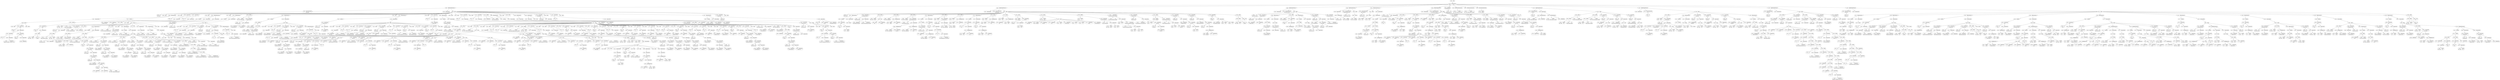 digraph ast {
node [shape=none];
212995 [label=<<TABLE border='1' cellspacing='0' cellpadding='10' style='rounded' ><TR><TD border='0'>212995</TD><TD border='0'><B>Block</B></TD></TR></TABLE>>];
212995 -> 212982 [weight=2];
212995 -> 212993 [weight=2];
212995 -> 212994 [weight=2];
212994 [label=<<TABLE border='1' cellspacing='0' cellpadding='10' style='rounded' ><TR><TD border='0'>212994</TD><TD border='0'><B>Html</B></TD></TR></TABLE>>];
212993 [label=<<TABLE border='1' cellspacing='0' cellpadding='10' style='rounded' ><TR><TD border='0'>212993</TD><TD border='0'><B>FunctionCall</B></TD></TR><HR/><TR><TD border='0' cellpadding='5' colspan='2'>printf</TD></TR></TABLE>>];
212993 -> 212983 [weight=2];
212993 -> 212992 [weight=2];
212992 [label=<<TABLE border='1' cellspacing='0' cellpadding='10' style='rounded' ><TR><TD border='0'>212992</TD><TD border='0'><B>ArgumentList</B></TD></TR></TABLE>>];
212992 -> 212987 [weight=2];
212992 -> 212991 [weight=2];
212999 [label=<<TABLE border='1' cellspacing='0' cellpadding='10' style='rounded' ><TR><TD border='0'>212999</TD><TD border='0'><B>Id</B></TD></TR><HR/><TR><TD border='0' cellpadding='5' colspan='2'>_e</TD></TR></TABLE>>];
212998 [label=<<TABLE border='1' cellspacing='0' cellpadding='10' style='rounded' ><TR><TD border='0'>212998</TD><TD border='0'><B>Html</B></TD></TR></TABLE>>];
212997 [label=<<TABLE border='1' cellspacing='0' cellpadding='10' style='rounded' ><TR><TD border='0'>212997</TD><TD border='0'><B>StatementBody</B></TD></TR></TABLE>>];
212997 -> 212995 [weight=2];
212996 [label=<<TABLE border='1' cellspacing='0' cellpadding='10' style='rounded' ><TR><TD border='0'>212996</TD><TD border='0'><B>IfThenStatement</B></TD></TR></TABLE>>];
212996 -> 212981 [weight=2];
212996 -> 212997 [weight=2];
213003 [label=<<TABLE border='1' cellspacing='0' cellpadding='10' style='rounded' ><TR><TD border='0'>213003</TD><TD border='0'><B>Html</B></TD></TR></TABLE>>];
213002 [label=<<TABLE border='1' cellspacing='0' cellpadding='10' style='rounded' ><TR><TD border='0'>213002</TD><TD border='0'><B>FunctionCall</B></TD></TR><HR/><TR><TD border='0' cellpadding='5' colspan='2'>_e</TD></TR></TABLE>>];
213002 -> 212999 [weight=2];
213002 -> 213001 [weight=2];
213001 [label=<<TABLE border='1' cellspacing='0' cellpadding='10' style='rounded' ><TR><TD border='0'>213001</TD><TD border='0'><B>ArgumentList</B></TD></TR></TABLE>>];
213001 -> 213000 [weight=2];
213000 [label=<<TABLE border='1' cellspacing='0' cellpadding='10' style='rounded' ><TR><TD border='0'>213000</TD><TD border='0'><B>StringLiteral</B></TD></TR><HR/><TR><TD border='0' cellpadding='5' colspan='2'>Background Image</TD></TR></TABLE>>];
213007 [label=<<TABLE border='1' cellspacing='0' cellpadding='10' style='rounded' ><TR><TD border='0'>213007</TD><TD border='0'><B>FunctionCall</B></TD></TR><HR/><TR><TD border='0' cellpadding='5' colspan='2'>_e</TD></TR></TABLE>>];
213007 -> 213004 [weight=2];
213007 -> 213006 [weight=2];
213006 [label=<<TABLE border='1' cellspacing='0' cellpadding='10' style='rounded' ><TR><TD border='0'>213006</TD><TD border='0'><B>ArgumentList</B></TD></TR></TABLE>>];
213006 -> 213005 [weight=2];
213005 [label=<<TABLE border='1' cellspacing='0' cellpadding='10' style='rounded' ><TR><TD border='0'>213005</TD><TD border='0'><B>StringLiteral</B></TD></TR><HR/><TR><TD border='0' cellpadding='5' colspan='2'>Preview</TD></TR></TABLE>>];
213004 [label=<<TABLE border='1' cellspacing='0' cellpadding='10' style='rounded' ><TR><TD border='0'>213004</TD><TD border='0'><B>Id</B></TD></TR><HR/><TR><TD border='0' cellpadding='5' colspan='2'>_e</TD></TR></TABLE>>];
213011 [label=<<TABLE border='1' cellspacing='0' cellpadding='10' style='rounded' ><TR><TD border='0'>213011</TD><TD border='0'><B>BinOP</B></TD></TR><HR/><TR><TD border='0' cellpadding='5' colspan='2'>-&gt;</TD></TR></TABLE>>];
213011 -> 213009 [weight=2];
213011 -> 213010 [weight=2];
213010 [label=<<TABLE border='1' cellspacing='0' cellpadding='10' style='rounded' ><TR><TD border='0'>213010</TD><TD border='0'><B>Id</B></TD></TR><HR/><TR><TD border='0' cellpadding='5' colspan='2'>admin_image_div_callback</TD></TR></TABLE>>];
213009 [label=<<TABLE border='1' cellspacing='0' cellpadding='10' style='rounded' ><TR><TD border='0'>213009</TD><TD border='0'><B>Variable</B></TD></TR><HR/><TR><TD border='0' cellpadding='5'>(907, 4585)</TD><TD border='0' cellpadding='5'>this</TD></TR></TABLE>>];
213008 [label=<<TABLE border='1' cellspacing='0' cellpadding='10' style='rounded' ><TR><TD border='0'>213008</TD><TD border='0'><B>Html</B></TD></TR></TABLE>>];
213015 [label=<<TABLE border='1' cellspacing='0' cellpadding='10' style='rounded' ><TR><TD border='0'>213015</TD><TD border='0'><B>Id</B></TD></TR><HR/><TR><TD border='0' cellpadding='5' colspan='2'>admin_image_div_callback</TD></TR></TABLE>>];
213014 [label=<<TABLE border='1' cellspacing='0' cellpadding='10' style='rounded' ><TR><TD border='0'>213014</TD><TD border='0'><B>Variable</B></TD></TR><HR/><TR><TD border='0' cellpadding='5'>(907, 4585)</TD><TD border='0' cellpadding='5'>this</TD></TR></TABLE>>];
213013 [label=<<TABLE border='1' cellspacing='0' cellpadding='10' style='rounded' ><TR><TD border='0'>213013</TD><TD border='0'><B>Id</B></TD></TR><HR/><TR><TD border='0' cellpadding='5' colspan='2'>call_user_func</TD></TR></TABLE>>];
213012 [label=<<TABLE border='1' cellspacing='0' cellpadding='10' style='rounded' ><TR><TD border='0'>213012</TD><TD border='0'><B>Condition</B></TD></TR></TABLE>>];
213012 -> 213011 [weight=2];
213019 [label=<<TABLE border='1' cellspacing='0' cellpadding='10' style='rounded' ><TR><TD border='0'>213019</TD><TD border='0'><B>Block</B></TD></TR></TABLE>>];
213019 -> 213018 [weight=2];
213018 [label=<<TABLE border='1' cellspacing='0' cellpadding='10' style='rounded' ><TR><TD border='0'>213018</TD><TD border='0'><B>FunctionCall</B></TD></TR><HR/><TR><TD border='0' cellpadding='5' colspan='2'>call_user_func</TD></TR></TABLE>>];
213018 -> 213013 [weight=2];
213018 -> 213017 [weight=2];
213017 [label=<<TABLE border='1' cellspacing='0' cellpadding='10' style='rounded' ><TR><TD border='0'>213017</TD><TD border='0'><B>ArgumentList</B></TD></TR></TABLE>>];
213017 -> 213016 [weight=2];
213016 [label=<<TABLE border='1' cellspacing='0' cellpadding='10' style='rounded' ><TR><TD border='0'>213016</TD><TD border='0'><B>BinOP</B></TD></TR><HR/><TR><TD border='0' cellpadding='5' colspan='2'>-&gt;</TD></TR></TABLE>>];
213016 -> 213014 [weight=2];
213016 -> 213015 [weight=2];
213023 [label=<<TABLE border='1' cellspacing='0' cellpadding='10' style='rounded' ><TR><TD border='0'>213023</TD><TD border='0'><B>BinOP</B></TD></TR><HR/><TR><TD border='0' cellpadding='5' colspan='2'>=</TD></TR></TABLE>>];
213023 -> 213022 [weight=2];
213023 -> 213024 [weight=2];
213022 [label=<<TABLE border='1' cellspacing='0' cellpadding='10' style='rounded' ><TR><TD border='0'>213022</TD><TD border='0'><B>Variable</B></TD></TR><HR/><TR><TD border='0' cellpadding='5'>(907, 4593)</TD><TD border='0' cellpadding='5'>background_styles</TD></TR></TABLE>>];
213021 [label=<<TABLE border='1' cellspacing='0' cellpadding='10' style='rounded' ><TR><TD border='0'>213021</TD><TD border='0'><B>StatementBody</B></TD></TR></TABLE>>];
213021 -> 213019 [weight=2];
213020 [label=<<TABLE border='1' cellspacing='0' cellpadding='10' style='rounded' ><TR><TD border='0'>213020</TD><TD border='0'><B>IfThenElseStatement</B></TD></TR></TABLE>>];
213020 -> 213012 [weight=2];
213020 -> 213021 [weight=2];
213020 -> 213156 [weight=2];
213027 [label=<<TABLE border='1' cellspacing='0' cellpadding='10' style='rounded' ><TR><TD border='0'>213027</TD><TD border='0'><B>Id</B></TD></TR><HR/><TR><TD border='0' cellpadding='5' colspan='2'>get_background_color</TD></TR></TABLE>>];
213026 [label=<<TABLE border='1' cellspacing='0' cellpadding='10' style='rounded' ><TR><TD border='0'>213026</TD><TD border='0'><B>BinOP</B></TD></TR><HR/><TR><TD border='0' cellpadding='5' colspan='2'>=</TD></TR></TABLE>>];
213026 -> 213025 [weight=2];
213026 -> 213029 [weight=2];
213025 [label=<<TABLE border='1' cellspacing='0' cellpadding='10' style='rounded' ><TR><TD border='0'>213025</TD><TD border='0'><B>Variable</B></TD></TR><HR/><TR><TD border='0' cellpadding='5'>(907, 4594)</TD><TD border='0' cellpadding='5'>bgcolor</TD></TR></TABLE>>];
213024 [label=<<TABLE border='1' cellspacing='0' cellpadding='10' style='rounded' ><TR><TD border='0'>213024</TD><TD border='0'><B>StringLiteral</B></TD></TR><HR/><TR><TD border='0' cellpadding='5' colspan='2'></TD></TR></TABLE>>];
213031 [label=<<TABLE border='1' cellspacing='0' cellpadding='10' style='rounded' ><TR><TD border='0'>213031</TD><TD border='0'><B>Variable</B></TD></TR><HR/><TR><TD border='0' cellpadding='5'>(907, 4593)</TD><TD border='0' cellpadding='5'>background_styles</TD></TR></TABLE>>];
213030 [label=<<TABLE border='1' cellspacing='0' cellpadding='10' style='rounded' ><TR><TD border='0'>213030</TD><TD border='0'><B>Condition</B></TD></TR></TABLE>>];
213030 -> 213026 [weight=2];
213029 [label=<<TABLE border='1' cellspacing='0' cellpadding='10' style='rounded' ><TR><TD border='0'>213029</TD><TD border='0'><B>FunctionCall</B></TD></TR><HR/><TR><TD border='0' cellpadding='5' colspan='2'>get_background_color</TD></TR></TABLE>>];
213029 -> 213027 [weight=2];
213029 -> 213028 [weight=2];
213028 [label=<<TABLE border='1' cellspacing='0' cellpadding='10' style='rounded' ><TR><TD border='0'>213028</TD><TD border='0'><B>ArgumentList</B></TD></TR></TABLE>>];
213035 [label=<<TABLE border='1' cellspacing='0' cellpadding='10' style='rounded' ><TR><TD border='0'>213035</TD><TD border='0'><B>Variable</B></TD></TR><HR/><TR><TD border='0' cellpadding='5'>(907, 4594)</TD><TD border='0' cellpadding='5'>bgcolor</TD></TR></TABLE>>];
213034 [label=<<TABLE border='1' cellspacing='0' cellpadding='10' style='rounded' ><TR><TD border='0'>213034</TD><TD border='0'><B>BinOP</B></TD></TR><HR/><TR><TD border='0' cellpadding='5' colspan='2'>.</TD></TR></TABLE>>];
213034 -> 213033 [weight=2];
213034 -> 213036 [weight=2];
213033 [label=<<TABLE border='1' cellspacing='0' cellpadding='10' style='rounded' ><TR><TD border='0'>213033</TD><TD border='0'><B>StringLiteral</B></TD></TR><HR/><TR><TD border='0' cellpadding='5' colspan='2'>background-color: #</TD></TR></TABLE>>];
213032 [label=<<TABLE border='1' cellspacing='0' cellpadding='10' style='rounded' ><TR><TD border='0'>213032</TD><TD border='0'><B>BinOP</B></TD></TR><HR/><TR><TD border='0' cellpadding='5' colspan='2'>.=</TD></TR></TABLE>>];
213032 -> 213031 [weight=2];
213032 -> 213034 [weight=2];
213039 [label=<<TABLE border='1' cellspacing='0' cellpadding='10' style='rounded' ><TR><TD border='0'>213039</TD><TD border='0'><B>StatementBody</B></TD></TR></TABLE>>];
213039 -> 213032 [weight=2];
213038 [label=<<TABLE border='1' cellspacing='0' cellpadding='10' style='rounded' ><TR><TD border='0'>213038</TD><TD border='0'><B>IfThenStatement</B></TD></TR></TABLE>>];
213038 -> 213030 [weight=2];
213038 -> 213039 [weight=2];
213037 [label=<<TABLE border='1' cellspacing='0' cellpadding='10' style='rounded' ><TR><TD border='0'>213037</TD><TD border='0'><B>StringLiteral</B></TD></TR><HR/><TR><TD border='0' cellpadding='5' colspan='2'>;</TD></TR></TABLE>>];
213036 [label=<<TABLE border='1' cellspacing='0' cellpadding='10' style='rounded' ><TR><TD border='0'>213036</TD><TD border='0'><B>BinOP</B></TD></TR><HR/><TR><TD border='0' cellpadding='5' colspan='2'>.</TD></TR></TABLE>>];
213036 -> 213035 [weight=2];
213036 -> 213037 [weight=2];
213043 [label=<<TABLE border='1' cellspacing='0' cellpadding='10' style='rounded' ><TR><TD border='0'>213043</TD><TD border='0'><B>ArgumentList</B></TD></TR></TABLE>>];
213042 [label=<<TABLE border='1' cellspacing='0' cellpadding='10' style='rounded' ><TR><TD border='0'>213042</TD><TD border='0'><B>Id</B></TD></TR><HR/><TR><TD border='0' cellpadding='5' colspan='2'>get_background_image</TD></TR></TABLE>>];
213041 [label=<<TABLE border='1' cellspacing='0' cellpadding='10' style='rounded' ><TR><TD border='0'>213041</TD><TD border='0'><B>BinOP</B></TD></TR><HR/><TR><TD border='0' cellpadding='5' colspan='2'>=</TD></TR></TABLE>>];
213041 -> 213040 [weight=2];
213041 -> 213044 [weight=2];
213040 [label=<<TABLE border='1' cellspacing='0' cellpadding='10' style='rounded' ><TR><TD border='0'>213040</TD><TD border='0'><B>Variable</B></TD></TR><HR/><TR><TD border='0' cellpadding='5'>(907, 4595)</TD><TD border='0' cellpadding='5'>background_image_thumb</TD></TR></TABLE>>];
213047 [label=<<TABLE border='1' cellspacing='0' cellpadding='10' style='rounded' ><TR><TD border='0'>213047</TD><TD border='0'><B>Variable</B></TD></TR><HR/><TR><TD border='0' cellpadding='5'>(907, 4595)</TD><TD border='0' cellpadding='5'>background_image_thumb</TD></TR></TABLE>>];
213046 [label=<<TABLE border='1' cellspacing='0' cellpadding='10' style='rounded' ><TR><TD border='0'>213046</TD><TD border='0'><B>Condition</B></TD></TR></TABLE>>];
213046 -> 213045 [weight=2];
213045 [label=<<TABLE border='1' cellspacing='0' cellpadding='10' style='rounded' ><TR><TD border='0'>213045</TD><TD border='0'><B>Variable</B></TD></TR><HR/><TR><TD border='0' cellpadding='5'>(907, 4595)</TD><TD border='0' cellpadding='5'>background_image_thumb</TD></TR></TABLE>>];
213044 [label=<<TABLE border='1' cellspacing='0' cellpadding='10' style='rounded' ><TR><TD border='0'>213044</TD><TD border='0'><B>FunctionCall</B></TD></TR><HR/><TR><TD border='0' cellpadding='5' colspan='2'>get_background_image</TD></TR></TABLE>>];
213044 -> 213042 [weight=2];
213044 -> 213043 [weight=2];
213051 [label=<<TABLE border='1' cellspacing='0' cellpadding='10' style='rounded' ><TR><TD border='0'>213051</TD><TD border='0'><B>Id</B></TD></TR><HR/><TR><TD border='0' cellpadding='5' colspan='2'>get_theme_mod</TD></TR></TABLE>>];
213050 [label=<<TABLE border='1' cellspacing='0' cellpadding='10' style='rounded' ><TR><TD border='0'>213050</TD><TD border='0'><B>Id</B></TD></TR><HR/><TR><TD border='0' cellpadding='5' colspan='2'>set_url_scheme</TD></TR></TABLE>>];
213049 [label=<<TABLE border='1' cellspacing='0' cellpadding='10' style='rounded' ><TR><TD border='0'>213049</TD><TD border='0'><B>Id</B></TD></TR><HR/><TR><TD border='0' cellpadding='5' colspan='2'>esc_url</TD></TR></TABLE>>];
213048 [label=<<TABLE border='1' cellspacing='0' cellpadding='10' style='rounded' ><TR><TD border='0'>213048</TD><TD border='0'><B>BinOP</B></TD></TR><HR/><TR><TD border='0' cellpadding='5' colspan='2'>=</TD></TR></TABLE>>];
213048 -> 213047 [weight=2];
213048 -> 213064 [weight=2];
213055 [label=<<TABLE border='1' cellspacing='0' cellpadding='10' style='rounded' ><TR><TD border='0'>213055</TD><TD border='0'><B>StringLiteral</B></TD></TR><HR/><TR><TD border='0' cellpadding='5' colspan='2'>%%</TD></TR></TABLE>>];
213054 [label=<<TABLE border='1' cellspacing='0' cellpadding='10' style='rounded' ><TR><TD border='0'>213054</TD><TD border='0'><B>StringLiteral</B></TD></TR><HR/><TR><TD border='0' cellpadding='5' colspan='2'>%</TD></TR></TABLE>>];
213053 [label=<<TABLE border='1' cellspacing='0' cellpadding='10' style='rounded' ><TR><TD border='0'>213053</TD><TD border='0'><B>Id</B></TD></TR><HR/><TR><TD border='0' cellpadding='5' colspan='2'>str_replace</TD></TR></TABLE>>];
213052 [label=<<TABLE border='1' cellspacing='0' cellpadding='10' style='rounded' ><TR><TD border='0'>213052</TD><TD border='0'><B>StringLiteral</B></TD></TR><HR/><TR><TD border='0' cellpadding='5' colspan='2'>background_image_thumb</TD></TR></TABLE>>];
213059 [label=<<TABLE border='1' cellspacing='0' cellpadding='10' style='rounded' ><TR><TD border='0'>213059</TD><TD border='0'><B>ArgumentList</B></TD></TR></TABLE>>];
213059 -> 213052 [weight=2];
213059 -> 213058 [weight=2];
213058 [label=<<TABLE border='1' cellspacing='0' cellpadding='10' style='rounded' ><TR><TD border='0'>213058</TD><TD border='0'><B>FunctionCall</B></TD></TR><HR/><TR><TD border='0' cellpadding='5' colspan='2'>str_replace</TD></TR></TABLE>>];
213058 -> 213053 [weight=2];
213058 -> 213057 [weight=2];
213057 [label=<<TABLE border='1' cellspacing='0' cellpadding='10' style='rounded' ><TR><TD border='0'>213057</TD><TD border='0'><B>ArgumentList</B></TD></TR></TABLE>>];
213057 -> 213054 [weight=2];
213057 -> 213055 [weight=2];
213057 -> 213056 [weight=2];
213056 [label=<<TABLE border='1' cellspacing='0' cellpadding='10' style='rounded' ><TR><TD border='0'>213056</TD><TD border='0'><B>Variable</B></TD></TR><HR/><TR><TD border='0' cellpadding='5'>(907, 4595)</TD><TD border='0' cellpadding='5'>background_image_thumb</TD></TR></TABLE>>];
213063 [label=<<TABLE border='1' cellspacing='0' cellpadding='10' style='rounded' ><TR><TD border='0'>213063</TD><TD border='0'><B>ArgumentList</B></TD></TR></TABLE>>];
213063 -> 213062 [weight=2];
213062 [label=<<TABLE border='1' cellspacing='0' cellpadding='10' style='rounded' ><TR><TD border='0'>213062</TD><TD border='0'><B>FunctionCall</B></TD></TR><HR/><TR><TD border='0' cellpadding='5' colspan='2'>set_url_scheme</TD></TR></TABLE>>];
213062 -> 213050 [weight=2];
213062 -> 213061 [weight=2];
213061 [label=<<TABLE border='1' cellspacing='0' cellpadding='10' style='rounded' ><TR><TD border='0'>213061</TD><TD border='0'><B>ArgumentList</B></TD></TR></TABLE>>];
213061 -> 213060 [weight=2];
213060 [label=<<TABLE border='1' cellspacing='0' cellpadding='10' style='rounded' ><TR><TD border='0'>213060</TD><TD border='0'><B>FunctionCall</B></TD></TR><HR/><TR><TD border='0' cellpadding='5' colspan='2'>get_theme_mod</TD></TR></TABLE>>];
213060 -> 213051 [weight=2];
213060 -> 213059 [weight=2];
213067 [label=<<TABLE border='1' cellspacing='0' cellpadding='10' style='rounded' ><TR><TD border='0'>213067</TD><TD border='0'><B>Id</B></TD></TR><HR/><TR><TD border='0' cellpadding='5' colspan='2'>get_theme_mod</TD></TR></TABLE>>];
213066 [label=<<TABLE border='1' cellspacing='0' cellpadding='10' style='rounded' ><TR><TD border='0'>213066</TD><TD border='0'><B>BinOP</B></TD></TR><HR/><TR><TD border='0' cellpadding='5' colspan='2'>=</TD></TR></TABLE>>];
213066 -> 213065 [weight=2];
213066 -> 213075 [weight=2];
213065 [label=<<TABLE border='1' cellspacing='0' cellpadding='10' style='rounded' ><TR><TD border='0'>213065</TD><TD border='0'><B>Variable</B></TD></TR><HR/><TR><TD border='0' cellpadding='5'>(907, 4596)</TD><TD border='0' cellpadding='5'>background_position_x</TD></TR></TABLE>>];
213064 [label=<<TABLE border='1' cellspacing='0' cellpadding='10' style='rounded' ><TR><TD border='0'>213064</TD><TD border='0'><B>FunctionCall</B></TD></TR><HR/><TR><TD border='0' cellpadding='5' colspan='2'>esc_url</TD></TR></TABLE>>];
213064 -> 213049 [weight=2];
213064 -> 213063 [weight=2];
213071 [label=<<TABLE border='1' cellspacing='0' cellpadding='10' style='rounded' ><TR><TD border='0'>213071</TD><TD border='0'><B>StringLiteral</B></TD></TR><HR/><TR><TD border='0' cellpadding='5' colspan='2'>default-position-x</TD></TR></TABLE>>];
213070 [label=<<TABLE border='1' cellspacing='0' cellpadding='10' style='rounded' ><TR><TD border='0'>213070</TD><TD border='0'><B>StringLiteral</B></TD></TR><HR/><TR><TD border='0' cellpadding='5' colspan='2'>custom-background</TD></TR></TABLE>>];
213069 [label=<<TABLE border='1' cellspacing='0' cellpadding='10' style='rounded' ><TR><TD border='0'>213069</TD><TD border='0'><B>Id</B></TD></TR><HR/><TR><TD border='0' cellpadding='5' colspan='2'>get_theme_support</TD></TR></TABLE>>];
213068 [label=<<TABLE border='1' cellspacing='0' cellpadding='10' style='rounded' ><TR><TD border='0'>213068</TD><TD border='0'><B>StringLiteral</B></TD></TR><HR/><TR><TD border='0' cellpadding='5' colspan='2'>background_position_x</TD></TR></TABLE>>];
213075 [label=<<TABLE border='1' cellspacing='0' cellpadding='10' style='rounded' ><TR><TD border='0'>213075</TD><TD border='0'><B>FunctionCall</B></TD></TR><HR/><TR><TD border='0' cellpadding='5' colspan='2'>get_theme_mod</TD></TR></TABLE>>];
213075 -> 213067 [weight=2];
213075 -> 213074 [weight=2];
213074 [label=<<TABLE border='1' cellspacing='0' cellpadding='10' style='rounded' ><TR><TD border='0'>213074</TD><TD border='0'><B>ArgumentList</B></TD></TR></TABLE>>];
213074 -> 213068 [weight=2];
213074 -> 213073 [weight=2];
213073 [label=<<TABLE border='1' cellspacing='0' cellpadding='10' style='rounded' ><TR><TD border='0'>213073</TD><TD border='0'><B>FunctionCall</B></TD></TR><HR/><TR><TD border='0' cellpadding='5' colspan='2'>get_theme_support</TD></TR></TABLE>>];
213073 -> 213069 [weight=2];
213073 -> 213072 [weight=2];
213072 [label=<<TABLE border='1' cellspacing='0' cellpadding='10' style='rounded' ><TR><TD border='0'>213072</TD><TD border='0'><B>ArgumentList</B></TD></TR></TABLE>>];
213072 -> 213070 [weight=2];
213072 -> 213071 [weight=2];
213079 [label=<<TABLE border='1' cellspacing='0' cellpadding='10' style='rounded' ><TR><TD border='0'>213079</TD><TD border='0'><B>StringLiteral</B></TD></TR><HR/><TR><TD border='0' cellpadding='5' colspan='2'>background_position_y</TD></TR></TABLE>>];
213078 [label=<<TABLE border='1' cellspacing='0' cellpadding='10' style='rounded' ><TR><TD border='0'>213078</TD><TD border='0'><B>Id</B></TD></TR><HR/><TR><TD border='0' cellpadding='5' colspan='2'>get_theme_mod</TD></TR></TABLE>>];
213077 [label=<<TABLE border='1' cellspacing='0' cellpadding='10' style='rounded' ><TR><TD border='0'>213077</TD><TD border='0'><B>BinOP</B></TD></TR><HR/><TR><TD border='0' cellpadding='5' colspan='2'>=</TD></TR></TABLE>>];
213077 -> 213076 [weight=2];
213077 -> 213086 [weight=2];
213076 [label=<<TABLE border='1' cellspacing='0' cellpadding='10' style='rounded' ><TR><TD border='0'>213076</TD><TD border='0'><B>Variable</B></TD></TR><HR/><TR><TD border='0' cellpadding='5'>(907, 4597)</TD><TD border='0' cellpadding='5'>background_position_y</TD></TR></TABLE>>];
213083 [label=<<TABLE border='1' cellspacing='0' cellpadding='10' style='rounded' ><TR><TD border='0'>213083</TD><TD border='0'><B>ArgumentList</B></TD></TR></TABLE>>];
213083 -> 213081 [weight=2];
213083 -> 213082 [weight=2];
213082 [label=<<TABLE border='1' cellspacing='0' cellpadding='10' style='rounded' ><TR><TD border='0'>213082</TD><TD border='0'><B>StringLiteral</B></TD></TR><HR/><TR><TD border='0' cellpadding='5' colspan='2'>default-position-y</TD></TR></TABLE>>];
213081 [label=<<TABLE border='1' cellspacing='0' cellpadding='10' style='rounded' ><TR><TD border='0'>213081</TD><TD border='0'><B>StringLiteral</B></TD></TR><HR/><TR><TD border='0' cellpadding='5' colspan='2'>custom-background</TD></TR></TABLE>>];
213080 [label=<<TABLE border='1' cellspacing='0' cellpadding='10' style='rounded' ><TR><TD border='0'>213080</TD><TD border='0'><B>Id</B></TD></TR><HR/><TR><TD border='0' cellpadding='5' colspan='2'>get_theme_support</TD></TR></TABLE>>];
213087 [label=<<TABLE border='1' cellspacing='0' cellpadding='10' style='rounded' ><TR><TD border='0'>213087</TD><TD border='0'><B>Variable</B></TD></TR><HR/><TR><TD border='0' cellpadding='5'>(907, 4598)</TD><TD border='0' cellpadding='5'>background_size</TD></TR></TABLE>>];
213086 [label=<<TABLE border='1' cellspacing='0' cellpadding='10' style='rounded' ><TR><TD border='0'>213086</TD><TD border='0'><B>FunctionCall</B></TD></TR><HR/><TR><TD border='0' cellpadding='5' colspan='2'>get_theme_mod</TD></TR></TABLE>>];
213086 -> 213078 [weight=2];
213086 -> 213085 [weight=2];
213085 [label=<<TABLE border='1' cellspacing='0' cellpadding='10' style='rounded' ><TR><TD border='0'>213085</TD><TD border='0'><B>ArgumentList</B></TD></TR></TABLE>>];
213085 -> 213079 [weight=2];
213085 -> 213084 [weight=2];
213084 [label=<<TABLE border='1' cellspacing='0' cellpadding='10' style='rounded' ><TR><TD border='0'>213084</TD><TD border='0'><B>FunctionCall</B></TD></TR><HR/><TR><TD border='0' cellpadding='5' colspan='2'>get_theme_support</TD></TR></TABLE>>];
213084 -> 213080 [weight=2];
213084 -> 213083 [weight=2];
213091 [label=<<TABLE border='1' cellspacing='0' cellpadding='10' style='rounded' ><TR><TD border='0'>213091</TD><TD border='0'><B>Id</B></TD></TR><HR/><TR><TD border='0' cellpadding='5' colspan='2'>get_theme_support</TD></TR></TABLE>>];
213090 [label=<<TABLE border='1' cellspacing='0' cellpadding='10' style='rounded' ><TR><TD border='0'>213090</TD><TD border='0'><B>StringLiteral</B></TD></TR><HR/><TR><TD border='0' cellpadding='5' colspan='2'>background_size</TD></TR></TABLE>>];
213089 [label=<<TABLE border='1' cellspacing='0' cellpadding='10' style='rounded' ><TR><TD border='0'>213089</TD><TD border='0'><B>Id</B></TD></TR><HR/><TR><TD border='0' cellpadding='5' colspan='2'>get_theme_mod</TD></TR></TABLE>>];
213088 [label=<<TABLE border='1' cellspacing='0' cellpadding='10' style='rounded' ><TR><TD border='0'>213088</TD><TD border='0'><B>BinOP</B></TD></TR><HR/><TR><TD border='0' cellpadding='5' colspan='2'>=</TD></TR></TABLE>>];
213088 -> 213087 [weight=2];
213088 -> 213097 [weight=2];
213095 [label=<<TABLE border='1' cellspacing='0' cellpadding='10' style='rounded' ><TR><TD border='0'>213095</TD><TD border='0'><B>FunctionCall</B></TD></TR><HR/><TR><TD border='0' cellpadding='5' colspan='2'>get_theme_support</TD></TR></TABLE>>];
213095 -> 213091 [weight=2];
213095 -> 213094 [weight=2];
213094 [label=<<TABLE border='1' cellspacing='0' cellpadding='10' style='rounded' ><TR><TD border='0'>213094</TD><TD border='0'><B>ArgumentList</B></TD></TR></TABLE>>];
213094 -> 213092 [weight=2];
213094 -> 213093 [weight=2];
213093 [label=<<TABLE border='1' cellspacing='0' cellpadding='10' style='rounded' ><TR><TD border='0'>213093</TD><TD border='0'><B>StringLiteral</B></TD></TR><HR/><TR><TD border='0' cellpadding='5' colspan='2'>default-size</TD></TR></TABLE>>];
213092 [label=<<TABLE border='1' cellspacing='0' cellpadding='10' style='rounded' ><TR><TD border='0'>213092</TD><TD border='0'><B>StringLiteral</B></TD></TR><HR/><TR><TD border='0' cellpadding='5' colspan='2'>custom-background</TD></TR></TABLE>>];
213099 [label=<<TABLE border='1' cellspacing='0' cellpadding='10' style='rounded' ><TR><TD border='0'>213099</TD><TD border='0'><B>BinOP</B></TD></TR><HR/><TR><TD border='0' cellpadding='5' colspan='2'>=</TD></TR></TABLE>>];
213099 -> 213098 [weight=2];
213099 -> 213108 [weight=2];
213098 [label=<<TABLE border='1' cellspacing='0' cellpadding='10' style='rounded' ><TR><TD border='0'>213098</TD><TD border='0'><B>Variable</B></TD></TR><HR/><TR><TD border='0' cellpadding='5'>(907, 4599)</TD><TD border='0' cellpadding='5'>background_repeat</TD></TR></TABLE>>];
213097 [label=<<TABLE border='1' cellspacing='0' cellpadding='10' style='rounded' ><TR><TD border='0'>213097</TD><TD border='0'><B>FunctionCall</B></TD></TR><HR/><TR><TD border='0' cellpadding='5' colspan='2'>get_theme_mod</TD></TR></TABLE>>];
213097 -> 213089 [weight=2];
213097 -> 213096 [weight=2];
213096 [label=<<TABLE border='1' cellspacing='0' cellpadding='10' style='rounded' ><TR><TD border='0'>213096</TD><TD border='0'><B>ArgumentList</B></TD></TR></TABLE>>];
213096 -> 213090 [weight=2];
213096 -> 213095 [weight=2];
213103 [label=<<TABLE border='1' cellspacing='0' cellpadding='10' style='rounded' ><TR><TD border='0'>213103</TD><TD border='0'><B>StringLiteral</B></TD></TR><HR/><TR><TD border='0' cellpadding='5' colspan='2'>custom-background</TD></TR></TABLE>>];
213102 [label=<<TABLE border='1' cellspacing='0' cellpadding='10' style='rounded' ><TR><TD border='0'>213102</TD><TD border='0'><B>Id</B></TD></TR><HR/><TR><TD border='0' cellpadding='5' colspan='2'>get_theme_support</TD></TR></TABLE>>];
213101 [label=<<TABLE border='1' cellspacing='0' cellpadding='10' style='rounded' ><TR><TD border='0'>213101</TD><TD border='0'><B>StringLiteral</B></TD></TR><HR/><TR><TD border='0' cellpadding='5' colspan='2'>background_repeat</TD></TR></TABLE>>];
213100 [label=<<TABLE border='1' cellspacing='0' cellpadding='10' style='rounded' ><TR><TD border='0'>213100</TD><TD border='0'><B>Id</B></TD></TR><HR/><TR><TD border='0' cellpadding='5' colspan='2'>get_theme_mod</TD></TR></TABLE>>];
213107 [label=<<TABLE border='1' cellspacing='0' cellpadding='10' style='rounded' ><TR><TD border='0'>213107</TD><TD border='0'><B>ArgumentList</B></TD></TR></TABLE>>];
213107 -> 213101 [weight=2];
213107 -> 213106 [weight=2];
213106 [label=<<TABLE border='1' cellspacing='0' cellpadding='10' style='rounded' ><TR><TD border='0'>213106</TD><TD border='0'><B>FunctionCall</B></TD></TR><HR/><TR><TD border='0' cellpadding='5' colspan='2'>get_theme_support</TD></TR></TABLE>>];
213106 -> 213102 [weight=2];
213106 -> 213105 [weight=2];
213105 [label=<<TABLE border='1' cellspacing='0' cellpadding='10' style='rounded' ><TR><TD border='0'>213105</TD><TD border='0'><B>ArgumentList</B></TD></TR></TABLE>>];
213105 -> 213103 [weight=2];
213105 -> 213104 [weight=2];
213104 [label=<<TABLE border='1' cellspacing='0' cellpadding='10' style='rounded' ><TR><TD border='0'>213104</TD><TD border='0'><B>StringLiteral</B></TD></TR><HR/><TR><TD border='0' cellpadding='5' colspan='2'>default-repeat</TD></TR></TABLE>>];
213111 [label=<<TABLE border='1' cellspacing='0' cellpadding='10' style='rounded' ><TR><TD border='0'>213111</TD><TD border='0'><B>Id</B></TD></TR><HR/><TR><TD border='0' cellpadding='5' colspan='2'>get_theme_mod</TD></TR></TABLE>>];
213110 [label=<<TABLE border='1' cellspacing='0' cellpadding='10' style='rounded' ><TR><TD border='0'>213110</TD><TD border='0'><B>BinOP</B></TD></TR><HR/><TR><TD border='0' cellpadding='5' colspan='2'>=</TD></TR></TABLE>>];
213110 -> 213109 [weight=2];
213110 -> 213119 [weight=2];
213109 [label=<<TABLE border='1' cellspacing='0' cellpadding='10' style='rounded' ><TR><TD border='0'>213109</TD><TD border='0'><B>Variable</B></TD></TR><HR/><TR><TD border='0' cellpadding='5'>(907, 4600)</TD><TD border='0' cellpadding='5'>background_attachment</TD></TR></TABLE>>];
213108 [label=<<TABLE border='1' cellspacing='0' cellpadding='10' style='rounded' ><TR><TD border='0'>213108</TD><TD border='0'><B>FunctionCall</B></TD></TR><HR/><TR><TD border='0' cellpadding='5' colspan='2'>get_theme_mod</TD></TR></TABLE>>];
213108 -> 213100 [weight=2];
213108 -> 213107 [weight=2];
213115 [label=<<TABLE border='1' cellspacing='0' cellpadding='10' style='rounded' ><TR><TD border='0'>213115</TD><TD border='0'><B>StringLiteral</B></TD></TR><HR/><TR><TD border='0' cellpadding='5' colspan='2'>default-attachment</TD></TR></TABLE>>];
213114 [label=<<TABLE border='1' cellspacing='0' cellpadding='10' style='rounded' ><TR><TD border='0'>213114</TD><TD border='0'><B>StringLiteral</B></TD></TR><HR/><TR><TD border='0' cellpadding='5' colspan='2'>custom-background</TD></TR></TABLE>>];
213113 [label=<<TABLE border='1' cellspacing='0' cellpadding='10' style='rounded' ><TR><TD border='0'>213113</TD><TD border='0'><B>Id</B></TD></TR><HR/><TR><TD border='0' cellpadding='5' colspan='2'>get_theme_support</TD></TR></TABLE>>];
213112 [label=<<TABLE border='1' cellspacing='0' cellpadding='10' style='rounded' ><TR><TD border='0'>213112</TD><TD border='0'><B>StringLiteral</B></TD></TR><HR/><TR><TD border='0' cellpadding='5' colspan='2'>background_attachment</TD></TR></TABLE>>];
213119 [label=<<TABLE border='1' cellspacing='0' cellpadding='10' style='rounded' ><TR><TD border='0'>213119</TD><TD border='0'><B>FunctionCall</B></TD></TR><HR/><TR><TD border='0' cellpadding='5' colspan='2'>get_theme_mod</TD></TR></TABLE>>];
213119 -> 213111 [weight=2];
213119 -> 213118 [weight=2];
213118 [label=<<TABLE border='1' cellspacing='0' cellpadding='10' style='rounded' ><TR><TD border='0'>213118</TD><TD border='0'><B>ArgumentList</B></TD></TR></TABLE>>];
213118 -> 213112 [weight=2];
213118 -> 213117 [weight=2];
213117 [label=<<TABLE border='1' cellspacing='0' cellpadding='10' style='rounded' ><TR><TD border='0'>213117</TD><TD border='0'><B>FunctionCall</B></TD></TR><HR/><TR><TD border='0' cellpadding='5' colspan='2'>get_theme_support</TD></TR></TABLE>>];
213117 -> 213113 [weight=2];
213117 -> 213116 [weight=2];
213116 [label=<<TABLE border='1' cellspacing='0' cellpadding='10' style='rounded' ><TR><TD border='0'>213116</TD><TD border='0'><B>ArgumentList</B></TD></TR></TABLE>>];
213116 -> 213114 [weight=2];
213116 -> 213115 [weight=2];
213123 [label=<<TABLE border='1' cellspacing='0' cellpadding='10' style='rounded' ><TR><TD border='0'>213123</TD><TD border='0'><B>BinOP</B></TD></TR><HR/><TR><TD border='0' cellpadding='5' colspan='2'>.</TD></TR></TABLE>>];
213123 -> 213122 [weight=2];
213123 -> 213125 [weight=2];
213122 [label=<<TABLE border='1' cellspacing='0' cellpadding='10' style='rounded' ><TR><TD border='0'>213122</TD><TD border='0'><B>StringExpression</B></TD></TR><HR/><TR><TD border='0' cellpadding='5' colspan='2'> background-image: url('$background_i...</TD></TR></TABLE>>];
213121 [label=<<TABLE border='1' cellspacing='0' cellpadding='10' style='rounded' ><TR><TD border='0'>213121</TD><TD border='0'><B>BinOP</B></TD></TR><HR/><TR><TD border='0' cellpadding='5' colspan='2'>.=</TD></TR></TABLE>>];
213121 -> 213120 [weight=2];
213121 -> 213123 [weight=2];
213120 [label=<<TABLE border='1' cellspacing='0' cellpadding='10' style='rounded' ><TR><TD border='0'>213120</TD><TD border='0'><B>Variable</B></TD></TR><HR/><TR><TD border='0' cellpadding='5'>(907, 4593)</TD><TD border='0' cellpadding='5'>background_styles</TD></TR></TABLE>>];
213127 [label=<<TABLE border='1' cellspacing='0' cellpadding='10' style='rounded' ><TR><TD border='0'>213127</TD><TD border='0'><B>BinOP</B></TD></TR><HR/><TR><TD border='0' cellpadding='5' colspan='2'>.</TD></TR></TABLE>>];
213127 -> 213126 [weight=2];
213127 -> 213129 [weight=2];
213126 [label=<<TABLE border='1' cellspacing='0' cellpadding='10' style='rounded' ><TR><TD border='0'>213126</TD><TD border='0'><B>StringExpression</B></TD></TR><HR/><TR><TD border='0' cellpadding='5' colspan='2'> background-position: $background_pos...</TD></TR></TABLE>>];
213125 [label=<<TABLE border='1' cellspacing='0' cellpadding='10' style='rounded' ><TR><TD border='0'>213125</TD><TD border='0'><B>BinOP</B></TD></TR><HR/><TR><TD border='0' cellpadding='5' colspan='2'>.</TD></TR></TABLE>>];
213125 -> 213124 [weight=2];
213125 -> 213127 [weight=2];
213124 [label=<<TABLE border='1' cellspacing='0' cellpadding='10' style='rounded' ><TR><TD border='0'>213124</TD><TD border='0'><B>StringExpression</B></TD></TR><HR/><TR><TD border='0' cellpadding='5' colspan='2'> background-size: $background_size;</TD></TR></TABLE>>];
213131 [label=<<TABLE border='1' cellspacing='0' cellpadding='10' style='rounded' ><TR><TD border='0'>213131</TD><TD border='0'><B>Block</B></TD></TR></TABLE>>];
213131 -> 213048 [weight=2];
213131 -> 213066 [weight=2];
213131 -> 213077 [weight=2];
213131 -> 213088 [weight=2];
213131 -> 213099 [weight=2];
213131 -> 213110 [weight=2];
213131 -> 213121 [weight=2];
213130 [label=<<TABLE border='1' cellspacing='0' cellpadding='10' style='rounded' ><TR><TD border='0'>213130</TD><TD border='0'><B>StringExpression</B></TD></TR><HR/><TR><TD border='0' cellpadding='5' colspan='2'> background-attachment: $background_a...</TD></TR></TABLE>>];
213129 [label=<<TABLE border='1' cellspacing='0' cellpadding='10' style='rounded' ><TR><TD border='0'>213129</TD><TD border='0'><B>BinOP</B></TD></TR><HR/><TR><TD border='0' cellpadding='5' colspan='2'>.</TD></TR></TABLE>>];
213129 -> 213128 [weight=2];
213129 -> 213130 [weight=2];
213128 [label=<<TABLE border='1' cellspacing='0' cellpadding='10' style='rounded' ><TR><TD border='0'>213128</TD><TD border='0'><B>StringExpression</B></TD></TR><HR/><TR><TD border='0' cellpadding='5' colspan='2'> background-repeat: $background_repeat;</TD></TR></TABLE>>];
213135 [label=<<TABLE border='1' cellspacing='0' cellpadding='10' style='rounded' ><TR><TD border='0'>213135</TD><TD border='0'><B>Variable</B></TD></TR><HR/><TR><TD border='0' cellpadding='5'>(907, 4593)</TD><TD border='0' cellpadding='5'>background_styles</TD></TR></TABLE>>];
213134 [label=<<TABLE border='1' cellspacing='0' cellpadding='10' style='rounded' ><TR><TD border='0'>213134</TD><TD border='0'><B>Html</B></TD></TR></TABLE>>];
213133 [label=<<TABLE border='1' cellspacing='0' cellpadding='10' style='rounded' ><TR><TD border='0'>213133</TD><TD border='0'><B>StatementBody</B></TD></TR></TABLE>>];
213133 -> 213131 [weight=2];
213132 [label=<<TABLE border='1' cellspacing='0' cellpadding='10' style='rounded' ><TR><TD border='0'>213132</TD><TD border='0'><B>IfThenStatement</B></TD></TR></TABLE>>];
213132 -> 213046 [weight=2];
213132 -> 213133 [weight=2];
213139 [label=<<TABLE border='1' cellspacing='0' cellpadding='10' style='rounded' ><TR><TD border='0'>213139</TD><TD border='0'><B>Variable</B></TD></TR><HR/><TR><TD border='0' cellpadding='5'>(907, 4595)</TD><TD border='0' cellpadding='5'>background_image_thumb</TD></TR></TABLE>>];
213138 [label=<<TABLE border='1' cellspacing='0' cellpadding='10' style='rounded' ><TR><TD border='0'>213138</TD><TD border='0'><B>Html</B></TD></TR><HR/><TR><TD border='0' cellpadding='5' colspan='2'>'&gt;</TD></TR></TABLE>>];
213137 [label=<<TABLE border='1' cellspacing='0' cellpadding='10' style='rounded' ><TR><TD border='0'>213137</TD><TD border='0'><B>EchoStatement</B></TD></TR></TABLE>>];
213137 -> 213136 [weight=2];
213136 [label=<<TABLE border='1' cellspacing='0' cellpadding='10' style='rounded' ><TR><TD border='0'>213136</TD><TD border='0'><B>ArgumentList</B></TD></TR></TABLE>>];
213136 -> 213135 [weight=2];
213143 [label=<<TABLE border='1' cellspacing='0' cellpadding='10' style='rounded' ><TR><TD border='0'>213143</TD><TD border='0'><B>ArgumentList</B></TD></TR></TABLE>>];
213143 -> 213142 [weight=2];
213142 [label=<<TABLE border='1' cellspacing='0' cellpadding='10' style='rounded' ><TR><TD border='0'>213142</TD><TD border='0'><B>Variable</B></TD></TR><HR/><TR><TD border='0' cellpadding='5'>(907, 4595)</TD><TD border='0' cellpadding='5'>background_image_thumb</TD></TR></TABLE>>];
213141 [label=<<TABLE border='1' cellspacing='0' cellpadding='10' style='rounded' ><TR><TD border='0'>213141</TD><TD border='0'><B>Html</B></TD></TR></TABLE>>];
213140 [label=<<TABLE border='1' cellspacing='0' cellpadding='10' style='rounded' ><TR><TD border='0'>213140</TD><TD border='0'><B>Condition</B></TD></TR></TABLE>>];
213140 -> 213139 [weight=2];
213147 [label=<<TABLE border='1' cellspacing='0' cellpadding='10' style='rounded' ><TR><TD border='0'>213147</TD><TD border='0'><B>ArgumentList</B></TD></TR></TABLE>>];
213147 -> 213146 [weight=2];
213146 [label=<<TABLE border='1' cellspacing='0' cellpadding='10' style='rounded' ><TR><TD border='0'>213146</TD><TD border='0'><B>Variable</B></TD></TR><HR/><TR><TD border='0' cellpadding='5'>(907, 4595)</TD><TD border='0' cellpadding='5'>background_image_thumb</TD></TR></TABLE>>];
213145 [label=<<TABLE border='1' cellspacing='0' cellpadding='10' style='rounded' ><TR><TD border='0'>213145</TD><TD border='0'><B>Html</B></TD></TR></TABLE>>];
213144 [label=<<TABLE border='1' cellspacing='0' cellpadding='10' style='rounded' ><TR><TD border='0'>213144</TD><TD border='0'><B>EchoStatement</B></TD></TR></TABLE>>];
213144 -> 213143 [weight=2];
213151 [label=<<TABLE border='1' cellspacing='0' cellpadding='10' style='rounded' ><TR><TD border='0'>213151</TD><TD border='0'><B>IfThenStatement</B></TD></TR></TABLE>>];
213151 -> 213140 [weight=2];
213151 -> 213152 [weight=2];
213150 [label=<<TABLE border='1' cellspacing='0' cellpadding='10' style='rounded' ><TR><TD border='0'>213150</TD><TD border='0'><B>Block</B></TD></TR></TABLE>>];
213150 -> 213141 [weight=2];
213150 -> 213144 [weight=2];
213150 -> 213145 [weight=2];
213150 -> 213148 [weight=2];
213150 -> 213149 [weight=2];
213149 [label=<<TABLE border='1' cellspacing='0' cellpadding='10' style='rounded' ><TR><TD border='0'>213149</TD><TD border='0'><B>Html</B></TD></TR></TABLE>>];
213148 [label=<<TABLE border='1' cellspacing='0' cellpadding='10' style='rounded' ><TR><TD border='0'>213148</TD><TD border='0'><B>EchoStatement</B></TD></TR></TABLE>>];
213148 -> 213147 [weight=2];
213154 [label=<<TABLE border='1' cellspacing='0' cellpadding='10' style='rounded' ><TR><TD border='0'>213154</TD><TD border='0'><B>Block</B></TD></TR></TABLE>>];
213154 -> 213023 [weight=2];
213154 -> 213038 [weight=2];
213154 -> 213041 [weight=2];
213154 -> 213132 [weight=2];
213154 -> 213134 [weight=2];
213154 -> 213137 [weight=2];
213154 -> 213138 [weight=2];
213154 -> 213151 [weight=2];
213154 -> 213153 [weight=2];
213153 [label=<<TABLE border='1' cellspacing='0' cellpadding='10' style='rounded' ><TR><TD border='0'>213153</TD><TD border='0'><B>Html</B></TD></TR></TABLE>>];
213152 [label=<<TABLE border='1' cellspacing='0' cellpadding='10' style='rounded' ><TR><TD border='0'>213152</TD><TD border='0'><B>StatementBody</B></TD></TR></TABLE>>];
213152 -> 213150 [weight=2];
213159 [label=<<TABLE border='1' cellspacing='0' cellpadding='10' style='rounded' ><TR><TD border='0'>213159</TD><TD border='0'><B>ArgumentList</B></TD></TR></TABLE>>];
213158 [label=<<TABLE border='1' cellspacing='0' cellpadding='10' style='rounded' ><TR><TD border='0'>213158</TD><TD border='0'><B>Id</B></TD></TR><HR/><TR><TD border='0' cellpadding='5' colspan='2'>get_background_image</TD></TR></TABLE>>];
213157 [label=<<TABLE border='1' cellspacing='0' cellpadding='10' style='rounded' ><TR><TD border='0'>213157</TD><TD border='0'><B>Html</B></TD></TR></TABLE>>];
213156 [label=<<TABLE border='1' cellspacing='0' cellpadding='10' style='rounded' ><TR><TD border='0'>213156</TD><TD border='0'><B>StatementBody</B></TD></TR></TABLE>>];
213156 -> 213154 [weight=2];
213163 [label=<<TABLE border='1' cellspacing='0' cellpadding='10' style='rounded' ><TR><TD border='0'>213163</TD><TD border='0'><B>Id</B></TD></TR><HR/><TR><TD border='0' cellpadding='5' colspan='2'>_e</TD></TR></TABLE>>];
213162 [label=<<TABLE border='1' cellspacing='0' cellpadding='10' style='rounded' ><TR><TD border='0'>213162</TD><TD border='0'><B>Html</B></TD></TR></TABLE>>];
213161 [label=<<TABLE border='1' cellspacing='0' cellpadding='10' style='rounded' ><TR><TD border='0'>213161</TD><TD border='0'><B>Condition</B></TD></TR></TABLE>>];
213161 -> 213160 [weight=2];
213160 [label=<<TABLE border='1' cellspacing='0' cellpadding='10' style='rounded' ><TR><TD border='0'>213160</TD><TD border='0'><B>FunctionCall</B></TD></TR><HR/><TR><TD border='0' cellpadding='5' colspan='2'>get_background_image</TD></TR></TABLE>>];
213160 -> 213158 [weight=2];
213160 -> 213159 [weight=2];
213167 [label=<<TABLE border='1' cellspacing='0' cellpadding='10' style='rounded' ><TR><TD border='0'>213167</TD><TD border='0'><B>Html</B></TD></TR></TABLE>>];
213166 [label=<<TABLE border='1' cellspacing='0' cellpadding='10' style='rounded' ><TR><TD border='0'>213166</TD><TD border='0'><B>FunctionCall</B></TD></TR><HR/><TR><TD border='0' cellpadding='5' colspan='2'>_e</TD></TR></TABLE>>];
213166 -> 213163 [weight=2];
213166 -> 213165 [weight=2];
213165 [label=<<TABLE border='1' cellspacing='0' cellpadding='10' style='rounded' ><TR><TD border='0'>213165</TD><TD border='0'><B>ArgumentList</B></TD></TR></TABLE>>];
213165 -> 213164 [weight=2];
213164 [label=<<TABLE border='1' cellspacing='0' cellpadding='10' style='rounded' ><TR><TD border='0'>213164</TD><TD border='0'><B>StringLiteral</B></TD></TR><HR/><TR><TD border='0' cellpadding='5' colspan='2'>Remove Image</TD></TR></TABLE>>];
213171 [label=<<TABLE border='1' cellspacing='0' cellpadding='10' style='rounded' ><TR><TD border='0'>213171</TD><TD border='0'><B>ArgumentList</B></TD></TR></TABLE>>];
213171 -> 213169 [weight=2];
213171 -> 213170 [weight=2];
213170 [label=<<TABLE border='1' cellspacing='0' cellpadding='10' style='rounded' ><TR><TD border='0'>213170</TD><TD border='0'><B>StringLiteral</B></TD></TR><HR/><TR><TD border='0' cellpadding='5' colspan='2'>_wpnonce-custom-background-remove</TD></TR></TABLE>>];
213169 [label=<<TABLE border='1' cellspacing='0' cellpadding='10' style='rounded' ><TR><TD border='0'>213169</TD><TD border='0'><B>StringLiteral</B></TD></TR><HR/><TR><TD border='0' cellpadding='5' colspan='2'>custom-background-remove</TD></TR></TABLE>>];
213168 [label=<<TABLE border='1' cellspacing='0' cellpadding='10' style='rounded' ><TR><TD border='0'>213168</TD><TD border='0'><B>Id</B></TD></TR><HR/><TR><TD border='0' cellpadding='5' colspan='2'>wp_nonce_field</TD></TR></TABLE>>];
213175 [label=<<TABLE border='1' cellspacing='0' cellpadding='10' style='rounded' ><TR><TD border='0'>213175</TD><TD border='0'><B>StringLiteral</B></TD></TR><HR/><TR><TD border='0' cellpadding='5' colspan='2'>Remove Background Image</TD></TR></TABLE>>];
213174 [label=<<TABLE border='1' cellspacing='0' cellpadding='10' style='rounded' ><TR><TD border='0'>213174</TD><TD border='0'><B>Id</B></TD></TR><HR/><TR><TD border='0' cellpadding='5' colspan='2'>__</TD></TR></TABLE>>];
213173 [label=<<TABLE border='1' cellspacing='0' cellpadding='10' style='rounded' ><TR><TD border='0'>213173</TD><TD border='0'><B>Id</B></TD></TR><HR/><TR><TD border='0' cellpadding='5' colspan='2'>submit_button</TD></TR></TABLE>>];
213172 [label=<<TABLE border='1' cellspacing='0' cellpadding='10' style='rounded' ><TR><TD border='0'>213172</TD><TD border='0'><B>FunctionCall</B></TD></TR><HR/><TR><TD border='0' cellpadding='5' colspan='2'>wp_nonce_field</TD></TR></TABLE>>];
213172 -> 213168 [weight=2];
213172 -> 213171 [weight=2];
213179 [label=<<TABLE border='1' cellspacing='0' cellpadding='10' style='rounded' ><TR><TD border='0'>213179</TD><TD border='0'><B>StringLiteral</B></TD></TR><HR/><TR><TD border='0' cellpadding='5' colspan='2'>remove-background</TD></TR></TABLE>>];
213178 [label=<<TABLE border='1' cellspacing='0' cellpadding='10' style='rounded' ><TR><TD border='0'>213178</TD><TD border='0'><B>StringLiteral</B></TD></TR><HR/><TR><TD border='0' cellpadding='5' colspan='2'></TD></TR></TABLE>>];
213177 [label=<<TABLE border='1' cellspacing='0' cellpadding='10' style='rounded' ><TR><TD border='0'>213177</TD><TD border='0'><B>FunctionCall</B></TD></TR><HR/><TR><TD border='0' cellpadding='5' colspan='2'>__</TD></TR></TABLE>>];
213177 -> 213174 [weight=2];
213177 -> 213176 [weight=2];
213176 [label=<<TABLE border='1' cellspacing='0' cellpadding='10' style='rounded' ><TR><TD border='0'>213176</TD><TD border='0'><B>ArgumentList</B></TD></TR></TABLE>>];
213176 -> 213175 [weight=2];
213183 [label=<<TABLE border='1' cellspacing='0' cellpadding='10' style='rounded' ><TR><TD border='0'>213183</TD><TD border='0'><B>Html</B></TD></TR></TABLE>>];
213182 [label=<<TABLE border='1' cellspacing='0' cellpadding='10' style='rounded' ><TR><TD border='0'>213182</TD><TD border='0'><B>FunctionCall</B></TD></TR><HR/><TR><TD border='0' cellpadding='5' colspan='2'>submit_button</TD></TR></TABLE>>];
213182 -> 213173 [weight=2];
213182 -> 213181 [weight=2];
213181 [label=<<TABLE border='1' cellspacing='0' cellpadding='10' style='rounded' ><TR><TD border='0'>213181</TD><TD border='0'><B>ArgumentList</B></TD></TR></TABLE>>];
213181 -> 213177 [weight=2];
213181 -> 213178 [weight=2];
213181 -> 213179 [weight=2];
213181 -> 213180 [weight=2];
213180 [label=<<TABLE border='1' cellspacing='0' cellpadding='10' style='rounded' ><TR><TD border='0'>213180</TD><TD border='0'><B>False</B></TD></TR><HR/><TR><TD border='0' cellpadding='5' colspan='2'>false</TD></TR></TABLE>>];
213187 [label=<<TABLE border='1' cellspacing='0' cellpadding='10' style='rounded' ><TR><TD border='0'>213187</TD><TD border='0'><B>FunctionCall</B></TD></TR><HR/><TR><TD border='0' cellpadding='5' colspan='2'>_e</TD></TR></TABLE>>];
213187 -> 213184 [weight=2];
213187 -> 213186 [weight=2];
213186 [label=<<TABLE border='1' cellspacing='0' cellpadding='10' style='rounded' ><TR><TD border='0'>213186</TD><TD border='0'><B>ArgumentList</B></TD></TR></TABLE>>];
213186 -> 213185 [weight=2];
213185 [label=<<TABLE border='1' cellspacing='0' cellpadding='10' style='rounded' ><TR><TD border='0'>213185</TD><TD border='0'><B>StringLiteral</B></TD></TR><HR/><TR><TD border='0' cellpadding='5' colspan='2'>This will remove the background image...</TD></TR></TABLE>>];
213184 [label=<<TABLE border='1' cellspacing='0' cellpadding='10' style='rounded' ><TR><TD border='0'>213184</TD><TD border='0'><B>Id</B></TD></TR><HR/><TR><TD border='0' cellpadding='5' colspan='2'>_e</TD></TR></TABLE>>];
213191 [label=<<TABLE border='1' cellspacing='0' cellpadding='10' style='rounded' ><TR><TD border='0'>213191</TD><TD border='0'><B>IfThenStatement</B></TD></TR></TABLE>>];
213191 -> 213161 [weight=2];
213191 -> 213192 [weight=2];
213190 [label=<<TABLE border='1' cellspacing='0' cellpadding='10' style='rounded' ><TR><TD border='0'>213190</TD><TD border='0'><B>Block</B></TD></TR></TABLE>>];
213190 -> 213162 [weight=2];
213190 -> 213166 [weight=2];
213190 -> 213167 [weight=2];
213190 -> 213172 [weight=2];
213190 -> 213182 [weight=2];
213190 -> 213183 [weight=2];
213190 -> 213189 [weight=2];
213189 [label=<<TABLE border='1' cellspacing='0' cellpadding='10' style='rounded' ><TR><TD border='0'>213189</TD><TD border='0'><B>ExpressionStatement</B></TD></TR></TABLE>>];
213189 -> 213187 [weight=2];
213189 -> 213188 [weight=2];
213188 [label=<<TABLE border='1' cellspacing='0' cellpadding='10' style='rounded' ><TR><TD border='0'>213188</TD><TD border='0'><B>Html</B></TD></TR></TABLE>>];
213195 [label=<<TABLE border='1' cellspacing='0' cellpadding='10' style='rounded' ><TR><TD border='0'>213195</TD><TD border='0'><B>Id</B></TD></TR><HR/><TR><TD border='0' cellpadding='5' colspan='2'>get_theme_support</TD></TR></TABLE>>];
213194 [label=<<TABLE border='1' cellspacing='0' cellpadding='10' style='rounded' ><TR><TD border='0'>213194</TD><TD border='0'><B>BinOP</B></TD></TR><HR/><TR><TD border='0' cellpadding='5' colspan='2'>=</TD></TR></TABLE>>];
213194 -> 213193 [weight=2];
213194 -> 213199 [weight=2];
213193 [label=<<TABLE border='1' cellspacing='0' cellpadding='10' style='rounded' ><TR><TD border='0'>213193</TD><TD border='0'><B>Variable</B></TD></TR><HR/><TR><TD border='0' cellpadding='5'>(907, 4601)</TD><TD border='0' cellpadding='5'>default_image</TD></TR></TABLE>>];
213192 [label=<<TABLE border='1' cellspacing='0' cellpadding='10' style='rounded' ><TR><TD border='0'>213192</TD><TD border='0'><B>StatementBody</B></TD></TR></TABLE>>];
213192 -> 213190 [weight=2];
213199 [label=<<TABLE border='1' cellspacing='0' cellpadding='10' style='rounded' ><TR><TD border='0'>213199</TD><TD border='0'><B>FunctionCall</B></TD></TR><HR/><TR><TD border='0' cellpadding='5' colspan='2'>get_theme_support</TD></TR></TABLE>>];
213199 -> 213195 [weight=2];
213199 -> 213198 [weight=2];
213198 [label=<<TABLE border='1' cellspacing='0' cellpadding='10' style='rounded' ><TR><TD border='0'>213198</TD><TD border='0'><B>ArgumentList</B></TD></TR></TABLE>>];
213198 -> 213196 [weight=2];
213198 -> 213197 [weight=2];
213197 [label=<<TABLE border='1' cellspacing='0' cellpadding='10' style='rounded' ><TR><TD border='0'>213197</TD><TD border='0'><B>StringLiteral</B></TD></TR><HR/><TR><TD border='0' cellpadding='5' colspan='2'>default-image</TD></TR></TABLE>>];
213196 [label=<<TABLE border='1' cellspacing='0' cellpadding='10' style='rounded' ><TR><TD border='0'>213196</TD><TD border='0'><B>StringLiteral</B></TD></TR><HR/><TR><TD border='0' cellpadding='5' colspan='2'>custom-background</TD></TR></TABLE>>];
213203 [label=<<TABLE border='1' cellspacing='0' cellpadding='10' style='rounded' ><TR><TD border='0'>213203</TD><TD border='0'><B>ArgumentList</B></TD></TR></TABLE>>];
213202 [label=<<TABLE border='1' cellspacing='0' cellpadding='10' style='rounded' ><TR><TD border='0'>213202</TD><TD border='0'><B>Id</B></TD></TR><HR/><TR><TD border='0' cellpadding='5' colspan='2'>get_background_image</TD></TR></TABLE>>];
213201 [label=<<TABLE border='1' cellspacing='0' cellpadding='10' style='rounded' ><TR><TD border='0'>213201</TD><TD border='0'><B>LogicOP</B></TD></TR><HR/><TR><TD border='0' cellpadding='5' colspan='2'>&amp;&amp;</TD></TR></TABLE>>];
213201 -> 213200 [weight=2];
213201 -> 213205 [weight=2];
213200 [label=<<TABLE border='1' cellspacing='0' cellpadding='10' style='rounded' ><TR><TD border='0'>213200</TD><TD border='0'><B>Variable</B></TD></TR><HR/><TR><TD border='0' cellpadding='5'>(907, 4601)</TD><TD border='0' cellpadding='5'>default_image</TD></TR></TABLE>>];
213207 [label=<<TABLE border='1' cellspacing='0' cellpadding='10' style='rounded' ><TR><TD border='0'>213207</TD><TD border='0'><B>Condition</B></TD></TR></TABLE>>];
213207 -> 213201 [weight=2];
213206 [label=<<TABLE border='1' cellspacing='0' cellpadding='10' style='rounded' ><TR><TD border='0'>213206</TD><TD border='0'><B>Variable</B></TD></TR><HR/><TR><TD border='0' cellpadding='5'>(907, 4601)</TD><TD border='0' cellpadding='5'>default_image</TD></TR></TABLE>>];
213205 [label=<<TABLE border='1' cellspacing='0' cellpadding='10' style='rounded' ><TR><TD border='0'>213205</TD><TD border='0'><B>RelOP</B></TD></TR><HR/><TR><TD border='0' cellpadding='5' colspan='2'>!=</TD></TR></TABLE>>];
213205 -> 213204 [weight=2];
213205 -> 213206 [weight=2];
213204 [label=<<TABLE border='1' cellspacing='0' cellpadding='10' style='rounded' ><TR><TD border='0'>213204</TD><TD border='0'><B>FunctionCall</B></TD></TR><HR/><TR><TD border='0' cellpadding='5' colspan='2'>get_background_image</TD></TR></TABLE>>];
213204 -> 213202 [weight=2];
213204 -> 213203 [weight=2];
213211 [label=<<TABLE border='1' cellspacing='0' cellpadding='10' style='rounded' ><TR><TD border='0'>213211</TD><TD border='0'><B>ArgumentList</B></TD></TR></TABLE>>];
213211 -> 213210 [weight=2];
213210 [label=<<TABLE border='1' cellspacing='0' cellpadding='10' style='rounded' ><TR><TD border='0'>213210</TD><TD border='0'><B>StringLiteral</B></TD></TR><HR/><TR><TD border='0' cellpadding='5' colspan='2'>Restore Original Image</TD></TR></TABLE>>];
213209 [label=<<TABLE border='1' cellspacing='0' cellpadding='10' style='rounded' ><TR><TD border='0'>213209</TD><TD border='0'><B>Id</B></TD></TR><HR/><TR><TD border='0' cellpadding='5' colspan='2'>_e</TD></TR></TABLE>>];
213208 [label=<<TABLE border='1' cellspacing='0' cellpadding='10' style='rounded' ><TR><TD border='0'>213208</TD><TD border='0'><B>Html</B></TD></TR></TABLE>>];
213215 [label=<<TABLE border='1' cellspacing='0' cellpadding='10' style='rounded' ><TR><TD border='0'>213215</TD><TD border='0'><B>StringLiteral</B></TD></TR><HR/><TR><TD border='0' cellpadding='5' colspan='2'>custom-background-reset</TD></TR></TABLE>>];
213214 [label=<<TABLE border='1' cellspacing='0' cellpadding='10' style='rounded' ><TR><TD border='0'>213214</TD><TD border='0'><B>Id</B></TD></TR><HR/><TR><TD border='0' cellpadding='5' colspan='2'>wp_nonce_field</TD></TR></TABLE>>];
213213 [label=<<TABLE border='1' cellspacing='0' cellpadding='10' style='rounded' ><TR><TD border='0'>213213</TD><TD border='0'><B>Html</B></TD></TR></TABLE>>];
213212 [label=<<TABLE border='1' cellspacing='0' cellpadding='10' style='rounded' ><TR><TD border='0'>213212</TD><TD border='0'><B>FunctionCall</B></TD></TR><HR/><TR><TD border='0' cellpadding='5' colspan='2'>_e</TD></TR></TABLE>>];
213212 -> 213209 [weight=2];
213212 -> 213211 [weight=2];
213219 [label=<<TABLE border='1' cellspacing='0' cellpadding='10' style='rounded' ><TR><TD border='0'>213219</TD><TD border='0'><B>Id</B></TD></TR><HR/><TR><TD border='0' cellpadding='5' colspan='2'>submit_button</TD></TR></TABLE>>];
213218 [label=<<TABLE border='1' cellspacing='0' cellpadding='10' style='rounded' ><TR><TD border='0'>213218</TD><TD border='0'><B>FunctionCall</B></TD></TR><HR/><TR><TD border='0' cellpadding='5' colspan='2'>wp_nonce_field</TD></TR></TABLE>>];
213218 -> 213214 [weight=2];
213218 -> 213217 [weight=2];
213217 [label=<<TABLE border='1' cellspacing='0' cellpadding='10' style='rounded' ><TR><TD border='0'>213217</TD><TD border='0'><B>ArgumentList</B></TD></TR></TABLE>>];
213217 -> 213215 [weight=2];
213217 -> 213216 [weight=2];
213216 [label=<<TABLE border='1' cellspacing='0' cellpadding='10' style='rounded' ><TR><TD border='0'>213216</TD><TD border='0'><B>StringLiteral</B></TD></TR><HR/><TR><TD border='0' cellpadding='5' colspan='2'>_wpnonce-custom-background-reset</TD></TR></TABLE>>];
213223 [label=<<TABLE border='1' cellspacing='0' cellpadding='10' style='rounded' ><TR><TD border='0'>213223</TD><TD border='0'><B>FunctionCall</B></TD></TR><HR/><TR><TD border='0' cellpadding='5' colspan='2'>__</TD></TR></TABLE>>];
213223 -> 213220 [weight=2];
213223 -> 213222 [weight=2];
213222 [label=<<TABLE border='1' cellspacing='0' cellpadding='10' style='rounded' ><TR><TD border='0'>213222</TD><TD border='0'><B>ArgumentList</B></TD></TR></TABLE>>];
213222 -> 213221 [weight=2];
213221 [label=<<TABLE border='1' cellspacing='0' cellpadding='10' style='rounded' ><TR><TD border='0'>213221</TD><TD border='0'><B>StringLiteral</B></TD></TR><HR/><TR><TD border='0' cellpadding='5' colspan='2'>Restore Original Image</TD></TR></TABLE>>];
213220 [label=<<TABLE border='1' cellspacing='0' cellpadding='10' style='rounded' ><TR><TD border='0'>213220</TD><TD border='0'><B>Id</B></TD></TR><HR/><TR><TD border='0' cellpadding='5' colspan='2'>__</TD></TR></TABLE>>];
213227 [label=<<TABLE border='1' cellspacing='0' cellpadding='10' style='rounded' ><TR><TD border='0'>213227</TD><TD border='0'><B>ArgumentList</B></TD></TR></TABLE>>];
213227 -> 213223 [weight=2];
213227 -> 213224 [weight=2];
213227 -> 213225 [weight=2];
213227 -> 213226 [weight=2];
213226 [label=<<TABLE border='1' cellspacing='0' cellpadding='10' style='rounded' ><TR><TD border='0'>213226</TD><TD border='0'><B>False</B></TD></TR><HR/><TR><TD border='0' cellpadding='5' colspan='2'>false</TD></TR></TABLE>>];
213225 [label=<<TABLE border='1' cellspacing='0' cellpadding='10' style='rounded' ><TR><TD border='0'>213225</TD><TD border='0'><B>StringLiteral</B></TD></TR><HR/><TR><TD border='0' cellpadding='5' colspan='2'>reset-background</TD></TR></TABLE>>];
213224 [label=<<TABLE border='1' cellspacing='0' cellpadding='10' style='rounded' ><TR><TD border='0'>213224</TD><TD border='0'><B>StringLiteral</B></TD></TR><HR/><TR><TD border='0' cellpadding='5' colspan='2'></TD></TR></TABLE>>];
213231 [label=<<TABLE border='1' cellspacing='0' cellpadding='10' style='rounded' ><TR><TD border='0'>213231</TD><TD border='0'><B>StringLiteral</B></TD></TR><HR/><TR><TD border='0' cellpadding='5' colspan='2'>This will restore the original backgr...</TD></TR></TABLE>>];
213230 [label=<<TABLE border='1' cellspacing='0' cellpadding='10' style='rounded' ><TR><TD border='0'>213230</TD><TD border='0'><B>Id</B></TD></TR><HR/><TR><TD border='0' cellpadding='5' colspan='2'>_e</TD></TR></TABLE>>];
213229 [label=<<TABLE border='1' cellspacing='0' cellpadding='10' style='rounded' ><TR><TD border='0'>213229</TD><TD border='0'><B>Html</B></TD></TR></TABLE>>];
213228 [label=<<TABLE border='1' cellspacing='0' cellpadding='10' style='rounded' ><TR><TD border='0'>213228</TD><TD border='0'><B>FunctionCall</B></TD></TR><HR/><TR><TD border='0' cellpadding='5' colspan='2'>submit_button</TD></TR></TABLE>>];
213228 -> 213219 [weight=2];
213228 -> 213227 [weight=2];
213235 [label=<<TABLE border='1' cellspacing='0' cellpadding='10' style='rounded' ><TR><TD border='0'>213235</TD><TD border='0'><B>ExpressionStatement</B></TD></TR></TABLE>>];
213235 -> 213233 [weight=2];
213235 -> 213234 [weight=2];
213234 [label=<<TABLE border='1' cellspacing='0' cellpadding='10' style='rounded' ><TR><TD border='0'>213234</TD><TD border='0'><B>Html</B></TD></TR></TABLE>>];
213233 [label=<<TABLE border='1' cellspacing='0' cellpadding='10' style='rounded' ><TR><TD border='0'>213233</TD><TD border='0'><B>FunctionCall</B></TD></TR><HR/><TR><TD border='0' cellpadding='5' colspan='2'>_e</TD></TR></TABLE>>];
213233 -> 213230 [weight=2];
213233 -> 213232 [weight=2];
213232 [label=<<TABLE border='1' cellspacing='0' cellpadding='10' style='rounded' ><TR><TD border='0'>213232</TD><TD border='0'><B>ArgumentList</B></TD></TR></TABLE>>];
213232 -> 213231 [weight=2];
213239 [label=<<TABLE border='1' cellspacing='0' cellpadding='10' style='rounded' ><TR><TD border='0'>213239</TD><TD border='0'><B>Id</B></TD></TR><HR/><TR><TD border='0' cellpadding='5' colspan='2'>current_user_can</TD></TR></TABLE>>];
213238 [label=<<TABLE border='1' cellspacing='0' cellpadding='10' style='rounded' ><TR><TD border='0'>213238</TD><TD border='0'><B>StatementBody</B></TD></TR></TABLE>>];
213238 -> 213236 [weight=2];
213237 [label=<<TABLE border='1' cellspacing='0' cellpadding='10' style='rounded' ><TR><TD border='0'>213237</TD><TD border='0'><B>IfThenStatement</B></TD></TR></TABLE>>];
213237 -> 213207 [weight=2];
213237 -> 213238 [weight=2];
213236 [label=<<TABLE border='1' cellspacing='0' cellpadding='10' style='rounded' ><TR><TD border='0'>213236</TD><TD border='0'><B>Block</B></TD></TR></TABLE>>];
213236 -> 213208 [weight=2];
213236 -> 213212 [weight=2];
213236 -> 213213 [weight=2];
213236 -> 213218 [weight=2];
213236 -> 213228 [weight=2];
213236 -> 213229 [weight=2];
213236 -> 213235 [weight=2];
213243 [label=<<TABLE border='1' cellspacing='0' cellpadding='10' style='rounded' ><TR><TD border='0'>213243</TD><TD border='0'><B>Condition</B></TD></TR></TABLE>>];
213243 -> 213242 [weight=2];
213242 [label=<<TABLE border='1' cellspacing='0' cellpadding='10' style='rounded' ><TR><TD border='0'>213242</TD><TD border='0'><B>FunctionCall</B></TD></TR><HR/><TR><TD border='0' cellpadding='5' colspan='2'>current_user_can</TD></TR></TABLE>>];
213242 -> 213239 [weight=2];
213242 -> 213241 [weight=2];
213241 [label=<<TABLE border='1' cellspacing='0' cellpadding='10' style='rounded' ><TR><TD border='0'>213241</TD><TD border='0'><B>ArgumentList</B></TD></TR></TABLE>>];
213241 -> 213240 [weight=2];
213240 [label=<<TABLE border='1' cellspacing='0' cellpadding='10' style='rounded' ><TR><TD border='0'>213240</TD><TD border='0'><B>StringLiteral</B></TD></TR><HR/><TR><TD border='0' cellpadding='5' colspan='2'>upload_files</TD></TR></TABLE>>];
213247 [label=<<TABLE border='1' cellspacing='0' cellpadding='10' style='rounded' ><TR><TD border='0'>213247</TD><TD border='0'><B>ArgumentList</B></TD></TR></TABLE>>];
213247 -> 213246 [weight=2];
213246 [label=<<TABLE border='1' cellspacing='0' cellpadding='10' style='rounded' ><TR><TD border='0'>213246</TD><TD border='0'><B>StringLiteral</B></TD></TR><HR/><TR><TD border='0' cellpadding='5' colspan='2'>Select Image</TD></TR></TABLE>>];
213245 [label=<<TABLE border='1' cellspacing='0' cellpadding='10' style='rounded' ><TR><TD border='0'>213245</TD><TD border='0'><B>Id</B></TD></TR><HR/><TR><TD border='0' cellpadding='5' colspan='2'>_e</TD></TR></TABLE>>];
213244 [label=<<TABLE border='1' cellspacing='0' cellpadding='10' style='rounded' ><TR><TD border='0'>213244</TD><TD border='0'><B>Html</B></TD></TR></TABLE>>];
213251 [label=<<TABLE border='1' cellspacing='0' cellpadding='10' style='rounded' ><TR><TD border='0'>213251</TD><TD border='0'><B>StringLiteral</B></TD></TR><HR/><TR><TD border='0' cellpadding='5' colspan='2'>Choose an image from your computer:</TD></TR></TABLE>>];
213250 [label=<<TABLE border='1' cellspacing='0' cellpadding='10' style='rounded' ><TR><TD border='0'>213250</TD><TD border='0'><B>Id</B></TD></TR><HR/><TR><TD border='0' cellpadding='5' colspan='2'>_e</TD></TR></TABLE>>];
213249 [label=<<TABLE border='1' cellspacing='0' cellpadding='10' style='rounded' ><TR><TD border='0'>213249</TD><TD border='0'><B>Html</B></TD></TR></TABLE>>];
213248 [label=<<TABLE border='1' cellspacing='0' cellpadding='10' style='rounded' ><TR><TD border='0'>213248</TD><TD border='0'><B>FunctionCall</B></TD></TR><HR/><TR><TD border='0' cellpadding='5' colspan='2'>_e</TD></TR></TABLE>>];
213248 -> 213245 [weight=2];
213248 -> 213247 [weight=2];
213255 [label=<<TABLE border='1' cellspacing='0' cellpadding='10' style='rounded' ><TR><TD border='0'>213255</TD><TD border='0'><B>Id</B></TD></TR><HR/><TR><TD border='0' cellpadding='5' colspan='2'>wp_nonce_field</TD></TR></TABLE>>];
213254 [label=<<TABLE border='1' cellspacing='0' cellpadding='10' style='rounded' ><TR><TD border='0'>213254</TD><TD border='0'><B>Html</B></TD></TR></TABLE>>];
213253 [label=<<TABLE border='1' cellspacing='0' cellpadding='10' style='rounded' ><TR><TD border='0'>213253</TD><TD border='0'><B>FunctionCall</B></TD></TR><HR/><TR><TD border='0' cellpadding='5' colspan='2'>_e</TD></TR></TABLE>>];
213253 -> 213250 [weight=2];
213253 -> 213252 [weight=2];
213252 [label=<<TABLE border='1' cellspacing='0' cellpadding='10' style='rounded' ><TR><TD border='0'>213252</TD><TD border='0'><B>ArgumentList</B></TD></TR></TABLE>>];
213252 -> 213251 [weight=2];
213259 [label=<<TABLE border='1' cellspacing='0' cellpadding='10' style='rounded' ><TR><TD border='0'>213259</TD><TD border='0'><B>FunctionCall</B></TD></TR><HR/><TR><TD border='0' cellpadding='5' colspan='2'>wp_nonce_field</TD></TR></TABLE>>];
213259 -> 213255 [weight=2];
213259 -> 213258 [weight=2];
213258 [label=<<TABLE border='1' cellspacing='0' cellpadding='10' style='rounded' ><TR><TD border='0'>213258</TD><TD border='0'><B>ArgumentList</B></TD></TR></TABLE>>];
213258 -> 213256 [weight=2];
213258 -> 213257 [weight=2];
213257 [label=<<TABLE border='1' cellspacing='0' cellpadding='10' style='rounded' ><TR><TD border='0'>213257</TD><TD border='0'><B>StringLiteral</B></TD></TR><HR/><TR><TD border='0' cellpadding='5' colspan='2'>_wpnonce-custom-background-upload</TD></TR></TABLE>>];
213256 [label=<<TABLE border='1' cellspacing='0' cellpadding='10' style='rounded' ><TR><TD border='0'>213256</TD><TD border='0'><B>StringLiteral</B></TD></TR><HR/><TR><TD border='0' cellpadding='5' colspan='2'>custom-background-upload</TD></TR></TABLE>>];
213263 [label=<<TABLE border='1' cellspacing='0' cellpadding='10' style='rounded' ><TR><TD border='0'>213263</TD><TD border='0'><B>ArgumentList</B></TD></TR></TABLE>>];
213263 -> 213262 [weight=2];
213262 [label=<<TABLE border='1' cellspacing='0' cellpadding='10' style='rounded' ><TR><TD border='0'>213262</TD><TD border='0'><B>StringLiteral</B></TD></TR><HR/><TR><TD border='0' cellpadding='5' colspan='2'>Upload</TD></TR></TABLE>>];
213261 [label=<<TABLE border='1' cellspacing='0' cellpadding='10' style='rounded' ><TR><TD border='0'>213261</TD><TD border='0'><B>Id</B></TD></TR><HR/><TR><TD border='0' cellpadding='5' colspan='2'>__</TD></TR></TABLE>>];
213260 [label=<<TABLE border='1' cellspacing='0' cellpadding='10' style='rounded' ><TR><TD border='0'>213260</TD><TD border='0'><B>Id</B></TD></TR><HR/><TR><TD border='0' cellpadding='5' colspan='2'>submit_button</TD></TR></TABLE>>];
213267 [label=<<TABLE border='1' cellspacing='0' cellpadding='10' style='rounded' ><TR><TD border='0'>213267</TD><TD border='0'><B>False</B></TD></TR><HR/><TR><TD border='0' cellpadding='5' colspan='2'>false</TD></TR></TABLE>>];
213266 [label=<<TABLE border='1' cellspacing='0' cellpadding='10' style='rounded' ><TR><TD border='0'>213266</TD><TD border='0'><B>StringLiteral</B></TD></TR><HR/><TR><TD border='0' cellpadding='5' colspan='2'>submit</TD></TR></TABLE>>];
213265 [label=<<TABLE border='1' cellspacing='0' cellpadding='10' style='rounded' ><TR><TD border='0'>213265</TD><TD border='0'><B>StringLiteral</B></TD></TR><HR/><TR><TD border='0' cellpadding='5' colspan='2'></TD></TR></TABLE>>];
213264 [label=<<TABLE border='1' cellspacing='0' cellpadding='10' style='rounded' ><TR><TD border='0'>213264</TD><TD border='0'><B>FunctionCall</B></TD></TR><HR/><TR><TD border='0' cellpadding='5' colspan='2'>__</TD></TR></TABLE>>];
213264 -> 213261 [weight=2];
213264 -> 213263 [weight=2];
213271 [label=<<TABLE border='1' cellspacing='0' cellpadding='10' style='rounded' ><TR><TD border='0'>213271</TD><TD border='0'><B>Id</B></TD></TR><HR/><TR><TD border='0' cellpadding='5' colspan='2'>_e</TD></TR></TABLE>>];
213270 [label=<<TABLE border='1' cellspacing='0' cellpadding='10' style='rounded' ><TR><TD border='0'>213270</TD><TD border='0'><B>Html</B></TD></TR></TABLE>>];
213269 [label=<<TABLE border='1' cellspacing='0' cellpadding='10' style='rounded' ><TR><TD border='0'>213269</TD><TD border='0'><B>FunctionCall</B></TD></TR><HR/><TR><TD border='0' cellpadding='5' colspan='2'>submit_button</TD></TR></TABLE>>];
213269 -> 213260 [weight=2];
213269 -> 213268 [weight=2];
213268 [label=<<TABLE border='1' cellspacing='0' cellpadding='10' style='rounded' ><TR><TD border='0'>213268</TD><TD border='0'><B>ArgumentList</B></TD></TR></TABLE>>];
213268 -> 213264 [weight=2];
213268 -> 213265 [weight=2];
213268 -> 213266 [weight=2];
213268 -> 213267 [weight=2];
213275 [label=<<TABLE border='1' cellspacing='0' cellpadding='10' style='rounded' ><TR><TD border='0'>213275</TD><TD border='0'><B>Html</B></TD></TR></TABLE>>];
213274 [label=<<TABLE border='1' cellspacing='0' cellpadding='10' style='rounded' ><TR><TD border='0'>213274</TD><TD border='0'><B>FunctionCall</B></TD></TR><HR/><TR><TD border='0' cellpadding='5' colspan='2'>_e</TD></TR></TABLE>>];
213274 -> 213271 [weight=2];
213274 -> 213273 [weight=2];
213273 [label=<<TABLE border='1' cellspacing='0' cellpadding='10' style='rounded' ><TR><TD border='0'>213273</TD><TD border='0'><B>ArgumentList</B></TD></TR></TABLE>>];
213273 -> 213272 [weight=2];
213272 [label=<<TABLE border='1' cellspacing='0' cellpadding='10' style='rounded' ><TR><TD border='0'>213272</TD><TD border='0'><B>StringLiteral</B></TD></TR><HR/><TR><TD border='0' cellpadding='5' colspan='2'>Or choose an image from your media li...</TD></TR></TABLE>>];
213279 [label=<<TABLE border='1' cellspacing='0' cellpadding='10' style='rounded' ><TR><TD border='0'>213279</TD><TD border='0'><B>FunctionCall</B></TD></TR><HR/><TR><TD border='0' cellpadding='5' colspan='2'>esc_attr_e</TD></TR></TABLE>>];
213279 -> 213276 [weight=2];
213279 -> 213278 [weight=2];
213278 [label=<<TABLE border='1' cellspacing='0' cellpadding='10' style='rounded' ><TR><TD border='0'>213278</TD><TD border='0'><B>ArgumentList</B></TD></TR></TABLE>>];
213278 -> 213277 [weight=2];
213277 [label=<<TABLE border='1' cellspacing='0' cellpadding='10' style='rounded' ><TR><TD border='0'>213277</TD><TD border='0'><B>StringLiteral</B></TD></TR><HR/><TR><TD border='0' cellpadding='5' colspan='2'>Choose a Background Image</TD></TR></TABLE>>];
213276 [label=<<TABLE border='1' cellspacing='0' cellpadding='10' style='rounded' ><TR><TD border='0'>213276</TD><TD border='0'><B>Id</B></TD></TR><HR/><TR><TD border='0' cellpadding='5' colspan='2'>esc_attr_e</TD></TR></TABLE>>];
213283 [label=<<TABLE border='1' cellspacing='0' cellpadding='10' style='rounded' ><TR><TD border='0'>213283</TD><TD border='0'><B>ArgumentList</B></TD></TR></TABLE>>];
213283 -> 213282 [weight=2];
213282 [label=<<TABLE border='1' cellspacing='0' cellpadding='10' style='rounded' ><TR><TD border='0'>213282</TD><TD border='0'><B>StringLiteral</B></TD></TR><HR/><TR><TD border='0' cellpadding='5' colspan='2'>Set as background</TD></TR></TABLE>>];
213281 [label=<<TABLE border='1' cellspacing='0' cellpadding='10' style='rounded' ><TR><TD border='0'>213281</TD><TD border='0'><B>Id</B></TD></TR><HR/><TR><TD border='0' cellpadding='5' colspan='2'>esc_attr_e</TD></TR></TABLE>>];
213280 [label=<<TABLE border='1' cellspacing='0' cellpadding='10' style='rounded' ><TR><TD border='0'>213280</TD><TD border='0'><B>Html</B></TD></TR></TABLE>>];
213287 [label=<<TABLE border='1' cellspacing='0' cellpadding='10' style='rounded' ><TR><TD border='0'>213287</TD><TD border='0'><B>StringLiteral</B></TD></TR><HR/><TR><TD border='0' cellpadding='5' colspan='2'>Choose Image</TD></TR></TABLE>>];
213286 [label=<<TABLE border='1' cellspacing='0' cellpadding='10' style='rounded' ><TR><TD border='0'>213286</TD><TD border='0'><B>Id</B></TD></TR><HR/><TR><TD border='0' cellpadding='5' colspan='2'>_e</TD></TR></TABLE>>];
213285 [label=<<TABLE border='1' cellspacing='0' cellpadding='10' style='rounded' ><TR><TD border='0'>213285</TD><TD border='0'><B>Html</B></TD></TR><HR/><TR><TD border='0' cellpadding='5' colspan='2'>'&gt;</TD></TR></TABLE>>];
213284 [label=<<TABLE border='1' cellspacing='0' cellpadding='10' style='rounded' ><TR><TD border='0'>213284</TD><TD border='0'><B>FunctionCall</B></TD></TR><HR/><TR><TD border='0' cellpadding='5' colspan='2'>esc_attr_e</TD></TR></TABLE>>];
213284 -> 213281 [weight=2];
213284 -> 213283 [weight=2];
213291 [label=<<TABLE border='1' cellspacing='0' cellpadding='10' style='rounded' ><TR><TD border='0'>213291</TD><TD border='0'><B>Block</B></TD></TR></TABLE>>];
213291 -> 213244 [weight=2];
213291 -> 213248 [weight=2];
213291 -> 213249 [weight=2];
213291 -> 213253 [weight=2];
213291 -> 213254 [weight=2];
213291 -> 213259 [weight=2];
213291 -> 213269 [weight=2];
213291 -> 213270 [weight=2];
213291 -> 213274 [weight=2];
213291 -> 213275 [weight=2];
213291 -> 213279 [weight=2];
213291 -> 213280 [weight=2];
213291 -> 213284 [weight=2];
213291 -> 213285 [weight=2];
213291 -> 213289 [weight=2];
213291 -> 213290 [weight=2];
213290 [label=<<TABLE border='1' cellspacing='0' cellpadding='10' style='rounded' ><TR><TD border='0'>213290</TD><TD border='0'><B>Html</B></TD></TR></TABLE>>];
213289 [label=<<TABLE border='1' cellspacing='0' cellpadding='10' style='rounded' ><TR><TD border='0'>213289</TD><TD border='0'><B>FunctionCall</B></TD></TR><HR/><TR><TD border='0' cellpadding='5' colspan='2'>_e</TD></TR></TABLE>>];
213289 -> 213286 [weight=2];
213289 -> 213288 [weight=2];
213288 [label=<<TABLE border='1' cellspacing='0' cellpadding='10' style='rounded' ><TR><TD border='0'>213288</TD><TD border='0'><B>ArgumentList</B></TD></TR></TABLE>>];
213288 -> 213287 [weight=2];
213295 [label=<<TABLE border='1' cellspacing='0' cellpadding='10' style='rounded' ><TR><TD border='0'>213295</TD><TD border='0'><B>Id</B></TD></TR><HR/><TR><TD border='0' cellpadding='5' colspan='2'>_e</TD></TR></TABLE>>];
213294 [label=<<TABLE border='1' cellspacing='0' cellpadding='10' style='rounded' ><TR><TD border='0'>213294</TD><TD border='0'><B>Html</B></TD></TR></TABLE>>];
213293 [label=<<TABLE border='1' cellspacing='0' cellpadding='10' style='rounded' ><TR><TD border='0'>213293</TD><TD border='0'><B>StatementBody</B></TD></TR></TABLE>>];
213293 -> 213291 [weight=2];
213292 [label=<<TABLE border='1' cellspacing='0' cellpadding='10' style='rounded' ><TR><TD border='0'>213292</TD><TD border='0'><B>IfThenStatement</B></TD></TR></TABLE>>];
213292 -> 213243 [weight=2];
213292 -> 213293 [weight=2];
213299 [label=<<TABLE border='1' cellspacing='0' cellpadding='10' style='rounded' ><TR><TD border='0'>213299</TD><TD border='0'><B>Html</B></TD></TR></TABLE>>];
213298 [label=<<TABLE border='1' cellspacing='0' cellpadding='10' style='rounded' ><TR><TD border='0'>213298</TD><TD border='0'><B>FunctionCall</B></TD></TR><HR/><TR><TD border='0' cellpadding='5' colspan='2'>_e</TD></TR></TABLE>>];
213298 -> 213295 [weight=2];
213298 -> 213297 [weight=2];
213297 [label=<<TABLE border='1' cellspacing='0' cellpadding='10' style='rounded' ><TR><TD border='0'>213297</TD><TD border='0'><B>ArgumentList</B></TD></TR></TABLE>>];
213297 -> 213296 [weight=2];
213296 [label=<<TABLE border='1' cellspacing='0' cellpadding='10' style='rounded' ><TR><TD border='0'>213296</TD><TD border='0'><B>StringLiteral</B></TD></TR><HR/><TR><TD border='0' cellpadding='5' colspan='2'>Display Options</TD></TR></TABLE>>];
213303 [label=<<TABLE border='1' cellspacing='0' cellpadding='10' style='rounded' ><TR><TD border='0'>213303</TD><TD border='0'><B>Condition</B></TD></TR></TABLE>>];
213303 -> 213302 [weight=2];
213302 [label=<<TABLE border='1' cellspacing='0' cellpadding='10' style='rounded' ><TR><TD border='0'>213302</TD><TD border='0'><B>FunctionCall</B></TD></TR><HR/><TR><TD border='0' cellpadding='5' colspan='2'>get_background_image</TD></TR></TABLE>>];
213302 -> 213300 [weight=2];
213302 -> 213301 [weight=2];
213301 [label=<<TABLE border='1' cellspacing='0' cellpadding='10' style='rounded' ><TR><TD border='0'>213301</TD><TD border='0'><B>ArgumentList</B></TD></TR></TABLE>>];
213300 [label=<<TABLE border='1' cellspacing='0' cellpadding='10' style='rounded' ><TR><TD border='0'>213300</TD><TD border='0'><B>Id</B></TD></TR><HR/><TR><TD border='0' cellpadding='5' colspan='2'>get_background_image</TD></TR></TABLE>>];
213307 [label=<<TABLE border='1' cellspacing='0' cellpadding='10' style='rounded' ><TR><TD border='0'>213307</TD><TD border='0'><B>Id</B></TD></TR><HR/><TR><TD border='0' cellpadding='5' colspan='2'>sprintf</TD></TR></TABLE>>];
213306 [label=<<TABLE border='1' cellspacing='0' cellpadding='10' style='rounded' ><TR><TD border='0'>213306</TD><TD border='0'><B>BinOP</B></TD></TR><HR/><TR><TD border='0' cellpadding='5' colspan='2'>=</TD></TR></TABLE>>];
213306 -> 213305 [weight=2];
213306 -> 213328 [weight=2];
213305 [label=<<TABLE border='1' cellspacing='0' cellpadding='10' style='rounded' ><TR><TD border='0'>213305</TD><TD border='0'><B>Variable</B></TD></TR><HR/><TR><TD border='0' cellpadding='5'>(907, 4602)</TD><TD border='0' cellpadding='5'>background_position</TD></TR></TABLE>>];
213304 [label=<<TABLE border='1' cellspacing='0' cellpadding='10' style='rounded' ><TR><TD border='0'>213304</TD><TD border='0'><B>Html</B></TD></TR></TABLE>>];
213311 [label=<<TABLE border='1' cellspacing='0' cellpadding='10' style='rounded' ><TR><TD border='0'>213311</TD><TD border='0'><B>Id</B></TD></TR><HR/><TR><TD border='0' cellpadding='5' colspan='2'>get_theme_support</TD></TR></TABLE>>];
213310 [label=<<TABLE border='1' cellspacing='0' cellpadding='10' style='rounded' ><TR><TD border='0'>213310</TD><TD border='0'><B>StringLiteral</B></TD></TR><HR/><TR><TD border='0' cellpadding='5' colspan='2'>background_position_x</TD></TR></TABLE>>];
213309 [label=<<TABLE border='1' cellspacing='0' cellpadding='10' style='rounded' ><TR><TD border='0'>213309</TD><TD border='0'><B>Id</B></TD></TR><HR/><TR><TD border='0' cellpadding='5' colspan='2'>get_theme_mod</TD></TR></TABLE>>];
213308 [label=<<TABLE border='1' cellspacing='0' cellpadding='10' style='rounded' ><TR><TD border='0'>213308</TD><TD border='0'><B>StringLiteral</B></TD></TR><HR/><TR><TD border='0' cellpadding='5' colspan='2'>%s %s</TD></TR></TABLE>>];
213315 [label=<<TABLE border='1' cellspacing='0' cellpadding='10' style='rounded' ><TR><TD border='0'>213315</TD><TD border='0'><B>FunctionCall</B></TD></TR><HR/><TR><TD border='0' cellpadding='5' colspan='2'>get_theme_support</TD></TR></TABLE>>];
213315 -> 213311 [weight=2];
213315 -> 213314 [weight=2];
213314 [label=<<TABLE border='1' cellspacing='0' cellpadding='10' style='rounded' ><TR><TD border='0'>213314</TD><TD border='0'><B>ArgumentList</B></TD></TR></TABLE>>];
213314 -> 213312 [weight=2];
213314 -> 213313 [weight=2];
213313 [label=<<TABLE border='1' cellspacing='0' cellpadding='10' style='rounded' ><TR><TD border='0'>213313</TD><TD border='0'><B>StringLiteral</B></TD></TR><HR/><TR><TD border='0' cellpadding='5' colspan='2'>default-position-x</TD></TR></TABLE>>];
213312 [label=<<TABLE border='1' cellspacing='0' cellpadding='10' style='rounded' ><TR><TD border='0'>213312</TD><TD border='0'><B>StringLiteral</B></TD></TR><HR/><TR><TD border='0' cellpadding='5' colspan='2'>custom-background</TD></TR></TABLE>>];
213319 [label=<<TABLE border='1' cellspacing='0' cellpadding='10' style='rounded' ><TR><TD border='0'>213319</TD><TD border='0'><B>StringLiteral</B></TD></TR><HR/><TR><TD border='0' cellpadding='5' colspan='2'>background_position_y</TD></TR></TABLE>>];
213318 [label=<<TABLE border='1' cellspacing='0' cellpadding='10' style='rounded' ><TR><TD border='0'>213318</TD><TD border='0'><B>Id</B></TD></TR><HR/><TR><TD border='0' cellpadding='5' colspan='2'>get_theme_mod</TD></TR></TABLE>>];
213317 [label=<<TABLE border='1' cellspacing='0' cellpadding='10' style='rounded' ><TR><TD border='0'>213317</TD><TD border='0'><B>FunctionCall</B></TD></TR><HR/><TR><TD border='0' cellpadding='5' colspan='2'>get_theme_mod</TD></TR></TABLE>>];
213317 -> 213309 [weight=2];
213317 -> 213316 [weight=2];
213316 [label=<<TABLE border='1' cellspacing='0' cellpadding='10' style='rounded' ><TR><TD border='0'>213316</TD><TD border='0'><B>ArgumentList</B></TD></TR></TABLE>>];
213316 -> 213310 [weight=2];
213316 -> 213315 [weight=2];
213323 [label=<<TABLE border='1' cellspacing='0' cellpadding='10' style='rounded' ><TR><TD border='0'>213323</TD><TD border='0'><B>ArgumentList</B></TD></TR></TABLE>>];
213323 -> 213321 [weight=2];
213323 -> 213322 [weight=2];
213322 [label=<<TABLE border='1' cellspacing='0' cellpadding='10' style='rounded' ><TR><TD border='0'>213322</TD><TD border='0'><B>StringLiteral</B></TD></TR><HR/><TR><TD border='0' cellpadding='5' colspan='2'>default-position-y</TD></TR></TABLE>>];
213321 [label=<<TABLE border='1' cellspacing='0' cellpadding='10' style='rounded' ><TR><TD border='0'>213321</TD><TD border='0'><B>StringLiteral</B></TD></TR><HR/><TR><TD border='0' cellpadding='5' colspan='2'>custom-background</TD></TR></TABLE>>];
213320 [label=<<TABLE border='1' cellspacing='0' cellpadding='10' style='rounded' ><TR><TD border='0'>213320</TD><TD border='0'><B>Id</B></TD></TR><HR/><TR><TD border='0' cellpadding='5' colspan='2'>get_theme_support</TD></TR></TABLE>>];
213327 [label=<<TABLE border='1' cellspacing='0' cellpadding='10' style='rounded' ><TR><TD border='0'>213327</TD><TD border='0'><B>ArgumentList</B></TD></TR></TABLE>>];
213327 -> 213308 [weight=2];
213327 -> 213317 [weight=2];
213327 -> 213326 [weight=2];
213326 [label=<<TABLE border='1' cellspacing='0' cellpadding='10' style='rounded' ><TR><TD border='0'>213326</TD><TD border='0'><B>FunctionCall</B></TD></TR><HR/><TR><TD border='0' cellpadding='5' colspan='2'>get_theme_mod</TD></TR></TABLE>>];
213326 -> 213318 [weight=2];
213326 -> 213325 [weight=2];
213325 [label=<<TABLE border='1' cellspacing='0' cellpadding='10' style='rounded' ><TR><TD border='0'>213325</TD><TD border='0'><B>ArgumentList</B></TD></TR></TABLE>>];
213325 -> 213319 [weight=2];
213325 -> 213324 [weight=2];
213324 [label=<<TABLE border='1' cellspacing='0' cellpadding='10' style='rounded' ><TR><TD border='0'>213324</TD><TD border='0'><B>FunctionCall</B></TD></TR><HR/><TR><TD border='0' cellpadding='5' colspan='2'>get_theme_support</TD></TR></TABLE>>];
213324 -> 213320 [weight=2];
213324 -> 213323 [weight=2];
213331 [label=<<TABLE border='1' cellspacing='0' cellpadding='10' style='rounded' ><TR><TD border='0'>213331</TD><TD border='0'><B>StringLiteral</B></TD></TR><HR/><TR><TD border='0' cellpadding='5' colspan='2'>left top</TD></TR></TABLE>>];
213330 [label=<<TABLE border='1' cellspacing='0' cellpadding='10' style='rounded' ><TR><TD border='0'>213330</TD><TD border='0'><B>BinOP</B></TD></TR><HR/><TR><TD border='0' cellpadding='5' colspan='2'>=</TD></TR></TABLE>>];
213330 -> 213329 [weight=2];
213330 -> 213415 [weight=2];
213329 [label=<<TABLE border='1' cellspacing='0' cellpadding='10' style='rounded' ><TR><TD border='0'>213329</TD><TD border='0'><B>Variable</B></TD></TR><HR/><TR><TD border='0' cellpadding='5'>(907, 4603)</TD><TD border='0' cellpadding='5'>background_position_options</TD></TR></TABLE>>];
213328 [label=<<TABLE border='1' cellspacing='0' cellpadding='10' style='rounded' ><TR><TD border='0'>213328</TD><TD border='0'><B>FunctionCall</B></TD></TR><HR/><TR><TD border='0' cellpadding='5' colspan='2'>sprintf</TD></TR></TABLE>>];
213328 -> 213307 [weight=2];
213328 -> 213327 [weight=2];
213335 [label=<<TABLE border='1' cellspacing='0' cellpadding='10' style='rounded' ><TR><TD border='0'>213335</TD><TD border='0'><B>ArgumentList</B></TD></TR></TABLE>>];
213335 -> 213334 [weight=2];
213334 [label=<<TABLE border='1' cellspacing='0' cellpadding='10' style='rounded' ><TR><TD border='0'>213334</TD><TD border='0'><B>StringLiteral</B></TD></TR><HR/><TR><TD border='0' cellpadding='5' colspan='2'>Top Left</TD></TR></TABLE>>];
213333 [label=<<TABLE border='1' cellspacing='0' cellpadding='10' style='rounded' ><TR><TD border='0'>213333</TD><TD border='0'><B>Id</B></TD></TR><HR/><TR><TD border='0' cellpadding='5' colspan='2'>__</TD></TR></TABLE>>];
213332 [label=<<TABLE border='1' cellspacing='0' cellpadding='10' style='rounded' ><TR><TD border='0'>213332</TD><TD border='0'><B>StringLiteral</B></TD></TR><HR/><TR><TD border='0' cellpadding='5' colspan='2'>label</TD></TR></TABLE>>];
213339 [label=<<TABLE border='1' cellspacing='0' cellpadding='10' style='rounded' ><TR><TD border='0'>213339</TD><TD border='0'><B>Array</B></TD></TR></TABLE>>];
213339 -> 213332 [weight=2];
213339 -> 213336 [weight=2];
213339 -> 213337 [weight=2];
213339 -> 213338 [weight=2];
213338 [label=<<TABLE border='1' cellspacing='0' cellpadding='10' style='rounded' ><TR><TD border='0'>213338</TD><TD border='0'><B>StringLiteral</B></TD></TR><HR/><TR><TD border='0' cellpadding='5' colspan='2'>dashicons dashicons-arrow-left-alt</TD></TR></TABLE>>];
213337 [label=<<TABLE border='1' cellspacing='0' cellpadding='10' style='rounded' ><TR><TD border='0'>213337</TD><TD border='0'><B>StringLiteral</B></TD></TR><HR/><TR><TD border='0' cellpadding='5' colspan='2'>icon</TD></TR></TABLE>>];
213336 [label=<<TABLE border='1' cellspacing='0' cellpadding='10' style='rounded' ><TR><TD border='0'>213336</TD><TD border='0'><B>FunctionCall</B></TD></TR><HR/><TR><TD border='0' cellpadding='5' colspan='2'>__</TD></TR></TABLE>>];
213336 -> 213333 [weight=2];
213336 -> 213335 [weight=2];
213343 [label=<<TABLE border='1' cellspacing='0' cellpadding='10' style='rounded' ><TR><TD border='0'>213343</TD><TD border='0'><B>StringLiteral</B></TD></TR><HR/><TR><TD border='0' cellpadding='5' colspan='2'>Top</TD></TR></TABLE>>];
213342 [label=<<TABLE border='1' cellspacing='0' cellpadding='10' style='rounded' ><TR><TD border='0'>213342</TD><TD border='0'><B>Id</B></TD></TR><HR/><TR><TD border='0' cellpadding='5' colspan='2'>__</TD></TR></TABLE>>];
213341 [label=<<TABLE border='1' cellspacing='0' cellpadding='10' style='rounded' ><TR><TD border='0'>213341</TD><TD border='0'><B>StringLiteral</B></TD></TR><HR/><TR><TD border='0' cellpadding='5' colspan='2'>label</TD></TR></TABLE>>];
213340 [label=<<TABLE border='1' cellspacing='0' cellpadding='10' style='rounded' ><TR><TD border='0'>213340</TD><TD border='0'><B>StringLiteral</B></TD></TR><HR/><TR><TD border='0' cellpadding='5' colspan='2'>center top</TD></TR></TABLE>>];
213347 [label=<<TABLE border='1' cellspacing='0' cellpadding='10' style='rounded' ><TR><TD border='0'>213347</TD><TD border='0'><B>StringLiteral</B></TD></TR><HR/><TR><TD border='0' cellpadding='5' colspan='2'>dashicons dashicons-arrow-up-alt</TD></TR></TABLE>>];
213346 [label=<<TABLE border='1' cellspacing='0' cellpadding='10' style='rounded' ><TR><TD border='0'>213346</TD><TD border='0'><B>StringLiteral</B></TD></TR><HR/><TR><TD border='0' cellpadding='5' colspan='2'>icon</TD></TR></TABLE>>];
213345 [label=<<TABLE border='1' cellspacing='0' cellpadding='10' style='rounded' ><TR><TD border='0'>213345</TD><TD border='0'><B>FunctionCall</B></TD></TR><HR/><TR><TD border='0' cellpadding='5' colspan='2'>__</TD></TR></TABLE>>];
213345 -> 213342 [weight=2];
213345 -> 213344 [weight=2];
213344 [label=<<TABLE border='1' cellspacing='0' cellpadding='10' style='rounded' ><TR><TD border='0'>213344</TD><TD border='0'><B>ArgumentList</B></TD></TR></TABLE>>];
213344 -> 213343 [weight=2];
213351 [label=<<TABLE border='1' cellspacing='0' cellpadding='10' style='rounded' ><TR><TD border='0'>213351</TD><TD border='0'><B>Id</B></TD></TR><HR/><TR><TD border='0' cellpadding='5' colspan='2'>__</TD></TR></TABLE>>];
213350 [label=<<TABLE border='1' cellspacing='0' cellpadding='10' style='rounded' ><TR><TD border='0'>213350</TD><TD border='0'><B>StringLiteral</B></TD></TR><HR/><TR><TD border='0' cellpadding='5' colspan='2'>label</TD></TR></TABLE>>];
213349 [label=<<TABLE border='1' cellspacing='0' cellpadding='10' style='rounded' ><TR><TD border='0'>213349</TD><TD border='0'><B>StringLiteral</B></TD></TR><HR/><TR><TD border='0' cellpadding='5' colspan='2'>right top</TD></TR></TABLE>>];
213348 [label=<<TABLE border='1' cellspacing='0' cellpadding='10' style='rounded' ><TR><TD border='0'>213348</TD><TD border='0'><B>Array</B></TD></TR></TABLE>>];
213348 -> 213341 [weight=2];
213348 -> 213345 [weight=2];
213348 -> 213346 [weight=2];
213348 -> 213347 [weight=2];
213355 [label=<<TABLE border='1' cellspacing='0' cellpadding='10' style='rounded' ><TR><TD border='0'>213355</TD><TD border='0'><B>StringLiteral</B></TD></TR><HR/><TR><TD border='0' cellpadding='5' colspan='2'>icon</TD></TR></TABLE>>];
213354 [label=<<TABLE border='1' cellspacing='0' cellpadding='10' style='rounded' ><TR><TD border='0'>213354</TD><TD border='0'><B>FunctionCall</B></TD></TR><HR/><TR><TD border='0' cellpadding='5' colspan='2'>__</TD></TR></TABLE>>];
213354 -> 213351 [weight=2];
213354 -> 213353 [weight=2];
213353 [label=<<TABLE border='1' cellspacing='0' cellpadding='10' style='rounded' ><TR><TD border='0'>213353</TD><TD border='0'><B>ArgumentList</B></TD></TR></TABLE>>];
213353 -> 213352 [weight=2];
213352 [label=<<TABLE border='1' cellspacing='0' cellpadding='10' style='rounded' ><TR><TD border='0'>213352</TD><TD border='0'><B>StringLiteral</B></TD></TR><HR/><TR><TD border='0' cellpadding='5' colspan='2'>Top Right</TD></TR></TABLE>>];
213359 [label=<<TABLE border='1' cellspacing='0' cellpadding='10' style='rounded' ><TR><TD border='0'>213359</TD><TD border='0'><B>StringLiteral</B></TD></TR><HR/><TR><TD border='0' cellpadding='5' colspan='2'>left center</TD></TR></TABLE>>];
213358 [label=<<TABLE border='1' cellspacing='0' cellpadding='10' style='rounded' ><TR><TD border='0'>213358</TD><TD border='0'><B>Array</B></TD></TR></TABLE>>];
213358 -> 213331 [weight=2];
213358 -> 213339 [weight=2];
213358 -> 213340 [weight=2];
213358 -> 213348 [weight=2];
213358 -> 213349 [weight=2];
213358 -> 213357 [weight=2];
213357 [label=<<TABLE border='1' cellspacing='0' cellpadding='10' style='rounded' ><TR><TD border='0'>213357</TD><TD border='0'><B>Array</B></TD></TR></TABLE>>];
213357 -> 213350 [weight=2];
213357 -> 213354 [weight=2];
213357 -> 213355 [weight=2];
213357 -> 213356 [weight=2];
213356 [label=<<TABLE border='1' cellspacing='0' cellpadding='10' style='rounded' ><TR><TD border='0'>213356</TD><TD border='0'><B>StringLiteral</B></TD></TR><HR/><TR><TD border='0' cellpadding='5' colspan='2'>dashicons dashicons-arrow-right-alt</TD></TR></TABLE>>];
213363 [label=<<TABLE border='1' cellspacing='0' cellpadding='10' style='rounded' ><TR><TD border='0'>213363</TD><TD border='0'><B>ArgumentList</B></TD></TR></TABLE>>];
213363 -> 213362 [weight=2];
213362 [label=<<TABLE border='1' cellspacing='0' cellpadding='10' style='rounded' ><TR><TD border='0'>213362</TD><TD border='0'><B>StringLiteral</B></TD></TR><HR/><TR><TD border='0' cellpadding='5' colspan='2'>Left</TD></TR></TABLE>>];
213361 [label=<<TABLE border='1' cellspacing='0' cellpadding='10' style='rounded' ><TR><TD border='0'>213361</TD><TD border='0'><B>Id</B></TD></TR><HR/><TR><TD border='0' cellpadding='5' colspan='2'>__</TD></TR></TABLE>>];
213360 [label=<<TABLE border='1' cellspacing='0' cellpadding='10' style='rounded' ><TR><TD border='0'>213360</TD><TD border='0'><B>StringLiteral</B></TD></TR><HR/><TR><TD border='0' cellpadding='5' colspan='2'>label</TD></TR></TABLE>>];
213367 [label=<<TABLE border='1' cellspacing='0' cellpadding='10' style='rounded' ><TR><TD border='0'>213367</TD><TD border='0'><B>Array</B></TD></TR></TABLE>>];
213367 -> 213360 [weight=2];
213367 -> 213364 [weight=2];
213367 -> 213365 [weight=2];
213367 -> 213366 [weight=2];
213366 [label=<<TABLE border='1' cellspacing='0' cellpadding='10' style='rounded' ><TR><TD border='0'>213366</TD><TD border='0'><B>StringLiteral</B></TD></TR><HR/><TR><TD border='0' cellpadding='5' colspan='2'>dashicons dashicons-arrow-left-alt</TD></TR></TABLE>>];
213365 [label=<<TABLE border='1' cellspacing='0' cellpadding='10' style='rounded' ><TR><TD border='0'>213365</TD><TD border='0'><B>StringLiteral</B></TD></TR><HR/><TR><TD border='0' cellpadding='5' colspan='2'>icon</TD></TR></TABLE>>];
213364 [label=<<TABLE border='1' cellspacing='0' cellpadding='10' style='rounded' ><TR><TD border='0'>213364</TD><TD border='0'><B>FunctionCall</B></TD></TR><HR/><TR><TD border='0' cellpadding='5' colspan='2'>__</TD></TR></TABLE>>];
213364 -> 213361 [weight=2];
213364 -> 213363 [weight=2];
213371 [label=<<TABLE border='1' cellspacing='0' cellpadding='10' style='rounded' ><TR><TD border='0'>213371</TD><TD border='0'><B>StringLiteral</B></TD></TR><HR/><TR><TD border='0' cellpadding='5' colspan='2'>Center</TD></TR></TABLE>>];
213370 [label=<<TABLE border='1' cellspacing='0' cellpadding='10' style='rounded' ><TR><TD border='0'>213370</TD><TD border='0'><B>Id</B></TD></TR><HR/><TR><TD border='0' cellpadding='5' colspan='2'>__</TD></TR></TABLE>>];
213369 [label=<<TABLE border='1' cellspacing='0' cellpadding='10' style='rounded' ><TR><TD border='0'>213369</TD><TD border='0'><B>StringLiteral</B></TD></TR><HR/><TR><TD border='0' cellpadding='5' colspan='2'>label</TD></TR></TABLE>>];
213368 [label=<<TABLE border='1' cellspacing='0' cellpadding='10' style='rounded' ><TR><TD border='0'>213368</TD><TD border='0'><B>StringLiteral</B></TD></TR><HR/><TR><TD border='0' cellpadding='5' colspan='2'>center center</TD></TR></TABLE>>];
213375 [label=<<TABLE border='1' cellspacing='0' cellpadding='10' style='rounded' ><TR><TD border='0'>213375</TD><TD border='0'><B>StringLiteral</B></TD></TR><HR/><TR><TD border='0' cellpadding='5' colspan='2'>background-position-center-icon</TD></TR></TABLE>>];
213374 [label=<<TABLE border='1' cellspacing='0' cellpadding='10' style='rounded' ><TR><TD border='0'>213374</TD><TD border='0'><B>StringLiteral</B></TD></TR><HR/><TR><TD border='0' cellpadding='5' colspan='2'>icon</TD></TR></TABLE>>];
213373 [label=<<TABLE border='1' cellspacing='0' cellpadding='10' style='rounded' ><TR><TD border='0'>213373</TD><TD border='0'><B>FunctionCall</B></TD></TR><HR/><TR><TD border='0' cellpadding='5' colspan='2'>__</TD></TR></TABLE>>];
213373 -> 213370 [weight=2];
213373 -> 213372 [weight=2];
213372 [label=<<TABLE border='1' cellspacing='0' cellpadding='10' style='rounded' ><TR><TD border='0'>213372</TD><TD border='0'><B>ArgumentList</B></TD></TR></TABLE>>];
213372 -> 213371 [weight=2];
213379 [label=<<TABLE border='1' cellspacing='0' cellpadding='10' style='rounded' ><TR><TD border='0'>213379</TD><TD border='0'><B>Id</B></TD></TR><HR/><TR><TD border='0' cellpadding='5' colspan='2'>__</TD></TR></TABLE>>];
213378 [label=<<TABLE border='1' cellspacing='0' cellpadding='10' style='rounded' ><TR><TD border='0'>213378</TD><TD border='0'><B>StringLiteral</B></TD></TR><HR/><TR><TD border='0' cellpadding='5' colspan='2'>label</TD></TR></TABLE>>];
213377 [label=<<TABLE border='1' cellspacing='0' cellpadding='10' style='rounded' ><TR><TD border='0'>213377</TD><TD border='0'><B>StringLiteral</B></TD></TR><HR/><TR><TD border='0' cellpadding='5' colspan='2'>right center</TD></TR></TABLE>>];
213376 [label=<<TABLE border='1' cellspacing='0' cellpadding='10' style='rounded' ><TR><TD border='0'>213376</TD><TD border='0'><B>Array</B></TD></TR></TABLE>>];
213376 -> 213369 [weight=2];
213376 -> 213373 [weight=2];
213376 -> 213374 [weight=2];
213376 -> 213375 [weight=2];
213383 [label=<<TABLE border='1' cellspacing='0' cellpadding='10' style='rounded' ><TR><TD border='0'>213383</TD><TD border='0'><B>StringLiteral</B></TD></TR><HR/><TR><TD border='0' cellpadding='5' colspan='2'>icon</TD></TR></TABLE>>];
213382 [label=<<TABLE border='1' cellspacing='0' cellpadding='10' style='rounded' ><TR><TD border='0'>213382</TD><TD border='0'><B>FunctionCall</B></TD></TR><HR/><TR><TD border='0' cellpadding='5' colspan='2'>__</TD></TR></TABLE>>];
213382 -> 213379 [weight=2];
213382 -> 213381 [weight=2];
213381 [label=<<TABLE border='1' cellspacing='0' cellpadding='10' style='rounded' ><TR><TD border='0'>213381</TD><TD border='0'><B>ArgumentList</B></TD></TR></TABLE>>];
213381 -> 213380 [weight=2];
213380 [label=<<TABLE border='1' cellspacing='0' cellpadding='10' style='rounded' ><TR><TD border='0'>213380</TD><TD border='0'><B>StringLiteral</B></TD></TR><HR/><TR><TD border='0' cellpadding='5' colspan='2'>Right</TD></TR></TABLE>>];
213387 [label=<<TABLE border='1' cellspacing='0' cellpadding='10' style='rounded' ><TR><TD border='0'>213387</TD><TD border='0'><B>StringLiteral</B></TD></TR><HR/><TR><TD border='0' cellpadding='5' colspan='2'>left bottom</TD></TR></TABLE>>];
213386 [label=<<TABLE border='1' cellspacing='0' cellpadding='10' style='rounded' ><TR><TD border='0'>213386</TD><TD border='0'><B>Array</B></TD></TR></TABLE>>];
213386 -> 213359 [weight=2];
213386 -> 213367 [weight=2];
213386 -> 213368 [weight=2];
213386 -> 213376 [weight=2];
213386 -> 213377 [weight=2];
213386 -> 213385 [weight=2];
213385 [label=<<TABLE border='1' cellspacing='0' cellpadding='10' style='rounded' ><TR><TD border='0'>213385</TD><TD border='0'><B>Array</B></TD></TR></TABLE>>];
213385 -> 213378 [weight=2];
213385 -> 213382 [weight=2];
213385 -> 213383 [weight=2];
213385 -> 213384 [weight=2];
213384 [label=<<TABLE border='1' cellspacing='0' cellpadding='10' style='rounded' ><TR><TD border='0'>213384</TD><TD border='0'><B>StringLiteral</B></TD></TR><HR/><TR><TD border='0' cellpadding='5' colspan='2'>dashicons dashicons-arrow-right-alt</TD></TR></TABLE>>];
213391 [label=<<TABLE border='1' cellspacing='0' cellpadding='10' style='rounded' ><TR><TD border='0'>213391</TD><TD border='0'><B>ArgumentList</B></TD></TR></TABLE>>];
213391 -> 213390 [weight=2];
213390 [label=<<TABLE border='1' cellspacing='0' cellpadding='10' style='rounded' ><TR><TD border='0'>213390</TD><TD border='0'><B>StringLiteral</B></TD></TR><HR/><TR><TD border='0' cellpadding='5' colspan='2'>Bottom Left</TD></TR></TABLE>>];
213389 [label=<<TABLE border='1' cellspacing='0' cellpadding='10' style='rounded' ><TR><TD border='0'>213389</TD><TD border='0'><B>Id</B></TD></TR><HR/><TR><TD border='0' cellpadding='5' colspan='2'>__</TD></TR></TABLE>>];
213388 [label=<<TABLE border='1' cellspacing='0' cellpadding='10' style='rounded' ><TR><TD border='0'>213388</TD><TD border='0'><B>StringLiteral</B></TD></TR><HR/><TR><TD border='0' cellpadding='5' colspan='2'>label</TD></TR></TABLE>>];
213395 [label=<<TABLE border='1' cellspacing='0' cellpadding='10' style='rounded' ><TR><TD border='0'>213395</TD><TD border='0'><B>Array</B></TD></TR></TABLE>>];
213395 -> 213388 [weight=2];
213395 -> 213392 [weight=2];
213395 -> 213393 [weight=2];
213395 -> 213394 [weight=2];
213394 [label=<<TABLE border='1' cellspacing='0' cellpadding='10' style='rounded' ><TR><TD border='0'>213394</TD><TD border='0'><B>StringLiteral</B></TD></TR><HR/><TR><TD border='0' cellpadding='5' colspan='2'>dashicons dashicons-arrow-left-alt</TD></TR></TABLE>>];
213393 [label=<<TABLE border='1' cellspacing='0' cellpadding='10' style='rounded' ><TR><TD border='0'>213393</TD><TD border='0'><B>StringLiteral</B></TD></TR><HR/><TR><TD border='0' cellpadding='5' colspan='2'>icon</TD></TR></TABLE>>];
213392 [label=<<TABLE border='1' cellspacing='0' cellpadding='10' style='rounded' ><TR><TD border='0'>213392</TD><TD border='0'><B>FunctionCall</B></TD></TR><HR/><TR><TD border='0' cellpadding='5' colspan='2'>__</TD></TR></TABLE>>];
213392 -> 213389 [weight=2];
213392 -> 213391 [weight=2];
213399 [label=<<TABLE border='1' cellspacing='0' cellpadding='10' style='rounded' ><TR><TD border='0'>213399</TD><TD border='0'><B>StringLiteral</B></TD></TR><HR/><TR><TD border='0' cellpadding='5' colspan='2'>Bottom</TD></TR></TABLE>>];
213398 [label=<<TABLE border='1' cellspacing='0' cellpadding='10' style='rounded' ><TR><TD border='0'>213398</TD><TD border='0'><B>Id</B></TD></TR><HR/><TR><TD border='0' cellpadding='5' colspan='2'>__</TD></TR></TABLE>>];
213397 [label=<<TABLE border='1' cellspacing='0' cellpadding='10' style='rounded' ><TR><TD border='0'>213397</TD><TD border='0'><B>StringLiteral</B></TD></TR><HR/><TR><TD border='0' cellpadding='5' colspan='2'>label</TD></TR></TABLE>>];
213396 [label=<<TABLE border='1' cellspacing='0' cellpadding='10' style='rounded' ><TR><TD border='0'>213396</TD><TD border='0'><B>StringLiteral</B></TD></TR><HR/><TR><TD border='0' cellpadding='5' colspan='2'>center bottom</TD></TR></TABLE>>];
213403 [label=<<TABLE border='1' cellspacing='0' cellpadding='10' style='rounded' ><TR><TD border='0'>213403</TD><TD border='0'><B>StringLiteral</B></TD></TR><HR/><TR><TD border='0' cellpadding='5' colspan='2'>dashicons dashicons-arrow-down-alt</TD></TR></TABLE>>];
213402 [label=<<TABLE border='1' cellspacing='0' cellpadding='10' style='rounded' ><TR><TD border='0'>213402</TD><TD border='0'><B>StringLiteral</B></TD></TR><HR/><TR><TD border='0' cellpadding='5' colspan='2'>icon</TD></TR></TABLE>>];
213401 [label=<<TABLE border='1' cellspacing='0' cellpadding='10' style='rounded' ><TR><TD border='0'>213401</TD><TD border='0'><B>FunctionCall</B></TD></TR><HR/><TR><TD border='0' cellpadding='5' colspan='2'>__</TD></TR></TABLE>>];
213401 -> 213398 [weight=2];
213401 -> 213400 [weight=2];
213400 [label=<<TABLE border='1' cellspacing='0' cellpadding='10' style='rounded' ><TR><TD border='0'>213400</TD><TD border='0'><B>ArgumentList</B></TD></TR></TABLE>>];
213400 -> 213399 [weight=2];
213407 [label=<<TABLE border='1' cellspacing='0' cellpadding='10' style='rounded' ><TR><TD border='0'>213407</TD><TD border='0'><B>Id</B></TD></TR><HR/><TR><TD border='0' cellpadding='5' colspan='2'>__</TD></TR></TABLE>>];
213406 [label=<<TABLE border='1' cellspacing='0' cellpadding='10' style='rounded' ><TR><TD border='0'>213406</TD><TD border='0'><B>StringLiteral</B></TD></TR><HR/><TR><TD border='0' cellpadding='5' colspan='2'>label</TD></TR></TABLE>>];
213405 [label=<<TABLE border='1' cellspacing='0' cellpadding='10' style='rounded' ><TR><TD border='0'>213405</TD><TD border='0'><B>StringLiteral</B></TD></TR><HR/><TR><TD border='0' cellpadding='5' colspan='2'>right bottom</TD></TR></TABLE>>];
213404 [label=<<TABLE border='1' cellspacing='0' cellpadding='10' style='rounded' ><TR><TD border='0'>213404</TD><TD border='0'><B>Array</B></TD></TR></TABLE>>];
213404 -> 213397 [weight=2];
213404 -> 213401 [weight=2];
213404 -> 213402 [weight=2];
213404 -> 213403 [weight=2];
213411 [label=<<TABLE border='1' cellspacing='0' cellpadding='10' style='rounded' ><TR><TD border='0'>213411</TD><TD border='0'><B>StringLiteral</B></TD></TR><HR/><TR><TD border='0' cellpadding='5' colspan='2'>icon</TD></TR></TABLE>>];
213410 [label=<<TABLE border='1' cellspacing='0' cellpadding='10' style='rounded' ><TR><TD border='0'>213410</TD><TD border='0'><B>FunctionCall</B></TD></TR><HR/><TR><TD border='0' cellpadding='5' colspan='2'>__</TD></TR></TABLE>>];
213410 -> 213407 [weight=2];
213410 -> 213409 [weight=2];
213409 [label=<<TABLE border='1' cellspacing='0' cellpadding='10' style='rounded' ><TR><TD border='0'>213409</TD><TD border='0'><B>ArgumentList</B></TD></TR></TABLE>>];
213409 -> 213408 [weight=2];
213408 [label=<<TABLE border='1' cellspacing='0' cellpadding='10' style='rounded' ><TR><TD border='0'>213408</TD><TD border='0'><B>StringLiteral</B></TD></TR><HR/><TR><TD border='0' cellpadding='5' colspan='2'>Bottom Right</TD></TR></TABLE>>];
213415 [label=<<TABLE border='1' cellspacing='0' cellpadding='10' style='rounded' ><TR><TD border='0'>213415</TD><TD border='0'><B>Array</B></TD></TR></TABLE>>];
213415 -> 213358 [weight=2];
213415 -> 213386 [weight=2];
213415 -> 213414 [weight=2];
213414 [label=<<TABLE border='1' cellspacing='0' cellpadding='10' style='rounded' ><TR><TD border='0'>213414</TD><TD border='0'><B>Array</B></TD></TR></TABLE>>];
213414 -> 213387 [weight=2];
213414 -> 213395 [weight=2];
213414 -> 213396 [weight=2];
213414 -> 213404 [weight=2];
213414 -> 213405 [weight=2];
213414 -> 213413 [weight=2];
213413 [label=<<TABLE border='1' cellspacing='0' cellpadding='10' style='rounded' ><TR><TD border='0'>213413</TD><TD border='0'><B>Array</B></TD></TR></TABLE>>];
213413 -> 213406 [weight=2];
213413 -> 213410 [weight=2];
213413 -> 213411 [weight=2];
213413 -> 213412 [weight=2];
213412 [label=<<TABLE border='1' cellspacing='0' cellpadding='10' style='rounded' ><TR><TD border='0'>213412</TD><TD border='0'><B>StringLiteral</B></TD></TR><HR/><TR><TD border='0' cellpadding='5' colspan='2'>dashicons dashicons-arrow-right-alt</TD></TR></TABLE>>];
213419 [label=<<TABLE border='1' cellspacing='0' cellpadding='10' style='rounded' ><TR><TD border='0'>213419</TD><TD border='0'><B>ArgumentList</B></TD></TR></TABLE>>];
213419 -> 213418 [weight=2];
213418 [label=<<TABLE border='1' cellspacing='0' cellpadding='10' style='rounded' ><TR><TD border='0'>213418</TD><TD border='0'><B>StringLiteral</B></TD></TR><HR/><TR><TD border='0' cellpadding='5' colspan='2'>Image Position</TD></TR></TABLE>>];
213417 [label=<<TABLE border='1' cellspacing='0' cellpadding='10' style='rounded' ><TR><TD border='0'>213417</TD><TD border='0'><B>Id</B></TD></TR><HR/><TR><TD border='0' cellpadding='5' colspan='2'>_e</TD></TR></TABLE>>];
213416 [label=<<TABLE border='1' cellspacing='0' cellpadding='10' style='rounded' ><TR><TD border='0'>213416</TD><TD border='0'><B>Html</B></TD></TR></TABLE>>];
213423 [label=<<TABLE border='1' cellspacing='0' cellpadding='10' style='rounded' ><TR><TD border='0'>213423</TD><TD border='0'><B>StringLiteral</B></TD></TR><HR/><TR><TD border='0' cellpadding='5' colspan='2'>Image Position</TD></TR></TABLE>>];
213422 [label=<<TABLE border='1' cellspacing='0' cellpadding='10' style='rounded' ><TR><TD border='0'>213422</TD><TD border='0'><B>Id</B></TD></TR><HR/><TR><TD border='0' cellpadding='5' colspan='2'>_e</TD></TR></TABLE>>];
213421 [label=<<TABLE border='1' cellspacing='0' cellpadding='10' style='rounded' ><TR><TD border='0'>213421</TD><TD border='0'><B>Html</B></TD></TR></TABLE>>];
213420 [label=<<TABLE border='1' cellspacing='0' cellpadding='10' style='rounded' ><TR><TD border='0'>213420</TD><TD border='0'><B>FunctionCall</B></TD></TR><HR/><TR><TD border='0' cellpadding='5' colspan='2'>_e</TD></TR></TABLE>>];
213420 -> 213417 [weight=2];
213420 -> 213419 [weight=2];
213427 [label=<<TABLE border='1' cellspacing='0' cellpadding='10' style='rounded' ><TR><TD border='0'>213427</TD><TD border='0'><B>Variable</B></TD></TR><HR/><TR><TD border='0' cellpadding='5'>(907, 4603)</TD><TD border='0' cellpadding='5'>background_position_options</TD></TR></TABLE>>];
213426 [label=<<TABLE border='1' cellspacing='0' cellpadding='10' style='rounded' ><TR><TD border='0'>213426</TD><TD border='0'><B>Html</B></TD></TR></TABLE>>];
213425 [label=<<TABLE border='1' cellspacing='0' cellpadding='10' style='rounded' ><TR><TD border='0'>213425</TD><TD border='0'><B>FunctionCall</B></TD></TR><HR/><TR><TD border='0' cellpadding='5' colspan='2'>_e</TD></TR></TABLE>>];
213425 -> 213422 [weight=2];
213425 -> 213424 [weight=2];
213424 [label=<<TABLE border='1' cellspacing='0' cellpadding='10' style='rounded' ><TR><TD border='0'>213424</TD><TD border='0'><B>ArgumentList</B></TD></TR></TABLE>>];
213424 -> 213423 [weight=2];
213431 [label=<<TABLE border='1' cellspacing='0' cellpadding='10' style='rounded' ><TR><TD border='0'>213431</TD><TD border='0'><B>Variable</B></TD></TR><HR/><TR><TD border='0' cellpadding='5'>(907, 4604)</TD><TD border='0' cellpadding='5'>group</TD></TR></TABLE>>];
213430 [label=<<TABLE border='1' cellspacing='0' cellpadding='10' style='rounded' ><TR><TD border='0'>213430</TD><TD border='0'><B>Html</B></TD></TR></TABLE>>];
213428 [label=<<TABLE border='1' cellspacing='0' cellpadding='10' style='rounded' ><TR><TD border='0'>213428</TD><TD border='0'><B>Variable</B></TD></TR><HR/><TR><TD border='0' cellpadding='5'>(907, 4604)</TD><TD border='0' cellpadding='5'>group</TD></TR></TABLE>>];
213435 [label=<<TABLE border='1' cellspacing='0' cellpadding='10' style='rounded' ><TR><TD border='0'>213435</TD><TD border='0'><B>Html</B></TD></TR></TABLE>>];
213433 [label=<<TABLE border='1' cellspacing='0' cellpadding='10' style='rounded' ><TR><TD border='0'>213433</TD><TD border='0'><B>Variable</B></TD></TR><HR/><TR><TD border='0' cellpadding='5'>(907, 4605)</TD><TD border='0' cellpadding='5'>input</TD></TR></TABLE>>];
213432 [label=<<TABLE border='1' cellspacing='0' cellpadding='10' style='rounded' ><TR><TD border='0'>213432</TD><TD border='0'><B>Variable</B></TD></TR><HR/><TR><TD border='0' cellpadding='5'>(0, 3800)</TD><TD border='0' cellpadding='5'>value</TD></TR></TABLE>>];
213439 [label=<<TABLE border='1' cellspacing='0' cellpadding='10' style='rounded' ><TR><TD border='0'>213439</TD><TD border='0'><B>FunctionCall</B></TD></TR><HR/><TR><TD border='0' cellpadding='5' colspan='2'>esc_attr</TD></TR></TABLE>>];
213439 -> 213436 [weight=2];
213439 -> 213438 [weight=2];
213438 [label=<<TABLE border='1' cellspacing='0' cellpadding='10' style='rounded' ><TR><TD border='0'>213438</TD><TD border='0'><B>ArgumentList</B></TD></TR></TABLE>>];
213438 -> 213437 [weight=2];
213437 [label=<<TABLE border='1' cellspacing='0' cellpadding='10' style='rounded' ><TR><TD border='0'>213437</TD><TD border='0'><B>Variable</B></TD></TR><HR/><TR><TD border='0' cellpadding='5'>(0, 3800)</TD><TD border='0' cellpadding='5'>value</TD></TR></TABLE>>];
213436 [label=<<TABLE border='1' cellspacing='0' cellpadding='10' style='rounded' ><TR><TD border='0'>213436</TD><TD border='0'><B>Id</B></TD></TR><HR/><TR><TD border='0' cellpadding='5' colspan='2'>esc_attr</TD></TR></TABLE>>];
213443 [label=<<TABLE border='1' cellspacing='0' cellpadding='10' style='rounded' ><TR><TD border='0'>213443</TD><TD border='0'><B>Id</B></TD></TR><HR/><TR><TD border='0' cellpadding='5' colspan='2'>checked</TD></TR></TABLE>>];
213442 [label=<<TABLE border='1' cellspacing='0' cellpadding='10' style='rounded' ><TR><TD border='0'>213442</TD><TD border='0'><B>Html</B></TD></TR><HR/><TR><TD border='0' cellpadding='5' colspan='2'>'</TD></TR></TABLE>>];
213441 [label=<<TABLE border='1' cellspacing='0' cellpadding='10' style='rounded' ><TR><TD border='0'>213441</TD><TD border='0'><B>EchoStatement</B></TD></TR></TABLE>>];
213441 -> 213440 [weight=2];
213440 [label=<<TABLE border='1' cellspacing='0' cellpadding='10' style='rounded' ><TR><TD border='0'>213440</TD><TD border='0'><B>ArgumentList</B></TD></TR></TABLE>>];
213440 -> 213439 [weight=2];
213447 [label=<<TABLE border='1' cellspacing='0' cellpadding='10' style='rounded' ><TR><TD border='0'>213447</TD><TD border='0'><B>FunctionCall</B></TD></TR><HR/><TR><TD border='0' cellpadding='5' colspan='2'>checked</TD></TR></TABLE>>];
213447 -> 213443 [weight=2];
213447 -> 213446 [weight=2];
213446 [label=<<TABLE border='1' cellspacing='0' cellpadding='10' style='rounded' ><TR><TD border='0'>213446</TD><TD border='0'><B>ArgumentList</B></TD></TR></TABLE>>];
213446 -> 213444 [weight=2];
213446 -> 213445 [weight=2];
213445 [label=<<TABLE border='1' cellspacing='0' cellpadding='10' style='rounded' ><TR><TD border='0'>213445</TD><TD border='0'><B>Variable</B></TD></TR><HR/><TR><TD border='0' cellpadding='5'>(907, 4602)</TD><TD border='0' cellpadding='5'>background_position</TD></TR></TABLE>>];
213444 [label=<<TABLE border='1' cellspacing='0' cellpadding='10' style='rounded' ><TR><TD border='0'>213444</TD><TD border='0'><B>Variable</B></TD></TR><HR/><TR><TD border='0' cellpadding='5'>(0, 3800)</TD><TD border='0' cellpadding='5'>value</TD></TR></TABLE>>];
213451 [label=<<TABLE border='1' cellspacing='0' cellpadding='10' style='rounded' ><TR><TD border='0'>213451</TD><TD border='0'><B>StringLiteral</B></TD></TR><HR/><TR><TD border='0' cellpadding='5' colspan='2'>icon</TD></TR></TABLE>>];
213450 [label=<<TABLE border='1' cellspacing='0' cellpadding='10' style='rounded' ><TR><TD border='0'>213450</TD><TD border='0'><B>Variable</B></TD></TR><HR/><TR><TD border='0' cellpadding='5'>(907, 4605)</TD><TD border='0' cellpadding='5'>input</TD></TR></TABLE>>];
213449 [label=<<TABLE border='1' cellspacing='0' cellpadding='10' style='rounded' ><TR><TD border='0'>213449</TD><TD border='0'><B>Id</B></TD></TR><HR/><TR><TD border='0' cellpadding='5' colspan='2'>esc_attr</TD></TR></TABLE>>];
213448 [label=<<TABLE border='1' cellspacing='0' cellpadding='10' style='rounded' ><TR><TD border='0'>213448</TD><TD border='0'><B>Html</B></TD></TR></TABLE>>];
213455 [label=<<TABLE border='1' cellspacing='0' cellpadding='10' style='rounded' ><TR><TD border='0'>213455</TD><TD border='0'><B>ArgumentList</B></TD></TR></TABLE>>];
213455 -> 213454 [weight=2];
213454 [label=<<TABLE border='1' cellspacing='0' cellpadding='10' style='rounded' ><TR><TD border='0'>213454</TD><TD border='0'><B>FunctionCall</B></TD></TR><HR/><TR><TD border='0' cellpadding='5' colspan='2'>esc_attr</TD></TR></TABLE>>];
213454 -> 213449 [weight=2];
213454 -> 213453 [weight=2];
213453 [label=<<TABLE border='1' cellspacing='0' cellpadding='10' style='rounded' ><TR><TD border='0'>213453</TD><TD border='0'><B>ArgumentList</B></TD></TR></TABLE>>];
213453 -> 213452 [weight=2];
213452 [label=<<TABLE border='1' cellspacing='0' cellpadding='10' style='rounded' ><TR><TD border='0'>213452</TD><TD border='0'><B>PostfixExpression</B></TD></TR></TABLE>>];
213452 -> 213450 [weight=2];
213452 -> 213451 [weight=2];
213459 [label=<<TABLE border='1' cellspacing='0' cellpadding='10' style='rounded' ><TR><TD border='0'>213459</TD><TD border='0'><B>StringLiteral</B></TD></TR><HR/><TR><TD border='0' cellpadding='5' colspan='2'>label</TD></TR></TABLE>>];
213458 [label=<<TABLE border='1' cellspacing='0' cellpadding='10' style='rounded' ><TR><TD border='0'>213458</TD><TD border='0'><B>Variable</B></TD></TR><HR/><TR><TD border='0' cellpadding='5'>(907, 4605)</TD><TD border='0' cellpadding='5'>input</TD></TR></TABLE>>];
213457 [label=<<TABLE border='1' cellspacing='0' cellpadding='10' style='rounded' ><TR><TD border='0'>213457</TD><TD border='0'><B>Html</B></TD></TR></TABLE>>];
213456 [label=<<TABLE border='1' cellspacing='0' cellpadding='10' style='rounded' ><TR><TD border='0'>213456</TD><TD border='0'><B>EchoStatement</B></TD></TR></TABLE>>];
213456 -> 213455 [weight=2];
213463 [label=<<TABLE border='1' cellspacing='0' cellpadding='10' style='rounded' ><TR><TD border='0'>213463</TD><TD border='0'><B>Html</B></TD></TR></TABLE>>];
213462 [label=<<TABLE border='1' cellspacing='0' cellpadding='10' style='rounded' ><TR><TD border='0'>213462</TD><TD border='0'><B>EchoStatement</B></TD></TR></TABLE>>];
213462 -> 213461 [weight=2];
213461 [label=<<TABLE border='1' cellspacing='0' cellpadding='10' style='rounded' ><TR><TD border='0'>213461</TD><TD border='0'><B>ArgumentList</B></TD></TR></TABLE>>];
213461 -> 213460 [weight=2];
213460 [label=<<TABLE border='1' cellspacing='0' cellpadding='10' style='rounded' ><TR><TD border='0'>213460</TD><TD border='0'><B>PostfixExpression</B></TD></TR></TABLE>>];
213460 -> 213458 [weight=2];
213460 -> 213459 [weight=2];
213467 [label=<<TABLE border='1' cellspacing='0' cellpadding='10' style='rounded' ><TR><TD border='0'>213467</TD><TD border='0'><B>Html</B></TD></TR></TABLE>>];
213466 [label=<<TABLE border='1' cellspacing='0' cellpadding='10' style='rounded' ><TR><TD border='0'>213466</TD><TD border='0'><B>StatementBody</B></TD></TR></TABLE>>];
213466 -> 213464 [weight=2];
213465 [label=<<TABLE border='1' cellspacing='0' cellpadding='10' style='rounded' ><TR><TD border='0'>213465</TD><TD border='0'><B>ForEach</B></TD></TR></TABLE>>];
213465 -> 213431 [weight=2];
213465 -> 213432 [weight=2];
213465 -> 213433 [weight=2];
213465 -> 213466 [weight=2];
213464 [label=<<TABLE border='1' cellspacing='0' cellpadding='10' style='rounded' ><TR><TD border='0'>213464</TD><TD border='0'><B>Block</B></TD></TR></TABLE>>];
213464 -> 213435 [weight=2];
213464 -> 213441 [weight=2];
213464 -> 213442 [weight=2];
213464 -> 213447 [weight=2];
213464 -> 213448 [weight=2];
213464 -> 213456 [weight=2];
213464 -> 213457 [weight=2];
213464 -> 213462 [weight=2];
213464 -> 213463 [weight=2];
213471 [label=<<TABLE border='1' cellspacing='0' cellpadding='10' style='rounded' ><TR><TD border='0'>213471</TD><TD border='0'><B>Html</B></TD></TR></TABLE>>];
213470 [label=<<TABLE border='1' cellspacing='0' cellpadding='10' style='rounded' ><TR><TD border='0'>213470</TD><TD border='0'><B>StatementBody</B></TD></TR></TABLE>>];
213470 -> 213468 [weight=2];
213469 [label=<<TABLE border='1' cellspacing='0' cellpadding='10' style='rounded' ><TR><TD border='0'>213469</TD><TD border='0'><B>ForEach</B></TD></TR></TABLE>>];
213469 -> 213427 [weight=2];
213469 -> 213428 [weight=2];
213469 -> 213470 [weight=2];
213468 [label=<<TABLE border='1' cellspacing='0' cellpadding='10' style='rounded' ><TR><TD border='0'>213468</TD><TD border='0'><B>Block</B></TD></TR></TABLE>>];
213468 -> 213430 [weight=2];
213468 -> 213465 [weight=2];
213468 -> 213467 [weight=2];
213475 [label=<<TABLE border='1' cellspacing='0' cellpadding='10' style='rounded' ><TR><TD border='0'>213475</TD><TD border='0'><B>FunctionCall</B></TD></TR><HR/><TR><TD border='0' cellpadding='5' colspan='2'>_e</TD></TR></TABLE>>];
213475 -> 213472 [weight=2];
213475 -> 213474 [weight=2];
213474 [label=<<TABLE border='1' cellspacing='0' cellpadding='10' style='rounded' ><TR><TD border='0'>213474</TD><TD border='0'><B>ArgumentList</B></TD></TR></TABLE>>];
213474 -> 213473 [weight=2];
213473 [label=<<TABLE border='1' cellspacing='0' cellpadding='10' style='rounded' ><TR><TD border='0'>213473</TD><TD border='0'><B>StringLiteral</B></TD></TR><HR/><TR><TD border='0' cellpadding='5' colspan='2'>Image Size</TD></TR></TABLE>>];
213472 [label=<<TABLE border='1' cellspacing='0' cellpadding='10' style='rounded' ><TR><TD border='0'>213472</TD><TD border='0'><B>Id</B></TD></TR><HR/><TR><TD border='0' cellpadding='5' colspan='2'>_e</TD></TR></TABLE>>];
213479 [label=<<TABLE border='1' cellspacing='0' cellpadding='10' style='rounded' ><TR><TD border='0'>213479</TD><TD border='0'><B>ArgumentList</B></TD></TR></TABLE>>];
213479 -> 213478 [weight=2];
213478 [label=<<TABLE border='1' cellspacing='0' cellpadding='10' style='rounded' ><TR><TD border='0'>213478</TD><TD border='0'><B>StringLiteral</B></TD></TR><HR/><TR><TD border='0' cellpadding='5' colspan='2'>Image Size</TD></TR></TABLE>>];
213477 [label=<<TABLE border='1' cellspacing='0' cellpadding='10' style='rounded' ><TR><TD border='0'>213477</TD><TD border='0'><B>Id</B></TD></TR><HR/><TR><TD border='0' cellpadding='5' colspan='2'>_e</TD></TR></TABLE>>];
213476 [label=<<TABLE border='1' cellspacing='0' cellpadding='10' style='rounded' ><TR><TD border='0'>213476</TD><TD border='0'><B>Html</B></TD></TR></TABLE>>];
213483 [label=<<TABLE border='1' cellspacing='0' cellpadding='10' style='rounded' ><TR><TD border='0'>213483</TD><TD border='0'><B>StringLiteral</B></TD></TR><HR/><TR><TD border='0' cellpadding='5' colspan='2'>auto</TD></TR></TABLE>>];
213482 [label=<<TABLE border='1' cellspacing='0' cellpadding='10' style='rounded' ><TR><TD border='0'>213482</TD><TD border='0'><B>Id</B></TD></TR><HR/><TR><TD border='0' cellpadding='5' colspan='2'>selected</TD></TR></TABLE>>];
213481 [label=<<TABLE border='1' cellspacing='0' cellpadding='10' style='rounded' ><TR><TD border='0'>213481</TD><TD border='0'><B>Html</B></TD></TR></TABLE>>];
213480 [label=<<TABLE border='1' cellspacing='0' cellpadding='10' style='rounded' ><TR><TD border='0'>213480</TD><TD border='0'><B>FunctionCall</B></TD></TR><HR/><TR><TD border='0' cellpadding='5' colspan='2'>_e</TD></TR></TABLE>>];
213480 -> 213477 [weight=2];
213480 -> 213479 [weight=2];
213487 [label=<<TABLE border='1' cellspacing='0' cellpadding='10' style='rounded' ><TR><TD border='0'>213487</TD><TD border='0'><B>StringLiteral</B></TD></TR><HR/><TR><TD border='0' cellpadding='5' colspan='2'>custom-background</TD></TR></TABLE>>];
213486 [label=<<TABLE border='1' cellspacing='0' cellpadding='10' style='rounded' ><TR><TD border='0'>213486</TD><TD border='0'><B>Id</B></TD></TR><HR/><TR><TD border='0' cellpadding='5' colspan='2'>get_theme_support</TD></TR></TABLE>>];
213485 [label=<<TABLE border='1' cellspacing='0' cellpadding='10' style='rounded' ><TR><TD border='0'>213485</TD><TD border='0'><B>StringLiteral</B></TD></TR><HR/><TR><TD border='0' cellpadding='5' colspan='2'>background_size</TD></TR></TABLE>>];
213484 [label=<<TABLE border='1' cellspacing='0' cellpadding='10' style='rounded' ><TR><TD border='0'>213484</TD><TD border='0'><B>Id</B></TD></TR><HR/><TR><TD border='0' cellpadding='5' colspan='2'>get_theme_mod</TD></TR></TABLE>>];
213491 [label=<<TABLE border='1' cellspacing='0' cellpadding='10' style='rounded' ><TR><TD border='0'>213491</TD><TD border='0'><B>ArgumentList</B></TD></TR></TABLE>>];
213491 -> 213485 [weight=2];
213491 -> 213490 [weight=2];
213490 [label=<<TABLE border='1' cellspacing='0' cellpadding='10' style='rounded' ><TR><TD border='0'>213490</TD><TD border='0'><B>FunctionCall</B></TD></TR><HR/><TR><TD border='0' cellpadding='5' colspan='2'>get_theme_support</TD></TR></TABLE>>];
213490 -> 213486 [weight=2];
213490 -> 213489 [weight=2];
213489 [label=<<TABLE border='1' cellspacing='0' cellpadding='10' style='rounded' ><TR><TD border='0'>213489</TD><TD border='0'><B>ArgumentList</B></TD></TR></TABLE>>];
213489 -> 213487 [weight=2];
213489 -> 213488 [weight=2];
213488 [label=<<TABLE border='1' cellspacing='0' cellpadding='10' style='rounded' ><TR><TD border='0'>213488</TD><TD border='0'><B>StringLiteral</B></TD></TR><HR/><TR><TD border='0' cellpadding='5' colspan='2'>default-size</TD></TR></TABLE>>];
213495 [label=<<TABLE border='1' cellspacing='0' cellpadding='10' style='rounded' ><TR><TD border='0'>213495</TD><TD border='0'><B>Html</B></TD></TR><HR/><TR><TD border='0' cellpadding='5' colspan='2'>&gt;</TD></TR></TABLE>>];
213494 [label=<<TABLE border='1' cellspacing='0' cellpadding='10' style='rounded' ><TR><TD border='0'>213494</TD><TD border='0'><B>FunctionCall</B></TD></TR><HR/><TR><TD border='0' cellpadding='5' colspan='2'>selected</TD></TR></TABLE>>];
213494 -> 213482 [weight=2];
213494 -> 213493 [weight=2];
213493 [label=<<TABLE border='1' cellspacing='0' cellpadding='10' style='rounded' ><TR><TD border='0'>213493</TD><TD border='0'><B>ArgumentList</B></TD></TR></TABLE>>];
213493 -> 213483 [weight=2];
213493 -> 213492 [weight=2];
213492 [label=<<TABLE border='1' cellspacing='0' cellpadding='10' style='rounded' ><TR><TD border='0'>213492</TD><TD border='0'><B>FunctionCall</B></TD></TR><HR/><TR><TD border='0' cellpadding='5' colspan='2'>get_theme_mod</TD></TR></TABLE>>];
213492 -> 213484 [weight=2];
213492 -> 213491 [weight=2];
213499 [label=<<TABLE border='1' cellspacing='0' cellpadding='10' style='rounded' ><TR><TD border='0'>213499</TD><TD border='0'><B>ArgumentList</B></TD></TR></TABLE>>];
213499 -> 213497 [weight=2];
213499 -> 213498 [weight=2];
213498 [label=<<TABLE border='1' cellspacing='0' cellpadding='10' style='rounded' ><TR><TD border='0'>213498</TD><TD border='0'><B>StringLiteral</B></TD></TR><HR/><TR><TD border='0' cellpadding='5' colspan='2'>Original Size</TD></TR></TABLE>>];
213497 [label=<<TABLE border='1' cellspacing='0' cellpadding='10' style='rounded' ><TR><TD border='0'>213497</TD><TD border='0'><B>StringLiteral</B></TD></TR><HR/><TR><TD border='0' cellpadding='5' colspan='2'>Original</TD></TR></TABLE>>];
213496 [label=<<TABLE border='1' cellspacing='0' cellpadding='10' style='rounded' ><TR><TD border='0'>213496</TD><TD border='0'><B>Id</B></TD></TR><HR/><TR><TD border='0' cellpadding='5' colspan='2'>_ex</TD></TR></TABLE>>];
213503 [label=<<TABLE border='1' cellspacing='0' cellpadding='10' style='rounded' ><TR><TD border='0'>213503</TD><TD border='0'><B>StringLiteral</B></TD></TR><HR/><TR><TD border='0' cellpadding='5' colspan='2'>contain</TD></TR></TABLE>>];
213502 [label=<<TABLE border='1' cellspacing='0' cellpadding='10' style='rounded' ><TR><TD border='0'>213502</TD><TD border='0'><B>Id</B></TD></TR><HR/><TR><TD border='0' cellpadding='5' colspan='2'>selected</TD></TR></TABLE>>];
213501 [label=<<TABLE border='1' cellspacing='0' cellpadding='10' style='rounded' ><TR><TD border='0'>213501</TD><TD border='0'><B>Html</B></TD></TR></TABLE>>];
213500 [label=<<TABLE border='1' cellspacing='0' cellpadding='10' style='rounded' ><TR><TD border='0'>213500</TD><TD border='0'><B>FunctionCall</B></TD></TR><HR/><TR><TD border='0' cellpadding='5' colspan='2'>_ex</TD></TR></TABLE>>];
213500 -> 213496 [weight=2];
213500 -> 213499 [weight=2];
213507 [label=<<TABLE border='1' cellspacing='0' cellpadding='10' style='rounded' ><TR><TD border='0'>213507</TD><TD border='0'><B>StringLiteral</B></TD></TR><HR/><TR><TD border='0' cellpadding='5' colspan='2'>custom-background</TD></TR></TABLE>>];
213506 [label=<<TABLE border='1' cellspacing='0' cellpadding='10' style='rounded' ><TR><TD border='0'>213506</TD><TD border='0'><B>Id</B></TD></TR><HR/><TR><TD border='0' cellpadding='5' colspan='2'>get_theme_support</TD></TR></TABLE>>];
213505 [label=<<TABLE border='1' cellspacing='0' cellpadding='10' style='rounded' ><TR><TD border='0'>213505</TD><TD border='0'><B>StringLiteral</B></TD></TR><HR/><TR><TD border='0' cellpadding='5' colspan='2'>background_size</TD></TR></TABLE>>];
213504 [label=<<TABLE border='1' cellspacing='0' cellpadding='10' style='rounded' ><TR><TD border='0'>213504</TD><TD border='0'><B>Id</B></TD></TR><HR/><TR><TD border='0' cellpadding='5' colspan='2'>get_theme_mod</TD></TR></TABLE>>];
213511 [label=<<TABLE border='1' cellspacing='0' cellpadding='10' style='rounded' ><TR><TD border='0'>213511</TD><TD border='0'><B>ArgumentList</B></TD></TR></TABLE>>];
213511 -> 213505 [weight=2];
213511 -> 213510 [weight=2];
213510 [label=<<TABLE border='1' cellspacing='0' cellpadding='10' style='rounded' ><TR><TD border='0'>213510</TD><TD border='0'><B>FunctionCall</B></TD></TR><HR/><TR><TD border='0' cellpadding='5' colspan='2'>get_theme_support</TD></TR></TABLE>>];
213510 -> 213506 [weight=2];
213510 -> 213509 [weight=2];
213509 [label=<<TABLE border='1' cellspacing='0' cellpadding='10' style='rounded' ><TR><TD border='0'>213509</TD><TD border='0'><B>ArgumentList</B></TD></TR></TABLE>>];
213509 -> 213507 [weight=2];
213509 -> 213508 [weight=2];
213508 [label=<<TABLE border='1' cellspacing='0' cellpadding='10' style='rounded' ><TR><TD border='0'>213508</TD><TD border='0'><B>StringLiteral</B></TD></TR><HR/><TR><TD border='0' cellpadding='5' colspan='2'>default-size</TD></TR></TABLE>>];
213515 [label=<<TABLE border='1' cellspacing='0' cellpadding='10' style='rounded' ><TR><TD border='0'>213515</TD><TD border='0'><B>Html</B></TD></TR><HR/><TR><TD border='0' cellpadding='5' colspan='2'>&gt;</TD></TR></TABLE>>];
213514 [label=<<TABLE border='1' cellspacing='0' cellpadding='10' style='rounded' ><TR><TD border='0'>213514</TD><TD border='0'><B>FunctionCall</B></TD></TR><HR/><TR><TD border='0' cellpadding='5' colspan='2'>selected</TD></TR></TABLE>>];
213514 -> 213502 [weight=2];
213514 -> 213513 [weight=2];
213513 [label=<<TABLE border='1' cellspacing='0' cellpadding='10' style='rounded' ><TR><TD border='0'>213513</TD><TD border='0'><B>ArgumentList</B></TD></TR></TABLE>>];
213513 -> 213503 [weight=2];
213513 -> 213512 [weight=2];
213512 [label=<<TABLE border='1' cellspacing='0' cellpadding='10' style='rounded' ><TR><TD border='0'>213512</TD><TD border='0'><B>FunctionCall</B></TD></TR><HR/><TR><TD border='0' cellpadding='5' colspan='2'>get_theme_mod</TD></TR></TABLE>>];
213512 -> 213504 [weight=2];
213512 -> 213511 [weight=2];
213519 [label=<<TABLE border='1' cellspacing='0' cellpadding='10' style='rounded' ><TR><TD border='0'>213519</TD><TD border='0'><B>FunctionCall</B></TD></TR><HR/><TR><TD border='0' cellpadding='5' colspan='2'>_e</TD></TR></TABLE>>];
213519 -> 213516 [weight=2];
213519 -> 213518 [weight=2];
213518 [label=<<TABLE border='1' cellspacing='0' cellpadding='10' style='rounded' ><TR><TD border='0'>213518</TD><TD border='0'><B>ArgumentList</B></TD></TR></TABLE>>];
213518 -> 213517 [weight=2];
213517 [label=<<TABLE border='1' cellspacing='0' cellpadding='10' style='rounded' ><TR><TD border='0'>213517</TD><TD border='0'><B>StringLiteral</B></TD></TR><HR/><TR><TD border='0' cellpadding='5' colspan='2'>Fit to Screen</TD></TR></TABLE>>];
213516 [label=<<TABLE border='1' cellspacing='0' cellpadding='10' style='rounded' ><TR><TD border='0'>213516</TD><TD border='0'><B>Id</B></TD></TR><HR/><TR><TD border='0' cellpadding='5' colspan='2'>_e</TD></TR></TABLE>>];
213523 [label=<<TABLE border='1' cellspacing='0' cellpadding='10' style='rounded' ><TR><TD border='0'>213523</TD><TD border='0'><B>Id</B></TD></TR><HR/><TR><TD border='0' cellpadding='5' colspan='2'>get_theme_mod</TD></TR></TABLE>>];
213522 [label=<<TABLE border='1' cellspacing='0' cellpadding='10' style='rounded' ><TR><TD border='0'>213522</TD><TD border='0'><B>StringLiteral</B></TD></TR><HR/><TR><TD border='0' cellpadding='5' colspan='2'>cover</TD></TR></TABLE>>];
213521 [label=<<TABLE border='1' cellspacing='0' cellpadding='10' style='rounded' ><TR><TD border='0'>213521</TD><TD border='0'><B>Id</B></TD></TR><HR/><TR><TD border='0' cellpadding='5' colspan='2'>selected</TD></TR></TABLE>>];
213520 [label=<<TABLE border='1' cellspacing='0' cellpadding='10' style='rounded' ><TR><TD border='0'>213520</TD><TD border='0'><B>Html</B></TD></TR></TABLE>>];
213527 [label=<<TABLE border='1' cellspacing='0' cellpadding='10' style='rounded' ><TR><TD border='0'>213527</TD><TD border='0'><B>StringLiteral</B></TD></TR><HR/><TR><TD border='0' cellpadding='5' colspan='2'>default-size</TD></TR></TABLE>>];
213526 [label=<<TABLE border='1' cellspacing='0' cellpadding='10' style='rounded' ><TR><TD border='0'>213526</TD><TD border='0'><B>StringLiteral</B></TD></TR><HR/><TR><TD border='0' cellpadding='5' colspan='2'>custom-background</TD></TR></TABLE>>];
213525 [label=<<TABLE border='1' cellspacing='0' cellpadding='10' style='rounded' ><TR><TD border='0'>213525</TD><TD border='0'><B>Id</B></TD></TR><HR/><TR><TD border='0' cellpadding='5' colspan='2'>get_theme_support</TD></TR></TABLE>>];
213524 [label=<<TABLE border='1' cellspacing='0' cellpadding='10' style='rounded' ><TR><TD border='0'>213524</TD><TD border='0'><B>StringLiteral</B></TD></TR><HR/><TR><TD border='0' cellpadding='5' colspan='2'>background_size</TD></TR></TABLE>>];
213531 [label=<<TABLE border='1' cellspacing='0' cellpadding='10' style='rounded' ><TR><TD border='0'>213531</TD><TD border='0'><B>FunctionCall</B></TD></TR><HR/><TR><TD border='0' cellpadding='5' colspan='2'>get_theme_mod</TD></TR></TABLE>>];
213531 -> 213523 [weight=2];
213531 -> 213530 [weight=2];
213530 [label=<<TABLE border='1' cellspacing='0' cellpadding='10' style='rounded' ><TR><TD border='0'>213530</TD><TD border='0'><B>ArgumentList</B></TD></TR></TABLE>>];
213530 -> 213524 [weight=2];
213530 -> 213529 [weight=2];
213529 [label=<<TABLE border='1' cellspacing='0' cellpadding='10' style='rounded' ><TR><TD border='0'>213529</TD><TD border='0'><B>FunctionCall</B></TD></TR><HR/><TR><TD border='0' cellpadding='5' colspan='2'>get_theme_support</TD></TR></TABLE>>];
213529 -> 213525 [weight=2];
213529 -> 213528 [weight=2];
213528 [label=<<TABLE border='1' cellspacing='0' cellpadding='10' style='rounded' ><TR><TD border='0'>213528</TD><TD border='0'><B>ArgumentList</B></TD></TR></TABLE>>];
213528 -> 213526 [weight=2];
213528 -> 213527 [weight=2];
213535 [label=<<TABLE border='1' cellspacing='0' cellpadding='10' style='rounded' ><TR><TD border='0'>213535</TD><TD border='0'><B>Id</B></TD></TR><HR/><TR><TD border='0' cellpadding='5' colspan='2'>_e</TD></TR></TABLE>>];
213534 [label=<<TABLE border='1' cellspacing='0' cellpadding='10' style='rounded' ><TR><TD border='0'>213534</TD><TD border='0'><B>Html</B></TD></TR><HR/><TR><TD border='0' cellpadding='5' colspan='2'>&gt;</TD></TR></TABLE>>];
213533 [label=<<TABLE border='1' cellspacing='0' cellpadding='10' style='rounded' ><TR><TD border='0'>213533</TD><TD border='0'><B>FunctionCall</B></TD></TR><HR/><TR><TD border='0' cellpadding='5' colspan='2'>selected</TD></TR></TABLE>>];
213533 -> 213521 [weight=2];
213533 -> 213532 [weight=2];
213532 [label=<<TABLE border='1' cellspacing='0' cellpadding='10' style='rounded' ><TR><TD border='0'>213532</TD><TD border='0'><B>ArgumentList</B></TD></TR></TABLE>>];
213532 -> 213522 [weight=2];
213532 -> 213531 [weight=2];
213539 [label=<<TABLE border='1' cellspacing='0' cellpadding='10' style='rounded' ><TR><TD border='0'>213539</TD><TD border='0'><B>Html</B></TD></TR></TABLE>>];
213538 [label=<<TABLE border='1' cellspacing='0' cellpadding='10' style='rounded' ><TR><TD border='0'>213538</TD><TD border='0'><B>FunctionCall</B></TD></TR><HR/><TR><TD border='0' cellpadding='5' colspan='2'>_e</TD></TR></TABLE>>];
213538 -> 213535 [weight=2];
213538 -> 213537 [weight=2];
213537 [label=<<TABLE border='1' cellspacing='0' cellpadding='10' style='rounded' ><TR><TD border='0'>213537</TD><TD border='0'><B>ArgumentList</B></TD></TR></TABLE>>];
213537 -> 213536 [weight=2];
213536 [label=<<TABLE border='1' cellspacing='0' cellpadding='10' style='rounded' ><TR><TD border='0'>213536</TD><TD border='0'><B>StringLiteral</B></TD></TR><HR/><TR><TD border='0' cellpadding='5' colspan='2'>Fill Screen</TD></TR></TABLE>>];
213543 [label=<<TABLE border='1' cellspacing='0' cellpadding='10' style='rounded' ><TR><TD border='0'>213543</TD><TD border='0'><B>ArgumentList</B></TD></TR></TABLE>>];
213543 -> 213541 [weight=2];
213543 -> 213542 [weight=2];
213542 [label=<<TABLE border='1' cellspacing='0' cellpadding='10' style='rounded' ><TR><TD border='0'>213542</TD><TD border='0'><B>StringLiteral</B></TD></TR><HR/><TR><TD border='0' cellpadding='5' colspan='2'>Background Repeat</TD></TR></TABLE>>];
213541 [label=<<TABLE border='1' cellspacing='0' cellpadding='10' style='rounded' ><TR><TD border='0'>213541</TD><TD border='0'><B>StringLiteral</B></TD></TR><HR/><TR><TD border='0' cellpadding='5' colspan='2'>Repeat</TD></TR></TABLE>>];
213540 [label=<<TABLE border='1' cellspacing='0' cellpadding='10' style='rounded' ><TR><TD border='0'>213540</TD><TD border='0'><B>Id</B></TD></TR><HR/><TR><TD border='0' cellpadding='5' colspan='2'>_ex</TD></TR></TABLE>>];
213547 [label=<<TABLE border='1' cellspacing='0' cellpadding='10' style='rounded' ><TR><TD border='0'>213547</TD><TD border='0'><B>StringLiteral</B></TD></TR><HR/><TR><TD border='0' cellpadding='5' colspan='2'>Repeat</TD></TR></TABLE>>];
213546 [label=<<TABLE border='1' cellspacing='0' cellpadding='10' style='rounded' ><TR><TD border='0'>213546</TD><TD border='0'><B>Id</B></TD></TR><HR/><TR><TD border='0' cellpadding='5' colspan='2'>_ex</TD></TR></TABLE>>];
213545 [label=<<TABLE border='1' cellspacing='0' cellpadding='10' style='rounded' ><TR><TD border='0'>213545</TD><TD border='0'><B>Html</B></TD></TR></TABLE>>];
213544 [label=<<TABLE border='1' cellspacing='0' cellpadding='10' style='rounded' ><TR><TD border='0'>213544</TD><TD border='0'><B>FunctionCall</B></TD></TR><HR/><TR><TD border='0' cellpadding='5' colspan='2'>_ex</TD></TR></TABLE>>];
213544 -> 213540 [weight=2];
213544 -> 213543 [weight=2];
213551 [label=<<TABLE border='1' cellspacing='0' cellpadding='10' style='rounded' ><TR><TD border='0'>213551</TD><TD border='0'><B>Html</B></TD></TR></TABLE>>];
213550 [label=<<TABLE border='1' cellspacing='0' cellpadding='10' style='rounded' ><TR><TD border='0'>213550</TD><TD border='0'><B>FunctionCall</B></TD></TR><HR/><TR><TD border='0' cellpadding='5' colspan='2'>_ex</TD></TR></TABLE>>];
213550 -> 213546 [weight=2];
213550 -> 213549 [weight=2];
213549 [label=<<TABLE border='1' cellspacing='0' cellpadding='10' style='rounded' ><TR><TD border='0'>213549</TD><TD border='0'><B>ArgumentList</B></TD></TR></TABLE>>];
213549 -> 213547 [weight=2];
213549 -> 213548 [weight=2];
213548 [label=<<TABLE border='1' cellspacing='0' cellpadding='10' style='rounded' ><TR><TD border='0'>213548</TD><TD border='0'><B>StringLiteral</B></TD></TR><HR/><TR><TD border='0' cellpadding='5' colspan='2'>Background Repeat</TD></TR></TABLE>>];
213555 [label=<<TABLE border='1' cellspacing='0' cellpadding='10' style='rounded' ><TR><TD border='0'>213555</TD><TD border='0'><B>StringLiteral</B></TD></TR><HR/><TR><TD border='0' cellpadding='5' colspan='2'>background_repeat</TD></TR></TABLE>>];
213554 [label=<<TABLE border='1' cellspacing='0' cellpadding='10' style='rounded' ><TR><TD border='0'>213554</TD><TD border='0'><B>Id</B></TD></TR><HR/><TR><TD border='0' cellpadding='5' colspan='2'>get_theme_mod</TD></TR></TABLE>>];
213553 [label=<<TABLE border='1' cellspacing='0' cellpadding='10' style='rounded' ><TR><TD border='0'>213553</TD><TD border='0'><B>StringLiteral</B></TD></TR><HR/><TR><TD border='0' cellpadding='5' colspan='2'>repeat</TD></TR></TABLE>>];
213552 [label=<<TABLE border='1' cellspacing='0' cellpadding='10' style='rounded' ><TR><TD border='0'>213552</TD><TD border='0'><B>Id</B></TD></TR><HR/><TR><TD border='0' cellpadding='5' colspan='2'>checked</TD></TR></TABLE>>];
213559 [label=<<TABLE border='1' cellspacing='0' cellpadding='10' style='rounded' ><TR><TD border='0'>213559</TD><TD border='0'><B>ArgumentList</B></TD></TR></TABLE>>];
213559 -> 213557 [weight=2];
213559 -> 213558 [weight=2];
213558 [label=<<TABLE border='1' cellspacing='0' cellpadding='10' style='rounded' ><TR><TD border='0'>213558</TD><TD border='0'><B>StringLiteral</B></TD></TR><HR/><TR><TD border='0' cellpadding='5' colspan='2'>default-repeat</TD></TR></TABLE>>];
213557 [label=<<TABLE border='1' cellspacing='0' cellpadding='10' style='rounded' ><TR><TD border='0'>213557</TD><TD border='0'><B>StringLiteral</B></TD></TR><HR/><TR><TD border='0' cellpadding='5' colspan='2'>custom-background</TD></TR></TABLE>>];
213556 [label=<<TABLE border='1' cellspacing='0' cellpadding='10' style='rounded' ><TR><TD border='0'>213556</TD><TD border='0'><B>Id</B></TD></TR><HR/><TR><TD border='0' cellpadding='5' colspan='2'>get_theme_support</TD></TR></TABLE>>];
213563 [label=<<TABLE border='1' cellspacing='0' cellpadding='10' style='rounded' ><TR><TD border='0'>213563</TD><TD border='0'><B>ArgumentList</B></TD></TR></TABLE>>];
213563 -> 213553 [weight=2];
213563 -> 213562 [weight=2];
213562 [label=<<TABLE border='1' cellspacing='0' cellpadding='10' style='rounded' ><TR><TD border='0'>213562</TD><TD border='0'><B>FunctionCall</B></TD></TR><HR/><TR><TD border='0' cellpadding='5' colspan='2'>get_theme_mod</TD></TR></TABLE>>];
213562 -> 213554 [weight=2];
213562 -> 213561 [weight=2];
213561 [label=<<TABLE border='1' cellspacing='0' cellpadding='10' style='rounded' ><TR><TD border='0'>213561</TD><TD border='0'><B>ArgumentList</B></TD></TR></TABLE>>];
213561 -> 213555 [weight=2];
213561 -> 213560 [weight=2];
213560 [label=<<TABLE border='1' cellspacing='0' cellpadding='10' style='rounded' ><TR><TD border='0'>213560</TD><TD border='0'><B>FunctionCall</B></TD></TR><HR/><TR><TD border='0' cellpadding='5' colspan='2'>get_theme_support</TD></TR></TABLE>>];
213560 -> 213556 [weight=2];
213560 -> 213559 [weight=2];
213567 [label=<<TABLE border='1' cellspacing='0' cellpadding='10' style='rounded' ><TR><TD border='0'>213567</TD><TD border='0'><B>StringLiteral</B></TD></TR><HR/><TR><TD border='0' cellpadding='5' colspan='2'>Repeat Background Image</TD></TR></TABLE>>];
213566 [label=<<TABLE border='1' cellspacing='0' cellpadding='10' style='rounded' ><TR><TD border='0'>213566</TD><TD border='0'><B>Id</B></TD></TR><HR/><TR><TD border='0' cellpadding='5' colspan='2'>_e</TD></TR></TABLE>>];
213565 [label=<<TABLE border='1' cellspacing='0' cellpadding='10' style='rounded' ><TR><TD border='0'>213565</TD><TD border='0'><B>Html</B></TD></TR><HR/><TR><TD border='0' cellpadding='5' colspan='2'>&gt;</TD></TR></TABLE>>];
213564 [label=<<TABLE border='1' cellspacing='0' cellpadding='10' style='rounded' ><TR><TD border='0'>213564</TD><TD border='0'><B>FunctionCall</B></TD></TR><HR/><TR><TD border='0' cellpadding='5' colspan='2'>checked</TD></TR></TABLE>>];
213564 -> 213552 [weight=2];
213564 -> 213563 [weight=2];
213571 [label=<<TABLE border='1' cellspacing='0' cellpadding='10' style='rounded' ><TR><TD border='0'>213571</TD><TD border='0'><B>Id</B></TD></TR><HR/><TR><TD border='0' cellpadding='5' colspan='2'>_ex</TD></TR></TABLE>>];
213570 [label=<<TABLE border='1' cellspacing='0' cellpadding='10' style='rounded' ><TR><TD border='0'>213570</TD><TD border='0'><B>Html</B></TD></TR></TABLE>>];
213569 [label=<<TABLE border='1' cellspacing='0' cellpadding='10' style='rounded' ><TR><TD border='0'>213569</TD><TD border='0'><B>FunctionCall</B></TD></TR><HR/><TR><TD border='0' cellpadding='5' colspan='2'>_e</TD></TR></TABLE>>];
213569 -> 213566 [weight=2];
213569 -> 213568 [weight=2];
213568 [label=<<TABLE border='1' cellspacing='0' cellpadding='10' style='rounded' ><TR><TD border='0'>213568</TD><TD border='0'><B>ArgumentList</B></TD></TR></TABLE>>];
213568 -> 213567 [weight=2];
213575 [label=<<TABLE border='1' cellspacing='0' cellpadding='10' style='rounded' ><TR><TD border='0'>213575</TD><TD border='0'><B>FunctionCall</B></TD></TR><HR/><TR><TD border='0' cellpadding='5' colspan='2'>_ex</TD></TR></TABLE>>];
213575 -> 213571 [weight=2];
213575 -> 213574 [weight=2];
213574 [label=<<TABLE border='1' cellspacing='0' cellpadding='10' style='rounded' ><TR><TD border='0'>213574</TD><TD border='0'><B>ArgumentList</B></TD></TR></TABLE>>];
213574 -> 213572 [weight=2];
213574 -> 213573 [weight=2];
213573 [label=<<TABLE border='1' cellspacing='0' cellpadding='10' style='rounded' ><TR><TD border='0'>213573</TD><TD border='0'><B>StringLiteral</B></TD></TR><HR/><TR><TD border='0' cellpadding='5' colspan='2'>Background Scroll</TD></TR></TABLE>>];
213572 [label=<<TABLE border='1' cellspacing='0' cellpadding='10' style='rounded' ><TR><TD border='0'>213572</TD><TD border='0'><B>StringLiteral</B></TD></TR><HR/><TR><TD border='0' cellpadding='5' colspan='2'>Scroll</TD></TR></TABLE>>];
213579 [label=<<TABLE border='1' cellspacing='0' cellpadding='10' style='rounded' ><TR><TD border='0'>213579</TD><TD border='0'><B>StringLiteral</B></TD></TR><HR/><TR><TD border='0' cellpadding='5' colspan='2'>Background Scroll</TD></TR></TABLE>>];
213578 [label=<<TABLE border='1' cellspacing='0' cellpadding='10' style='rounded' ><TR><TD border='0'>213578</TD><TD border='0'><B>StringLiteral</B></TD></TR><HR/><TR><TD border='0' cellpadding='5' colspan='2'>Scroll</TD></TR></TABLE>>];
213577 [label=<<TABLE border='1' cellspacing='0' cellpadding='10' style='rounded' ><TR><TD border='0'>213577</TD><TD border='0'><B>Id</B></TD></TR><HR/><TR><TD border='0' cellpadding='5' colspan='2'>_ex</TD></TR></TABLE>>];
213576 [label=<<TABLE border='1' cellspacing='0' cellpadding='10' style='rounded' ><TR><TD border='0'>213576</TD><TD border='0'><B>Html</B></TD></TR></TABLE>>];
213583 [label=<<TABLE border='1' cellspacing='0' cellpadding='10' style='rounded' ><TR><TD border='0'>213583</TD><TD border='0'><B>Id</B></TD></TR><HR/><TR><TD border='0' cellpadding='5' colspan='2'>checked</TD></TR></TABLE>>];
213582 [label=<<TABLE border='1' cellspacing='0' cellpadding='10' style='rounded' ><TR><TD border='0'>213582</TD><TD border='0'><B>Html</B></TD></TR></TABLE>>];
213581 [label=<<TABLE border='1' cellspacing='0' cellpadding='10' style='rounded' ><TR><TD border='0'>213581</TD><TD border='0'><B>FunctionCall</B></TD></TR><HR/><TR><TD border='0' cellpadding='5' colspan='2'>_ex</TD></TR></TABLE>>];
213581 -> 213577 [weight=2];
213581 -> 213580 [weight=2];
213580 [label=<<TABLE border='1' cellspacing='0' cellpadding='10' style='rounded' ><TR><TD border='0'>213580</TD><TD border='0'><B>ArgumentList</B></TD></TR></TABLE>>];
213580 -> 213578 [weight=2];
213580 -> 213579 [weight=2];
213587 [label=<<TABLE border='1' cellspacing='0' cellpadding='10' style='rounded' ><TR><TD border='0'>213587</TD><TD border='0'><B>Id</B></TD></TR><HR/><TR><TD border='0' cellpadding='5' colspan='2'>get_theme_support</TD></TR></TABLE>>];
213586 [label=<<TABLE border='1' cellspacing='0' cellpadding='10' style='rounded' ><TR><TD border='0'>213586</TD><TD border='0'><B>StringLiteral</B></TD></TR><HR/><TR><TD border='0' cellpadding='5' colspan='2'>background_attachment</TD></TR></TABLE>>];
213585 [label=<<TABLE border='1' cellspacing='0' cellpadding='10' style='rounded' ><TR><TD border='0'>213585</TD><TD border='0'><B>Id</B></TD></TR><HR/><TR><TD border='0' cellpadding='5' colspan='2'>get_theme_mod</TD></TR></TABLE>>];
213584 [label=<<TABLE border='1' cellspacing='0' cellpadding='10' style='rounded' ><TR><TD border='0'>213584</TD><TD border='0'><B>StringLiteral</B></TD></TR><HR/><TR><TD border='0' cellpadding='5' colspan='2'>scroll</TD></TR></TABLE>>];
213591 [label=<<TABLE border='1' cellspacing='0' cellpadding='10' style='rounded' ><TR><TD border='0'>213591</TD><TD border='0'><B>FunctionCall</B></TD></TR><HR/><TR><TD border='0' cellpadding='5' colspan='2'>get_theme_support</TD></TR></TABLE>>];
213591 -> 213587 [weight=2];
213591 -> 213590 [weight=2];
213590 [label=<<TABLE border='1' cellspacing='0' cellpadding='10' style='rounded' ><TR><TD border='0'>213590</TD><TD border='0'><B>ArgumentList</B></TD></TR></TABLE>>];
213590 -> 213588 [weight=2];
213590 -> 213589 [weight=2];
213589 [label=<<TABLE border='1' cellspacing='0' cellpadding='10' style='rounded' ><TR><TD border='0'>213589</TD><TD border='0'><B>StringLiteral</B></TD></TR><HR/><TR><TD border='0' cellpadding='5' colspan='2'>default-attachment</TD></TR></TABLE>>];
213588 [label=<<TABLE border='1' cellspacing='0' cellpadding='10' style='rounded' ><TR><TD border='0'>213588</TD><TD border='0'><B>StringLiteral</B></TD></TR><HR/><TR><TD border='0' cellpadding='5' colspan='2'>custom-background</TD></TR></TABLE>>];
213595 [label=<<TABLE border='1' cellspacing='0' cellpadding='10' style='rounded' ><TR><TD border='0'>213595</TD><TD border='0'><B>FunctionCall</B></TD></TR><HR/><TR><TD border='0' cellpadding='5' colspan='2'>checked</TD></TR></TABLE>>];
213595 -> 213583 [weight=2];
213595 -> 213594 [weight=2];
213594 [label=<<TABLE border='1' cellspacing='0' cellpadding='10' style='rounded' ><TR><TD border='0'>213594</TD><TD border='0'><B>ArgumentList</B></TD></TR></TABLE>>];
213594 -> 213584 [weight=2];
213594 -> 213593 [weight=2];
213593 [label=<<TABLE border='1' cellspacing='0' cellpadding='10' style='rounded' ><TR><TD border='0'>213593</TD><TD border='0'><B>FunctionCall</B></TD></TR><HR/><TR><TD border='0' cellpadding='5' colspan='2'>get_theme_mod</TD></TR></TABLE>>];
213593 -> 213585 [weight=2];
213593 -> 213592 [weight=2];
213592 [label=<<TABLE border='1' cellspacing='0' cellpadding='10' style='rounded' ><TR><TD border='0'>213592</TD><TD border='0'><B>ArgumentList</B></TD></TR></TABLE>>];
213592 -> 213586 [weight=2];
213592 -> 213591 [weight=2];
213599 [label=<<TABLE border='1' cellspacing='0' cellpadding='10' style='rounded' ><TR><TD border='0'>213599</TD><TD border='0'><B>ArgumentList</B></TD></TR></TABLE>>];
213599 -> 213598 [weight=2];
213598 [label=<<TABLE border='1' cellspacing='0' cellpadding='10' style='rounded' ><TR><TD border='0'>213598</TD><TD border='0'><B>StringLiteral</B></TD></TR><HR/><TR><TD border='0' cellpadding='5' colspan='2'>Scroll with Page</TD></TR></TABLE>>];
213597 [label=<<TABLE border='1' cellspacing='0' cellpadding='10' style='rounded' ><TR><TD border='0'>213597</TD><TD border='0'><B>Id</B></TD></TR><HR/><TR><TD border='0' cellpadding='5' colspan='2'>_e</TD></TR></TABLE>>];
213596 [label=<<TABLE border='1' cellspacing='0' cellpadding='10' style='rounded' ><TR><TD border='0'>213596</TD><TD border='0'><B>Html</B></TD></TR><HR/><TR><TD border='0' cellpadding='5' colspan='2'>&gt;</TD></TR></TABLE>>];
213603 [label=<<TABLE border='1' cellspacing='0' cellpadding='10' style='rounded' ><TR><TD border='0'>213603</TD><TD border='0'><B>IfThenStatement</B></TD></TR></TABLE>>];
213603 -> 213303 [weight=2];
213603 -> 213604 [weight=2];
213602 [label=<<TABLE border='1' cellspacing='0' cellpadding='10' style='rounded' ><TR><TD border='0'>213602</TD><TD border='0'><B>Block</B></TD></TR></TABLE>>];
213602 -> 213304 [weight=2];
213602 -> 213306 [weight=2];
213602 -> 213330 [weight=2];
213602 -> 213416 [weight=2];
213602 -> 213420 [weight=2];
213602 -> 213421 [weight=2];
213602 -> 213425 [weight=2];
213602 -> 213426 [weight=2];
213602 -> 213469 [weight=2];
213602 -> 213471 [weight=2];
213602 -> 213475 [weight=2];
213602 -> 213476 [weight=2];
213602 -> 213480 [weight=2];
213602 -> 213481 [weight=2];
213602 -> 213494 [weight=2];
213602 -> 213495 [weight=2];
213602 -> 213500 [weight=2];
213602 -> 213501 [weight=2];
213602 -> 213514 [weight=2];
213602 -> 213515 [weight=2];
213602 -> 213519 [weight=2];
213602 -> 213520 [weight=2];
213602 -> 213533 [weight=2];
213602 -> 213534 [weight=2];
213602 -> 213538 [weight=2];
213602 -> 213539 [weight=2];
213602 -> 213544 [weight=2];
213602 -> 213545 [weight=2];
213602 -> 213550 [weight=2];
213602 -> 213551 [weight=2];
213602 -> 213564 [weight=2];
213602 -> 213565 [weight=2];
213602 -> 213569 [weight=2];
213602 -> 213570 [weight=2];
213602 -> 213575 [weight=2];
213602 -> 213576 [weight=2];
213602 -> 213581 [weight=2];
213602 -> 213582 [weight=2];
213602 -> 213595 [weight=2];
213602 -> 213596 [weight=2];
213602 -> 213600 [weight=2];
213602 -> 213601 [weight=2];
213601 [label=<<TABLE border='1' cellspacing='0' cellpadding='10' style='rounded' ><TR><TD border='0'>213601</TD><TD border='0'><B>Html</B></TD></TR></TABLE>>];
213600 [label=<<TABLE border='1' cellspacing='0' cellpadding='10' style='rounded' ><TR><TD border='0'>213600</TD><TD border='0'><B>FunctionCall</B></TD></TR><HR/><TR><TD border='0' cellpadding='5' colspan='2'>_e</TD></TR></TABLE>>];
213600 -> 213597 [weight=2];
213600 -> 213599 [weight=2];
213607 [label=<<TABLE border='1' cellspacing='0' cellpadding='10' style='rounded' ><TR><TD border='0'>213607</TD><TD border='0'><B>StringLiteral</B></TD></TR><HR/><TR><TD border='0' cellpadding='5' colspan='2'>Background Color</TD></TR></TABLE>>];
213606 [label=<<TABLE border='1' cellspacing='0' cellpadding='10' style='rounded' ><TR><TD border='0'>213606</TD><TD border='0'><B>Id</B></TD></TR><HR/><TR><TD border='0' cellpadding='5' colspan='2'>_e</TD></TR></TABLE>>];
213605 [label=<<TABLE border='1' cellspacing='0' cellpadding='10' style='rounded' ><TR><TD border='0'>213605</TD><TD border='0'><B>Html</B></TD></TR></TABLE>>];
213604 [label=<<TABLE border='1' cellspacing='0' cellpadding='10' style='rounded' ><TR><TD border='0'>213604</TD><TD border='0'><B>StatementBody</B></TD></TR></TABLE>>];
213604 -> 213602 [weight=2];
213611 [label=<<TABLE border='1' cellspacing='0' cellpadding='10' style='rounded' ><TR><TD border='0'>213611</TD><TD border='0'><B>Id</B></TD></TR><HR/><TR><TD border='0' cellpadding='5' colspan='2'>_e</TD></TR></TABLE>>];
213610 [label=<<TABLE border='1' cellspacing='0' cellpadding='10' style='rounded' ><TR><TD border='0'>213610</TD><TD border='0'><B>Html</B></TD></TR></TABLE>>];
213609 [label=<<TABLE border='1' cellspacing='0' cellpadding='10' style='rounded' ><TR><TD border='0'>213609</TD><TD border='0'><B>FunctionCall</B></TD></TR><HR/><TR><TD border='0' cellpadding='5' colspan='2'>_e</TD></TR></TABLE>>];
213609 -> 213606 [weight=2];
213609 -> 213608 [weight=2];
213608 [label=<<TABLE border='1' cellspacing='0' cellpadding='10' style='rounded' ><TR><TD border='0'>213608</TD><TD border='0'><B>ArgumentList</B></TD></TR></TABLE>>];
213608 -> 213607 [weight=2];
213615 [label=<<TABLE border='1' cellspacing='0' cellpadding='10' style='rounded' ><TR><TD border='0'>213615</TD><TD border='0'><B>Html</B></TD></TR></TABLE>>];
213614 [label=<<TABLE border='1' cellspacing='0' cellpadding='10' style='rounded' ><TR><TD border='0'>213614</TD><TD border='0'><B>FunctionCall</B></TD></TR><HR/><TR><TD border='0' cellpadding='5' colspan='2'>_e</TD></TR></TABLE>>];
213614 -> 213611 [weight=2];
213614 -> 213613 [weight=2];
213613 [label=<<TABLE border='1' cellspacing='0' cellpadding='10' style='rounded' ><TR><TD border='0'>213613</TD><TD border='0'><B>ArgumentList</B></TD></TR></TABLE>>];
213613 -> 213612 [weight=2];
213612 [label=<<TABLE border='1' cellspacing='0' cellpadding='10' style='rounded' ><TR><TD border='0'>213612</TD><TD border='0'><B>StringLiteral</B></TD></TR><HR/><TR><TD border='0' cellpadding='5' colspan='2'>Background Color</TD></TR></TABLE>>];
213619 [label=<<TABLE border='1' cellspacing='0' cellpadding='10' style='rounded' ><TR><TD border='0'>213619</TD><TD border='0'><B>Id</B></TD></TR><HR/><TR><TD border='0' cellpadding='5' colspan='2'>current_theme_supports</TD></TR></TABLE>>];
213618 [label=<<TABLE border='1' cellspacing='0' cellpadding='10' style='rounded' ><TR><TD border='0'>213618</TD><TD border='0'><B>StringLiteral</B></TD></TR><HR/><TR><TD border='0' cellpadding='5' colspan='2'></TD></TR></TABLE>>];
213617 [label=<<TABLE border='1' cellspacing='0' cellpadding='10' style='rounded' ><TR><TD border='0'>213617</TD><TD border='0'><B>BinOP</B></TD></TR><HR/><TR><TD border='0' cellpadding='5' colspan='2'>=</TD></TR></TABLE>>];
213617 -> 213616 [weight=2];
213617 -> 213618 [weight=2];
213616 [label=<<TABLE border='1' cellspacing='0' cellpadding='10' style='rounded' ><TR><TD border='0'>213616</TD><TD border='0'><B>Variable</B></TD></TR><HR/><TR><TD border='0' cellpadding='5'>(907, 4606)</TD><TD border='0' cellpadding='5'>default_color</TD></TR></TABLE>>];
213623 [label=<<TABLE border='1' cellspacing='0' cellpadding='10' style='rounded' ><TR><TD border='0'>213623</TD><TD border='0'><B>FunctionCall</B></TD></TR><HR/><TR><TD border='0' cellpadding='5' colspan='2'>current_theme_supports</TD></TR></TABLE>>];
213623 -> 213619 [weight=2];
213623 -> 213622 [weight=2];
213622 [label=<<TABLE border='1' cellspacing='0' cellpadding='10' style='rounded' ><TR><TD border='0'>213622</TD><TD border='0'><B>ArgumentList</B></TD></TR></TABLE>>];
213622 -> 213620 [weight=2];
213622 -> 213621 [weight=2];
213621 [label=<<TABLE border='1' cellspacing='0' cellpadding='10' style='rounded' ><TR><TD border='0'>213621</TD><TD border='0'><B>StringLiteral</B></TD></TR><HR/><TR><TD border='0' cellpadding='5' colspan='2'>default-color</TD></TR></TABLE>>];
213620 [label=<<TABLE border='1' cellspacing='0' cellpadding='10' style='rounded' ><TR><TD border='0'>213620</TD><TD border='0'><B>StringLiteral</B></TD></TR><HR/><TR><TD border='0' cellpadding='5' colspan='2'>custom-background</TD></TR></TABLE>>];
213627 [label=<<TABLE border='1' cellspacing='0' cellpadding='10' style='rounded' ><TR><TD border='0'>213627</TD><TD border='0'><B>StringLiteral</B></TD></TR><HR/><TR><TD border='0' cellpadding='5' colspan='2'> data-default-color='#</TD></TR></TABLE>>];
213626 [label=<<TABLE border='1' cellspacing='0' cellpadding='10' style='rounded' ><TR><TD border='0'>213626</TD><TD border='0'><B>BinOP</B></TD></TR><HR/><TR><TD border='0' cellpadding='5' colspan='2'>=</TD></TR></TABLE>>];
213626 -> 213625 [weight=2];
213626 -> 213628 [weight=2];
213625 [label=<<TABLE border='1' cellspacing='0' cellpadding='10' style='rounded' ><TR><TD border='0'>213625</TD><TD border='0'><B>Variable</B></TD></TR><HR/><TR><TD border='0' cellpadding='5'>(907, 4606)</TD><TD border='0' cellpadding='5'>default_color</TD></TR></TABLE>>];
213624 [label=<<TABLE border='1' cellspacing='0' cellpadding='10' style='rounded' ><TR><TD border='0'>213624</TD><TD border='0'><B>Condition</B></TD></TR></TABLE>>];
213624 -> 213623 [weight=2];
213631 [label=<<TABLE border='1' cellspacing='0' cellpadding='10' style='rounded' ><TR><TD border='0'>213631</TD><TD border='0'><B>StringLiteral</B></TD></TR><HR/><TR><TD border='0' cellpadding='5' colspan='2'>custom-background</TD></TR></TABLE>>];
213630 [label=<<TABLE border='1' cellspacing='0' cellpadding='10' style='rounded' ><TR><TD border='0'>213630</TD><TD border='0'><B>Id</B></TD></TR><HR/><TR><TD border='0' cellpadding='5' colspan='2'>get_theme_support</TD></TR></TABLE>>];
213629 [label=<<TABLE border='1' cellspacing='0' cellpadding='10' style='rounded' ><TR><TD border='0'>213629</TD><TD border='0'><B>Id</B></TD></TR><HR/><TR><TD border='0' cellpadding='5' colspan='2'>esc_attr</TD></TR></TABLE>>];
213628 [label=<<TABLE border='1' cellspacing='0' cellpadding='10' style='rounded' ><TR><TD border='0'>213628</TD><TD border='0'><B>BinOP</B></TD></TR><HR/><TR><TD border='0' cellpadding='5' colspan='2'>.</TD></TR></TABLE>>];
213628 -> 213627 [weight=2];
213628 -> 213637 [weight=2];
213635 [label=<<TABLE border='1' cellspacing='0' cellpadding='10' style='rounded' ><TR><TD border='0'>213635</TD><TD border='0'><B>ArgumentList</B></TD></TR></TABLE>>];
213635 -> 213634 [weight=2];
213634 [label=<<TABLE border='1' cellspacing='0' cellpadding='10' style='rounded' ><TR><TD border='0'>213634</TD><TD border='0'><B>FunctionCall</B></TD></TR><HR/><TR><TD border='0' cellpadding='5' colspan='2'>get_theme_support</TD></TR></TABLE>>];
213634 -> 213630 [weight=2];
213634 -> 213633 [weight=2];
213633 [label=<<TABLE border='1' cellspacing='0' cellpadding='10' style='rounded' ><TR><TD border='0'>213633</TD><TD border='0'><B>ArgumentList</B></TD></TR></TABLE>>];
213633 -> 213631 [weight=2];
213633 -> 213632 [weight=2];
213632 [label=<<TABLE border='1' cellspacing='0' cellpadding='10' style='rounded' ><TR><TD border='0'>213632</TD><TD border='0'><B>StringLiteral</B></TD></TR><HR/><TR><TD border='0' cellpadding='5' colspan='2'>default-color</TD></TR></TABLE>>];
213639 [label=<<TABLE border='1' cellspacing='0' cellpadding='10' style='rounded' ><TR><TD border='0'>213639</TD><TD border='0'><B>IfThenStatement</B></TD></TR></TABLE>>];
213639 -> 213624 [weight=2];
213639 -> 213640 [weight=2];
213638 [label=<<TABLE border='1' cellspacing='0' cellpadding='10' style='rounded' ><TR><TD border='0'>213638</TD><TD border='0'><B>StringLiteral</B></TD></TR><HR/><TR><TD border='0' cellpadding='5' colspan='2'>'</TD></TR></TABLE>>];
213637 [label=<<TABLE border='1' cellspacing='0' cellpadding='10' style='rounded' ><TR><TD border='0'>213637</TD><TD border='0'><B>BinOP</B></TD></TR><HR/><TR><TD border='0' cellpadding='5' colspan='2'>.</TD></TR></TABLE>>];
213637 -> 213636 [weight=2];
213637 -> 213638 [weight=2];
213636 [label=<<TABLE border='1' cellspacing='0' cellpadding='10' style='rounded' ><TR><TD border='0'>213636</TD><TD border='0'><B>FunctionCall</B></TD></TR><HR/><TR><TD border='0' cellpadding='5' colspan='2'>esc_attr</TD></TR></TABLE>>];
213636 -> 213629 [weight=2];
213636 -> 213635 [weight=2];
213643 [label=<<TABLE border='1' cellspacing='0' cellpadding='10' style='rounded' ><TR><TD border='0'>213643</TD><TD border='0'><B>Id</B></TD></TR><HR/><TR><TD border='0' cellpadding='5' colspan='2'>get_background_color</TD></TR></TABLE>>];
213642 [label=<<TABLE border='1' cellspacing='0' cellpadding='10' style='rounded' ><TR><TD border='0'>213642</TD><TD border='0'><B>Id</B></TD></TR><HR/><TR><TD border='0' cellpadding='5' colspan='2'>esc_attr</TD></TR></TABLE>>];
213641 [label=<<TABLE border='1' cellspacing='0' cellpadding='10' style='rounded' ><TR><TD border='0'>213641</TD><TD border='0'><B>Html</B></TD></TR></TABLE>>];
213640 [label=<<TABLE border='1' cellspacing='0' cellpadding='10' style='rounded' ><TR><TD border='0'>213640</TD><TD border='0'><B>StatementBody</B></TD></TR></TABLE>>];
213640 -> 213626 [weight=2];
213647 [label=<<TABLE border='1' cellspacing='0' cellpadding='10' style='rounded' ><TR><TD border='0'>213647</TD><TD border='0'><B>FunctionCall</B></TD></TR><HR/><TR><TD border='0' cellpadding='5' colspan='2'>esc_attr</TD></TR></TABLE>>];
213647 -> 213642 [weight=2];
213647 -> 213646 [weight=2];
213646 [label=<<TABLE border='1' cellspacing='0' cellpadding='10' style='rounded' ><TR><TD border='0'>213646</TD><TD border='0'><B>ArgumentList</B></TD></TR></TABLE>>];
213646 -> 213645 [weight=2];
213645 [label=<<TABLE border='1' cellspacing='0' cellpadding='10' style='rounded' ><TR><TD border='0'>213645</TD><TD border='0'><B>FunctionCall</B></TD></TR><HR/><TR><TD border='0' cellpadding='5' colspan='2'>get_background_color</TD></TR></TABLE>>];
213645 -> 213643 [weight=2];
213645 -> 213644 [weight=2];
213644 [label=<<TABLE border='1' cellspacing='0' cellpadding='10' style='rounded' ><TR><TD border='0'>213644</TD><TD border='0'><B>ArgumentList</B></TD></TR></TABLE>>];
213651 [label=<<TABLE border='1' cellspacing='0' cellpadding='10' style='rounded' ><TR><TD border='0'>213651</TD><TD border='0'><B>Variable</B></TD></TR><HR/><TR><TD border='0' cellpadding='5'>(907, 4606)</TD><TD border='0' cellpadding='5'>default_color</TD></TR></TABLE>>];
213650 [label=<<TABLE border='1' cellspacing='0' cellpadding='10' style='rounded' ><TR><TD border='0'>213650</TD><TD border='0'><B>Html</B></TD></TR><HR/><TR><TD border='0' cellpadding='5' colspan='2'>'</TD></TR></TABLE>>];
213649 [label=<<TABLE border='1' cellspacing='0' cellpadding='10' style='rounded' ><TR><TD border='0'>213649</TD><TD border='0'><B>EchoStatement</B></TD></TR></TABLE>>];
213649 -> 213648 [weight=2];
213648 [label=<<TABLE border='1' cellspacing='0' cellpadding='10' style='rounded' ><TR><TD border='0'>213648</TD><TD border='0'><B>ArgumentList</B></TD></TR></TABLE>>];
213648 -> 213647 [weight=2];
213655 [label=<<TABLE border='1' cellspacing='0' cellpadding='10' style='rounded' ><TR><TD border='0'>213655</TD><TD border='0'><B>Id</B></TD></TR><HR/><TR><TD border='0' cellpadding='5' colspan='2'>wp_nonce_field</TD></TR></TABLE>>];
213654 [label=<<TABLE border='1' cellspacing='0' cellpadding='10' style='rounded' ><TR><TD border='0'>213654</TD><TD border='0'><B>EchoStatement</B></TD></TR></TABLE>>];
213654 -> 213652 [weight=2];
213654 -> 213653 [weight=2];
213653 [label=<<TABLE border='1' cellspacing='0' cellpadding='10' style='rounded' ><TR><TD border='0'>213653</TD><TD border='0'><B>Html</B></TD></TR></TABLE>>];
213652 [label=<<TABLE border='1' cellspacing='0' cellpadding='10' style='rounded' ><TR><TD border='0'>213652</TD><TD border='0'><B>ArgumentList</B></TD></TR></TABLE>>];
213652 -> 213651 [weight=2];
213659 [label=<<TABLE border='1' cellspacing='0' cellpadding='10' style='rounded' ><TR><TD border='0'>213659</TD><TD border='0'><B>Id</B></TD></TR><HR/><TR><TD border='0' cellpadding='5' colspan='2'>submit_button</TD></TR></TABLE>>];
213658 [label=<<TABLE border='1' cellspacing='0' cellpadding='10' style='rounded' ><TR><TD border='0'>213658</TD><TD border='0'><B>FunctionCall</B></TD></TR><HR/><TR><TD border='0' cellpadding='5' colspan='2'>wp_nonce_field</TD></TR></TABLE>>];
213658 -> 213655 [weight=2];
213658 -> 213657 [weight=2];
213657 [label=<<TABLE border='1' cellspacing='0' cellpadding='10' style='rounded' ><TR><TD border='0'>213657</TD><TD border='0'><B>ArgumentList</B></TD></TR></TABLE>>];
213657 -> 213656 [weight=2];
213656 [label=<<TABLE border='1' cellspacing='0' cellpadding='10' style='rounded' ><TR><TD border='0'>213656</TD><TD border='0'><B>StringLiteral</B></TD></TR><HR/><TR><TD border='0' cellpadding='5' colspan='2'>custom-background</TD></TR></TABLE>>];
213663 [label=<<TABLE border='1' cellspacing='0' cellpadding='10' style='rounded' ><TR><TD border='0'>213663</TD><TD border='0'><B>ArgumentList</B></TD></TR></TABLE>>];
213663 -> 213660 [weight=2];
213663 -> 213661 [weight=2];
213663 -> 213662 [weight=2];
213662 [label=<<TABLE border='1' cellspacing='0' cellpadding='10' style='rounded' ><TR><TD border='0'>213662</TD><TD border='0'><B>StringLiteral</B></TD></TR><HR/><TR><TD border='0' cellpadding='5' colspan='2'>save-background-options</TD></TR></TABLE>>];
213661 [label=<<TABLE border='1' cellspacing='0' cellpadding='10' style='rounded' ><TR><TD border='0'>213661</TD><TD border='0'><B>StringLiteral</B></TD></TR><HR/><TR><TD border='0' cellpadding='5' colspan='2'>primary</TD></TR></TABLE>>];
213660 [label=<<TABLE border='1' cellspacing='0' cellpadding='10' style='rounded' ><TR><TD border='0'>213660</TD><TD border='0'><B>Null</B></TD></TR><HR/><TR><TD border='0' cellpadding='5' colspan='2'>null</TD></TR></TABLE>>];
213667 [label=<<TABLE border='1' cellspacing='0' cellpadding='10' style='rounded' ><TR><TD border='0'>213667</TD><TD border='0'><B>PublicMethodStatement</B></TD></TR></TABLE>>];
213667 -> 212944 [weight=2];
213667 -> 212945 [weight=2];
213667 -> 213666 [weight=2];
213666 [label=<<TABLE border='1' cellspacing='0' cellpadding='10' style='rounded' ><TR><TD border='0'>213666</TD><TD border='0'><B>Block</B></TD></TR></TABLE>>];
213666 -> 212946 [weight=2];
213666 -> 212950 [weight=2];
213666 -> 212951 [weight=2];
213666 -> 212971 [weight=2];
213666 -> 212996 [weight=2];
213666 -> 212998 [weight=2];
213666 -> 213002 [weight=2];
213666 -> 213003 [weight=2];
213666 -> 213007 [weight=2];
213666 -> 213008 [weight=2];
213666 -> 213020 [weight=2];
213666 -> 213157 [weight=2];
213666 -> 213191 [weight=2];
213666 -> 213194 [weight=2];
213666 -> 213237 [weight=2];
213666 -> 213292 [weight=2];
213666 -> 213294 [weight=2];
213666 -> 213298 [weight=2];
213666 -> 213299 [weight=2];
213666 -> 213603 [weight=2];
213666 -> 213605 [weight=2];
213666 -> 213609 [weight=2];
213666 -> 213610 [weight=2];
213666 -> 213614 [weight=2];
213666 -> 213615 [weight=2];
213666 -> 213617 [weight=2];
213666 -> 213639 [weight=2];
213666 -> 213641 [weight=2];
213666 -> 213649 [weight=2];
213666 -> 213650 [weight=2];
213666 -> 213654 [weight=2];
213666 -> 213658 [weight=2];
213666 -> 213664 [weight=2];
213666 -> 213665 [weight=2];
213665 [label=<<TABLE border='1' cellspacing='0' cellpadding='10' style='rounded' ><TR><TD border='0'>213665</TD><TD border='0'><B>Html</B></TD></TR></TABLE>>];
213664 [label=<<TABLE border='1' cellspacing='0' cellpadding='10' style='rounded' ><TR><TD border='0'>213664</TD><TD border='0'><B>FunctionCall</B></TD></TR><HR/><TR><TD border='0' cellpadding='5' colspan='2'>submit_button</TD></TR></TABLE>>];
213664 -> 213659 [weight=2];
213664 -> 213663 [weight=2];
213671 [label=<<TABLE border='1' cellspacing='0' cellpadding='10' style='rounded' ><TR><TD border='0'>213671</TD><TD border='0'><B>Id</B></TD></TR><HR/><TR><TD border='0' cellpadding='5' colspan='2'>empty</TD></TR></TABLE>>];
213670 [label=<<TABLE border='1' cellspacing='0' cellpadding='10' style='rounded' ><TR><TD border='0'>213670</TD><TD border='0'><B>ParameterList</B></TD></TR></TABLE>>];
213669 [label=<<TABLE border='1' cellspacing='0' cellpadding='10' style='rounded' ><TR><TD border='0'>213669</TD><TD border='0'><B>ReturnValueMethod</B></TD></TR><HR/><TR><TD border='0' cellpadding='5' colspan='2'>handle_upload</TD></TR></TABLE>>];
213669 -> 213668 [weight=2];
213668 [label=<<TABLE border='1' cellspacing='0' cellpadding='10' style='rounded' ><TR><TD border='0'>213668</TD><TD border='0'><B>Id</B></TD></TR><HR/><TR><TD border='0' cellpadding='5' colspan='2'>handle_upload</TD></TR></TABLE>>];
213675 [label=<<TABLE border='1' cellspacing='0' cellpadding='10' style='rounded' ><TR><TD border='0'>213675</TD><TD border='0'><B>Condition</B></TD></TR></TABLE>>];
213675 -> 213674 [weight=2];
213674 [label=<<TABLE border='1' cellspacing='0' cellpadding='10' style='rounded' ><TR><TD border='0'>213674</TD><TD border='0'><B>FunctionCall</B></TD></TR><HR/><TR><TD border='0' cellpadding='5' colspan='2'>empty</TD></TR></TABLE>>];
213674 -> 213671 [weight=2];
213674 -> 213673 [weight=2];
213673 [label=<<TABLE border='1' cellspacing='0' cellpadding='10' style='rounded' ><TR><TD border='0'>213673</TD><TD border='0'><B>ArgumentList</B></TD></TR></TABLE>>];
213673 -> 213672 [weight=2];
213672 [label=<<TABLE border='1' cellspacing='0' cellpadding='10' style='rounded' ><TR><TD border='0'>213672</TD><TD border='0'><B>Variable</B></TD></TR><HR/><TR><TD border='0' cellpadding='5'>(0, 177)</TD><TD border='0' cellpadding='5'>_FILES</TD></TR></TABLE>>];
213679 [label=<<TABLE border='1' cellspacing='0' cellpadding='10' style='rounded' ><TR><TD border='0'>213679</TD><TD border='0'><B>Id</B></TD></TR><HR/><TR><TD border='0' cellpadding='5' colspan='2'>check_admin_referer</TD></TR></TABLE>>];
213678 [label=<<TABLE border='1' cellspacing='0' cellpadding='10' style='rounded' ><TR><TD border='0'>213678</TD><TD border='0'><B>StatementBody</B></TD></TR></TABLE>>];
213678 -> 213676 [weight=2];
213677 [label=<<TABLE border='1' cellspacing='0' cellpadding='10' style='rounded' ><TR><TD border='0'>213677</TD><TD border='0'><B>IfThenStatement</B></TD></TR></TABLE>>];
213677 -> 213675 [weight=2];
213677 -> 213678 [weight=2];
213676 [label=<<TABLE border='1' cellspacing='0' cellpadding='10' style='rounded' ><TR><TD border='0'>213676</TD><TD border='0'><B>Return</B></TD></TR></TABLE>>];
213683 [label=<<TABLE border='1' cellspacing='0' cellpadding='10' style='rounded' ><TR><TD border='0'>213683</TD><TD border='0'><B>FunctionCall</B></TD></TR><HR/><TR><TD border='0' cellpadding='5' colspan='2'>check_admin_referer</TD></TR></TABLE>>];
213683 -> 213679 [weight=2];
213683 -> 213682 [weight=2];
213682 [label=<<TABLE border='1' cellspacing='0' cellpadding='10' style='rounded' ><TR><TD border='0'>213682</TD><TD border='0'><B>ArgumentList</B></TD></TR></TABLE>>];
213682 -> 213680 [weight=2];
213682 -> 213681 [weight=2];
213681 [label=<<TABLE border='1' cellspacing='0' cellpadding='10' style='rounded' ><TR><TD border='0'>213681</TD><TD border='0'><B>StringLiteral</B></TD></TR><HR/><TR><TD border='0' cellpadding='5' colspan='2'>_wpnonce-custom-background-upload</TD></TR></TABLE>>];
213680 [label=<<TABLE border='1' cellspacing='0' cellpadding='10' style='rounded' ><TR><TD border='0'>213680</TD><TD border='0'><B>StringLiteral</B></TD></TR><HR/><TR><TD border='0' cellpadding='5' colspan='2'>custom-background-upload</TD></TR></TABLE>>];
213687 [label=<<TABLE border='1' cellspacing='0' cellpadding='10' style='rounded' ><TR><TD border='0'>213687</TD><TD border='0'><B>False</B></TD></TR><HR/><TR><TD border='0' cellpadding='5' colspan='2'>false</TD></TR></TABLE>>];
213686 [label=<<TABLE border='1' cellspacing='0' cellpadding='10' style='rounded' ><TR><TD border='0'>213686</TD><TD border='0'><B>StringLiteral</B></TD></TR><HR/><TR><TD border='0' cellpadding='5' colspan='2'>test_form</TD></TR></TABLE>>];
213685 [label=<<TABLE border='1' cellspacing='0' cellpadding='10' style='rounded' ><TR><TD border='0'>213685</TD><TD border='0'><B>BinOP</B></TD></TR><HR/><TR><TD border='0' cellpadding='5' colspan='2'>=</TD></TR></TABLE>>];
213685 -> 213684 [weight=2];
213685 -> 213688 [weight=2];
213684 [label=<<TABLE border='1' cellspacing='0' cellpadding='10' style='rounded' ><TR><TD border='0'>213684</TD><TD border='0'><B>Variable</B></TD></TR><HR/><TR><TD border='0' cellpadding='5'>(907, 4607)</TD><TD border='0' cellpadding='5'>overrides</TD></TR></TABLE>>];
213691 [label=<<TABLE border='1' cellspacing='0' cellpadding='10' style='rounded' ><TR><TD border='0'>213691</TD><TD border='0'><B>Variable</B></TD></TR><HR/><TR><TD border='0' cellpadding='5'>(0, 177)</TD><TD border='0' cellpadding='5'>_FILES</TD></TR></TABLE>>];
213690 [label=<<TABLE border='1' cellspacing='0' cellpadding='10' style='rounded' ><TR><TD border='0'>213690</TD><TD border='0'><B>BinOP</B></TD></TR><HR/><TR><TD border='0' cellpadding='5' colspan='2'>=</TD></TR></TABLE>>];
213690 -> 213689 [weight=2];
213690 -> 213693 [weight=2];
213689 [label=<<TABLE border='1' cellspacing='0' cellpadding='10' style='rounded' ><TR><TD border='0'>213689</TD><TD border='0'><B>Variable</B></TD></TR><HR/><TR><TD border='0' cellpadding='5'>(907, 4608)</TD><TD border='0' cellpadding='5'>uploaded_file</TD></TR></TABLE>>];
213688 [label=<<TABLE border='1' cellspacing='0' cellpadding='10' style='rounded' ><TR><TD border='0'>213688</TD><TD border='0'><B>Array</B></TD></TR></TABLE>>];
213688 -> 213686 [weight=2];
213688 -> 213687 [weight=2];
213695 [label=<<TABLE border='1' cellspacing='0' cellpadding='10' style='rounded' ><TR><TD border='0'>213695</TD><TD border='0'><B>BinOP</B></TD></TR><HR/><TR><TD border='0' cellpadding='5' colspan='2'>=</TD></TR></TABLE>>];
213695 -> 213694 [weight=2];
213695 -> 213704 [weight=2];
213694 [label=<<TABLE border='1' cellspacing='0' cellpadding='10' style='rounded' ><TR><TD border='0'>213694</TD><TD border='0'><B>Variable</B></TD></TR><HR/><TR><TD border='0' cellpadding='5'>(907, 4609)</TD><TD border='0' cellpadding='5'>wp_filetype</TD></TR></TABLE>>];
213693 [label=<<TABLE border='1' cellspacing='0' cellpadding='10' style='rounded' ><TR><TD border='0'>213693</TD><TD border='0'><B>PostfixExpression</B></TD></TR></TABLE>>];
213693 -> 213691 [weight=2];
213693 -> 213692 [weight=2];
213692 [label=<<TABLE border='1' cellspacing='0' cellpadding='10' style='rounded' ><TR><TD border='0'>213692</TD><TD border='0'><B>StringLiteral</B></TD></TR><HR/><TR><TD border='0' cellpadding='5' colspan='2'>import</TD></TR></TABLE>>];
213699 [label=<<TABLE border='1' cellspacing='0' cellpadding='10' style='rounded' ><TR><TD border='0'>213699</TD><TD border='0'><B>PostfixExpression</B></TD></TR></TABLE>>];
213699 -> 213697 [weight=2];
213699 -> 213698 [weight=2];
213698 [label=<<TABLE border='1' cellspacing='0' cellpadding='10' style='rounded' ><TR><TD border='0'>213698</TD><TD border='0'><B>StringLiteral</B></TD></TR><HR/><TR><TD border='0' cellpadding='5' colspan='2'>tmp_name</TD></TR></TABLE>>];
213697 [label=<<TABLE border='1' cellspacing='0' cellpadding='10' style='rounded' ><TR><TD border='0'>213697</TD><TD border='0'><B>Variable</B></TD></TR><HR/><TR><TD border='0' cellpadding='5'>(907, 4608)</TD><TD border='0' cellpadding='5'>uploaded_file</TD></TR></TABLE>>];
213696 [label=<<TABLE border='1' cellspacing='0' cellpadding='10' style='rounded' ><TR><TD border='0'>213696</TD><TD border='0'><B>Id</B></TD></TR><HR/><TR><TD border='0' cellpadding='5' colspan='2'>wp_check_filetype_and_ext</TD></TR></TABLE>>];
213703 [label=<<TABLE border='1' cellspacing='0' cellpadding='10' style='rounded' ><TR><TD border='0'>213703</TD><TD border='0'><B>ArgumentList</B></TD></TR></TABLE>>];
213703 -> 213699 [weight=2];
213703 -> 213702 [weight=2];
213702 [label=<<TABLE border='1' cellspacing='0' cellpadding='10' style='rounded' ><TR><TD border='0'>213702</TD><TD border='0'><B>PostfixExpression</B></TD></TR></TABLE>>];
213702 -> 213700 [weight=2];
213702 -> 213701 [weight=2];
213701 [label=<<TABLE border='1' cellspacing='0' cellpadding='10' style='rounded' ><TR><TD border='0'>213701</TD><TD border='0'><B>StringLiteral</B></TD></TR><HR/><TR><TD border='0' cellpadding='5' colspan='2'>name</TD></TR></TABLE>>];
213700 [label=<<TABLE border='1' cellspacing='0' cellpadding='10' style='rounded' ><TR><TD border='0'>213700</TD><TD border='0'><B>Variable</B></TD></TR><HR/><TR><TD border='0' cellpadding='5'>(907, 4608)</TD><TD border='0' cellpadding='5'>uploaded_file</TD></TR></TABLE>>];
213707 [label=<<TABLE border='1' cellspacing='0' cellpadding='10' style='rounded' ><TR><TD border='0'>213707</TD><TD border='0'><B>StringLiteral</B></TD></TR><HR/><TR><TD border='0' cellpadding='5' colspan='2'>image</TD></TR></TABLE>>];
213706 [label=<<TABLE border='1' cellspacing='0' cellpadding='10' style='rounded' ><TR><TD border='0'>213706</TD><TD border='0'><B>Id</B></TD></TR><HR/><TR><TD border='0' cellpadding='5' colspan='2'>wp_match_mime_types</TD></TR></TABLE>>];
213704 [label=<<TABLE border='1' cellspacing='0' cellpadding='10' style='rounded' ><TR><TD border='0'>213704</TD><TD border='0'><B>FunctionCall</B></TD></TR><HR/><TR><TD border='0' cellpadding='5' colspan='2'>wp_check_filetype_and_ext</TD></TR></TABLE>>];
213704 -> 213696 [weight=2];
213704 -> 213703 [weight=2];
213711 [label=<<TABLE border='1' cellspacing='0' cellpadding='10' style='rounded' ><TR><TD border='0'>213711</TD><TD border='0'><B>ArgumentList</B></TD></TR></TABLE>>];
213711 -> 213707 [weight=2];
213711 -> 213710 [weight=2];
213710 [label=<<TABLE border='1' cellspacing='0' cellpadding='10' style='rounded' ><TR><TD border='0'>213710</TD><TD border='0'><B>PostfixExpression</B></TD></TR></TABLE>>];
213710 -> 213708 [weight=2];
213710 -> 213709 [weight=2];
213709 [label=<<TABLE border='1' cellspacing='0' cellpadding='10' style='rounded' ><TR><TD border='0'>213709</TD><TD border='0'><B>StringLiteral</B></TD></TR><HR/><TR><TD border='0' cellpadding='5' colspan='2'>type</TD></TR></TABLE>>];
213708 [label=<<TABLE border='1' cellspacing='0' cellpadding='10' style='rounded' ><TR><TD border='0'>213708</TD><TD border='0'><B>Variable</B></TD></TR><HR/><TR><TD border='0' cellpadding='5'>(907, 4609)</TD><TD border='0' cellpadding='5'>wp_filetype</TD></TR></TABLE>>];
213715 [label=<<TABLE border='1' cellspacing='0' cellpadding='10' style='rounded' ><TR><TD border='0'>213715</TD><TD border='0'><B>Id</B></TD></TR><HR/><TR><TD border='0' cellpadding='5' colspan='2'>wp_die</TD></TR></TABLE>>];
213714 [label=<<TABLE border='1' cellspacing='0' cellpadding='10' style='rounded' ><TR><TD border='0'>213714</TD><TD border='0'><B>Condition</B></TD></TR></TABLE>>];
213714 -> 213713 [weight=2];
213713 [label=<<TABLE border='1' cellspacing='0' cellpadding='10' style='rounded' ><TR><TD border='0'>213713</TD><TD border='0'><B>UnaryOP</B></TD></TR><HR/><TR><TD border='0' cellpadding='5' colspan='2'>!</TD></TR></TABLE>>];
213713 -> 213712 [weight=2];
213712 [label=<<TABLE border='1' cellspacing='0' cellpadding='10' style='rounded' ><TR><TD border='0'>213712</TD><TD border='0'><B>FunctionCall</B></TD></TR><HR/><TR><TD border='0' cellpadding='5' colspan='2'>wp_match_mime_types</TD></TR></TABLE>>];
213712 -> 213706 [weight=2];
213712 -> 213711 [weight=2];
213719 [label=<<TABLE border='1' cellspacing='0' cellpadding='10' style='rounded' ><TR><TD border='0'>213719</TD><TD border='0'><B>FunctionCall</B></TD></TR><HR/><TR><TD border='0' cellpadding='5' colspan='2'>__</TD></TR></TABLE>>];
213719 -> 213716 [weight=2];
213719 -> 213718 [weight=2];
213718 [label=<<TABLE border='1' cellspacing='0' cellpadding='10' style='rounded' ><TR><TD border='0'>213718</TD><TD border='0'><B>ArgumentList</B></TD></TR></TABLE>>];
213718 -> 213717 [weight=2];
213717 [label=<<TABLE border='1' cellspacing='0' cellpadding='10' style='rounded' ><TR><TD border='0'>213717</TD><TD border='0'><B>StringLiteral</B></TD></TR><HR/><TR><TD border='0' cellpadding='5' colspan='2'>The uploaded file is not a valid imag...</TD></TR></TABLE>>];
213716 [label=<<TABLE border='1' cellspacing='0' cellpadding='10' style='rounded' ><TR><TD border='0'>213716</TD><TD border='0'><B>Id</B></TD></TR><HR/><TR><TD border='0' cellpadding='5' colspan='2'>__</TD></TR></TABLE>>];
213723 [label=<<TABLE border='1' cellspacing='0' cellpadding='10' style='rounded' ><TR><TD border='0'>213723</TD><TD border='0'><B>StatementBody</B></TD></TR></TABLE>>];
213723 -> 213721 [weight=2];
213722 [label=<<TABLE border='1' cellspacing='0' cellpadding='10' style='rounded' ><TR><TD border='0'>213722</TD><TD border='0'><B>IfThenStatement</B></TD></TR></TABLE>>];
213722 -> 213714 [weight=2];
213722 -> 213723 [weight=2];
213721 [label=<<TABLE border='1' cellspacing='0' cellpadding='10' style='rounded' ><TR><TD border='0'>213721</TD><TD border='0'><B>FunctionCall</B></TD></TR><HR/><TR><TD border='0' cellpadding='5' colspan='2'>wp_die</TD></TR></TABLE>>];
213721 -> 213715 [weight=2];
213721 -> 213720 [weight=2];
213720 [label=<<TABLE border='1' cellspacing='0' cellpadding='10' style='rounded' ><TR><TD border='0'>213720</TD><TD border='0'><B>ArgumentList</B></TD></TR></TABLE>>];
213720 -> 213719 [weight=2];
213727 [label=<<TABLE border='1' cellspacing='0' cellpadding='10' style='rounded' ><TR><TD border='0'>213727</TD><TD border='0'><B>Variable</B></TD></TR><HR/><TR><TD border='0' cellpadding='5'>(907, 4608)</TD><TD border='0' cellpadding='5'>uploaded_file</TD></TR></TABLE>>];
213726 [label=<<TABLE border='1' cellspacing='0' cellpadding='10' style='rounded' ><TR><TD border='0'>213726</TD><TD border='0'><B>Id</B></TD></TR><HR/><TR><TD border='0' cellpadding='5' colspan='2'>wp_handle_upload</TD></TR></TABLE>>];
213725 [label=<<TABLE border='1' cellspacing='0' cellpadding='10' style='rounded' ><TR><TD border='0'>213725</TD><TD border='0'><B>BinOP</B></TD></TR><HR/><TR><TD border='0' cellpadding='5' colspan='2'>=</TD></TR></TABLE>>];
213725 -> 213724 [weight=2];
213725 -> 213730 [weight=2];
213724 [label=<<TABLE border='1' cellspacing='0' cellpadding='10' style='rounded' ><TR><TD border='0'>213724</TD><TD border='0'><B>Variable</B></TD></TR><HR/><TR><TD border='0' cellpadding='5'>(0, 537)</TD><TD border='0' cellpadding='5'>file</TD></TR></TABLE>>];
213731 [label=<<TABLE border='1' cellspacing='0' cellpadding='10' style='rounded' ><TR><TD border='0'>213731</TD><TD border='0'><B>Id</B></TD></TR><HR/><TR><TD border='0' cellpadding='5' colspan='2'>isset</TD></TR></TABLE>>];
213730 [label=<<TABLE border='1' cellspacing='0' cellpadding='10' style='rounded' ><TR><TD border='0'>213730</TD><TD border='0'><B>FunctionCall</B></TD></TR><HR/><TR><TD border='0' cellpadding='5' colspan='2'>wp_handle_upload</TD></TR></TABLE>>];
213730 -> 213726 [weight=2];
213730 -> 213729 [weight=2];
213729 [label=<<TABLE border='1' cellspacing='0' cellpadding='10' style='rounded' ><TR><TD border='0'>213729</TD><TD border='0'><B>ArgumentList</B></TD></TR></TABLE>>];
213729 -> 213727 [weight=2];
213729 -> 213728 [weight=2];
213728 [label=<<TABLE border='1' cellspacing='0' cellpadding='10' style='rounded' ><TR><TD border='0'>213728</TD><TD border='0'><B>Variable</B></TD></TR><HR/><TR><TD border='0' cellpadding='5'>(907, 4607)</TD><TD border='0' cellpadding='5'>overrides</TD></TR></TABLE>>];
213735 [label=<<TABLE border='1' cellspacing='0' cellpadding='10' style='rounded' ><TR><TD border='0'>213735</TD><TD border='0'><B>ArgumentList</B></TD></TR></TABLE>>];
213735 -> 213734 [weight=2];
213734 [label=<<TABLE border='1' cellspacing='0' cellpadding='10' style='rounded' ><TR><TD border='0'>213734</TD><TD border='0'><B>PostfixExpression</B></TD></TR></TABLE>>];
213734 -> 213732 [weight=2];
213734 -> 213733 [weight=2];
213733 [label=<<TABLE border='1' cellspacing='0' cellpadding='10' style='rounded' ><TR><TD border='0'>213733</TD><TD border='0'><B>StringLiteral</B></TD></TR><HR/><TR><TD border='0' cellpadding='5' colspan='2'>error</TD></TR></TABLE>>];
213732 [label=<<TABLE border='1' cellspacing='0' cellpadding='10' style='rounded' ><TR><TD border='0'>213732</TD><TD border='0'><B>Variable</B></TD></TR><HR/><TR><TD border='0' cellpadding='5'>(0, 537)</TD><TD border='0' cellpadding='5'>file</TD></TR></TABLE>>];
213739 [label=<<TABLE border='1' cellspacing='0' cellpadding='10' style='rounded' ><TR><TD border='0'>213739</TD><TD border='0'><B>Variable</B></TD></TR><HR/><TR><TD border='0' cellpadding='5'>(0, 537)</TD><TD border='0' cellpadding='5'>file</TD></TR></TABLE>>];
213738 [label=<<TABLE border='1' cellspacing='0' cellpadding='10' style='rounded' ><TR><TD border='0'>213738</TD><TD border='0'><B>Id</B></TD></TR><HR/><TR><TD border='0' cellpadding='5' colspan='2'>wp_die</TD></TR></TABLE>>];
213737 [label=<<TABLE border='1' cellspacing='0' cellpadding='10' style='rounded' ><TR><TD border='0'>213737</TD><TD border='0'><B>Condition</B></TD></TR></TABLE>>];
213737 -> 213736 [weight=2];
213736 [label=<<TABLE border='1' cellspacing='0' cellpadding='10' style='rounded' ><TR><TD border='0'>213736</TD><TD border='0'><B>FunctionCall</B></TD></TR><HR/><TR><TD border='0' cellpadding='5' colspan='2'>isset</TD></TR></TABLE>>];
213736 -> 213731 [weight=2];
213736 -> 213735 [weight=2];
213743 [label=<<TABLE border='1' cellspacing='0' cellpadding='10' style='rounded' ><TR><TD border='0'>213743</TD><TD border='0'><B>FunctionCall</B></TD></TR><HR/><TR><TD border='0' cellpadding='5' colspan='2'>wp_die</TD></TR></TABLE>>];
213743 -> 213738 [weight=2];
213743 -> 213742 [weight=2];
213742 [label=<<TABLE border='1' cellspacing='0' cellpadding='10' style='rounded' ><TR><TD border='0'>213742</TD><TD border='0'><B>ArgumentList</B></TD></TR></TABLE>>];
213742 -> 213741 [weight=2];
213741 [label=<<TABLE border='1' cellspacing='0' cellpadding='10' style='rounded' ><TR><TD border='0'>213741</TD><TD border='0'><B>PostfixExpression</B></TD></TR></TABLE>>];
213741 -> 213739 [weight=2];
213741 -> 213740 [weight=2];
213740 [label=<<TABLE border='1' cellspacing='0' cellpadding='10' style='rounded' ><TR><TD border='0'>213740</TD><TD border='0'><B>StringLiteral</B></TD></TR><HR/><TR><TD border='0' cellpadding='5' colspan='2'>error</TD></TR></TABLE>>];
213747 [label=<<TABLE border='1' cellspacing='0' cellpadding='10' style='rounded' ><TR><TD border='0'>213747</TD><TD border='0'><B>BinOP</B></TD></TR><HR/><TR><TD border='0' cellpadding='5' colspan='2'>=</TD></TR></TABLE>>];
213747 -> 213746 [weight=2];
213747 -> 213750 [weight=2];
213746 [label=<<TABLE border='1' cellspacing='0' cellpadding='10' style='rounded' ><TR><TD border='0'>213746</TD><TD border='0'><B>Variable</B></TD></TR><HR/><TR><TD border='0' cellpadding='5'>(0, 722)</TD><TD border='0' cellpadding='5'>url</TD></TR></TABLE>>];
213745 [label=<<TABLE border='1' cellspacing='0' cellpadding='10' style='rounded' ><TR><TD border='0'>213745</TD><TD border='0'><B>StatementBody</B></TD></TR></TABLE>>];
213745 -> 213743 [weight=2];
213744 [label=<<TABLE border='1' cellspacing='0' cellpadding='10' style='rounded' ><TR><TD border='0'>213744</TD><TD border='0'><B>IfThenStatement</B></TD></TR></TABLE>>];
213744 -> 213737 [weight=2];
213744 -> 213745 [weight=2];
213751 [label=<<TABLE border='1' cellspacing='0' cellpadding='10' style='rounded' ><TR><TD border='0'>213751</TD><TD border='0'><B>Variable</B></TD></TR><HR/><TR><TD border='0' cellpadding='5'>(0, 181)</TD><TD border='0' cellpadding='5'>type</TD></TR></TABLE>>];
213750 [label=<<TABLE border='1' cellspacing='0' cellpadding='10' style='rounded' ><TR><TD border='0'>213750</TD><TD border='0'><B>PostfixExpression</B></TD></TR></TABLE>>];
213750 -> 213748 [weight=2];
213750 -> 213749 [weight=2];
213749 [label=<<TABLE border='1' cellspacing='0' cellpadding='10' style='rounded' ><TR><TD border='0'>213749</TD><TD border='0'><B>StringLiteral</B></TD></TR><HR/><TR><TD border='0' cellpadding='5' colspan='2'>url</TD></TR></TABLE>>];
213748 [label=<<TABLE border='1' cellspacing='0' cellpadding='10' style='rounded' ><TR><TD border='0'>213748</TD><TD border='0'><B>Variable</B></TD></TR><HR/><TR><TD border='0' cellpadding='5'>(0, 537)</TD><TD border='0' cellpadding='5'>file</TD></TR></TABLE>>];
213755 [label=<<TABLE border='1' cellspacing='0' cellpadding='10' style='rounded' ><TR><TD border='0'>213755</TD><TD border='0'><B>PostfixExpression</B></TD></TR></TABLE>>];
213755 -> 213753 [weight=2];
213755 -> 213754 [weight=2];
213754 [label=<<TABLE border='1' cellspacing='0' cellpadding='10' style='rounded' ><TR><TD border='0'>213754</TD><TD border='0'><B>StringLiteral</B></TD></TR><HR/><TR><TD border='0' cellpadding='5' colspan='2'>type</TD></TR></TABLE>>];
213753 [label=<<TABLE border='1' cellspacing='0' cellpadding='10' style='rounded' ><TR><TD border='0'>213753</TD><TD border='0'><B>Variable</B></TD></TR><HR/><TR><TD border='0' cellpadding='5'>(0, 537)</TD><TD border='0' cellpadding='5'>file</TD></TR></TABLE>>];
213752 [label=<<TABLE border='1' cellspacing='0' cellpadding='10' style='rounded' ><TR><TD border='0'>213752</TD><TD border='0'><B>BinOP</B></TD></TR><HR/><TR><TD border='0' cellpadding='5' colspan='2'>=</TD></TR></TABLE>>];
213752 -> 213751 [weight=2];
213752 -> 213755 [weight=2];
213759 [label=<<TABLE border='1' cellspacing='0' cellpadding='10' style='rounded' ><TR><TD border='0'>213759</TD><TD border='0'><B>StringLiteral</B></TD></TR><HR/><TR><TD border='0' cellpadding='5' colspan='2'>file</TD></TR></TABLE>>];
213758 [label=<<TABLE border='1' cellspacing='0' cellpadding='10' style='rounded' ><TR><TD border='0'>213758</TD><TD border='0'><B>Variable</B></TD></TR><HR/><TR><TD border='0' cellpadding='5'>(0, 537)</TD><TD border='0' cellpadding='5'>file</TD></TR></TABLE>>];
213757 [label=<<TABLE border='1' cellspacing='0' cellpadding='10' style='rounded' ><TR><TD border='0'>213757</TD><TD border='0'><B>BinOP</B></TD></TR><HR/><TR><TD border='0' cellpadding='5' colspan='2'>=</TD></TR></TABLE>>];
213757 -> 213756 [weight=2];
213757 -> 213760 [weight=2];
213756 [label=<<TABLE border='1' cellspacing='0' cellpadding='10' style='rounded' ><TR><TD border='0'>213756</TD><TD border='0'><B>Variable</B></TD></TR><HR/><TR><TD border='0' cellpadding='5'>(0, 537)</TD><TD border='0' cellpadding='5'>file</TD></TR></TABLE>>];
213763 [label=<<TABLE border='1' cellspacing='0' cellpadding='10' style='rounded' ><TR><TD border='0'>213763</TD><TD border='0'><B>Id</B></TD></TR><HR/><TR><TD border='0' cellpadding='5' colspan='2'>basename</TD></TR></TABLE>>];
213762 [label=<<TABLE border='1' cellspacing='0' cellpadding='10' style='rounded' ><TR><TD border='0'>213762</TD><TD border='0'><B>BinOP</B></TD></TR><HR/><TR><TD border='0' cellpadding='5' colspan='2'>=</TD></TR></TABLE>>];
213762 -> 213761 [weight=2];
213762 -> 213766 [weight=2];
213761 [label=<<TABLE border='1' cellspacing='0' cellpadding='10' style='rounded' ><TR><TD border='0'>213761</TD><TD border='0'><B>Variable</B></TD></TR><HR/><TR><TD border='0' cellpadding='5'>(0, 2547)</TD><TD border='0' cellpadding='5'>filename</TD></TR></TABLE>>];
213760 [label=<<TABLE border='1' cellspacing='0' cellpadding='10' style='rounded' ><TR><TD border='0'>213760</TD><TD border='0'><B>PostfixExpression</B></TD></TR></TABLE>>];
213760 -> 213758 [weight=2];
213760 -> 213759 [weight=2];
213767 [label=<<TABLE border='1' cellspacing='0' cellpadding='10' style='rounded' ><TR><TD border='0'>213767</TD><TD border='0'><B>Variable</B></TD></TR><HR/><TR><TD border='0' cellpadding='5'>(907, 4610)</TD><TD border='0' cellpadding='5'>object</TD></TR></TABLE>>];
213766 [label=<<TABLE border='1' cellspacing='0' cellpadding='10' style='rounded' ><TR><TD border='0'>213766</TD><TD border='0'><B>FunctionCall</B></TD></TR><HR/><TR><TD border='0' cellpadding='5' colspan='2'>basename</TD></TR></TABLE>>];
213766 -> 213763 [weight=2];
213766 -> 213765 [weight=2];
213765 [label=<<TABLE border='1' cellspacing='0' cellpadding='10' style='rounded' ><TR><TD border='0'>213765</TD><TD border='0'><B>ArgumentList</B></TD></TR></TABLE>>];
213765 -> 213764 [weight=2];
213764 [label=<<TABLE border='1' cellspacing='0' cellpadding='10' style='rounded' ><TR><TD border='0'>213764</TD><TD border='0'><B>Variable</B></TD></TR><HR/><TR><TD border='0' cellpadding='5'>(0, 537)</TD><TD border='0' cellpadding='5'>file</TD></TR></TABLE>>];
213771 [label=<<TABLE border='1' cellspacing='0' cellpadding='10' style='rounded' ><TR><TD border='0'>213771</TD><TD border='0'><B>StringLiteral</B></TD></TR><HR/><TR><TD border='0' cellpadding='5' colspan='2'>post_content</TD></TR></TABLE>>];
213770 [label=<<TABLE border='1' cellspacing='0' cellpadding='10' style='rounded' ><TR><TD border='0'>213770</TD><TD border='0'><B>Variable</B></TD></TR><HR/><TR><TD border='0' cellpadding='5'>(0, 2547)</TD><TD border='0' cellpadding='5'>filename</TD></TR></TABLE>>];
213769 [label=<<TABLE border='1' cellspacing='0' cellpadding='10' style='rounded' ><TR><TD border='0'>213769</TD><TD border='0'><B>StringLiteral</B></TD></TR><HR/><TR><TD border='0' cellpadding='5' colspan='2'>post_title</TD></TR></TABLE>>];
213768 [label=<<TABLE border='1' cellspacing='0' cellpadding='10' style='rounded' ><TR><TD border='0'>213768</TD><TD border='0'><B>BinOP</B></TD></TR><HR/><TR><TD border='0' cellpadding='5' colspan='2'>=</TD></TR></TABLE>>];
213768 -> 213767 [weight=2];
213768 -> 213779 [weight=2];
213775 [label=<<TABLE border='1' cellspacing='0' cellpadding='10' style='rounded' ><TR><TD border='0'>213775</TD><TD border='0'><B>StringLiteral</B></TD></TR><HR/><TR><TD border='0' cellpadding='5' colspan='2'>guid</TD></TR></TABLE>>];
213774 [label=<<TABLE border='1' cellspacing='0' cellpadding='10' style='rounded' ><TR><TD border='0'>213774</TD><TD border='0'><B>Variable</B></TD></TR><HR/><TR><TD border='0' cellpadding='5'>(0, 181)</TD><TD border='0' cellpadding='5'>type</TD></TR></TABLE>>];
213773 [label=<<TABLE border='1' cellspacing='0' cellpadding='10' style='rounded' ><TR><TD border='0'>213773</TD><TD border='0'><B>StringLiteral</B></TD></TR><HR/><TR><TD border='0' cellpadding='5' colspan='2'>post_mime_type</TD></TR></TABLE>>];
213772 [label=<<TABLE border='1' cellspacing='0' cellpadding='10' style='rounded' ><TR><TD border='0'>213772</TD><TD border='0'><B>Variable</B></TD></TR><HR/><TR><TD border='0' cellpadding='5'>(0, 722)</TD><TD border='0' cellpadding='5'>url</TD></TR></TABLE>>];
213779 [label=<<TABLE border='1' cellspacing='0' cellpadding='10' style='rounded' ><TR><TD border='0'>213779</TD><TD border='0'><B>Array</B></TD></TR></TABLE>>];
213779 -> 213769 [weight=2];
213779 -> 213770 [weight=2];
213779 -> 213771 [weight=2];
213779 -> 213772 [weight=2];
213779 -> 213773 [weight=2];
213779 -> 213774 [weight=2];
213779 -> 213775 [weight=2];
213779 -> 213776 [weight=2];
213779 -> 213777 [weight=2];
213779 -> 213778 [weight=2];
213778 [label=<<TABLE border='1' cellspacing='0' cellpadding='10' style='rounded' ><TR><TD border='0'>213778</TD><TD border='0'><B>StringLiteral</B></TD></TR><HR/><TR><TD border='0' cellpadding='5' colspan='2'>custom-background</TD></TR></TABLE>>];
213777 [label=<<TABLE border='1' cellspacing='0' cellpadding='10' style='rounded' ><TR><TD border='0'>213777</TD><TD border='0'><B>StringLiteral</B></TD></TR><HR/><TR><TD border='0' cellpadding='5' colspan='2'>context</TD></TR></TABLE>>];
213776 [label=<<TABLE border='1' cellspacing='0' cellpadding='10' style='rounded' ><TR><TD border='0'>213776</TD><TD border='0'><B>Variable</B></TD></TR><HR/><TR><TD border='0' cellpadding='5'>(0, 722)</TD><TD border='0' cellpadding='5'>url</TD></TR></TABLE>>];
213783 [label=<<TABLE border='1' cellspacing='0' cellpadding='10' style='rounded' ><TR><TD border='0'>213783</TD><TD border='0'><B>Variable</B></TD></TR><HR/><TR><TD border='0' cellpadding='5'>(907, 4610)</TD><TD border='0' cellpadding='5'>object</TD></TR></TABLE>>];
213782 [label=<<TABLE border='1' cellspacing='0' cellpadding='10' style='rounded' ><TR><TD border='0'>213782</TD><TD border='0'><B>Id</B></TD></TR><HR/><TR><TD border='0' cellpadding='5' colspan='2'>wp_insert_attachment</TD></TR></TABLE>>];
213781 [label=<<TABLE border='1' cellspacing='0' cellpadding='10' style='rounded' ><TR><TD border='0'>213781</TD><TD border='0'><B>BinOP</B></TD></TR><HR/><TR><TD border='0' cellpadding='5' colspan='2'>=</TD></TR></TABLE>>];
213781 -> 213780 [weight=2];
213781 -> 213786 [weight=2];
213780 [label=<<TABLE border='1' cellspacing='0' cellpadding='10' style='rounded' ><TR><TD border='0'>213780</TD><TD border='0'><B>Variable</B></TD></TR><HR/><TR><TD border='0' cellpadding='5'>(0, 831)</TD><TD border='0' cellpadding='5'>id</TD></TR></TABLE>>];
213787 [label=<<TABLE border='1' cellspacing='0' cellpadding='10' style='rounded' ><TR><TD border='0'>213787</TD><TD border='0'><B>Id</B></TD></TR><HR/><TR><TD border='0' cellpadding='5' colspan='2'>wp_update_attachment_metadata</TD></TR></TABLE>>];
213786 [label=<<TABLE border='1' cellspacing='0' cellpadding='10' style='rounded' ><TR><TD border='0'>213786</TD><TD border='0'><B>FunctionCall</B></TD></TR><HR/><TR><TD border='0' cellpadding='5' colspan='2'>wp_insert_attachment</TD></TR></TABLE>>];
213786 -> 213782 [weight=2];
213786 -> 213785 [weight=2];
213785 [label=<<TABLE border='1' cellspacing='0' cellpadding='10' style='rounded' ><TR><TD border='0'>213785</TD><TD border='0'><B>ArgumentList</B></TD></TR></TABLE>>];
213785 -> 213783 [weight=2];
213785 -> 213784 [weight=2];
213784 [label=<<TABLE border='1' cellspacing='0' cellpadding='10' style='rounded' ><TR><TD border='0'>213784</TD><TD border='0'><B>Variable</B></TD></TR><HR/><TR><TD border='0' cellpadding='5'>(0, 537)</TD><TD border='0' cellpadding='5'>file</TD></TR></TABLE>>];
213791 [label=<<TABLE border='1' cellspacing='0' cellpadding='10' style='rounded' ><TR><TD border='0'>213791</TD><TD border='0'><B>Variable</B></TD></TR><HR/><TR><TD border='0' cellpadding='5'>(0, 537)</TD><TD border='0' cellpadding='5'>file</TD></TR></TABLE>>];
213790 [label=<<TABLE border='1' cellspacing='0' cellpadding='10' style='rounded' ><TR><TD border='0'>213790</TD><TD border='0'><B>Variable</B></TD></TR><HR/><TR><TD border='0' cellpadding='5'>(0, 831)</TD><TD border='0' cellpadding='5'>id</TD></TR></TABLE>>];
213789 [label=<<TABLE border='1' cellspacing='0' cellpadding='10' style='rounded' ><TR><TD border='0'>213789</TD><TD border='0'><B>Id</B></TD></TR><HR/><TR><TD border='0' cellpadding='5' colspan='2'>wp_generate_attachment_metadata</TD></TR></TABLE>>];
213788 [label=<<TABLE border='1' cellspacing='0' cellpadding='10' style='rounded' ><TR><TD border='0'>213788</TD><TD border='0'><B>Variable</B></TD></TR><HR/><TR><TD border='0' cellpadding='5'>(0, 831)</TD><TD border='0' cellpadding='5'>id</TD></TR></TABLE>>];
213795 [label=<<TABLE border='1' cellspacing='0' cellpadding='10' style='rounded' ><TR><TD border='0'>213795</TD><TD border='0'><B>FunctionCall</B></TD></TR><HR/><TR><TD border='0' cellpadding='5' colspan='2'>wp_update_attachment_metadata</TD></TR></TABLE>>];
213795 -> 213787 [weight=2];
213795 -> 213794 [weight=2];
213794 [label=<<TABLE border='1' cellspacing='0' cellpadding='10' style='rounded' ><TR><TD border='0'>213794</TD><TD border='0'><B>ArgumentList</B></TD></TR></TABLE>>];
213794 -> 213788 [weight=2];
213794 -> 213793 [weight=2];
213793 [label=<<TABLE border='1' cellspacing='0' cellpadding='10' style='rounded' ><TR><TD border='0'>213793</TD><TD border='0'><B>FunctionCall</B></TD></TR><HR/><TR><TD border='0' cellpadding='5' colspan='2'>wp_generate_attachment_metadata</TD></TR></TABLE>>];
213793 -> 213789 [weight=2];
213793 -> 213792 [weight=2];
213792 [label=<<TABLE border='1' cellspacing='0' cellpadding='10' style='rounded' ><TR><TD border='0'>213792</TD><TD border='0'><B>ArgumentList</B></TD></TR></TABLE>>];
213792 -> 213790 [weight=2];
213792 -> 213791 [weight=2];
213799 [label=<<TABLE border='1' cellspacing='0' cellpadding='10' style='rounded' ><TR><TD border='0'>213799</TD><TD border='0'><B>Id</B></TD></TR><HR/><TR><TD border='0' cellpadding='5' colspan='2'>get_option</TD></TR></TABLE>>];
213798 [label=<<TABLE border='1' cellspacing='0' cellpadding='10' style='rounded' ><TR><TD border='0'>213798</TD><TD border='0'><B>StringLiteral</B></TD></TR><HR/><TR><TD border='0' cellpadding='5' colspan='2'>_wp_attachment_is_custom_background</TD></TR></TABLE>>];
213797 [label=<<TABLE border='1' cellspacing='0' cellpadding='10' style='rounded' ><TR><TD border='0'>213797</TD><TD border='0'><B>Variable</B></TD></TR><HR/><TR><TD border='0' cellpadding='5'>(0, 831)</TD><TD border='0' cellpadding='5'>id</TD></TR></TABLE>>];
213796 [label=<<TABLE border='1' cellspacing='0' cellpadding='10' style='rounded' ><TR><TD border='0'>213796</TD><TD border='0'><B>Id</B></TD></TR><HR/><TR><TD border='0' cellpadding='5' colspan='2'>update_post_meta</TD></TR></TABLE>>];
213803 [label=<<TABLE border='1' cellspacing='0' cellpadding='10' style='rounded' ><TR><TD border='0'>213803</TD><TD border='0'><B>ArgumentList</B></TD></TR></TABLE>>];
213803 -> 213797 [weight=2];
213803 -> 213798 [weight=2];
213803 -> 213802 [weight=2];
213802 [label=<<TABLE border='1' cellspacing='0' cellpadding='10' style='rounded' ><TR><TD border='0'>213802</TD><TD border='0'><B>FunctionCall</B></TD></TR><HR/><TR><TD border='0' cellpadding='5' colspan='2'>get_option</TD></TR></TABLE>>];
213802 -> 213799 [weight=2];
213802 -> 213801 [weight=2];
213801 [label=<<TABLE border='1' cellspacing='0' cellpadding='10' style='rounded' ><TR><TD border='0'>213801</TD><TD border='0'><B>ArgumentList</B></TD></TR></TABLE>>];
213801 -> 213800 [weight=2];
213800 [label=<<TABLE border='1' cellspacing='0' cellpadding='10' style='rounded' ><TR><TD border='0'>213800</TD><TD border='0'><B>StringLiteral</B></TD></TR><HR/><TR><TD border='0' cellpadding='5' colspan='2'>stylesheet</TD></TR></TABLE>>];
213807 [label=<<TABLE border='1' cellspacing='0' cellpadding='10' style='rounded' ><TR><TD border='0'>213807</TD><TD border='0'><B>Id</B></TD></TR><HR/><TR><TD border='0' cellpadding='5' colspan='2'>esc_url_raw</TD></TR></TABLE>>];
213806 [label=<<TABLE border='1' cellspacing='0' cellpadding='10' style='rounded' ><TR><TD border='0'>213806</TD><TD border='0'><B>StringLiteral</B></TD></TR><HR/><TR><TD border='0' cellpadding='5' colspan='2'>background_image</TD></TR></TABLE>>];
213805 [label=<<TABLE border='1' cellspacing='0' cellpadding='10' style='rounded' ><TR><TD border='0'>213805</TD><TD border='0'><B>Id</B></TD></TR><HR/><TR><TD border='0' cellpadding='5' colspan='2'>set_theme_mod</TD></TR></TABLE>>];
213804 [label=<<TABLE border='1' cellspacing='0' cellpadding='10' style='rounded' ><TR><TD border='0'>213804</TD><TD border='0'><B>FunctionCall</B></TD></TR><HR/><TR><TD border='0' cellpadding='5' colspan='2'>update_post_meta</TD></TR></TABLE>>];
213804 -> 213796 [weight=2];
213804 -> 213803 [weight=2];
213811 [label=<<TABLE border='1' cellspacing='0' cellpadding='10' style='rounded' ><TR><TD border='0'>213811</TD><TD border='0'><B>ArgumentList</B></TD></TR></TABLE>>];
213811 -> 213806 [weight=2];
213811 -> 213810 [weight=2];
213810 [label=<<TABLE border='1' cellspacing='0' cellpadding='10' style='rounded' ><TR><TD border='0'>213810</TD><TD border='0'><B>FunctionCall</B></TD></TR><HR/><TR><TD border='0' cellpadding='5' colspan='2'>esc_url_raw</TD></TR></TABLE>>];
213810 -> 213807 [weight=2];
213810 -> 213809 [weight=2];
213809 [label=<<TABLE border='1' cellspacing='0' cellpadding='10' style='rounded' ><TR><TD border='0'>213809</TD><TD border='0'><B>ArgumentList</B></TD></TR></TABLE>>];
213809 -> 213808 [weight=2];
213808 [label=<<TABLE border='1' cellspacing='0' cellpadding='10' style='rounded' ><TR><TD border='0'>213808</TD><TD border='0'><B>Variable</B></TD></TR><HR/><TR><TD border='0' cellpadding='5'>(0, 722)</TD><TD border='0' cellpadding='5'>url</TD></TR></TABLE>>];
213815 [label=<<TABLE border='1' cellspacing='0' cellpadding='10' style='rounded' ><TR><TD border='0'>213815</TD><TD border='0'><B>Id</B></TD></TR><HR/><TR><TD border='0' cellpadding='5' colspan='2'>wp_get_attachment_image_src</TD></TR></TABLE>>];
213814 [label=<<TABLE border='1' cellspacing='0' cellpadding='10' style='rounded' ><TR><TD border='0'>213814</TD><TD border='0'><B>BinOP</B></TD></TR><HR/><TR><TD border='0' cellpadding='5' colspan='2'>=</TD></TR></TABLE>>];
213814 -> 213813 [weight=2];
213814 -> 213819 [weight=2];
213813 [label=<<TABLE border='1' cellspacing='0' cellpadding='10' style='rounded' ><TR><TD border='0'>213813</TD><TD border='0'><B>Variable</B></TD></TR><HR/><TR><TD border='0' cellpadding='5'>(0, 257)</TD><TD border='0' cellpadding='5'>thumbnail</TD></TR></TABLE>>];
213812 [label=<<TABLE border='1' cellspacing='0' cellpadding='10' style='rounded' ><TR><TD border='0'>213812</TD><TD border='0'><B>FunctionCall</B></TD></TR><HR/><TR><TD border='0' cellpadding='5' colspan='2'>set_theme_mod</TD></TR></TABLE>>];
213812 -> 213805 [weight=2];
213812 -> 213811 [weight=2];
213819 [label=<<TABLE border='1' cellspacing='0' cellpadding='10' style='rounded' ><TR><TD border='0'>213819</TD><TD border='0'><B>FunctionCall</B></TD></TR><HR/><TR><TD border='0' cellpadding='5' colspan='2'>wp_get_attachment_image_src</TD></TR></TABLE>>];
213819 -> 213815 [weight=2];
213819 -> 213818 [weight=2];
213818 [label=<<TABLE border='1' cellspacing='0' cellpadding='10' style='rounded' ><TR><TD border='0'>213818</TD><TD border='0'><B>ArgumentList</B></TD></TR></TABLE>>];
213818 -> 213816 [weight=2];
213818 -> 213817 [weight=2];
213817 [label=<<TABLE border='1' cellspacing='0' cellpadding='10' style='rounded' ><TR><TD border='0'>213817</TD><TD border='0'><B>StringLiteral</B></TD></TR><HR/><TR><TD border='0' cellpadding='5' colspan='2'>thumbnail</TD></TR></TABLE>>];
213816 [label=<<TABLE border='1' cellspacing='0' cellpadding='10' style='rounded' ><TR><TD border='0'>213816</TD><TD border='0'><B>Variable</B></TD></TR><HR/><TR><TD border='0' cellpadding='5'>(0, 831)</TD><TD border='0' cellpadding='5'>id</TD></TR></TABLE>>];
213823 [label=<<TABLE border='1' cellspacing='0' cellpadding='10' style='rounded' ><TR><TD border='0'>213823</TD><TD border='0'><B>Variable</B></TD></TR><HR/><TR><TD border='0' cellpadding='5'>(0, 257)</TD><TD border='0' cellpadding='5'>thumbnail</TD></TR></TABLE>>];
213822 [label=<<TABLE border='1' cellspacing='0' cellpadding='10' style='rounded' ><TR><TD border='0'>213822</TD><TD border='0'><B>Id</B></TD></TR><HR/><TR><TD border='0' cellpadding='5' colspan='2'>esc_url_raw</TD></TR></TABLE>>];
213821 [label=<<TABLE border='1' cellspacing='0' cellpadding='10' style='rounded' ><TR><TD border='0'>213821</TD><TD border='0'><B>StringLiteral</B></TD></TR><HR/><TR><TD border='0' cellpadding='5' colspan='2'>background_image_thumb</TD></TR></TABLE>>];
213820 [label=<<TABLE border='1' cellspacing='0' cellpadding='10' style='rounded' ><TR><TD border='0'>213820</TD><TD border='0'><B>Id</B></TD></TR><HR/><TR><TD border='0' cellpadding='5' colspan='2'>set_theme_mod</TD></TR></TABLE>>];
213827 [label=<<TABLE border='1' cellspacing='0' cellpadding='10' style='rounded' ><TR><TD border='0'>213827</TD><TD border='0'><B>FunctionCall</B></TD></TR><HR/><TR><TD border='0' cellpadding='5' colspan='2'>esc_url_raw</TD></TR></TABLE>>];
213827 -> 213822 [weight=2];
213827 -> 213826 [weight=2];
213826 [label=<<TABLE border='1' cellspacing='0' cellpadding='10' style='rounded' ><TR><TD border='0'>213826</TD><TD border='0'><B>ArgumentList</B></TD></TR></TABLE>>];
213826 -> 213825 [weight=2];
213825 [label=<<TABLE border='1' cellspacing='0' cellpadding='10' style='rounded' ><TR><TD border='0'>213825</TD><TD border='0'><B>PostfixExpression</B></TD></TR></TABLE>>];
213825 -> 213823 [weight=2];
213825 -> 213824 [weight=2];
213824 [label=<<TABLE border='1' cellspacing='0' cellpadding='10' style='rounded' ><TR><TD border='0'>213824</TD><TD border='0'><B>IntegerLiteral</B></TD></TR><HR/><TR><TD border='0' cellpadding='5' colspan='2'>0</TD></TR></TABLE>>];
213831 [label=<<TABLE border='1' cellspacing='0' cellpadding='10' style='rounded' ><TR><TD border='0'>213831</TD><TD border='0'><B>StringLiteral</B></TD></TR><HR/><TR><TD border='0' cellpadding='5' colspan='2'>wp_create_file_in_uploads</TD></TR></TABLE>>];
213830 [label=<<TABLE border='1' cellspacing='0' cellpadding='10' style='rounded' ><TR><TD border='0'>213830</TD><TD border='0'><B>Id</B></TD></TR><HR/><TR><TD border='0' cellpadding='5' colspan='2'>do_action</TD></TR></TABLE>>];
213829 [label=<<TABLE border='1' cellspacing='0' cellpadding='10' style='rounded' ><TR><TD border='0'>213829</TD><TD border='0'><B>FunctionCall</B></TD></TR><HR/><TR><TD border='0' cellpadding='5' colspan='2'>set_theme_mod</TD></TR></TABLE>>];
213829 -> 213820 [weight=2];
213829 -> 213828 [weight=2];
213828 [label=<<TABLE border='1' cellspacing='0' cellpadding='10' style='rounded' ><TR><TD border='0'>213828</TD><TD border='0'><B>ArgumentList</B></TD></TR></TABLE>>];
213828 -> 213821 [weight=2];
213828 -> 213827 [weight=2];
213835 [label=<<TABLE border='1' cellspacing='0' cellpadding='10' style='rounded' ><TR><TD border='0'>213835</TD><TD border='0'><B>FunctionCall</B></TD></TR><HR/><TR><TD border='0' cellpadding='5' colspan='2'>do_action</TD></TR></TABLE>>];
213835 -> 213830 [weight=2];
213835 -> 213834 [weight=2];
213834 [label=<<TABLE border='1' cellspacing='0' cellpadding='10' style='rounded' ><TR><TD border='0'>213834</TD><TD border='0'><B>ArgumentList</B></TD></TR></TABLE>>];
213834 -> 213831 [weight=2];
213834 -> 213832 [weight=2];
213834 -> 213833 [weight=2];
213833 [label=<<TABLE border='1' cellspacing='0' cellpadding='10' style='rounded' ><TR><TD border='0'>213833</TD><TD border='0'><B>Variable</B></TD></TR><HR/><TR><TD border='0' cellpadding='5'>(0, 831)</TD><TD border='0' cellpadding='5'>id</TD></TR></TABLE>>];
213832 [label=<<TABLE border='1' cellspacing='0' cellpadding='10' style='rounded' ><TR><TD border='0'>213832</TD><TD border='0'><B>Variable</B></TD></TR><HR/><TR><TD border='0' cellpadding='5'>(0, 537)</TD><TD border='0' cellpadding='5'>file</TD></TR></TABLE>>];
213839 [label=<<TABLE border='1' cellspacing='0' cellpadding='10' style='rounded' ><TR><TD border='0'>213839</TD><TD border='0'><B>BinOP</B></TD></TR><HR/><TR><TD border='0' cellpadding='5' colspan='2'>=</TD></TR></TABLE>>];
213839 -> 213838 [weight=2];
213839 -> 213840 [weight=2];
213838 [label=<<TABLE border='1' cellspacing='0' cellpadding='10' style='rounded' ><TR><TD border='0'>213838</TD><TD border='0'><B>BinOP</B></TD></TR><HR/><TR><TD border='0' cellpadding='5' colspan='2'>-&gt;</TD></TR></TABLE>>];
213838 -> 213836 [weight=2];
213838 -> 213837 [weight=2];
213837 [label=<<TABLE border='1' cellspacing='0' cellpadding='10' style='rounded' ><TR><TD border='0'>213837</TD><TD border='0'><B>Id</B></TD></TR><HR/><TR><TD border='0' cellpadding='5' colspan='2'>updated</TD></TR></TABLE>>];
213836 [label=<<TABLE border='1' cellspacing='0' cellpadding='10' style='rounded' ><TR><TD border='0'>213836</TD><TD border='0'><B>Variable</B></TD></TR><HR/><TR><TD border='0' cellpadding='5'>(907, 4585)</TD><TD border='0' cellpadding='5'>this</TD></TR></TABLE>>];
213843 [label=<<TABLE border='1' cellspacing='0' cellpadding='10' style='rounded' ><TR><TD border='0'>213843</TD><TD border='0'><B>Id</B></TD></TR><HR/><TR><TD border='0' cellpadding='5' colspan='2'>ajax_background_add</TD></TR></TABLE>>];
213842 [label=<<TABLE border='1' cellspacing='0' cellpadding='10' style='rounded' ><TR><TD border='0'>213842</TD><TD border='0'><B>PublicMethodStatement</B></TD></TR></TABLE>>];
213842 -> 213669 [weight=2];
213842 -> 213670 [weight=2];
213842 -> 213841 [weight=2];
213841 [label=<<TABLE border='1' cellspacing='0' cellpadding='10' style='rounded' ><TR><TD border='0'>213841</TD><TD border='0'><B>Block</B></TD></TR></TABLE>>];
213841 -> 213677 [weight=2];
213841 -> 213683 [weight=2];
213841 -> 213685 [weight=2];
213841 -> 213690 [weight=2];
213841 -> 213695 [weight=2];
213841 -> 213722 [weight=2];
213841 -> 213725 [weight=2];
213841 -> 213744 [weight=2];
213841 -> 213747 [weight=2];
213841 -> 213752 [weight=2];
213841 -> 213757 [weight=2];
213841 -> 213762 [weight=2];
213841 -> 213768 [weight=2];
213841 -> 213781 [weight=2];
213841 -> 213795 [weight=2];
213841 -> 213804 [weight=2];
213841 -> 213812 [weight=2];
213841 -> 213814 [weight=2];
213841 -> 213829 [weight=2];
213841 -> 213835 [weight=2];
213841 -> 213839 [weight=2];
213840 [label=<<TABLE border='1' cellspacing='0' cellpadding='10' style='rounded' ><TR><TD border='0'>213840</TD><TD border='0'><B>True</B></TD></TR><HR/><TR><TD border='0' cellpadding='5' colspan='2'>true</TD></TR></TABLE>>];
213847 [label=<<TABLE border='1' cellspacing='0' cellpadding='10' style='rounded' ><TR><TD border='0'>213847</TD><TD border='0'><B>StringLiteral</B></TD></TR><HR/><TR><TD border='0' cellpadding='5' colspan='2'>background-add</TD></TR></TABLE>>];
213846 [label=<<TABLE border='1' cellspacing='0' cellpadding='10' style='rounded' ><TR><TD border='0'>213846</TD><TD border='0'><B>Id</B></TD></TR><HR/><TR><TD border='0' cellpadding='5' colspan='2'>check_ajax_referer</TD></TR></TABLE>>];
213845 [label=<<TABLE border='1' cellspacing='0' cellpadding='10' style='rounded' ><TR><TD border='0'>213845</TD><TD border='0'><B>ParameterList</B></TD></TR></TABLE>>];
213844 [label=<<TABLE border='1' cellspacing='0' cellpadding='10' style='rounded' ><TR><TD border='0'>213844</TD><TD border='0'><B>ReturnValueMethod</B></TD></TR><HR/><TR><TD border='0' cellpadding='5' colspan='2'>ajax_background_add</TD></TR></TABLE>>];
213844 -> 213843 [weight=2];
213850 [label=<<TABLE border='1' cellspacing='0' cellpadding='10' style='rounded' ><TR><TD border='0'>213850</TD><TD border='0'><B>FunctionCall</B></TD></TR><HR/><TR><TD border='0' cellpadding='5' colspan='2'>check_ajax_referer</TD></TR></TABLE>>];
213850 -> 213846 [weight=2];
213850 -> 213849 [weight=2];
213849 [label=<<TABLE border='1' cellspacing='0' cellpadding='10' style='rounded' ><TR><TD border='0'>213849</TD><TD border='0'><B>ArgumentList</B></TD></TR></TABLE>>];
213849 -> 213847 [weight=2];
213849 -> 213848 [weight=2];
213848 [label=<<TABLE border='1' cellspacing='0' cellpadding='10' style='rounded' ><TR><TD border='0'>213848</TD><TD border='0'><B>StringLiteral</B></TD></TR><HR/><TR><TD border='0' cellpadding='5' colspan='2'>nonce</TD></TR></TABLE>>];
213855 [label=<<TABLE border='1' cellspacing='0' cellpadding='10' style='rounded' ><TR><TD border='0'>213855</TD><TD border='0'><B>FunctionCall</B></TD></TR><HR/><TR><TD border='0' cellpadding='5' colspan='2'>current_user_can</TD></TR></TABLE>>];
213855 -> 213852 [weight=2];
213855 -> 213854 [weight=2];
213854 [label=<<TABLE border='1' cellspacing='0' cellpadding='10' style='rounded' ><TR><TD border='0'>213854</TD><TD border='0'><B>ArgumentList</B></TD></TR></TABLE>>];
213854 -> 213853 [weight=2];
213853 [label=<<TABLE border='1' cellspacing='0' cellpadding='10' style='rounded' ><TR><TD border='0'>213853</TD><TD border='0'><B>StringLiteral</B></TD></TR><HR/><TR><TD border='0' cellpadding='5' colspan='2'>edit_theme_options</TD></TR></TABLE>>];
213852 [label=<<TABLE border='1' cellspacing='0' cellpadding='10' style='rounded' ><TR><TD border='0'>213852</TD><TD border='0'><B>Id</B></TD></TR><HR/><TR><TD border='0' cellpadding='5' colspan='2'>current_user_can</TD></TR></TABLE>>];
213859 [label=<<TABLE border='1' cellspacing='0' cellpadding='10' style='rounded' ><TR><TD border='0'>213859</TD><TD border='0'><B>ArgumentList</B></TD></TR></TABLE>>];
213858 [label=<<TABLE border='1' cellspacing='0' cellpadding='10' style='rounded' ><TR><TD border='0'>213858</TD><TD border='0'><B>Id</B></TD></TR><HR/><TR><TD border='0' cellpadding='5' colspan='2'>wp_send_json_error</TD></TR></TABLE>>];
213857 [label=<<TABLE border='1' cellspacing='0' cellpadding='10' style='rounded' ><TR><TD border='0'>213857</TD><TD border='0'><B>Condition</B></TD></TR></TABLE>>];
213857 -> 213856 [weight=2];
213856 [label=<<TABLE border='1' cellspacing='0' cellpadding='10' style='rounded' ><TR><TD border='0'>213856</TD><TD border='0'><B>UnaryOP</B></TD></TR><HR/><TR><TD border='0' cellpadding='5' colspan='2'>!</TD></TR></TABLE>>];
213856 -> 213855 [weight=2];
213863 [label=<<TABLE border='1' cellspacing='0' cellpadding='10' style='rounded' ><TR><TD border='0'>213863</TD><TD border='0'><B>StatementBody</B></TD></TR></TABLE>>];
213863 -> 213861 [weight=2];
213862 [label=<<TABLE border='1' cellspacing='0' cellpadding='10' style='rounded' ><TR><TD border='0'>213862</TD><TD border='0'><B>IfThenStatement</B></TD></TR></TABLE>>];
213862 -> 213857 [weight=2];
213862 -> 213863 [weight=2];
213861 [label=<<TABLE border='1' cellspacing='0' cellpadding='10' style='rounded' ><TR><TD border='0'>213861</TD><TD border='0'><B>Block</B></TD></TR></TABLE>>];
213861 -> 213860 [weight=2];
213860 [label=<<TABLE border='1' cellspacing='0' cellpadding='10' style='rounded' ><TR><TD border='0'>213860</TD><TD border='0'><B>FunctionCall</B></TD></TR><HR/><TR><TD border='0' cellpadding='5' colspan='2'>wp_send_json_error</TD></TR></TABLE>>];
213860 -> 213858 [weight=2];
213860 -> 213859 [weight=2];
213867 [label=<<TABLE border='1' cellspacing='0' cellpadding='10' style='rounded' ><TR><TD border='0'>213867</TD><TD border='0'><B>Variable</B></TD></TR><HR/><TR><TD border='0' cellpadding='5'>(0, 4)</TD><TD border='0' cellpadding='5'>_POST</TD></TR></TABLE>>];
213866 [label=<<TABLE border='1' cellspacing='0' cellpadding='10' style='rounded' ><TR><TD border='0'>213866</TD><TD border='0'><B>Id</B></TD></TR><HR/><TR><TD border='0' cellpadding='5' colspan='2'>absint</TD></TR></TABLE>>];
213865 [label=<<TABLE border='1' cellspacing='0' cellpadding='10' style='rounded' ><TR><TD border='0'>213865</TD><TD border='0'><B>BinOP</B></TD></TR><HR/><TR><TD border='0' cellpadding='5' colspan='2'>=</TD></TR></TABLE>>];
213865 -> 213864 [weight=2];
213865 -> 213871 [weight=2];
213864 [label=<<TABLE border='1' cellspacing='0' cellpadding='10' style='rounded' ><TR><TD border='0'>213864</TD><TD border='0'><B>Variable</B></TD></TR><HR/><TR><TD border='0' cellpadding='5'>(0, 1143)</TD><TD border='0' cellpadding='5'>attachment_id</TD></TR></TABLE>>];
213871 [label=<<TABLE border='1' cellspacing='0' cellpadding='10' style='rounded' ><TR><TD border='0'>213871</TD><TD border='0'><B>FunctionCall</B></TD></TR><HR/><TR><TD border='0' cellpadding='5' colspan='2'>absint</TD></TR></TABLE>>];
213871 -> 213866 [weight=2];
213871 -> 213870 [weight=2];
213870 [label=<<TABLE border='1' cellspacing='0' cellpadding='10' style='rounded' ><TR><TD border='0'>213870</TD><TD border='0'><B>ArgumentList</B></TD></TR></TABLE>>];
213870 -> 213869 [weight=2];
213869 [label=<<TABLE border='1' cellspacing='0' cellpadding='10' style='rounded' ><TR><TD border='0'>213869</TD><TD border='0'><B>PostfixExpression</B></TD></TR></TABLE>>];
213869 -> 213867 [weight=2];
213869 -> 213868 [weight=2];
213868 [label=<<TABLE border='1' cellspacing='0' cellpadding='10' style='rounded' ><TR><TD border='0'>213868</TD><TD border='0'><B>StringLiteral</B></TD></TR><HR/><TR><TD border='0' cellpadding='5' colspan='2'>attachment_id</TD></TR></TABLE>>];
213875 [label=<<TABLE border='1' cellspacing='0' cellpadding='10' style='rounded' ><TR><TD border='0'>213875</TD><TD border='0'><B>Condition</B></TD></TR></TABLE>>];
213875 -> 213873 [weight=2];
213874 [label=<<TABLE border='1' cellspacing='0' cellpadding='10' style='rounded' ><TR><TD border='0'>213874</TD><TD border='0'><B>IntegerLiteral</B></TD></TR><HR/><TR><TD border='0' cellpadding='5' colspan='2'>1</TD></TR></TABLE>>];
213873 [label=<<TABLE border='1' cellspacing='0' cellpadding='10' style='rounded' ><TR><TD border='0'>213873</TD><TD border='0'><B>RelOP</B></TD></TR><HR/><TR><TD border='0' cellpadding='5' colspan='2'>&lt;</TD></TR></TABLE>>];
213873 -> 213872 [weight=2];
213873 -> 213874 [weight=2];
213872 [label=<<TABLE border='1' cellspacing='0' cellpadding='10' style='rounded' ><TR><TD border='0'>213872</TD><TD border='0'><B>Variable</B></TD></TR><HR/><TR><TD border='0' cellpadding='5'>(0, 1143)</TD><TD border='0' cellpadding='5'>attachment_id</TD></TR></TABLE>>];
213879 [label=<<TABLE border='1' cellspacing='0' cellpadding='10' style='rounded' ><TR><TD border='0'>213879</TD><TD border='0'><B>Block</B></TD></TR></TABLE>>];
213879 -> 213878 [weight=2];
213878 [label=<<TABLE border='1' cellspacing='0' cellpadding='10' style='rounded' ><TR><TD border='0'>213878</TD><TD border='0'><B>FunctionCall</B></TD></TR><HR/><TR><TD border='0' cellpadding='5' colspan='2'>wp_send_json_error</TD></TR></TABLE>>];
213878 -> 213876 [weight=2];
213878 -> 213877 [weight=2];
213877 [label=<<TABLE border='1' cellspacing='0' cellpadding='10' style='rounded' ><TR><TD border='0'>213877</TD><TD border='0'><B>ArgumentList</B></TD></TR></TABLE>>];
213876 [label=<<TABLE border='1' cellspacing='0' cellpadding='10' style='rounded' ><TR><TD border='0'>213876</TD><TD border='0'><B>Id</B></TD></TR><HR/><TR><TD border='0' cellpadding='5' colspan='2'>wp_send_json_error</TD></TR></TABLE>>];
213883 [label=<<TABLE border='1' cellspacing='0' cellpadding='10' style='rounded' ><TR><TD border='0'>213883</TD><TD border='0'><B>Variable</B></TD></TR><HR/><TR><TD border='0' cellpadding='5'>(0, 1143)</TD><TD border='0' cellpadding='5'>attachment_id</TD></TR></TABLE>>];
213882 [label=<<TABLE border='1' cellspacing='0' cellpadding='10' style='rounded' ><TR><TD border='0'>213882</TD><TD border='0'><B>Id</B></TD></TR><HR/><TR><TD border='0' cellpadding='5' colspan='2'>update_post_meta</TD></TR></TABLE>>];
213881 [label=<<TABLE border='1' cellspacing='0' cellpadding='10' style='rounded' ><TR><TD border='0'>213881</TD><TD border='0'><B>StatementBody</B></TD></TR></TABLE>>];
213881 -> 213879 [weight=2];
213880 [label=<<TABLE border='1' cellspacing='0' cellpadding='10' style='rounded' ><TR><TD border='0'>213880</TD><TD border='0'><B>IfThenStatement</B></TD></TR></TABLE>>];
213880 -> 213875 [weight=2];
213880 -> 213881 [weight=2];
213887 [label=<<TABLE border='1' cellspacing='0' cellpadding='10' style='rounded' ><TR><TD border='0'>213887</TD><TD border='0'><B>FunctionCall</B></TD></TR><HR/><TR><TD border='0' cellpadding='5' colspan='2'>get_stylesheet</TD></TR></TABLE>>];
213887 -> 213885 [weight=2];
213887 -> 213886 [weight=2];
213886 [label=<<TABLE border='1' cellspacing='0' cellpadding='10' style='rounded' ><TR><TD border='0'>213886</TD><TD border='0'><B>ArgumentList</B></TD></TR></TABLE>>];
213885 [label=<<TABLE border='1' cellspacing='0' cellpadding='10' style='rounded' ><TR><TD border='0'>213885</TD><TD border='0'><B>Id</B></TD></TR><HR/><TR><TD border='0' cellpadding='5' colspan='2'>get_stylesheet</TD></TR></TABLE>>];
213884 [label=<<TABLE border='1' cellspacing='0' cellpadding='10' style='rounded' ><TR><TD border='0'>213884</TD><TD border='0'><B>StringLiteral</B></TD></TR><HR/><TR><TD border='0' cellpadding='5' colspan='2'>_wp_attachment_is_custom_background</TD></TR></TABLE>>];
213891 [label=<<TABLE border='1' cellspacing='0' cellpadding='10' style='rounded' ><TR><TD border='0'>213891</TD><TD border='0'><B>ArgumentList</B></TD></TR></TABLE>>];
213890 [label=<<TABLE border='1' cellspacing='0' cellpadding='10' style='rounded' ><TR><TD border='0'>213890</TD><TD border='0'><B>Id</B></TD></TR><HR/><TR><TD border='0' cellpadding='5' colspan='2'>wp_send_json_success</TD></TR></TABLE>>];
213889 [label=<<TABLE border='1' cellspacing='0' cellpadding='10' style='rounded' ><TR><TD border='0'>213889</TD><TD border='0'><B>FunctionCall</B></TD></TR><HR/><TR><TD border='0' cellpadding='5' colspan='2'>update_post_meta</TD></TR></TABLE>>];
213889 -> 213882 [weight=2];
213889 -> 213888 [weight=2];
213888 [label=<<TABLE border='1' cellspacing='0' cellpadding='10' style='rounded' ><TR><TD border='0'>213888</TD><TD border='0'><B>ArgumentList</B></TD></TR></TABLE>>];
213888 -> 213883 [weight=2];
213888 -> 213884 [weight=2];
213888 -> 213887 [weight=2];
213895 [label=<<TABLE border='1' cellspacing='0' cellpadding='10' style='rounded' ><TR><TD border='0'>213895</TD><TD border='0'><B>Id</B></TD></TR><HR/><TR><TD border='0' cellpadding='5' colspan='2'>attachment_fields_to_edit</TD></TR></TABLE>>];
213894 [label=<<TABLE border='1' cellspacing='0' cellpadding='10' style='rounded' ><TR><TD border='0'>213894</TD><TD border='0'><B>PublicMethodStatement</B></TD></TR></TABLE>>];
213894 -> 213844 [weight=2];
213894 -> 213845 [weight=2];
213894 -> 213893 [weight=2];
213893 [label=<<TABLE border='1' cellspacing='0' cellpadding='10' style='rounded' ><TR><TD border='0'>213893</TD><TD border='0'><B>Block</B></TD></TR></TABLE>>];
213893 -> 213850 [weight=2];
213893 -> 213862 [weight=2];
213893 -> 213865 [weight=2];
213893 -> 213880 [weight=2];
213893 -> 213889 [weight=2];
213893 -> 213892 [weight=2];
213892 [label=<<TABLE border='1' cellspacing='0' cellpadding='10' style='rounded' ><TR><TD border='0'>213892</TD><TD border='0'><B>FunctionCall</B></TD></TR><HR/><TR><TD border='0' cellpadding='5' colspan='2'>wp_send_json_success</TD></TR></TABLE>>];
213892 -> 213890 [weight=2];
213892 -> 213891 [weight=2];
213899 [label=<<TABLE border='1' cellspacing='0' cellpadding='10' style='rounded' ><TR><TD border='0'>213899</TD><TD border='0'><B>ParameterList</B></TD></TR></TABLE>>];
213899 -> 213898 [weight=2];
213898 [label=<<TABLE border='1' cellspacing='0' cellpadding='10' style='rounded' ><TR><TD border='0'>213898</TD><TD border='0'><B>ValueParameter</B></TD></TR></TABLE>>];
213898 -> 213897 [weight=2];
213897 [label=<<TABLE border='1' cellspacing='0' cellpadding='10' style='rounded' ><TR><TD border='0'>213897</TD><TD border='0'><B>Variable</B></TD></TR><HR/><TR><TD border='0' cellpadding='5'>(907, 4611)</TD><TD border='0' cellpadding='5'>form_fields</TD></TR></TABLE>>];
213896 [label=<<TABLE border='1' cellspacing='0' cellpadding='10' style='rounded' ><TR><TD border='0'>213896</TD><TD border='0'><B>ReturnValueMethod</B></TD></TR><HR/><TR><TD border='0' cellpadding='5' colspan='2'>attachment_fields_to_edit</TD></TR></TABLE>>];
213896 -> 213895 [weight=2];
213903 [label=<<TABLE border='1' cellspacing='0' cellpadding='10' style='rounded' ><TR><TD border='0'>213903</TD><TD border='0'><B>PublicMethodStatement</B></TD></TR></TABLE>>];
213903 -> 213896 [weight=2];
213903 -> 213899 [weight=2];
213903 -> 213902 [weight=2];
213902 [label=<<TABLE border='1' cellspacing='0' cellpadding='10' style='rounded' ><TR><TD border='0'>213902</TD><TD border='0'><B>Block</B></TD></TR></TABLE>>];
213902 -> 213901 [weight=2];
213901 [label=<<TABLE border='1' cellspacing='0' cellpadding='10' style='rounded' ><TR><TD border='0'>213901</TD><TD border='0'><B>Return</B></TD></TR></TABLE>>];
213901 -> 213900 [weight=2];
213900 [label=<<TABLE border='1' cellspacing='0' cellpadding='10' style='rounded' ><TR><TD border='0'>213900</TD><TD border='0'><B>Variable</B></TD></TR><HR/><TR><TD border='0' cellpadding='5'>(907, 4611)</TD><TD border='0' cellpadding='5'>form_fields</TD></TR></TABLE>>];
213907 [label=<<TABLE border='1' cellspacing='0' cellpadding='10' style='rounded' ><TR><TD border='0'>213907</TD><TD border='0'><B>ValueParameter</B></TD></TR></TABLE>>];
213907 -> 213906 [weight=2];
213906 [label=<<TABLE border='1' cellspacing='0' cellpadding='10' style='rounded' ><TR><TD border='0'>213906</TD><TD border='0'><B>Variable</B></TD></TR><HR/><TR><TD border='0' cellpadding='5'>(0, 1187)</TD><TD border='0' cellpadding='5'>tabs</TD></TR></TABLE>>];
213905 [label=<<TABLE border='1' cellspacing='0' cellpadding='10' style='rounded' ><TR><TD border='0'>213905</TD><TD border='0'><B>ReturnValueMethod</B></TD></TR><HR/><TR><TD border='0' cellpadding='5' colspan='2'>filter_upload_tabs</TD></TR></TABLE>>];
213905 -> 213904 [weight=2];
213904 [label=<<TABLE border='1' cellspacing='0' cellpadding='10' style='rounded' ><TR><TD border='0'>213904</TD><TD border='0'><B>Id</B></TD></TR><HR/><TR><TD border='0' cellpadding='5' colspan='2'>filter_upload_tabs</TD></TR></TABLE>>];
213911 [label=<<TABLE border='1' cellspacing='0' cellpadding='10' style='rounded' ><TR><TD border='0'>213911</TD><TD border='0'><B>Block</B></TD></TR></TABLE>>];
213911 -> 213910 [weight=2];
213910 [label=<<TABLE border='1' cellspacing='0' cellpadding='10' style='rounded' ><TR><TD border='0'>213910</TD><TD border='0'><B>Return</B></TD></TR></TABLE>>];
213910 -> 213909 [weight=2];
213909 [label=<<TABLE border='1' cellspacing='0' cellpadding='10' style='rounded' ><TR><TD border='0'>213909</TD><TD border='0'><B>Variable</B></TD></TR><HR/><TR><TD border='0' cellpadding='5'>(0, 1187)</TD><TD border='0' cellpadding='5'>tabs</TD></TR></TABLE>>];
213908 [label=<<TABLE border='1' cellspacing='0' cellpadding='10' style='rounded' ><TR><TD border='0'>213908</TD><TD border='0'><B>ParameterList</B></TD></TR></TABLE>>];
213908 -> 213907 [weight=2];
213915 [label=<<TABLE border='1' cellspacing='0' cellpadding='10' style='rounded' ><TR><TD border='0'>213915</TD><TD border='0'><B>ParameterList</B></TD></TR></TABLE>>];
213914 [label=<<TABLE border='1' cellspacing='0' cellpadding='10' style='rounded' ><TR><TD border='0'>213914</TD><TD border='0'><B>ReturnValueMethod</B></TD></TR><HR/><TR><TD border='0' cellpadding='5' colspan='2'>wp_set_background_image</TD></TR></TABLE>>];
213914 -> 213913 [weight=2];
213913 [label=<<TABLE border='1' cellspacing='0' cellpadding='10' style='rounded' ><TR><TD border='0'>213913</TD><TD border='0'><B>Id</B></TD></TR><HR/><TR><TD border='0' cellpadding='5' colspan='2'>wp_set_background_image</TD></TR></TABLE>>];
213912 [label=<<TABLE border='1' cellspacing='0' cellpadding='10' style='rounded' ><TR><TD border='0'>213912</TD><TD border='0'><B>PublicMethodStatement</B></TD></TR></TABLE>>];
213912 -> 213905 [weight=2];
213912 -> 213908 [weight=2];
213912 -> 213911 [weight=2];
213919 [label=<<TABLE border='1' cellspacing='0' cellpadding='10' style='rounded' ><TR><TD border='0'>213919</TD><TD border='0'><B>ArgumentList</B></TD></TR></TABLE>>];
213919 -> 213918 [weight=2];
213918 [label=<<TABLE border='1' cellspacing='0' cellpadding='10' style='rounded' ><TR><TD border='0'>213918</TD><TD border='0'><B>StringLiteral</B></TD></TR><HR/><TR><TD border='0' cellpadding='5' colspan='2'>edit_theme_options</TD></TR></TABLE>>];
213917 [label=<<TABLE border='1' cellspacing='0' cellpadding='10' style='rounded' ><TR><TD border='0'>213917</TD><TD border='0'><B>Id</B></TD></TR><HR/><TR><TD border='0' cellpadding='5' colspan='2'>current_user_can</TD></TR></TABLE>>];
213922 [label=<<TABLE border='1' cellspacing='0' cellpadding='10' style='rounded' ><TR><TD border='0'>213922</TD><TD border='0'><B>LogicOP</B></TD></TR><HR/><TR><TD border='0' cellpadding='5' colspan='2'>||</TD></TR></TABLE>>];
213922 -> 213921 [weight=2];
213922 -> 213930 [weight=2];
213921 [label=<<TABLE border='1' cellspacing='0' cellpadding='10' style='rounded' ><TR><TD border='0'>213921</TD><TD border='0'><B>UnaryOP</B></TD></TR><HR/><TR><TD border='0' cellpadding='5' colspan='2'>!</TD></TR></TABLE>>];
213921 -> 213920 [weight=2];
213920 [label=<<TABLE border='1' cellspacing='0' cellpadding='10' style='rounded' ><TR><TD border='0'>213920</TD><TD border='0'><B>FunctionCall</B></TD></TR><HR/><TR><TD border='0' cellpadding='5' colspan='2'>current_user_can</TD></TR></TABLE>>];
213920 -> 213917 [weight=2];
213920 -> 213919 [weight=2];
213927 [label=<<TABLE border='1' cellspacing='0' cellpadding='10' style='rounded' ><TR><TD border='0'>213927</TD><TD border='0'><B>PostfixExpression</B></TD></TR></TABLE>>];
213927 -> 213925 [weight=2];
213927 -> 213926 [weight=2];
213926 [label=<<TABLE border='1' cellspacing='0' cellpadding='10' style='rounded' ><TR><TD border='0'>213926</TD><TD border='0'><B>StringLiteral</B></TD></TR><HR/><TR><TD border='0' cellpadding='5' colspan='2'>attachment_id</TD></TR></TABLE>>];
213925 [label=<<TABLE border='1' cellspacing='0' cellpadding='10' style='rounded' ><TR><TD border='0'>213925</TD><TD border='0'><B>Variable</B></TD></TR><HR/><TR><TD border='0' cellpadding='5'>(0, 4)</TD><TD border='0' cellpadding='5'>_POST</TD></TR></TABLE>>];
213924 [label=<<TABLE border='1' cellspacing='0' cellpadding='10' style='rounded' ><TR><TD border='0'>213924</TD><TD border='0'><B>Id</B></TD></TR><HR/><TR><TD border='0' cellpadding='5' colspan='2'>isset</TD></TR></TABLE>>];
213931 [label=<<TABLE border='1' cellspacing='0' cellpadding='10' style='rounded' ><TR><TD border='0'>213931</TD><TD border='0'><B>Condition</B></TD></TR></TABLE>>];
213931 -> 213922 [weight=2];
213930 [label=<<TABLE border='1' cellspacing='0' cellpadding='10' style='rounded' ><TR><TD border='0'>213930</TD><TD border='0'><B>UnaryOP</B></TD></TR><HR/><TR><TD border='0' cellpadding='5' colspan='2'>!</TD></TR></TABLE>>];
213930 -> 213929 [weight=2];
213929 [label=<<TABLE border='1' cellspacing='0' cellpadding='10' style='rounded' ><TR><TD border='0'>213929</TD><TD border='0'><B>FunctionCall</B></TD></TR><HR/><TR><TD border='0' cellpadding='5' colspan='2'>isset</TD></TR></TABLE>>];
213929 -> 213924 [weight=2];
213929 -> 213928 [weight=2];
213928 [label=<<TABLE border='1' cellspacing='0' cellpadding='10' style='rounded' ><TR><TD border='0'>213928</TD><TD border='0'><B>ArgumentList</B></TD></TR></TABLE>>];
213928 -> 213927 [weight=2];
213935 [label=<<TABLE border='1' cellspacing='0' cellpadding='10' style='rounded' ><TR><TD border='0'>213935</TD><TD border='0'><B>Variable</B></TD></TR><HR/><TR><TD border='0' cellpadding='5'>(0, 1143)</TD><TD border='0' cellpadding='5'>attachment_id</TD></TR></TABLE>>];
213934 [label=<<TABLE border='1' cellspacing='0' cellpadding='10' style='rounded' ><TR><TD border='0'>213934</TD><TD border='0'><B>StatementBody</B></TD></TR></TABLE>>];
213934 -> 213932 [weight=2];
213933 [label=<<TABLE border='1' cellspacing='0' cellpadding='10' style='rounded' ><TR><TD border='0'>213933</TD><TD border='0'><B>IfThenStatement</B></TD></TR></TABLE>>];
213933 -> 213931 [weight=2];
213933 -> 213934 [weight=2];
213932 [label=<<TABLE border='1' cellspacing='0' cellpadding='10' style='rounded' ><TR><TD border='0'>213932</TD><TD border='0'><B>Id</B></TD></TR><HR/><TR><TD border='0' cellpadding='5' colspan='2'>exit</TD></TR></TABLE>>];
213939 [label=<<TABLE border='1' cellspacing='0' cellpadding='10' style='rounded' ><TR><TD border='0'>213939</TD><TD border='0'><B>StringLiteral</B></TD></TR><HR/><TR><TD border='0' cellpadding='5' colspan='2'>attachment_id</TD></TR></TABLE>>];
213938 [label=<<TABLE border='1' cellspacing='0' cellpadding='10' style='rounded' ><TR><TD border='0'>213938</TD><TD border='0'><B>Variable</B></TD></TR><HR/><TR><TD border='0' cellpadding='5'>(0, 4)</TD><TD border='0' cellpadding='5'>_POST</TD></TR></TABLE>>];
213937 [label=<<TABLE border='1' cellspacing='0' cellpadding='10' style='rounded' ><TR><TD border='0'>213937</TD><TD border='0'><B>Id</B></TD></TR><HR/><TR><TD border='0' cellpadding='5' colspan='2'>absint</TD></TR></TABLE>>];
213936 [label=<<TABLE border='1' cellspacing='0' cellpadding='10' style='rounded' ><TR><TD border='0'>213936</TD><TD border='0'><B>BinOP</B></TD></TR><HR/><TR><TD border='0' cellpadding='5' colspan='2'>=</TD></TR></TABLE>>];
213936 -> 213935 [weight=2];
213936 -> 213942 [weight=2];
213943 [label=<<TABLE border='1' cellspacing='0' cellpadding='10' style='rounded' ><TR><TD border='0'>213943</TD><TD border='0'><B>Variable</B></TD></TR><HR/><TR><TD border='0' cellpadding='5'>(907, 4612)</TD><TD border='0' cellpadding='5'>sizes</TD></TR></TABLE>>];
213942 [label=<<TABLE border='1' cellspacing='0' cellpadding='10' style='rounded' ><TR><TD border='0'>213942</TD><TD border='0'><B>FunctionCall</B></TD></TR><HR/><TR><TD border='0' cellpadding='5' colspan='2'>absint</TD></TR></TABLE>>];
213942 -> 213937 [weight=2];
213942 -> 213941 [weight=2];
213941 [label=<<TABLE border='1' cellspacing='0' cellpadding='10' style='rounded' ><TR><TD border='0'>213941</TD><TD border='0'><B>ArgumentList</B></TD></TR></TABLE>>];
213941 -> 213940 [weight=2];
213940 [label=<<TABLE border='1' cellspacing='0' cellpadding='10' style='rounded' ><TR><TD border='0'>213940</TD><TD border='0'><B>PostfixExpression</B></TD></TR></TABLE>>];
213940 -> 213938 [weight=2];
213940 -> 213939 [weight=2];
213947 [label=<<TABLE border='1' cellspacing='0' cellpadding='10' style='rounded' ><TR><TD border='0'>213947</TD><TD border='0'><B>StringLiteral</B></TD></TR><HR/><TR><TD border='0' cellpadding='5' colspan='2'>image_size_names_choose</TD></TR></TABLE>>];
213946 [label=<<TABLE border='1' cellspacing='0' cellpadding='10' style='rounded' ><TR><TD border='0'>213946</TD><TD border='0'><B>Id</B></TD></TR><HR/><TR><TD border='0' cellpadding='5' colspan='2'>apply_filters</TD></TR></TABLE>>];
213945 [label=<<TABLE border='1' cellspacing='0' cellpadding='10' style='rounded' ><TR><TD border='0'>213945</TD><TD border='0'><B>Id</B></TD></TR><HR/><TR><TD border='0' cellpadding='5' colspan='2'>array_keys</TD></TR></TABLE>>];
213944 [label=<<TABLE border='1' cellspacing='0' cellpadding='10' style='rounded' ><TR><TD border='0'>213944</TD><TD border='0'><B>BinOP</B></TD></TR><HR/><TR><TD border='0' cellpadding='5' colspan='2'>=</TD></TR></TABLE>>];
213944 -> 213943 [weight=2];
213944 -> 213972 [weight=2];
213951 [label=<<TABLE border='1' cellspacing='0' cellpadding='10' style='rounded' ><TR><TD border='0'>213951</TD><TD border='0'><B>ArgumentList</B></TD></TR></TABLE>>];
213951 -> 213950 [weight=2];
213950 [label=<<TABLE border='1' cellspacing='0' cellpadding='10' style='rounded' ><TR><TD border='0'>213950</TD><TD border='0'><B>StringLiteral</B></TD></TR><HR/><TR><TD border='0' cellpadding='5' colspan='2'>Thumbnail</TD></TR></TABLE>>];
213949 [label=<<TABLE border='1' cellspacing='0' cellpadding='10' style='rounded' ><TR><TD border='0'>213949</TD><TD border='0'><B>Id</B></TD></TR><HR/><TR><TD border='0' cellpadding='5' colspan='2'>__</TD></TR></TABLE>>];
213948 [label=<<TABLE border='1' cellspacing='0' cellpadding='10' style='rounded' ><TR><TD border='0'>213948</TD><TD border='0'><B>StringLiteral</B></TD></TR><HR/><TR><TD border='0' cellpadding='5' colspan='2'>thumbnail</TD></TR></TABLE>>];
213955 [label=<<TABLE border='1' cellspacing='0' cellpadding='10' style='rounded' ><TR><TD border='0'>213955</TD><TD border='0'><B>StringLiteral</B></TD></TR><HR/><TR><TD border='0' cellpadding='5' colspan='2'>Medium</TD></TR></TABLE>>];
213954 [label=<<TABLE border='1' cellspacing='0' cellpadding='10' style='rounded' ><TR><TD border='0'>213954</TD><TD border='0'><B>Id</B></TD></TR><HR/><TR><TD border='0' cellpadding='5' colspan='2'>__</TD></TR></TABLE>>];
213953 [label=<<TABLE border='1' cellspacing='0' cellpadding='10' style='rounded' ><TR><TD border='0'>213953</TD><TD border='0'><B>StringLiteral</B></TD></TR><HR/><TR><TD border='0' cellpadding='5' colspan='2'>medium</TD></TR></TABLE>>];
213952 [label=<<TABLE border='1' cellspacing='0' cellpadding='10' style='rounded' ><TR><TD border='0'>213952</TD><TD border='0'><B>FunctionCall</B></TD></TR><HR/><TR><TD border='0' cellpadding='5' colspan='2'>__</TD></TR></TABLE>>];
213952 -> 213949 [weight=2];
213952 -> 213951 [weight=2];
213959 [label=<<TABLE border='1' cellspacing='0' cellpadding='10' style='rounded' ><TR><TD border='0'>213959</TD><TD border='0'><B>Id</B></TD></TR><HR/><TR><TD border='0' cellpadding='5' colspan='2'>__</TD></TR></TABLE>>];
213958 [label=<<TABLE border='1' cellspacing='0' cellpadding='10' style='rounded' ><TR><TD border='0'>213958</TD><TD border='0'><B>StringLiteral</B></TD></TR><HR/><TR><TD border='0' cellpadding='5' colspan='2'>large</TD></TR></TABLE>>];
213957 [label=<<TABLE border='1' cellspacing='0' cellpadding='10' style='rounded' ><TR><TD border='0'>213957</TD><TD border='0'><B>FunctionCall</B></TD></TR><HR/><TR><TD border='0' cellpadding='5' colspan='2'>__</TD></TR></TABLE>>];
213957 -> 213954 [weight=2];
213957 -> 213956 [weight=2];
213956 [label=<<TABLE border='1' cellspacing='0' cellpadding='10' style='rounded' ><TR><TD border='0'>213956</TD><TD border='0'><B>ArgumentList</B></TD></TR></TABLE>>];
213956 -> 213955 [weight=2];
213963 [label=<<TABLE border='1' cellspacing='0' cellpadding='10' style='rounded' ><TR><TD border='0'>213963</TD><TD border='0'><B>StringLiteral</B></TD></TR><HR/><TR><TD border='0' cellpadding='5' colspan='2'>full</TD></TR></TABLE>>];
213962 [label=<<TABLE border='1' cellspacing='0' cellpadding='10' style='rounded' ><TR><TD border='0'>213962</TD><TD border='0'><B>FunctionCall</B></TD></TR><HR/><TR><TD border='0' cellpadding='5' colspan='2'>__</TD></TR></TABLE>>];
213962 -> 213959 [weight=2];
213962 -> 213961 [weight=2];
213961 [label=<<TABLE border='1' cellspacing='0' cellpadding='10' style='rounded' ><TR><TD border='0'>213961</TD><TD border='0'><B>ArgumentList</B></TD></TR></TABLE>>];
213961 -> 213960 [weight=2];
213960 [label=<<TABLE border='1' cellspacing='0' cellpadding='10' style='rounded' ><TR><TD border='0'>213960</TD><TD border='0'><B>StringLiteral</B></TD></TR><HR/><TR><TD border='0' cellpadding='5' colspan='2'>Large</TD></TR></TABLE>>];
213967 [label=<<TABLE border='1' cellspacing='0' cellpadding='10' style='rounded' ><TR><TD border='0'>213967</TD><TD border='0'><B>FunctionCall</B></TD></TR><HR/><TR><TD border='0' cellpadding='5' colspan='2'>__</TD></TR></TABLE>>];
213967 -> 213964 [weight=2];
213967 -> 213966 [weight=2];
213966 [label=<<TABLE border='1' cellspacing='0' cellpadding='10' style='rounded' ><TR><TD border='0'>213966</TD><TD border='0'><B>ArgumentList</B></TD></TR></TABLE>>];
213966 -> 213965 [weight=2];
213965 [label=<<TABLE border='1' cellspacing='0' cellpadding='10' style='rounded' ><TR><TD border='0'>213965</TD><TD border='0'><B>StringLiteral</B></TD></TR><HR/><TR><TD border='0' cellpadding='5' colspan='2'>Full Size</TD></TR></TABLE>>];
213964 [label=<<TABLE border='1' cellspacing='0' cellpadding='10' style='rounded' ><TR><TD border='0'>213964</TD><TD border='0'><B>Id</B></TD></TR><HR/><TR><TD border='0' cellpadding='5' colspan='2'>__</TD></TR></TABLE>>];
213971 [label=<<TABLE border='1' cellspacing='0' cellpadding='10' style='rounded' ><TR><TD border='0'>213971</TD><TD border='0'><B>ArgumentList</B></TD></TR></TABLE>>];
213971 -> 213970 [weight=2];
213970 [label=<<TABLE border='1' cellspacing='0' cellpadding='10' style='rounded' ><TR><TD border='0'>213970</TD><TD border='0'><B>FunctionCall</B></TD></TR><HR/><TR><TD border='0' cellpadding='5' colspan='2'>apply_filters</TD></TR></TABLE>>];
213970 -> 213946 [weight=2];
213970 -> 213969 [weight=2];
213969 [label=<<TABLE border='1' cellspacing='0' cellpadding='10' style='rounded' ><TR><TD border='0'>213969</TD><TD border='0'><B>ArgumentList</B></TD></TR></TABLE>>];
213969 -> 213947 [weight=2];
213969 -> 213968 [weight=2];
213968 [label=<<TABLE border='1' cellspacing='0' cellpadding='10' style='rounded' ><TR><TD border='0'>213968</TD><TD border='0'><B>Array</B></TD></TR></TABLE>>];
213968 -> 213948 [weight=2];
213968 -> 213952 [weight=2];
213968 -> 213953 [weight=2];
213968 -> 213957 [weight=2];
213968 -> 213958 [weight=2];
213968 -> 213962 [weight=2];
213968 -> 213963 [weight=2];
213968 -> 213967 [weight=2];
213975 [label=<<TABLE border='1' cellspacing='0' cellpadding='10' style='rounded' ><TR><TD border='0'>213975</TD><TD border='0'><B>StringLiteral</B></TD></TR><HR/><TR><TD border='0' cellpadding='5' colspan='2'>thumbnail</TD></TR></TABLE>>];
213974 [label=<<TABLE border='1' cellspacing='0' cellpadding='10' style='rounded' ><TR><TD border='0'>213974</TD><TD border='0'><B>BinOP</B></TD></TR><HR/><TR><TD border='0' cellpadding='5' colspan='2'>=</TD></TR></TABLE>>];
213974 -> 213973 [weight=2];
213974 -> 213975 [weight=2];
213973 [label=<<TABLE border='1' cellspacing='0' cellpadding='10' style='rounded' ><TR><TD border='0'>213973</TD><TD border='0'><B>Variable</B></TD></TR><HR/><TR><TD border='0' cellpadding='5'>(0, 765)</TD><TD border='0' cellpadding='5'>size</TD></TR></TABLE>>];
213972 [label=<<TABLE border='1' cellspacing='0' cellpadding='10' style='rounded' ><TR><TD border='0'>213972</TD><TD border='0'><B>FunctionCall</B></TD></TR><HR/><TR><TD border='0' cellpadding='5' colspan='2'>array_keys</TD></TR></TABLE>>];
213972 -> 213945 [weight=2];
213972 -> 213971 [weight=2];
213979 [label=<<TABLE border='1' cellspacing='0' cellpadding='10' style='rounded' ><TR><TD border='0'>213979</TD><TD border='0'><B>PostfixExpression</B></TD></TR></TABLE>>];
213979 -> 213977 [weight=2];
213979 -> 213978 [weight=2];
213978 [label=<<TABLE border='1' cellspacing='0' cellpadding='10' style='rounded' ><TR><TD border='0'>213978</TD><TD border='0'><B>StringLiteral</B></TD></TR><HR/><TR><TD border='0' cellpadding='5' colspan='2'>size</TD></TR></TABLE>>];
213977 [label=<<TABLE border='1' cellspacing='0' cellpadding='10' style='rounded' ><TR><TD border='0'>213977</TD><TD border='0'><B>Variable</B></TD></TR><HR/><TR><TD border='0' cellpadding='5'>(0, 4)</TD><TD border='0' cellpadding='5'>_POST</TD></TR></TABLE>>];
213976 [label=<<TABLE border='1' cellspacing='0' cellpadding='10' style='rounded' ><TR><TD border='0'>213976</TD><TD border='0'><B>Id</B></TD></TR><HR/><TR><TD border='0' cellpadding='5' colspan='2'>in_array</TD></TR></TABLE>>];
213983 [label=<<TABLE border='1' cellspacing='0' cellpadding='10' style='rounded' ><TR><TD border='0'>213983</TD><TD border='0'><B>Condition</B></TD></TR></TABLE>>];
213983 -> 213982 [weight=2];
213982 [label=<<TABLE border='1' cellspacing='0' cellpadding='10' style='rounded' ><TR><TD border='0'>213982</TD><TD border='0'><B>FunctionCall</B></TD></TR><HR/><TR><TD border='0' cellpadding='5' colspan='2'>in_array</TD></TR></TABLE>>];
213982 -> 213976 [weight=2];
213982 -> 213981 [weight=2];
213981 [label=<<TABLE border='1' cellspacing='0' cellpadding='10' style='rounded' ><TR><TD border='0'>213981</TD><TD border='0'><B>ArgumentList</B></TD></TR></TABLE>>];
213981 -> 213979 [weight=2];
213981 -> 213980 [weight=2];
213980 [label=<<TABLE border='1' cellspacing='0' cellpadding='10' style='rounded' ><TR><TD border='0'>213980</TD><TD border='0'><B>Variable</B></TD></TR><HR/><TR><TD border='0' cellpadding='5'>(907, 4612)</TD><TD border='0' cellpadding='5'>sizes</TD></TR></TABLE>>];
213987 [label=<<TABLE border='1' cellspacing='0' cellpadding='10' style='rounded' ><TR><TD border='0'>213987</TD><TD border='0'><B>Variable</B></TD></TR><HR/><TR><TD border='0' cellpadding='5'>(0, 4)</TD><TD border='0' cellpadding='5'>_POST</TD></TR></TABLE>>];
213986 [label=<<TABLE border='1' cellspacing='0' cellpadding='10' style='rounded' ><TR><TD border='0'>213986</TD><TD border='0'><B>Id</B></TD></TR><HR/><TR><TD border='0' cellpadding='5' colspan='2'>esc_attr</TD></TR></TABLE>>];
213985 [label=<<TABLE border='1' cellspacing='0' cellpadding='10' style='rounded' ><TR><TD border='0'>213985</TD><TD border='0'><B>BinOP</B></TD></TR><HR/><TR><TD border='0' cellpadding='5' colspan='2'>=</TD></TR></TABLE>>];
213985 -> 213984 [weight=2];
213985 -> 213991 [weight=2];
213984 [label=<<TABLE border='1' cellspacing='0' cellpadding='10' style='rounded' ><TR><TD border='0'>213984</TD><TD border='0'><B>Variable</B></TD></TR><HR/><TR><TD border='0' cellpadding='5'>(0, 765)</TD><TD border='0' cellpadding='5'>size</TD></TR></TABLE>>];
213991 [label=<<TABLE border='1' cellspacing='0' cellpadding='10' style='rounded' ><TR><TD border='0'>213991</TD><TD border='0'><B>FunctionCall</B></TD></TR><HR/><TR><TD border='0' cellpadding='5' colspan='2'>esc_attr</TD></TR></TABLE>>];
213991 -> 213986 [weight=2];
213991 -> 213990 [weight=2];
213990 [label=<<TABLE border='1' cellspacing='0' cellpadding='10' style='rounded' ><TR><TD border='0'>213990</TD><TD border='0'><B>ArgumentList</B></TD></TR></TABLE>>];
213990 -> 213989 [weight=2];
213989 [label=<<TABLE border='1' cellspacing='0' cellpadding='10' style='rounded' ><TR><TD border='0'>213989</TD><TD border='0'><B>PostfixExpression</B></TD></TR></TABLE>>];
213989 -> 213987 [weight=2];
213989 -> 213988 [weight=2];
213988 [label=<<TABLE border='1' cellspacing='0' cellpadding='10' style='rounded' ><TR><TD border='0'>213988</TD><TD border='0'><B>StringLiteral</B></TD></TR><HR/><TR><TD border='0' cellpadding='5' colspan='2'>size</TD></TR></TABLE>>];
213995 [label=<<TABLE border='1' cellspacing='0' cellpadding='10' style='rounded' ><TR><TD border='0'>213995</TD><TD border='0'><B>Variable</B></TD></TR><HR/><TR><TD border='0' cellpadding='5'>(0, 1143)</TD><TD border='0' cellpadding='5'>attachment_id</TD></TR></TABLE>>];
213994 [label=<<TABLE border='1' cellspacing='0' cellpadding='10' style='rounded' ><TR><TD border='0'>213994</TD><TD border='0'><B>Id</B></TD></TR><HR/><TR><TD border='0' cellpadding='5' colspan='2'>update_post_meta</TD></TR></TABLE>>];
213993 [label=<<TABLE border='1' cellspacing='0' cellpadding='10' style='rounded' ><TR><TD border='0'>213993</TD><TD border='0'><B>StatementBody</B></TD></TR></TABLE>>];
213993 -> 213985 [weight=2];
213992 [label=<<TABLE border='1' cellspacing='0' cellpadding='10' style='rounded' ><TR><TD border='0'>213992</TD><TD border='0'><B>IfThenStatement</B></TD></TR></TABLE>>];
213992 -> 213983 [weight=2];
213992 -> 213993 [weight=2];
213999 [label=<<TABLE border='1' cellspacing='0' cellpadding='10' style='rounded' ><TR><TD border='0'>213999</TD><TD border='0'><B>ArgumentList</B></TD></TR></TABLE>>];
213999 -> 213998 [weight=2];
213998 [label=<<TABLE border='1' cellspacing='0' cellpadding='10' style='rounded' ><TR><TD border='0'>213998</TD><TD border='0'><B>StringLiteral</B></TD></TR><HR/><TR><TD border='0' cellpadding='5' colspan='2'>stylesheet</TD></TR></TABLE>>];
213997 [label=<<TABLE border='1' cellspacing='0' cellpadding='10' style='rounded' ><TR><TD border='0'>213997</TD><TD border='0'><B>Id</B></TD></TR><HR/><TR><TD border='0' cellpadding='5' colspan='2'>get_option</TD></TR></TABLE>>];
213996 [label=<<TABLE border='1' cellspacing='0' cellpadding='10' style='rounded' ><TR><TD border='0'>213996</TD><TD border='0'><B>StringLiteral</B></TD></TR><HR/><TR><TD border='0' cellpadding='5' colspan='2'>_wp_attachment_is_custom_background</TD></TR></TABLE>>];
214003 [label=<<TABLE border='1' cellspacing='0' cellpadding='10' style='rounded' ><TR><TD border='0'>214003</TD><TD border='0'><B>Variable</B></TD></TR><HR/><TR><TD border='0' cellpadding='5'>(0, 722)</TD><TD border='0' cellpadding='5'>url</TD></TR></TABLE>>];
214002 [label=<<TABLE border='1' cellspacing='0' cellpadding='10' style='rounded' ><TR><TD border='0'>214002</TD><TD border='0'><B>FunctionCall</B></TD></TR><HR/><TR><TD border='0' cellpadding='5' colspan='2'>update_post_meta</TD></TR></TABLE>>];
214002 -> 213994 [weight=2];
214002 -> 214001 [weight=2];
214001 [label=<<TABLE border='1' cellspacing='0' cellpadding='10' style='rounded' ><TR><TD border='0'>214001</TD><TD border='0'><B>ArgumentList</B></TD></TR></TABLE>>];
214001 -> 213995 [weight=2];
214001 -> 213996 [weight=2];
214001 -> 214000 [weight=2];
214000 [label=<<TABLE border='1' cellspacing='0' cellpadding='10' style='rounded' ><TR><TD border='0'>214000</TD><TD border='0'><B>FunctionCall</B></TD></TR><HR/><TR><TD border='0' cellpadding='5' colspan='2'>get_option</TD></TR></TABLE>>];
214000 -> 213997 [weight=2];
214000 -> 213999 [weight=2];
214007 [label=<<TABLE border='1' cellspacing='0' cellpadding='10' style='rounded' ><TR><TD border='0'>214007</TD><TD border='0'><B>Variable</B></TD></TR><HR/><TR><TD border='0' cellpadding='5'>(0, 765)</TD><TD border='0' cellpadding='5'>size</TD></TR></TABLE>>];
214006 [label=<<TABLE border='1' cellspacing='0' cellpadding='10' style='rounded' ><TR><TD border='0'>214006</TD><TD border='0'><B>Variable</B></TD></TR><HR/><TR><TD border='0' cellpadding='5'>(0, 1143)</TD><TD border='0' cellpadding='5'>attachment_id</TD></TR></TABLE>>];
214005 [label=<<TABLE border='1' cellspacing='0' cellpadding='10' style='rounded' ><TR><TD border='0'>214005</TD><TD border='0'><B>Id</B></TD></TR><HR/><TR><TD border='0' cellpadding='5' colspan='2'>wp_get_attachment_image_src</TD></TR></TABLE>>];
214004 [label=<<TABLE border='1' cellspacing='0' cellpadding='10' style='rounded' ><TR><TD border='0'>214004</TD><TD border='0'><B>BinOP</B></TD></TR><HR/><TR><TD border='0' cellpadding='5' colspan='2'>=</TD></TR></TABLE>>];
214004 -> 214003 [weight=2];
214004 -> 214009 [weight=2];
214011 [label=<<TABLE border='1' cellspacing='0' cellpadding='10' style='rounded' ><TR><TD border='0'>214011</TD><TD border='0'><B>BinOP</B></TD></TR><HR/><TR><TD border='0' cellpadding='5' colspan='2'>=</TD></TR></TABLE>>];
214011 -> 214010 [weight=2];
214011 -> 214016 [weight=2];
214010 [label=<<TABLE border='1' cellspacing='0' cellpadding='10' style='rounded' ><TR><TD border='0'>214010</TD><TD border='0'><B>Variable</B></TD></TR><HR/><TR><TD border='0' cellpadding='5'>(0, 257)</TD><TD border='0' cellpadding='5'>thumbnail</TD></TR></TABLE>>];
214009 [label=<<TABLE border='1' cellspacing='0' cellpadding='10' style='rounded' ><TR><TD border='0'>214009</TD><TD border='0'><B>FunctionCall</B></TD></TR><HR/><TR><TD border='0' cellpadding='5' colspan='2'>wp_get_attachment_image_src</TD></TR></TABLE>>];
214009 -> 214005 [weight=2];
214009 -> 214008 [weight=2];
214008 [label=<<TABLE border='1' cellspacing='0' cellpadding='10' style='rounded' ><TR><TD border='0'>214008</TD><TD border='0'><B>ArgumentList</B></TD></TR></TABLE>>];
214008 -> 214006 [weight=2];
214008 -> 214007 [weight=2];
214015 [label=<<TABLE border='1' cellspacing='0' cellpadding='10' style='rounded' ><TR><TD border='0'>214015</TD><TD border='0'><B>ArgumentList</B></TD></TR></TABLE>>];
214015 -> 214013 [weight=2];
214015 -> 214014 [weight=2];
214014 [label=<<TABLE border='1' cellspacing='0' cellpadding='10' style='rounded' ><TR><TD border='0'>214014</TD><TD border='0'><B>StringLiteral</B></TD></TR><HR/><TR><TD border='0' cellpadding='5' colspan='2'>thumbnail</TD></TR></TABLE>>];
214013 [label=<<TABLE border='1' cellspacing='0' cellpadding='10' style='rounded' ><TR><TD border='0'>214013</TD><TD border='0'><B>Variable</B></TD></TR><HR/><TR><TD border='0' cellpadding='5'>(0, 1143)</TD><TD border='0' cellpadding='5'>attachment_id</TD></TR></TABLE>>];
214012 [label=<<TABLE border='1' cellspacing='0' cellpadding='10' style='rounded' ><TR><TD border='0'>214012</TD><TD border='0'><B>Id</B></TD></TR><HR/><TR><TD border='0' cellpadding='5' colspan='2'>wp_get_attachment_image_src</TD></TR></TABLE>>];
214019 [label=<<TABLE border='1' cellspacing='0' cellpadding='10' style='rounded' ><TR><TD border='0'>214019</TD><TD border='0'><B>Id</B></TD></TR><HR/><TR><TD border='0' cellpadding='5' colspan='2'>esc_url_raw</TD></TR></TABLE>>];
214018 [label=<<TABLE border='1' cellspacing='0' cellpadding='10' style='rounded' ><TR><TD border='0'>214018</TD><TD border='0'><B>StringLiteral</B></TD></TR><HR/><TR><TD border='0' cellpadding='5' colspan='2'>background_image</TD></TR></TABLE>>];
214017 [label=<<TABLE border='1' cellspacing='0' cellpadding='10' style='rounded' ><TR><TD border='0'>214017</TD><TD border='0'><B>Id</B></TD></TR><HR/><TR><TD border='0' cellpadding='5' colspan='2'>set_theme_mod</TD></TR></TABLE>>];
214016 [label=<<TABLE border='1' cellspacing='0' cellpadding='10' style='rounded' ><TR><TD border='0'>214016</TD><TD border='0'><B>FunctionCall</B></TD></TR><HR/><TR><TD border='0' cellpadding='5' colspan='2'>wp_get_attachment_image_src</TD></TR></TABLE>>];
214016 -> 214012 [weight=2];
214016 -> 214015 [weight=2];
214023 [label=<<TABLE border='1' cellspacing='0' cellpadding='10' style='rounded' ><TR><TD border='0'>214023</TD><TD border='0'><B>ArgumentList</B></TD></TR></TABLE>>];
214023 -> 214022 [weight=2];
214022 [label=<<TABLE border='1' cellspacing='0' cellpadding='10' style='rounded' ><TR><TD border='0'>214022</TD><TD border='0'><B>PostfixExpression</B></TD></TR></TABLE>>];
214022 -> 214020 [weight=2];
214022 -> 214021 [weight=2];
214021 [label=<<TABLE border='1' cellspacing='0' cellpadding='10' style='rounded' ><TR><TD border='0'>214021</TD><TD border='0'><B>IntegerLiteral</B></TD></TR><HR/><TR><TD border='0' cellpadding='5' colspan='2'>0</TD></TR></TABLE>>];
214020 [label=<<TABLE border='1' cellspacing='0' cellpadding='10' style='rounded' ><TR><TD border='0'>214020</TD><TD border='0'><B>Variable</B></TD></TR><HR/><TR><TD border='0' cellpadding='5'>(0, 722)</TD><TD border='0' cellpadding='5'>url</TD></TR></TABLE>>];
214027 [label=<<TABLE border='1' cellspacing='0' cellpadding='10' style='rounded' ><TR><TD border='0'>214027</TD><TD border='0'><B>Id</B></TD></TR><HR/><TR><TD border='0' cellpadding='5' colspan='2'>set_theme_mod</TD></TR></TABLE>>];
214026 [label=<<TABLE border='1' cellspacing='0' cellpadding='10' style='rounded' ><TR><TD border='0'>214026</TD><TD border='0'><B>FunctionCall</B></TD></TR><HR/><TR><TD border='0' cellpadding='5' colspan='2'>set_theme_mod</TD></TR></TABLE>>];
214026 -> 214017 [weight=2];
214026 -> 214025 [weight=2];
214025 [label=<<TABLE border='1' cellspacing='0' cellpadding='10' style='rounded' ><TR><TD border='0'>214025</TD><TD border='0'><B>ArgumentList</B></TD></TR></TABLE>>];
214025 -> 214018 [weight=2];
214025 -> 214024 [weight=2];
214024 [label=<<TABLE border='1' cellspacing='0' cellpadding='10' style='rounded' ><TR><TD border='0'>214024</TD><TD border='0'><B>FunctionCall</B></TD></TR><HR/><TR><TD border='0' cellpadding='5' colspan='2'>esc_url_raw</TD></TR></TABLE>>];
214024 -> 214019 [weight=2];
214024 -> 214023 [weight=2];
214031 [label=<<TABLE border='1' cellspacing='0' cellpadding='10' style='rounded' ><TR><TD border='0'>214031</TD><TD border='0'><B>IntegerLiteral</B></TD></TR><HR/><TR><TD border='0' cellpadding='5' colspan='2'>0</TD></TR></TABLE>>];
214030 [label=<<TABLE border='1' cellspacing='0' cellpadding='10' style='rounded' ><TR><TD border='0'>214030</TD><TD border='0'><B>Variable</B></TD></TR><HR/><TR><TD border='0' cellpadding='5'>(0, 257)</TD><TD border='0' cellpadding='5'>thumbnail</TD></TR></TABLE>>];
214029 [label=<<TABLE border='1' cellspacing='0' cellpadding='10' style='rounded' ><TR><TD border='0'>214029</TD><TD border='0'><B>Id</B></TD></TR><HR/><TR><TD border='0' cellpadding='5' colspan='2'>esc_url_raw</TD></TR></TABLE>>];
214028 [label=<<TABLE border='1' cellspacing='0' cellpadding='10' style='rounded' ><TR><TD border='0'>214028</TD><TD border='0'><B>StringLiteral</B></TD></TR><HR/><TR><TD border='0' cellpadding='5' colspan='2'>background_image_thumb</TD></TR></TABLE>>];
214035 [label=<<TABLE border='1' cellspacing='0' cellpadding='10' style='rounded' ><TR><TD border='0'>214035</TD><TD border='0'><B>ArgumentList</B></TD></TR></TABLE>>];
214035 -> 214028 [weight=2];
214035 -> 214034 [weight=2];
214034 [label=<<TABLE border='1' cellspacing='0' cellpadding='10' style='rounded' ><TR><TD border='0'>214034</TD><TD border='0'><B>FunctionCall</B></TD></TR><HR/><TR><TD border='0' cellpadding='5' colspan='2'>esc_url_raw</TD></TR></TABLE>>];
214034 -> 214029 [weight=2];
214034 -> 214033 [weight=2];
214033 [label=<<TABLE border='1' cellspacing='0' cellpadding='10' style='rounded' ><TR><TD border='0'>214033</TD><TD border='0'><B>ArgumentList</B></TD></TR></TABLE>>];
214033 -> 214032 [weight=2];
214032 [label=<<TABLE border='1' cellspacing='0' cellpadding='10' style='rounded' ><TR><TD border='0'>214032</TD><TD border='0'><B>PostfixExpression</B></TD></TR></TABLE>>];
214032 -> 214030 [weight=2];
214032 -> 214031 [weight=2];
214039 [label=<<TABLE border='1' cellspacing='0' cellpadding='10' style='rounded' ><TR><TD border='0'>214039</TD><TD border='0'><B>PublicMethodStatement</B></TD></TR></TABLE>>];
214039 -> 213914 [weight=2];
214039 -> 213915 [weight=2];
214039 -> 214038 [weight=2];
214038 [label=<<TABLE border='1' cellspacing='0' cellpadding='10' style='rounded' ><TR><TD border='0'>214038</TD><TD border='0'><B>Block</B></TD></TR></TABLE>>];
214038 -> 213933 [weight=2];
214038 -> 213936 [weight=2];
214038 -> 213944 [weight=2];
214038 -> 213974 [weight=2];
214038 -> 213992 [weight=2];
214038 -> 214002 [weight=2];
214038 -> 214004 [weight=2];
214038 -> 214011 [weight=2];
214038 -> 214026 [weight=2];
214038 -> 214036 [weight=2];
214038 -> 214037 [weight=2];
214037 [label=<<TABLE border='1' cellspacing='0' cellpadding='10' style='rounded' ><TR><TD border='0'>214037</TD><TD border='0'><B>Id</B></TD></TR><HR/><TR><TD border='0' cellpadding='5' colspan='2'>exit</TD></TR></TABLE>>];
214036 [label=<<TABLE border='1' cellspacing='0' cellpadding='10' style='rounded' ><TR><TD border='0'>214036</TD><TD border='0'><B>FunctionCall</B></TD></TR><HR/><TR><TD border='0' cellpadding='5' colspan='2'>set_theme_mod</TD></TR></TABLE>>];
214036 -> 214027 [weight=2];
214036 -> 214035 [weight=2];
214041 [label=<<TABLE border='1' cellspacing='0' cellpadding='10' style='rounded' ><TR><TD border='0'>214041</TD><TD border='0'><B>Start</B></TD></TR></TABLE>>];
214041 -> 214040 [weight=2];
214040 [label=<<TABLE border='1' cellspacing='0' cellpadding='10' style='rounded' ><TR><TD border='0'>214040</TD><TD border='0'><B>ClassStatement</B></TD></TR><HR/><TR><TD border='0' cellpadding='5'>Scope</TD><TD border='0' cellpadding='5'>907</TD></TR></TABLE>>];
214040 -> 212344 [weight=2];
214040 -> 212346 [weight=2];
214040 -> 212348 [weight=2];
214040 -> 212350 [weight=2];
214040 -> 212392 [weight=2];
214040 -> 212461 [weight=2];
214040 -> 212561 [weight=2];
214040 -> 212942 [weight=2];
214040 -> 213667 [weight=2];
214040 -> 213842 [weight=2];
214040 -> 213894 [weight=2];
214040 -> 213903 [weight=2];
214040 -> 213912 [weight=2];
214040 -> 214039 [weight=2];
212343 [label=<<TABLE border='1' cellspacing='0' cellpadding='10' style='rounded' ><TR><TD border='0'>212343</TD><TD border='0'><B>Id</B></TD></TR><HR/><TR><TD border='0' cellpadding='5' colspan='2'>Custom_Background</TD></TR></TABLE>>];
212347 [label=<<TABLE border='1' cellspacing='0' cellpadding='10' style='rounded' ><TR><TD border='0'>212347</TD><TD border='0'><B>Variable</B></TD></TR><HR/><TR><TD border='0' cellpadding='5'>(907, 4584)</TD><TD border='0' cellpadding='5'>admin_image_div_callback</TD></TR></TABLE>>];
212346 [label=<<TABLE border='1' cellspacing='0' cellpadding='10' style='rounded' ><TR><TD border='0'>212346</TD><TD border='0'><B>PublicMemberDeclaration</B></TD></TR></TABLE>>];
212346 -> 212345 [weight=2];
212345 [label=<<TABLE border='1' cellspacing='0' cellpadding='10' style='rounded' ><TR><TD border='0'>212345</TD><TD border='0'><B>Variable</B></TD></TR><HR/><TR><TD border='0' cellpadding='5'>(907, 4583)</TD><TD border='0' cellpadding='5'>admin_header_callback</TD></TR></TABLE>>];
212344 [label=<<TABLE border='1' cellspacing='0' cellpadding='10' style='rounded' ><TR><TD border='0'>212344</TD><TD border='0'><B>ClassName</B></TD></TR><HR/><TR><TD border='0' cellpadding='5' colspan='2'>Custom_Background</TD></TR></TABLE>>];
212344 -> 212343 [weight=2];
212351 [label=<<TABLE border='1' cellspacing='0' cellpadding='10' style='rounded' ><TR><TD border='0'>212351</TD><TD border='0'><B>Id</B></TD></TR><HR/><TR><TD border='0' cellpadding='5' colspan='2'>__construct</TD></TR></TABLE>>];
212350 [label=<<TABLE border='1' cellspacing='0' cellpadding='10' style='rounded' ><TR><TD border='0'>212350</TD><TD border='0'><B>PrivateMemberDeclaration</B></TD></TR></TABLE>>];
212350 -> 212349 [weight=2];
212349 [label=<<TABLE border='1' cellspacing='0' cellpadding='10' style='rounded' ><TR><TD border='0'>212349</TD><TD border='0'><B>Variable</B></TD></TR><HR/><TR><TD border='0' cellpadding='5'>(0, 1148)</TD><TD border='0' cellpadding='5'>updated</TD></TR></TABLE>>];
212348 [label=<<TABLE border='1' cellspacing='0' cellpadding='10' style='rounded' ><TR><TD border='0'>212348</TD><TD border='0'><B>PublicMemberDeclaration</B></TD></TR></TABLE>>];
212348 -> 212347 [weight=2];
212355 [label=<<TABLE border='1' cellspacing='0' cellpadding='10' style='rounded' ><TR><TD border='0'>212355</TD><TD border='0'><B>OptValueParameter</B></TD></TR></TABLE>>];
212355 -> 212353 [weight=2];
212355 -> 212354 [weight=2];
212354 [label=<<TABLE border='1' cellspacing='0' cellpadding='10' style='rounded' ><TR><TD border='0'>212354</TD><TD border='0'><B>StringLiteral</B></TD></TR><HR/><TR><TD border='0' cellpadding='5' colspan='2'></TD></TR></TABLE>>];
212353 [label=<<TABLE border='1' cellspacing='0' cellpadding='10' style='rounded' ><TR><TD border='0'>212353</TD><TD border='0'><B>Variable</B></TD></TR><HR/><TR><TD border='0' cellpadding='5'>(907, 4583)</TD><TD border='0' cellpadding='5'>admin_header_callback</TD></TR></TABLE>>];
212352 [label=<<TABLE border='1' cellspacing='0' cellpadding='10' style='rounded' ><TR><TD border='0'>212352</TD><TD border='0'><B>ReturnValueMethod</B></TD></TR><HR/><TR><TD border='0' cellpadding='5' colspan='2'>__construct</TD></TR></TABLE>>];
212352 -> 212351 [weight=2];
212359 [label=<<TABLE border='1' cellspacing='0' cellpadding='10' style='rounded' ><TR><TD border='0'>212359</TD><TD border='0'><B>ParameterList</B></TD></TR></TABLE>>];
212359 -> 212355 [weight=2];
212359 -> 212358 [weight=2];
212358 [label=<<TABLE border='1' cellspacing='0' cellpadding='10' style='rounded' ><TR><TD border='0'>212358</TD><TD border='0'><B>OptValueParameter</B></TD></TR></TABLE>>];
212358 -> 212356 [weight=2];
212358 -> 212357 [weight=2];
212357 [label=<<TABLE border='1' cellspacing='0' cellpadding='10' style='rounded' ><TR><TD border='0'>212357</TD><TD border='0'><B>StringLiteral</B></TD></TR><HR/><TR><TD border='0' cellpadding='5' colspan='2'></TD></TR></TABLE>>];
212356 [label=<<TABLE border='1' cellspacing='0' cellpadding='10' style='rounded' ><TR><TD border='0'>212356</TD><TD border='0'><B>Variable</B></TD></TR><HR/><TR><TD border='0' cellpadding='5'>(907, 4584)</TD><TD border='0' cellpadding='5'>admin_image_div_callback</TD></TR></TABLE>>];
212363 [label=<<TABLE border='1' cellspacing='0' cellpadding='10' style='rounded' ><TR><TD border='0'>212363</TD><TD border='0'><B>BinOP</B></TD></TR><HR/><TR><TD border='0' cellpadding='5' colspan='2'>=</TD></TR></TABLE>>];
212363 -> 212362 [weight=2];
212363 -> 212364 [weight=2];
212362 [label=<<TABLE border='1' cellspacing='0' cellpadding='10' style='rounded' ><TR><TD border='0'>212362</TD><TD border='0'><B>BinOP</B></TD></TR><HR/><TR><TD border='0' cellpadding='5' colspan='2'>-&gt;</TD></TR></TABLE>>];
212362 -> 212360 [weight=2];
212362 -> 212361 [weight=2];
212361 [label=<<TABLE border='1' cellspacing='0' cellpadding='10' style='rounded' ><TR><TD border='0'>212361</TD><TD border='0'><B>Id</B></TD></TR><HR/><TR><TD border='0' cellpadding='5' colspan='2'>admin_header_callback</TD></TR></TABLE>>];
212360 [label=<<TABLE border='1' cellspacing='0' cellpadding='10' style='rounded' ><TR><TD border='0'>212360</TD><TD border='0'><B>Variable</B></TD></TR><HR/><TR><TD border='0' cellpadding='5'>(907, 4585)</TD><TD border='0' cellpadding='5'>this</TD></TR></TABLE>>];
212367 [label=<<TABLE border='1' cellspacing='0' cellpadding='10' style='rounded' ><TR><TD border='0'>212367</TD><TD border='0'><B>BinOP</B></TD></TR><HR/><TR><TD border='0' cellpadding='5' colspan='2'>-&gt;</TD></TR></TABLE>>];
212367 -> 212365 [weight=2];
212367 -> 212366 [weight=2];
212366 [label=<<TABLE border='1' cellspacing='0' cellpadding='10' style='rounded' ><TR><TD border='0'>212366</TD><TD border='0'><B>Id</B></TD></TR><HR/><TR><TD border='0' cellpadding='5' colspan='2'>admin_image_div_callback</TD></TR></TABLE>>];
212365 [label=<<TABLE border='1' cellspacing='0' cellpadding='10' style='rounded' ><TR><TD border='0'>212365</TD><TD border='0'><B>Variable</B></TD></TR><HR/><TR><TD border='0' cellpadding='5'>(907, 4585)</TD><TD border='0' cellpadding='5'>this</TD></TR></TABLE>>];
212364 [label=<<TABLE border='1' cellspacing='0' cellpadding='10' style='rounded' ><TR><TD border='0'>212364</TD><TD border='0'><B>Variable</B></TD></TR><HR/><TR><TD border='0' cellpadding='5'>(907, 4583)</TD><TD border='0' cellpadding='5'>admin_header_callback</TD></TR></TABLE>>];
212371 [label=<<TABLE border='1' cellspacing='0' cellpadding='10' style='rounded' ><TR><TD border='0'>212371</TD><TD border='0'><B>StringLiteral</B></TD></TR><HR/><TR><TD border='0' cellpadding='5' colspan='2'>admin_menu</TD></TR></TABLE>>];
212370 [label=<<TABLE border='1' cellspacing='0' cellpadding='10' style='rounded' ><TR><TD border='0'>212370</TD><TD border='0'><B>Id</B></TD></TR><HR/><TR><TD border='0' cellpadding='5' colspan='2'>add_action</TD></TR></TABLE>>];
212369 [label=<<TABLE border='1' cellspacing='0' cellpadding='10' style='rounded' ><TR><TD border='0'>212369</TD><TD border='0'><B>Variable</B></TD></TR><HR/><TR><TD border='0' cellpadding='5'>(907, 4584)</TD><TD border='0' cellpadding='5'>admin_image_div_callback</TD></TR></TABLE>>];
212368 [label=<<TABLE border='1' cellspacing='0' cellpadding='10' style='rounded' ><TR><TD border='0'>212368</TD><TD border='0'><B>BinOP</B></TD></TR><HR/><TR><TD border='0' cellpadding='5' colspan='2'>=</TD></TR></TABLE>>];
212368 -> 212367 [weight=2];
212368 -> 212369 [weight=2];
212375 [label=<<TABLE border='1' cellspacing='0' cellpadding='10' style='rounded' ><TR><TD border='0'>212375</TD><TD border='0'><B>ArgumentList</B></TD></TR></TABLE>>];
212375 -> 212371 [weight=2];
212375 -> 212374 [weight=2];
212374 [label=<<TABLE border='1' cellspacing='0' cellpadding='10' style='rounded' ><TR><TD border='0'>212374</TD><TD border='0'><B>Array</B></TD></TR></TABLE>>];
212374 -> 212372 [weight=2];
212374 -> 212373 [weight=2];
212373 [label=<<TABLE border='1' cellspacing='0' cellpadding='10' style='rounded' ><TR><TD border='0'>212373</TD><TD border='0'><B>StringLiteral</B></TD></TR><HR/><TR><TD border='0' cellpadding='5' colspan='2'>init</TD></TR></TABLE>>];
212372 [label=<<TABLE border='1' cellspacing='0' cellpadding='10' style='rounded' ><TR><TD border='0'>212372</TD><TD border='0'><B>Variable</B></TD></TR><HR/><TR><TD border='0' cellpadding='5'>(907, 4585)</TD><TD border='0' cellpadding='5'>this</TD></TR></TABLE>>];
212379 [label=<<TABLE border='1' cellspacing='0' cellpadding='10' style='rounded' ><TR><TD border='0'>212379</TD><TD border='0'><B>Variable</B></TD></TR><HR/><TR><TD border='0' cellpadding='5'>(907, 4585)</TD><TD border='0' cellpadding='5'>this</TD></TR></TABLE>>];
212378 [label=<<TABLE border='1' cellspacing='0' cellpadding='10' style='rounded' ><TR><TD border='0'>212378</TD><TD border='0'><B>StringLiteral</B></TD></TR><HR/><TR><TD border='0' cellpadding='5' colspan='2'>wp_ajax_custom-background-add</TD></TR></TABLE>>];
212377 [label=<<TABLE border='1' cellspacing='0' cellpadding='10' style='rounded' ><TR><TD border='0'>212377</TD><TD border='0'><B>Id</B></TD></TR><HR/><TR><TD border='0' cellpadding='5' colspan='2'>add_action</TD></TR></TABLE>>];
212376 [label=<<TABLE border='1' cellspacing='0' cellpadding='10' style='rounded' ><TR><TD border='0'>212376</TD><TD border='0'><B>FunctionCall</B></TD></TR><HR/><TR><TD border='0' cellpadding='5' colspan='2'>add_action</TD></TR></TABLE>>];
212376 -> 212370 [weight=2];
212376 -> 212375 [weight=2];
212383 [label=<<TABLE border='1' cellspacing='0' cellpadding='10' style='rounded' ><TR><TD border='0'>212383</TD><TD border='0'><B>FunctionCall</B></TD></TR><HR/><TR><TD border='0' cellpadding='5' colspan='2'>add_action</TD></TR></TABLE>>];
212383 -> 212377 [weight=2];
212383 -> 212382 [weight=2];
212382 [label=<<TABLE border='1' cellspacing='0' cellpadding='10' style='rounded' ><TR><TD border='0'>212382</TD><TD border='0'><B>ArgumentList</B></TD></TR></TABLE>>];
212382 -> 212378 [weight=2];
212382 -> 212381 [weight=2];
212381 [label=<<TABLE border='1' cellspacing='0' cellpadding='10' style='rounded' ><TR><TD border='0'>212381</TD><TD border='0'><B>Array</B></TD></TR></TABLE>>];
212381 -> 212379 [weight=2];
212381 -> 212380 [weight=2];
212380 [label=<<TABLE border='1' cellspacing='0' cellpadding='10' style='rounded' ><TR><TD border='0'>212380</TD><TD border='0'><B>StringLiteral</B></TD></TR><HR/><TR><TD border='0' cellpadding='5' colspan='2'>ajax_background_add</TD></TR></TABLE>>];
212387 [label=<<TABLE border='1' cellspacing='0' cellpadding='10' style='rounded' ><TR><TD border='0'>212387</TD><TD border='0'><B>StringLiteral</B></TD></TR><HR/><TR><TD border='0' cellpadding='5' colspan='2'>wp_set_background_image</TD></TR></TABLE>>];
212386 [label=<<TABLE border='1' cellspacing='0' cellpadding='10' style='rounded' ><TR><TD border='0'>212386</TD><TD border='0'><B>Variable</B></TD></TR><HR/><TR><TD border='0' cellpadding='5'>(907, 4585)</TD><TD border='0' cellpadding='5'>this</TD></TR></TABLE>>];
212385 [label=<<TABLE border='1' cellspacing='0' cellpadding='10' style='rounded' ><TR><TD border='0'>212385</TD><TD border='0'><B>StringLiteral</B></TD></TR><HR/><TR><TD border='0' cellpadding='5' colspan='2'>wp_ajax_set-background-image</TD></TR></TABLE>>];
212384 [label=<<TABLE border='1' cellspacing='0' cellpadding='10' style='rounded' ><TR><TD border='0'>212384</TD><TD border='0'><B>Id</B></TD></TR><HR/><TR><TD border='0' cellpadding='5' colspan='2'>add_action</TD></TR></TABLE>>];
212391 [label=<<TABLE border='1' cellspacing='0' cellpadding='10' style='rounded' ><TR><TD border='0'>212391</TD><TD border='0'><B>Block</B></TD></TR></TABLE>>];
212391 -> 212363 [weight=2];
212391 -> 212368 [weight=2];
212391 -> 212376 [weight=2];
212391 -> 212383 [weight=2];
212391 -> 212390 [weight=2];
212390 [label=<<TABLE border='1' cellspacing='0' cellpadding='10' style='rounded' ><TR><TD border='0'>212390</TD><TD border='0'><B>FunctionCall</B></TD></TR><HR/><TR><TD border='0' cellpadding='5' colspan='2'>add_action</TD></TR></TABLE>>];
212390 -> 212384 [weight=2];
212390 -> 212389 [weight=2];
212389 [label=<<TABLE border='1' cellspacing='0' cellpadding='10' style='rounded' ><TR><TD border='0'>212389</TD><TD border='0'><B>ArgumentList</B></TD></TR></TABLE>>];
212389 -> 212385 [weight=2];
212389 -> 212388 [weight=2];
212388 [label=<<TABLE border='1' cellspacing='0' cellpadding='10' style='rounded' ><TR><TD border='0'>212388</TD><TD border='0'><B>Array</B></TD></TR></TABLE>>];
212388 -> 212386 [weight=2];
212388 -> 212387 [weight=2];
212395 [label=<<TABLE border='1' cellspacing='0' cellpadding='10' style='rounded' ><TR><TD border='0'>212395</TD><TD border='0'><B>ParameterList</B></TD></TR></TABLE>>];
212394 [label=<<TABLE border='1' cellspacing='0' cellpadding='10' style='rounded' ><TR><TD border='0'>212394</TD><TD border='0'><B>ReturnValueMethod</B></TD></TR><HR/><TR><TD border='0' cellpadding='5' colspan='2'>init</TD></TR></TABLE>>];
212394 -> 212393 [weight=2];
212393 [label=<<TABLE border='1' cellspacing='0' cellpadding='10' style='rounded' ><TR><TD border='0'>212393</TD><TD border='0'><B>Id</B></TD></TR><HR/><TR><TD border='0' cellpadding='5' colspan='2'>init</TD></TR></TABLE>>];
212392 [label=<<TABLE border='1' cellspacing='0' cellpadding='10' style='rounded' ><TR><TD border='0'>212392</TD><TD border='0'><B>PublicMethodStatement</B></TD></TR></TABLE>>];
212392 -> 212352 [weight=2];
212392 -> 212359 [weight=2];
212392 -> 212391 [weight=2];
212399 [label=<<TABLE border='1' cellspacing='0' cellpadding='10' style='rounded' ><TR><TD border='0'>212399</TD><TD border='0'><B>Id</B></TD></TR><HR/><TR><TD border='0' cellpadding='5' colspan='2'>__</TD></TR></TABLE>>];
212398 [label=<<TABLE border='1' cellspacing='0' cellpadding='10' style='rounded' ><TR><TD border='0'>212398</TD><TD border='0'><B>Id</B></TD></TR><HR/><TR><TD border='0' cellpadding='5' colspan='2'>add_theme_page</TD></TR></TABLE>>];
212397 [label=<<TABLE border='1' cellspacing='0' cellpadding='10' style='rounded' ><TR><TD border='0'>212397</TD><TD border='0'><B>BinOP</B></TD></TR><HR/><TR><TD border='0' cellpadding='5' colspan='2'>=</TD></TR></TABLE>>];
212397 -> 212396 [weight=2];
212397 -> 212413 [weight=2];
212396 [label=<<TABLE border='1' cellspacing='0' cellpadding='10' style='rounded' ><TR><TD border='0'>212396</TD><TD border='0'><B>Variable</B></TD></TR><HR/><TR><TD border='0' cellpadding='5'>(0, 2511)</TD><TD border='0' cellpadding='5'>page</TD></TR></TABLE>>];
212403 [label=<<TABLE border='1' cellspacing='0' cellpadding='10' style='rounded' ><TR><TD border='0'>212403</TD><TD border='0'><B>Id</B></TD></TR><HR/><TR><TD border='0' cellpadding='5' colspan='2'>__</TD></TR></TABLE>>];
212402 [label=<<TABLE border='1' cellspacing='0' cellpadding='10' style='rounded' ><TR><TD border='0'>212402</TD><TD border='0'><B>FunctionCall</B></TD></TR><HR/><TR><TD border='0' cellpadding='5' colspan='2'>__</TD></TR></TABLE>>];
212402 -> 212399 [weight=2];
212402 -> 212401 [weight=2];
212401 [label=<<TABLE border='1' cellspacing='0' cellpadding='10' style='rounded' ><TR><TD border='0'>212401</TD><TD border='0'><B>ArgumentList</B></TD></TR></TABLE>>];
212401 -> 212400 [weight=2];
212400 [label=<<TABLE border='1' cellspacing='0' cellpadding='10' style='rounded' ><TR><TD border='0'>212400</TD><TD border='0'><B>StringLiteral</B></TD></TR><HR/><TR><TD border='0' cellpadding='5' colspan='2'>Background</TD></TR></TABLE>>];
212407 [label=<<TABLE border='1' cellspacing='0' cellpadding='10' style='rounded' ><TR><TD border='0'>212407</TD><TD border='0'><B>StringLiteral</B></TD></TR><HR/><TR><TD border='0' cellpadding='5' colspan='2'>edit_theme_options</TD></TR></TABLE>>];
212406 [label=<<TABLE border='1' cellspacing='0' cellpadding='10' style='rounded' ><TR><TD border='0'>212406</TD><TD border='0'><B>FunctionCall</B></TD></TR><HR/><TR><TD border='0' cellpadding='5' colspan='2'>__</TD></TR></TABLE>>];
212406 -> 212403 [weight=2];
212406 -> 212405 [weight=2];
212405 [label=<<TABLE border='1' cellspacing='0' cellpadding='10' style='rounded' ><TR><TD border='0'>212405</TD><TD border='0'><B>ArgumentList</B></TD></TR></TABLE>>];
212405 -> 212404 [weight=2];
212404 [label=<<TABLE border='1' cellspacing='0' cellpadding='10' style='rounded' ><TR><TD border='0'>212404</TD><TD border='0'><B>StringLiteral</B></TD></TR><HR/><TR><TD border='0' cellpadding='5' colspan='2'>Background</TD></TR></TABLE>>];
212411 [label=<<TABLE border='1' cellspacing='0' cellpadding='10' style='rounded' ><TR><TD border='0'>212411</TD><TD border='0'><B>Array</B></TD></TR></TABLE>>];
212411 -> 212409 [weight=2];
212411 -> 212410 [weight=2];
212410 [label=<<TABLE border='1' cellspacing='0' cellpadding='10' style='rounded' ><TR><TD border='0'>212410</TD><TD border='0'><B>StringLiteral</B></TD></TR><HR/><TR><TD border='0' cellpadding='5' colspan='2'>admin_page</TD></TR></TABLE>>];
212409 [label=<<TABLE border='1' cellspacing='0' cellpadding='10' style='rounded' ><TR><TD border='0'>212409</TD><TD border='0'><B>Variable</B></TD></TR><HR/><TR><TD border='0' cellpadding='5'>(907, 4585)</TD><TD border='0' cellpadding='5'>this</TD></TR></TABLE>>];
212408 [label=<<TABLE border='1' cellspacing='0' cellpadding='10' style='rounded' ><TR><TD border='0'>212408</TD><TD border='0'><B>StringLiteral</B></TD></TR><HR/><TR><TD border='0' cellpadding='5' colspan='2'>custom-background</TD></TR></TABLE>>];
212415 [label=<<TABLE border='1' cellspacing='0' cellpadding='10' style='rounded' ><TR><TD border='0'>212415</TD><TD border='0'><B>Variable</B></TD></TR><HR/><TR><TD border='0' cellpadding='5'>(0, 2511)</TD><TD border='0' cellpadding='5'>page</TD></TR></TABLE>>];
212413 [label=<<TABLE border='1' cellspacing='0' cellpadding='10' style='rounded' ><TR><TD border='0'>212413</TD><TD border='0'><B>FunctionCall</B></TD></TR><HR/><TR><TD border='0' cellpadding='5' colspan='2'>add_theme_page</TD></TR></TABLE>>];
212413 -> 212398 [weight=2];
212413 -> 212412 [weight=2];
212412 [label=<<TABLE border='1' cellspacing='0' cellpadding='10' style='rounded' ><TR><TD border='0'>212412</TD><TD border='0'><B>ArgumentList</B></TD></TR></TABLE>>];
212412 -> 212402 [weight=2];
212412 -> 212406 [weight=2];
212412 -> 212407 [weight=2];
212412 -> 212408 [weight=2];
212412 -> 212411 [weight=2];
212419 [label=<<TABLE border='1' cellspacing='0' cellpadding='10' style='rounded' ><TR><TD border='0'>212419</TD><TD border='0'><B>Block</B></TD></TR></TABLE>>];
212419 -> 212418 [weight=2];
212418 [label=<<TABLE border='1' cellspacing='0' cellpadding='10' style='rounded' ><TR><TD border='0'>212418</TD><TD border='0'><B>Return</B></TD></TR></TABLE>>];
212417 [label=<<TABLE border='1' cellspacing='0' cellpadding='10' style='rounded' ><TR><TD border='0'>212417</TD><TD border='0'><B>Condition</B></TD></TR></TABLE>>];
212417 -> 212416 [weight=2];
212416 [label=<<TABLE border='1' cellspacing='0' cellpadding='10' style='rounded' ><TR><TD border='0'>212416</TD><TD border='0'><B>UnaryOP</B></TD></TR><HR/><TR><TD border='0' cellpadding='5' colspan='2'>!</TD></TR></TABLE>>];
212416 -> 212415 [weight=2];
212423 [label=<<TABLE border='1' cellspacing='0' cellpadding='10' style='rounded' ><TR><TD border='0'>212423</TD><TD border='0'><B>StringExpression</B></TD></TR><HR/><TR><TD border='0' cellpadding='5' colspan='2'>load-$page</TD></TR></TABLE>>];
212422 [label=<<TABLE border='1' cellspacing='0' cellpadding='10' style='rounded' ><TR><TD border='0'>212422</TD><TD border='0'><B>Id</B></TD></TR><HR/><TR><TD border='0' cellpadding='5' colspan='2'>add_action</TD></TR></TABLE>>];
212421 [label=<<TABLE border='1' cellspacing='0' cellpadding='10' style='rounded' ><TR><TD border='0'>212421</TD><TD border='0'><B>StatementBody</B></TD></TR></TABLE>>];
212421 -> 212419 [weight=2];
212420 [label=<<TABLE border='1' cellspacing='0' cellpadding='10' style='rounded' ><TR><TD border='0'>212420</TD><TD border='0'><B>IfThenStatement</B></TD></TR></TABLE>>];
212420 -> 212417 [weight=2];
212420 -> 212421 [weight=2];
212427 [label=<<TABLE border='1' cellspacing='0' cellpadding='10' style='rounded' ><TR><TD border='0'>212427</TD><TD border='0'><B>ArgumentList</B></TD></TR></TABLE>>];
212427 -> 212423 [weight=2];
212427 -> 212426 [weight=2];
212426 [label=<<TABLE border='1' cellspacing='0' cellpadding='10' style='rounded' ><TR><TD border='0'>212426</TD><TD border='0'><B>Array</B></TD></TR></TABLE>>];
212426 -> 212424 [weight=2];
212426 -> 212425 [weight=2];
212425 [label=<<TABLE border='1' cellspacing='0' cellpadding='10' style='rounded' ><TR><TD border='0'>212425</TD><TD border='0'><B>StringLiteral</B></TD></TR><HR/><TR><TD border='0' cellpadding='5' colspan='2'>admin_load</TD></TR></TABLE>>];
212424 [label=<<TABLE border='1' cellspacing='0' cellpadding='10' style='rounded' ><TR><TD border='0'>212424</TD><TD border='0'><B>Variable</B></TD></TR><HR/><TR><TD border='0' cellpadding='5'>(907, 4585)</TD><TD border='0' cellpadding='5'>this</TD></TR></TABLE>>];
212431 [label=<<TABLE border='1' cellspacing='0' cellpadding='10' style='rounded' ><TR><TD border='0'>212431</TD><TD border='0'><B>Variable</B></TD></TR><HR/><TR><TD border='0' cellpadding='5'>(907, 4585)</TD><TD border='0' cellpadding='5'>this</TD></TR></TABLE>>];
212430 [label=<<TABLE border='1' cellspacing='0' cellpadding='10' style='rounded' ><TR><TD border='0'>212430</TD><TD border='0'><B>StringExpression</B></TD></TR><HR/><TR><TD border='0' cellpadding='5' colspan='2'>load-$page</TD></TR></TABLE>>];
212429 [label=<<TABLE border='1' cellspacing='0' cellpadding='10' style='rounded' ><TR><TD border='0'>212429</TD><TD border='0'><B>Id</B></TD></TR><HR/><TR><TD border='0' cellpadding='5' colspan='2'>add_action</TD></TR></TABLE>>];
212428 [label=<<TABLE border='1' cellspacing='0' cellpadding='10' style='rounded' ><TR><TD border='0'>212428</TD><TD border='0'><B>FunctionCall</B></TD></TR><HR/><TR><TD border='0' cellpadding='5' colspan='2'>add_action</TD></TR></TABLE>>];
212428 -> 212422 [weight=2];
212428 -> 212427 [weight=2];
212435 [label=<<TABLE border='1' cellspacing='0' cellpadding='10' style='rounded' ><TR><TD border='0'>212435</TD><TD border='0'><B>ArgumentList</B></TD></TR></TABLE>>];
212435 -> 212430 [weight=2];
212435 -> 212433 [weight=2];
212435 -> 212434 [weight=2];
212434 [label=<<TABLE border='1' cellspacing='0' cellpadding='10' style='rounded' ><TR><TD border='0'>212434</TD><TD border='0'><B>IntegerLiteral</B></TD></TR><HR/><TR><TD border='0' cellpadding='5' colspan='2'>49</TD></TR></TABLE>>];
212433 [label=<<TABLE border='1' cellspacing='0' cellpadding='10' style='rounded' ><TR><TD border='0'>212433</TD><TD border='0'><B>Array</B></TD></TR></TABLE>>];
212433 -> 212431 [weight=2];
212433 -> 212432 [weight=2];
212432 [label=<<TABLE border='1' cellspacing='0' cellpadding='10' style='rounded' ><TR><TD border='0'>212432</TD><TD border='0'><B>StringLiteral</B></TD></TR><HR/><TR><TD border='0' cellpadding='5' colspan='2'>take_action</TD></TR></TABLE>>];
212439 [label=<<TABLE border='1' cellspacing='0' cellpadding='10' style='rounded' ><TR><TD border='0'>212439</TD><TD border='0'><B>Variable</B></TD></TR><HR/><TR><TD border='0' cellpadding='5'>(907, 4585)</TD><TD border='0' cellpadding='5'>this</TD></TR></TABLE>>];
212438 [label=<<TABLE border='1' cellspacing='0' cellpadding='10' style='rounded' ><TR><TD border='0'>212438</TD><TD border='0'><B>StringExpression</B></TD></TR><HR/><TR><TD border='0' cellpadding='5' colspan='2'>load-$page</TD></TR></TABLE>>];
212437 [label=<<TABLE border='1' cellspacing='0' cellpadding='10' style='rounded' ><TR><TD border='0'>212437</TD><TD border='0'><B>Id</B></TD></TR><HR/><TR><TD border='0' cellpadding='5' colspan='2'>add_action</TD></TR></TABLE>>];
212436 [label=<<TABLE border='1' cellspacing='0' cellpadding='10' style='rounded' ><TR><TD border='0'>212436</TD><TD border='0'><B>FunctionCall</B></TD></TR><HR/><TR><TD border='0' cellpadding='5' colspan='2'>add_action</TD></TR></TABLE>>];
212436 -> 212429 [weight=2];
212436 -> 212435 [weight=2];
212443 [label=<<TABLE border='1' cellspacing='0' cellpadding='10' style='rounded' ><TR><TD border='0'>212443</TD><TD border='0'><B>ArgumentList</B></TD></TR></TABLE>>];
212443 -> 212438 [weight=2];
212443 -> 212441 [weight=2];
212443 -> 212442 [weight=2];
212442 [label=<<TABLE border='1' cellspacing='0' cellpadding='10' style='rounded' ><TR><TD border='0'>212442</TD><TD border='0'><B>IntegerLiteral</B></TD></TR><HR/><TR><TD border='0' cellpadding='5' colspan='2'>49</TD></TR></TABLE>>];
212441 [label=<<TABLE border='1' cellspacing='0' cellpadding='10' style='rounded' ><TR><TD border='0'>212441</TD><TD border='0'><B>Array</B></TD></TR></TABLE>>];
212441 -> 212439 [weight=2];
212441 -> 212440 [weight=2];
212440 [label=<<TABLE border='1' cellspacing='0' cellpadding='10' style='rounded' ><TR><TD border='0'>212440</TD><TD border='0'><B>StringLiteral</B></TD></TR><HR/><TR><TD border='0' cellpadding='5' colspan='2'>handle_upload</TD></TR></TABLE>>];
212447 [label=<<TABLE border='1' cellspacing='0' cellpadding='10' style='rounded' ><TR><TD border='0'>212447</TD><TD border='0'><B>BinOP</B></TD></TR><HR/><TR><TD border='0' cellpadding='5' colspan='2'>-&gt;</TD></TR></TABLE>>];
212447 -> 212445 [weight=2];
212447 -> 212446 [weight=2];
212446 [label=<<TABLE border='1' cellspacing='0' cellpadding='10' style='rounded' ><TR><TD border='0'>212446</TD><TD border='0'><B>Id</B></TD></TR><HR/><TR><TD border='0' cellpadding='5' colspan='2'>admin_header_callback</TD></TR></TABLE>>];
212445 [label=<<TABLE border='1' cellspacing='0' cellpadding='10' style='rounded' ><TR><TD border='0'>212445</TD><TD border='0'><B>Variable</B></TD></TR><HR/><TR><TD border='0' cellpadding='5'>(907, 4585)</TD><TD border='0' cellpadding='5'>this</TD></TR></TABLE>>];
212444 [label=<<TABLE border='1' cellspacing='0' cellpadding='10' style='rounded' ><TR><TD border='0'>212444</TD><TD border='0'><B>FunctionCall</B></TD></TR><HR/><TR><TD border='0' cellpadding='5' colspan='2'>add_action</TD></TR></TABLE>>];
212444 -> 212437 [weight=2];
212444 -> 212443 [weight=2];
212451 [label=<<TABLE border='1' cellspacing='0' cellpadding='10' style='rounded' ><TR><TD border='0'>212451</TD><TD border='0'><B>Variable</B></TD></TR><HR/><TR><TD border='0' cellpadding='5'>(907, 4585)</TD><TD border='0' cellpadding='5'>this</TD></TR></TABLE>>];
212450 [label=<<TABLE border='1' cellspacing='0' cellpadding='10' style='rounded' ><TR><TD border='0'>212450</TD><TD border='0'><B>StringExpression</B></TD></TR><HR/><TR><TD border='0' cellpadding='5' colspan='2'>admin_head-$page</TD></TR></TABLE>>];
212449 [label=<<TABLE border='1' cellspacing='0' cellpadding='10' style='rounded' ><TR><TD border='0'>212449</TD><TD border='0'><B>Id</B></TD></TR><HR/><TR><TD border='0' cellpadding='5' colspan='2'>add_action</TD></TR></TABLE>>];
212448 [label=<<TABLE border='1' cellspacing='0' cellpadding='10' style='rounded' ><TR><TD border='0'>212448</TD><TD border='0'><B>Condition</B></TD></TR></TABLE>>];
212448 -> 212447 [weight=2];
212455 [label=<<TABLE border='1' cellspacing='0' cellpadding='10' style='rounded' ><TR><TD border='0'>212455</TD><TD border='0'><B>ArgumentList</B></TD></TR></TABLE>>];
212455 -> 212450 [weight=2];
212455 -> 212453 [weight=2];
212455 -> 212454 [weight=2];
212454 [label=<<TABLE border='1' cellspacing='0' cellpadding='10' style='rounded' ><TR><TD border='0'>212454</TD><TD border='0'><B>IntegerLiteral</B></TD></TR><HR/><TR><TD border='0' cellpadding='5' colspan='2'>51</TD></TR></TABLE>>];
212453 [label=<<TABLE border='1' cellspacing='0' cellpadding='10' style='rounded' ><TR><TD border='0'>212453</TD><TD border='0'><B>BinOP</B></TD></TR><HR/><TR><TD border='0' cellpadding='5' colspan='2'>-&gt;</TD></TR></TABLE>>];
212453 -> 212451 [weight=2];
212453 -> 212452 [weight=2];
212452 [label=<<TABLE border='1' cellspacing='0' cellpadding='10' style='rounded' ><TR><TD border='0'>212452</TD><TD border='0'><B>Id</B></TD></TR><HR/><TR><TD border='0' cellpadding='5' colspan='2'>admin_header_callback</TD></TR></TABLE>>];
212459 [label=<<TABLE border='1' cellspacing='0' cellpadding='10' style='rounded' ><TR><TD border='0'>212459</TD><TD border='0'><B>StatementBody</B></TD></TR></TABLE>>];
212459 -> 212457 [weight=2];
212458 [label=<<TABLE border='1' cellspacing='0' cellpadding='10' style='rounded' ><TR><TD border='0'>212458</TD><TD border='0'><B>IfThenStatement</B></TD></TR></TABLE>>];
212458 -> 212448 [weight=2];
212458 -> 212459 [weight=2];
212457 [label=<<TABLE border='1' cellspacing='0' cellpadding='10' style='rounded' ><TR><TD border='0'>212457</TD><TD border='0'><B>Block</B></TD></TR></TABLE>>];
212457 -> 212456 [weight=2];
212456 [label=<<TABLE border='1' cellspacing='0' cellpadding='10' style='rounded' ><TR><TD border='0'>212456</TD><TD border='0'><B>FunctionCall</B></TD></TR><HR/><TR><TD border='0' cellpadding='5' colspan='2'>add_action</TD></TR></TABLE>>];
212456 -> 212449 [weight=2];
212456 -> 212455 [weight=2];
212463 [label=<<TABLE border='1' cellspacing='0' cellpadding='10' style='rounded' ><TR><TD border='0'>212463</TD><TD border='0'><B>ReturnValueMethod</B></TD></TR><HR/><TR><TD border='0' cellpadding='5' colspan='2'>admin_load</TD></TR></TABLE>>];
212463 -> 212462 [weight=2];
212462 [label=<<TABLE border='1' cellspacing='0' cellpadding='10' style='rounded' ><TR><TD border='0'>212462</TD><TD border='0'><B>Id</B></TD></TR><HR/><TR><TD border='0' cellpadding='5' colspan='2'>admin_load</TD></TR></TABLE>>];
212461 [label=<<TABLE border='1' cellspacing='0' cellpadding='10' style='rounded' ><TR><TD border='0'>212461</TD><TD border='0'><B>PublicMethodStatement</B></TD></TR></TABLE>>];
212461 -> 212394 [weight=2];
212461 -> 212395 [weight=2];
212461 -> 212460 [weight=2];
212460 [label=<<TABLE border='1' cellspacing='0' cellpadding='10' style='rounded' ><TR><TD border='0'>212460</TD><TD border='0'><B>Block</B></TD></TR></TABLE>>];
212460 -> 212397 [weight=2];
212460 -> 212420 [weight=2];
212460 -> 212428 [weight=2];
212460 -> 212436 [weight=2];
212460 -> 212444 [weight=2];
212460 -> 212458 [weight=2];
212467 [label=<<TABLE border='1' cellspacing='0' cellpadding='10' style='rounded' ><TR><TD border='0'>212467</TD><TD border='0'><B>FunctionCall</B></TD></TR><HR/><TR><TD border='0' cellpadding='5' colspan='2'>get_current_screen</TD></TR></TABLE>>];
212467 -> 212465 [weight=2];
212467 -> 212466 [weight=2];
212466 [label=<<TABLE border='1' cellspacing='0' cellpadding='10' style='rounded' ><TR><TD border='0'>212466</TD><TD border='0'><B>ArgumentList</B></TD></TR></TABLE>>];
212465 [label=<<TABLE border='1' cellspacing='0' cellpadding='10' style='rounded' ><TR><TD border='0'>212465</TD><TD border='0'><B>Id</B></TD></TR><HR/><TR><TD border='0' cellpadding='5' colspan='2'>get_current_screen</TD></TR></TABLE>>];
212464 [label=<<TABLE border='1' cellspacing='0' cellpadding='10' style='rounded' ><TR><TD border='0'>212464</TD><TD border='0'><B>ParameterList</B></TD></TR></TABLE>>];
212471 [label=<<TABLE border='1' cellspacing='0' cellpadding='10' style='rounded' ><TR><TD border='0'>212471</TD><TD border='0'><B>StringLiteral</B></TD></TR><HR/><TR><TD border='0' cellpadding='5' colspan='2'>title</TD></TR></TABLE>>];
212470 [label=<<TABLE border='1' cellspacing='0' cellpadding='10' style='rounded' ><TR><TD border='0'>212470</TD><TD border='0'><B>StringLiteral</B></TD></TR><HR/><TR><TD border='0' cellpadding='5' colspan='2'>overview</TD></TR></TABLE>>];
212469 [label=<<TABLE border='1' cellspacing='0' cellpadding='10' style='rounded' ><TR><TD border='0'>212469</TD><TD border='0'><B>StringLiteral</B></TD></TR><HR/><TR><TD border='0' cellpadding='5' colspan='2'>id</TD></TR></TABLE>>];
212468 [label=<<TABLE border='1' cellspacing='0' cellpadding='10' style='rounded' ><TR><TD border='0'>212468</TD><TD border='0'><B>Id</B></TD></TR><HR/><TR><TD border='0' cellpadding='5' colspan='2'>add_help_tab</TD></TR></TABLE>>];
212475 [label=<<TABLE border='1' cellspacing='0' cellpadding='10' style='rounded' ><TR><TD border='0'>212475</TD><TD border='0'><B>FunctionCall</B></TD></TR><HR/><TR><TD border='0' cellpadding='5' colspan='2'>__</TD></TR></TABLE>>];
212475 -> 212472 [weight=2];
212475 -> 212474 [weight=2];
212474 [label=<<TABLE border='1' cellspacing='0' cellpadding='10' style='rounded' ><TR><TD border='0'>212474</TD><TD border='0'><B>ArgumentList</B></TD></TR></TABLE>>];
212474 -> 212473 [weight=2];
212473 [label=<<TABLE border='1' cellspacing='0' cellpadding='10' style='rounded' ><TR><TD border='0'>212473</TD><TD border='0'><B>StringLiteral</B></TD></TR><HR/><TR><TD border='0' cellpadding='5' colspan='2'>Overview</TD></TR></TABLE>>];
212472 [label=<<TABLE border='1' cellspacing='0' cellpadding='10' style='rounded' ><TR><TD border='0'>212472</TD><TD border='0'><B>Id</B></TD></TR><HR/><TR><TD border='0' cellpadding='5' colspan='2'>__</TD></TR></TABLE>>];
212479 [label=<<TABLE border='1' cellspacing='0' cellpadding='10' style='rounded' ><TR><TD border='0'>212479</TD><TD border='0'><B>Id</B></TD></TR><HR/><TR><TD border='0' cellpadding='5' colspan='2'>__</TD></TR></TABLE>>];
212478 [label=<<TABLE border='1' cellspacing='0' cellpadding='10' style='rounded' ><TR><TD border='0'>212478</TD><TD border='0'><B>BinOP</B></TD></TR><HR/><TR><TD border='0' cellpadding='5' colspan='2'>.</TD></TR></TABLE>>];
212478 -> 212477 [weight=2];
212478 -> 212483 [weight=2];
212477 [label=<<TABLE border='1' cellspacing='0' cellpadding='10' style='rounded' ><TR><TD border='0'>212477</TD><TD border='0'><B>StringLiteral</B></TD></TR><HR/><TR><TD border='0' cellpadding='5' colspan='2'>&lt;p&gt;</TD></TR></TABLE>>];
212476 [label=<<TABLE border='1' cellspacing='0' cellpadding='10' style='rounded' ><TR><TD border='0'>212476</TD><TD border='0'><B>StringLiteral</B></TD></TR><HR/><TR><TD border='0' cellpadding='5' colspan='2'>content</TD></TR></TABLE>>];
212483 [label=<<TABLE border='1' cellspacing='0' cellpadding='10' style='rounded' ><TR><TD border='0'>212483</TD><TD border='0'><B>BinOP</B></TD></TR><HR/><TR><TD border='0' cellpadding='5' colspan='2'>.</TD></TR></TABLE>>];
212483 -> 212482 [weight=2];
212483 -> 212485 [weight=2];
212482 [label=<<TABLE border='1' cellspacing='0' cellpadding='10' style='rounded' ><TR><TD border='0'>212482</TD><TD border='0'><B>FunctionCall</B></TD></TR><HR/><TR><TD border='0' cellpadding='5' colspan='2'>__</TD></TR></TABLE>>];
212482 -> 212479 [weight=2];
212482 -> 212481 [weight=2];
212481 [label=<<TABLE border='1' cellspacing='0' cellpadding='10' style='rounded' ><TR><TD border='0'>212481</TD><TD border='0'><B>ArgumentList</B></TD></TR></TABLE>>];
212481 -> 212480 [weight=2];
212480 [label=<<TABLE border='1' cellspacing='0' cellpadding='10' style='rounded' ><TR><TD border='0'>212480</TD><TD border='0'><B>StringLiteral</B></TD></TR><HR/><TR><TD border='0' cellpadding='5' colspan='2'>You can customize the look of your si...</TD></TR></TABLE>>];
212487 [label=<<TABLE border='1' cellspacing='0' cellpadding='10' style='rounded' ><TR><TD border='0'>212487</TD><TD border='0'><B>BinOP</B></TD></TR><HR/><TR><TD border='0' cellpadding='5' colspan='2'>.</TD></TR></TABLE>>];
212487 -> 212486 [weight=2];
212487 -> 212492 [weight=2];
212486 [label=<<TABLE border='1' cellspacing='0' cellpadding='10' style='rounded' ><TR><TD border='0'>212486</TD><TD border='0'><B>StringLiteral</B></TD></TR><HR/><TR><TD border='0' cellpadding='5' colspan='2'>&lt;p&gt;</TD></TR></TABLE>>];
212485 [label=<<TABLE border='1' cellspacing='0' cellpadding='10' style='rounded' ><TR><TD border='0'>212485</TD><TD border='0'><B>BinOP</B></TD></TR><HR/><TR><TD border='0' cellpadding='5' colspan='2'>.</TD></TR></TABLE>>];
212485 -> 212484 [weight=2];
212485 -> 212487 [weight=2];
212484 [label=<<TABLE border='1' cellspacing='0' cellpadding='10' style='rounded' ><TR><TD border='0'>212484</TD><TD border='0'><B>StringLiteral</B></TD></TR><HR/><TR><TD border='0' cellpadding='5' colspan='2'>&lt;p&gt;</TD></TR></TABLE>>];
212491 [label=<<TABLE border='1' cellspacing='0' cellpadding='10' style='rounded' ><TR><TD border='0'>212491</TD><TD border='0'><B>FunctionCall</B></TD></TR><HR/><TR><TD border='0' cellpadding='5' colspan='2'>__</TD></TR></TABLE>>];
212491 -> 212488 [weight=2];
212491 -> 212490 [weight=2];
212490 [label=<<TABLE border='1' cellspacing='0' cellpadding='10' style='rounded' ><TR><TD border='0'>212490</TD><TD border='0'><B>ArgumentList</B></TD></TR></TABLE>>];
212490 -> 212489 [weight=2];
212489 [label=<<TABLE border='1' cellspacing='0' cellpadding='10' style='rounded' ><TR><TD border='0'>212489</TD><TD border='0'><B>StringLiteral</B></TD></TR><HR/><TR><TD border='0' cellpadding='5' colspan='2'>To use a background image, simply upl...</TD></TR></TABLE>>];
212488 [label=<<TABLE border='1' cellspacing='0' cellpadding='10' style='rounded' ><TR><TD border='0'>212488</TD><TD border='0'><B>Id</B></TD></TR><HR/><TR><TD border='0' cellpadding='5' colspan='2'>__</TD></TR></TABLE>>];
212495 [label=<<TABLE border='1' cellspacing='0' cellpadding='10' style='rounded' ><TR><TD border='0'>212495</TD><TD border='0'><B>StringLiteral</B></TD></TR><HR/><TR><TD border='0' cellpadding='5' colspan='2'>&lt;p&gt;</TD></TR></TABLE>>];
212494 [label=<<TABLE border='1' cellspacing='0' cellpadding='10' style='rounded' ><TR><TD border='0'>212494</TD><TD border='0'><B>BinOP</B></TD></TR><HR/><TR><TD border='0' cellpadding='5' colspan='2'>.</TD></TR></TABLE>>];
212494 -> 212493 [weight=2];
212494 -> 212496 [weight=2];
212493 [label=<<TABLE border='1' cellspacing='0' cellpadding='10' style='rounded' ><TR><TD border='0'>212493</TD><TD border='0'><B>StringLiteral</B></TD></TR><HR/><TR><TD border='0' cellpadding='5' colspan='2'>&lt;p&gt;</TD></TR></TABLE>>];
212492 [label=<<TABLE border='1' cellspacing='0' cellpadding='10' style='rounded' ><TR><TD border='0'>212492</TD><TD border='0'><B>BinOP</B></TD></TR><HR/><TR><TD border='0' cellpadding='5' colspan='2'>.</TD></TR></TABLE>>];
212492 -> 212491 [weight=2];
212492 -> 212494 [weight=2];
212499 [label=<<TABLE border='1' cellspacing='0' cellpadding='10' style='rounded' ><TR><TD border='0'>212499</TD><TD border='0'><B>ArgumentList</B></TD></TR></TABLE>>];
212499 -> 212498 [weight=2];
212498 [label=<<TABLE border='1' cellspacing='0' cellpadding='10' style='rounded' ><TR><TD border='0'>212498</TD><TD border='0'><B>StringLiteral</B></TD></TR><HR/><TR><TD border='0' cellpadding='5' colspan='2'>You can also choose a background colo...</TD></TR></TABLE>>];
212497 [label=<<TABLE border='1' cellspacing='0' cellpadding='10' style='rounded' ><TR><TD border='0'>212497</TD><TD border='0'><B>Id</B></TD></TR><HR/><TR><TD border='0' cellpadding='5' colspan='2'>__</TD></TR></TABLE>>];
212496 [label=<<TABLE border='1' cellspacing='0' cellpadding='10' style='rounded' ><TR><TD border='0'>212496</TD><TD border='0'><B>BinOP</B></TD></TR><HR/><TR><TD border='0' cellpadding='5' colspan='2'>.</TD></TR></TABLE>>];
212496 -> 212495 [weight=2];
212496 -> 212501 [weight=2];
212503 [label=<<TABLE border='1' cellspacing='0' cellpadding='10' style='rounded' ><TR><TD border='0'>212503</TD><TD border='0'><B>BinOP</B></TD></TR><HR/><TR><TD border='0' cellpadding='5' colspan='2'>.</TD></TR></TABLE>>];
212503 -> 212502 [weight=2];
212503 -> 212505 [weight=2];
212502 [label=<<TABLE border='1' cellspacing='0' cellpadding='10' style='rounded' ><TR><TD border='0'>212502</TD><TD border='0'><B>StringLiteral</B></TD></TR><HR/><TR><TD border='0' cellpadding='5' colspan='2'>&lt;p&gt;</TD></TR></TABLE>>];
212501 [label=<<TABLE border='1' cellspacing='0' cellpadding='10' style='rounded' ><TR><TD border='0'>212501</TD><TD border='0'><B>BinOP</B></TD></TR><HR/><TR><TD border='0' cellpadding='5' colspan='2'>.</TD></TR></TABLE>>];
212501 -> 212500 [weight=2];
212501 -> 212503 [weight=2];
212500 [label=<<TABLE border='1' cellspacing='0' cellpadding='10' style='rounded' ><TR><TD border='0'>212500</TD><TD border='0'><B>FunctionCall</B></TD></TR><HR/><TR><TD border='0' cellpadding='5' colspan='2'>__</TD></TR></TABLE>>];
212500 -> 212497 [weight=2];
212500 -> 212499 [weight=2];
212507 [label=<<TABLE border='1' cellspacing='0' cellpadding='10' style='rounded' ><TR><TD border='0'>212507</TD><TD border='0'><B>StringLiteral</B></TD></TR><HR/><TR><TD border='0' cellpadding='5' colspan='2'>Don&amp;#8217;t forget to click on the Sa...</TD></TR></TABLE>>];
212506 [label=<<TABLE border='1' cellspacing='0' cellpadding='10' style='rounded' ><TR><TD border='0'>212506</TD><TD border='0'><B>Id</B></TD></TR><HR/><TR><TD border='0' cellpadding='5' colspan='2'>__</TD></TR></TABLE>>];
212505 [label=<<TABLE border='1' cellspacing='0' cellpadding='10' style='rounded' ><TR><TD border='0'>212505</TD><TD border='0'><B>BinOP</B></TD></TR><HR/><TR><TD border='0' cellpadding='5' colspan='2'>.</TD></TR></TABLE>>];
212505 -> 212504 [weight=2];
212505 -> 212510 [weight=2];
212504 [label=<<TABLE border='1' cellspacing='0' cellpadding='10' style='rounded' ><TR><TD border='0'>212504</TD><TD border='0'><B>StringLiteral</B></TD></TR><HR/><TR><TD border='0' cellpadding='5' colspan='2'>&lt;p&gt;</TD></TR></TABLE>>];
212511 [label=<<TABLE border='1' cellspacing='0' cellpadding='10' style='rounded' ><TR><TD border='0'>212511</TD><TD border='0'><B>StringLiteral</B></TD></TR><HR/><TR><TD border='0' cellpadding='5' colspan='2'>&lt;p&gt;</TD></TR></TABLE>>];
212510 [label=<<TABLE border='1' cellspacing='0' cellpadding='10' style='rounded' ><TR><TD border='0'>212510</TD><TD border='0'><B>BinOP</B></TD></TR><HR/><TR><TD border='0' cellpadding='5' colspan='2'>.</TD></TR></TABLE>>];
212510 -> 212509 [weight=2];
212510 -> 212511 [weight=2];
212509 [label=<<TABLE border='1' cellspacing='0' cellpadding='10' style='rounded' ><TR><TD border='0'>212509</TD><TD border='0'><B>FunctionCall</B></TD></TR><HR/><TR><TD border='0' cellpadding='5' colspan='2'>__</TD></TR></TABLE>>];
212509 -> 212506 [weight=2];
212509 -> 212508 [weight=2];
212508 [label=<<TABLE border='1' cellspacing='0' cellpadding='10' style='rounded' ><TR><TD border='0'>212508</TD><TD border='0'><B>ArgumentList</B></TD></TR></TABLE>>];
212508 -> 212507 [weight=2];
212515 [label=<<TABLE border='1' cellspacing='0' cellpadding='10' style='rounded' ><TR><TD border='0'>212515</TD><TD border='0'><B>BinOP</B></TD></TR><HR/><TR><TD border='0' cellpadding='5' colspan='2'>-&gt;</TD></TR></TABLE>>];
212515 -> 212467 [weight=2];
212515 -> 212514 [weight=2];
212514 [label=<<TABLE border='1' cellspacing='0' cellpadding='10' style='rounded' ><TR><TD border='0'>212514</TD><TD border='0'><B>MethodCall</B></TD></TR><HR/><TR><TD border='0' cellpadding='5' colspan='2'>add_help_tab</TD></TR></TABLE>>];
212514 -> 212468 [weight=2];
212514 -> 212513 [weight=2];
212513 [label=<<TABLE border='1' cellspacing='0' cellpadding='10' style='rounded' ><TR><TD border='0'>212513</TD><TD border='0'><B>ArgumentList</B></TD></TR></TABLE>>];
212513 -> 212512 [weight=2];
212512 [label=<<TABLE border='1' cellspacing='0' cellpadding='10' style='rounded' ><TR><TD border='0'>212512</TD><TD border='0'><B>Array</B></TD></TR></TABLE>>];
212512 -> 212469 [weight=2];
212512 -> 212470 [weight=2];
212512 -> 212471 [weight=2];
212512 -> 212475 [weight=2];
212512 -> 212476 [weight=2];
212512 -> 212478 [weight=2];
212519 [label=<<TABLE border='1' cellspacing='0' cellpadding='10' style='rounded' ><TR><TD border='0'>212519</TD><TD border='0'><B>Id</B></TD></TR><HR/><TR><TD border='0' cellpadding='5' colspan='2'>set_help_sidebar</TD></TR></TABLE>>];
212518 [label=<<TABLE border='1' cellspacing='0' cellpadding='10' style='rounded' ><TR><TD border='0'>212518</TD><TD border='0'><B>FunctionCall</B></TD></TR><HR/><TR><TD border='0' cellpadding='5' colspan='2'>get_current_screen</TD></TR></TABLE>>];
212518 -> 212516 [weight=2];
212518 -> 212517 [weight=2];
212517 [label=<<TABLE border='1' cellspacing='0' cellpadding='10' style='rounded' ><TR><TD border='0'>212517</TD><TD border='0'><B>ArgumentList</B></TD></TR></TABLE>>];
212516 [label=<<TABLE border='1' cellspacing='0' cellpadding='10' style='rounded' ><TR><TD border='0'>212516</TD><TD border='0'><B>Id</B></TD></TR><HR/><TR><TD border='0' cellpadding='5' colspan='2'>get_current_screen</TD></TR></TABLE>>];
212523 [label=<<TABLE border='1' cellspacing='0' cellpadding='10' style='rounded' ><TR><TD border='0'>212523</TD><TD border='0'><B>StringLiteral</B></TD></TR><HR/><TR><TD border='0' cellpadding='5' colspan='2'>For more information:</TD></TR></TABLE>>];
212522 [label=<<TABLE border='1' cellspacing='0' cellpadding='10' style='rounded' ><TR><TD border='0'>212522</TD><TD border='0'><B>Id</B></TD></TR><HR/><TR><TD border='0' cellpadding='5' colspan='2'>__</TD></TR></TABLE>>];
212521 [label=<<TABLE border='1' cellspacing='0' cellpadding='10' style='rounded' ><TR><TD border='0'>212521</TD><TD border='0'><B>BinOP</B></TD></TR><HR/><TR><TD border='0' cellpadding='5' colspan='2'>.</TD></TR></TABLE>>];
212521 -> 212520 [weight=2];
212521 -> 212526 [weight=2];
212520 [label=<<TABLE border='1' cellspacing='0' cellpadding='10' style='rounded' ><TR><TD border='0'>212520</TD><TD border='0'><B>StringLiteral</B></TD></TR><HR/><TR><TD border='0' cellpadding='5' colspan='2'>&lt;p&gt;&lt;strong&gt;</TD></TR></TABLE>>];
212527 [label=<<TABLE border='1' cellspacing='0' cellpadding='10' style='rounded' ><TR><TD border='0'>212527</TD><TD border='0'><B>StringLiteral</B></TD></TR><HR/><TR><TD border='0' cellpadding='5' colspan='2'>&lt;strong&gt;&lt;p&gt;</TD></TR></TABLE>>];
212526 [label=<<TABLE border='1' cellspacing='0' cellpadding='10' style='rounded' ><TR><TD border='0'>212526</TD><TD border='0'><B>BinOP</B></TD></TR><HR/><TR><TD border='0' cellpadding='5' colspan='2'>.</TD></TR></TABLE>>];
212526 -> 212525 [weight=2];
212526 -> 212528 [weight=2];
212525 [label=<<TABLE border='1' cellspacing='0' cellpadding='10' style='rounded' ><TR><TD border='0'>212525</TD><TD border='0'><B>FunctionCall</B></TD></TR><HR/><TR><TD border='0' cellpadding='5' colspan='2'>__</TD></TR></TABLE>>];
212525 -> 212522 [weight=2];
212525 -> 212524 [weight=2];
212524 [label=<<TABLE border='1' cellspacing='0' cellpadding='10' style='rounded' ><TR><TD border='0'>212524</TD><TD border='0'><B>ArgumentList</B></TD></TR></TABLE>>];
212524 -> 212523 [weight=2];
212531 [label=<<TABLE border='1' cellspacing='0' cellpadding='10' style='rounded' ><TR><TD border='0'>212531</TD><TD border='0'><B>Id</B></TD></TR><HR/><TR><TD border='0' cellpadding='5' colspan='2'>__</TD></TR></TABLE>>];
212530 [label=<<TABLE border='1' cellspacing='0' cellpadding='10' style='rounded' ><TR><TD border='0'>212530</TD><TD border='0'><B>BinOP</B></TD></TR><HR/><TR><TD border='0' cellpadding='5' colspan='2'>.</TD></TR></TABLE>>];
212530 -> 212529 [weight=2];
212530 -> 212535 [weight=2];
212529 [label=<<TABLE border='1' cellspacing='0' cellpadding='10' style='rounded' ><TR><TD border='0'>212529</TD><TD border='0'><B>StringLiteral</B></TD></TR><HR/><TR><TD border='0' cellpadding='5' colspan='2'>&lt;p&gt;</TD></TR></TABLE>>];
212528 [label=<<TABLE border='1' cellspacing='0' cellpadding='10' style='rounded' ><TR><TD border='0'>212528</TD><TD border='0'><B>BinOP</B></TD></TR><HR/><TR><TD border='0' cellpadding='5' colspan='2'>.</TD></TR></TABLE>>];
212528 -> 212527 [weight=2];
212528 -> 212530 [weight=2];
212535 [label=<<TABLE border='1' cellspacing='0' cellpadding='10' style='rounded' ><TR><TD border='0'>212535</TD><TD border='0'><B>BinOP</B></TD></TR><HR/><TR><TD border='0' cellpadding='5' colspan='2'>.</TD></TR></TABLE>>];
212535 -> 212534 [weight=2];
212535 -> 212537 [weight=2];
212534 [label=<<TABLE border='1' cellspacing='0' cellpadding='10' style='rounded' ><TR><TD border='0'>212534</TD><TD border='0'><B>FunctionCall</B></TD></TR><HR/><TR><TD border='0' cellpadding='5' colspan='2'>__</TD></TR></TABLE>>];
212534 -> 212531 [weight=2];
212534 -> 212533 [weight=2];
212533 [label=<<TABLE border='1' cellspacing='0' cellpadding='10' style='rounded' ><TR><TD border='0'>212533</TD><TD border='0'><B>ArgumentList</B></TD></TR></TABLE>>];
212533 -> 212532 [weight=2];
212532 [label=<<TABLE border='1' cellspacing='0' cellpadding='10' style='rounded' ><TR><TD border='0'>212532</TD><TD border='0'><B>StringLiteral</B></TD></TR><HR/><TR><TD border='0' cellpadding='5' colspan='2'>&lt;a href='https:codex.wordpress.org...</TD></TR></TABLE>>];
212539 [label=<<TABLE border='1' cellspacing='0' cellpadding='10' style='rounded' ><TR><TD border='0'>212539</TD><TD border='0'><B>BinOP</B></TD></TR><HR/><TR><TD border='0' cellpadding='5' colspan='2'>.</TD></TR></TABLE>>];
212539 -> 212538 [weight=2];
212539 -> 212544 [weight=2];
212538 [label=<<TABLE border='1' cellspacing='0' cellpadding='10' style='rounded' ><TR><TD border='0'>212538</TD><TD border='0'><B>StringLiteral</B></TD></TR><HR/><TR><TD border='0' cellpadding='5' colspan='2'>&lt;p&gt;</TD></TR></TABLE>>];
212537 [label=<<TABLE border='1' cellspacing='0' cellpadding='10' style='rounded' ><TR><TD border='0'>212537</TD><TD border='0'><B>BinOP</B></TD></TR><HR/><TR><TD border='0' cellpadding='5' colspan='2'>.</TD></TR></TABLE>>];
212537 -> 212536 [weight=2];
212537 -> 212539 [weight=2];
212536 [label=<<TABLE border='1' cellspacing='0' cellpadding='10' style='rounded' ><TR><TD border='0'>212536</TD><TD border='0'><B>StringLiteral</B></TD></TR><HR/><TR><TD border='0' cellpadding='5' colspan='2'>&lt;p&gt;</TD></TR></TABLE>>];
212543 [label=<<TABLE border='1' cellspacing='0' cellpadding='10' style='rounded' ><TR><TD border='0'>212543</TD><TD border='0'><B>FunctionCall</B></TD></TR><HR/><TR><TD border='0' cellpadding='5' colspan='2'>__</TD></TR></TABLE>>];
212543 -> 212540 [weight=2];
212543 -> 212542 [weight=2];
212542 [label=<<TABLE border='1' cellspacing='0' cellpadding='10' style='rounded' ><TR><TD border='0'>212542</TD><TD border='0'><B>ArgumentList</B></TD></TR></TABLE>>];
212542 -> 212541 [weight=2];
212541 [label=<<TABLE border='1' cellspacing='0' cellpadding='10' style='rounded' ><TR><TD border='0'>212541</TD><TD border='0'><B>StringLiteral</B></TD></TR><HR/><TR><TD border='0' cellpadding='5' colspan='2'>&lt;a href='https:wordpress.orgsuppor...</TD></TR></TABLE>>];
212540 [label=<<TABLE border='1' cellspacing='0' cellpadding='10' style='rounded' ><TR><TD border='0'>212540</TD><TD border='0'><B>Id</B></TD></TR><HR/><TR><TD border='0' cellpadding='5' colspan='2'>__</TD></TR></TABLE>>];
212547 [label=<<TABLE border='1' cellspacing='0' cellpadding='10' style='rounded' ><TR><TD border='0'>212547</TD><TD border='0'><B>MethodCall</B></TD></TR><HR/><TR><TD border='0' cellpadding='5' colspan='2'>set_help_sidebar</TD></TR></TABLE>>];
212547 -> 212519 [weight=2];
212547 -> 212546 [weight=2];
212546 [label=<<TABLE border='1' cellspacing='0' cellpadding='10' style='rounded' ><TR><TD border='0'>212546</TD><TD border='0'><B>ArgumentList</B></TD></TR></TABLE>>];
212546 -> 212521 [weight=2];
212545 [label=<<TABLE border='1' cellspacing='0' cellpadding='10' style='rounded' ><TR><TD border='0'>212545</TD><TD border='0'><B>StringLiteral</B></TD></TR><HR/><TR><TD border='0' cellpadding='5' colspan='2'>&lt;p&gt;</TD></TR></TABLE>>];
212544 [label=<<TABLE border='1' cellspacing='0' cellpadding='10' style='rounded' ><TR><TD border='0'>212544</TD><TD border='0'><B>BinOP</B></TD></TR><HR/><TR><TD border='0' cellpadding='5' colspan='2'>.</TD></TR></TABLE>>];
212544 -> 212543 [weight=2];
212544 -> 212545 [weight=2];
212551 [label=<<TABLE border='1' cellspacing='0' cellpadding='10' style='rounded' ><TR><TD border='0'>212551</TD><TD border='0'><B>FunctionCall</B></TD></TR><HR/><TR><TD border='0' cellpadding='5' colspan='2'>wp_enqueue_media</TD></TR></TABLE>>];
212551 -> 212549 [weight=2];
212551 -> 212550 [weight=2];
212550 [label=<<TABLE border='1' cellspacing='0' cellpadding='10' style='rounded' ><TR><TD border='0'>212550</TD><TD border='0'><B>ArgumentList</B></TD></TR></TABLE>>];
212549 [label=<<TABLE border='1' cellspacing='0' cellpadding='10' style='rounded' ><TR><TD border='0'>212549</TD><TD border='0'><B>Id</B></TD></TR><HR/><TR><TD border='0' cellpadding='5' colspan='2'>wp_enqueue_media</TD></TR></TABLE>>];
212548 [label=<<TABLE border='1' cellspacing='0' cellpadding='10' style='rounded' ><TR><TD border='0'>212548</TD><TD border='0'><B>BinOP</B></TD></TR><HR/><TR><TD border='0' cellpadding='5' colspan='2'>-&gt;</TD></TR></TABLE>>];
212548 -> 212518 [weight=2];
212548 -> 212547 [weight=2];
212555 [label=<<TABLE border='1' cellspacing='0' cellpadding='10' style='rounded' ><TR><TD border='0'>212555</TD><TD border='0'><B>FunctionCall</B></TD></TR><HR/><TR><TD border='0' cellpadding='5' colspan='2'>wp_enqueue_script</TD></TR></TABLE>>];
212555 -> 212552 [weight=2];
212555 -> 212554 [weight=2];
212554 [label=<<TABLE border='1' cellspacing='0' cellpadding='10' style='rounded' ><TR><TD border='0'>212554</TD><TD border='0'><B>ArgumentList</B></TD></TR></TABLE>>];
212554 -> 212553 [weight=2];
212553 [label=<<TABLE border='1' cellspacing='0' cellpadding='10' style='rounded' ><TR><TD border='0'>212553</TD><TD border='0'><B>StringLiteral</B></TD></TR><HR/><TR><TD border='0' cellpadding='5' colspan='2'>custom-background</TD></TR></TABLE>>];
212552 [label=<<TABLE border='1' cellspacing='0' cellpadding='10' style='rounded' ><TR><TD border='0'>212552</TD><TD border='0'><B>Id</B></TD></TR><HR/><TR><TD border='0' cellpadding='5' colspan='2'>wp_enqueue_script</TD></TR></TABLE>>];
212559 [label=<<TABLE border='1' cellspacing='0' cellpadding='10' style='rounded' ><TR><TD border='0'>212559</TD><TD border='0'><B>FunctionCall</B></TD></TR><HR/><TR><TD border='0' cellpadding='5' colspan='2'>wp_enqueue_style</TD></TR></TABLE>>];
212559 -> 212556 [weight=2];
212559 -> 212558 [weight=2];
212558 [label=<<TABLE border='1' cellspacing='0' cellpadding='10' style='rounded' ><TR><TD border='0'>212558</TD><TD border='0'><B>ArgumentList</B></TD></TR></TABLE>>];
212558 -> 212557 [weight=2];
212557 [label=<<TABLE border='1' cellspacing='0' cellpadding='10' style='rounded' ><TR><TD border='0'>212557</TD><TD border='0'><B>StringLiteral</B></TD></TR><HR/><TR><TD border='0' cellpadding='5' colspan='2'>wp-color-picker</TD></TR></TABLE>>];
212556 [label=<<TABLE border='1' cellspacing='0' cellpadding='10' style='rounded' ><TR><TD border='0'>212556</TD><TD border='0'><B>Id</B></TD></TR><HR/><TR><TD border='0' cellpadding='5' colspan='2'>wp_enqueue_style</TD></TR></TABLE>>];
212563 [label=<<TABLE border='1' cellspacing='0' cellpadding='10' style='rounded' ><TR><TD border='0'>212563</TD><TD border='0'><B>ReturnValueMethod</B></TD></TR><HR/><TR><TD border='0' cellpadding='5' colspan='2'>take_action</TD></TR></TABLE>>];
212563 -> 212562 [weight=2];
212562 [label=<<TABLE border='1' cellspacing='0' cellpadding='10' style='rounded' ><TR><TD border='0'>212562</TD><TD border='0'><B>Id</B></TD></TR><HR/><TR><TD border='0' cellpadding='5' colspan='2'>take_action</TD></TR></TABLE>>];
212561 [label=<<TABLE border='1' cellspacing='0' cellpadding='10' style='rounded' ><TR><TD border='0'>212561</TD><TD border='0'><B>PublicMethodStatement</B></TD></TR></TABLE>>];
212561 -> 212463 [weight=2];
212561 -> 212464 [weight=2];
212561 -> 212560 [weight=2];
212560 [label=<<TABLE border='1' cellspacing='0' cellpadding='10' style='rounded' ><TR><TD border='0'>212560</TD><TD border='0'><B>Block</B></TD></TR></TABLE>>];
212560 -> 212515 [weight=2];
212560 -> 212548 [weight=2];
212560 -> 212551 [weight=2];
212560 -> 212555 [weight=2];
212560 -> 212559 [weight=2];
212567 [label=<<TABLE border='1' cellspacing='0' cellpadding='10' style='rounded' ><TR><TD border='0'>212567</TD><TD border='0'><B>ArgumentList</B></TD></TR></TABLE>>];
212567 -> 212566 [weight=2];
212566 [label=<<TABLE border='1' cellspacing='0' cellpadding='10' style='rounded' ><TR><TD border='0'>212566</TD><TD border='0'><B>Variable</B></TD></TR><HR/><TR><TD border='0' cellpadding='5'>(0, 4)</TD><TD border='0' cellpadding='5'>_POST</TD></TR></TABLE>>];
212565 [label=<<TABLE border='1' cellspacing='0' cellpadding='10' style='rounded' ><TR><TD border='0'>212565</TD><TD border='0'><B>Id</B></TD></TR><HR/><TR><TD border='0' cellpadding='5' colspan='2'>empty</TD></TR></TABLE>>];
212564 [label=<<TABLE border='1' cellspacing='0' cellpadding='10' style='rounded' ><TR><TD border='0'>212564</TD><TD border='0'><B>ParameterList</B></TD></TR></TABLE>>];
212571 [label=<<TABLE border='1' cellspacing='0' cellpadding='10' style='rounded' ><TR><TD border='0'>212571</TD><TD border='0'><B>IfThenStatement</B></TD></TR></TABLE>>];
212571 -> 212569 [weight=2];
212571 -> 212572 [weight=2];
212570 [label=<<TABLE border='1' cellspacing='0' cellpadding='10' style='rounded' ><TR><TD border='0'>212570</TD><TD border='0'><B>Return</B></TD></TR></TABLE>>];
212569 [label=<<TABLE border='1' cellspacing='0' cellpadding='10' style='rounded' ><TR><TD border='0'>212569</TD><TD border='0'><B>Condition</B></TD></TR></TABLE>>];
212569 -> 212568 [weight=2];
212568 [label=<<TABLE border='1' cellspacing='0' cellpadding='10' style='rounded' ><TR><TD border='0'>212568</TD><TD border='0'><B>FunctionCall</B></TD></TR><HR/><TR><TD border='0' cellpadding='5' colspan='2'>empty</TD></TR></TABLE>>];
212568 -> 212565 [weight=2];
212568 -> 212567 [weight=2];
212575 [label=<<TABLE border='1' cellspacing='0' cellpadding='10' style='rounded' ><TR><TD border='0'>212575</TD><TD border='0'><B>StringLiteral</B></TD></TR><HR/><TR><TD border='0' cellpadding='5' colspan='2'>reset-background</TD></TR></TABLE>>];
212574 [label=<<TABLE border='1' cellspacing='0' cellpadding='10' style='rounded' ><TR><TD border='0'>212574</TD><TD border='0'><B>Variable</B></TD></TR><HR/><TR><TD border='0' cellpadding='5'>(0, 4)</TD><TD border='0' cellpadding='5'>_POST</TD></TR></TABLE>>];
212573 [label=<<TABLE border='1' cellspacing='0' cellpadding='10' style='rounded' ><TR><TD border='0'>212573</TD><TD border='0'><B>Id</B></TD></TR><HR/><TR><TD border='0' cellpadding='5' colspan='2'>isset</TD></TR></TABLE>>];
212572 [label=<<TABLE border='1' cellspacing='0' cellpadding='10' style='rounded' ><TR><TD border='0'>212572</TD><TD border='0'><B>StatementBody</B></TD></TR></TABLE>>];
212572 -> 212570 [weight=2];
212579 [label=<<TABLE border='1' cellspacing='0' cellpadding='10' style='rounded' ><TR><TD border='0'>212579</TD><TD border='0'><B>Condition</B></TD></TR></TABLE>>];
212579 -> 212578 [weight=2];
212578 [label=<<TABLE border='1' cellspacing='0' cellpadding='10' style='rounded' ><TR><TD border='0'>212578</TD><TD border='0'><B>FunctionCall</B></TD></TR><HR/><TR><TD border='0' cellpadding='5' colspan='2'>isset</TD></TR></TABLE>>];
212578 -> 212573 [weight=2];
212578 -> 212577 [weight=2];
212577 [label=<<TABLE border='1' cellspacing='0' cellpadding='10' style='rounded' ><TR><TD border='0'>212577</TD><TD border='0'><B>ArgumentList</B></TD></TR></TABLE>>];
212577 -> 212576 [weight=2];
212576 [label=<<TABLE border='1' cellspacing='0' cellpadding='10' style='rounded' ><TR><TD border='0'>212576</TD><TD border='0'><B>PostfixExpression</B></TD></TR></TABLE>>];
212576 -> 212574 [weight=2];
212576 -> 212575 [weight=2];
212583 [label=<<TABLE border='1' cellspacing='0' cellpadding='10' style='rounded' ><TR><TD border='0'>212583</TD><TD border='0'><B>ArgumentList</B></TD></TR></TABLE>>];
212583 -> 212581 [weight=2];
212583 -> 212582 [weight=2];
212582 [label=<<TABLE border='1' cellspacing='0' cellpadding='10' style='rounded' ><TR><TD border='0'>212582</TD><TD border='0'><B>StringLiteral</B></TD></TR><HR/><TR><TD border='0' cellpadding='5' colspan='2'>_wpnonce-custom-background-reset</TD></TR></TABLE>>];
212581 [label=<<TABLE border='1' cellspacing='0' cellpadding='10' style='rounded' ><TR><TD border='0'>212581</TD><TD border='0'><B>StringLiteral</B></TD></TR><HR/><TR><TD border='0' cellpadding='5' colspan='2'>custom-background-reset</TD></TR></TABLE>>];
212580 [label=<<TABLE border='1' cellspacing='0' cellpadding='10' style='rounded' ><TR><TD border='0'>212580</TD><TD border='0'><B>Id</B></TD></TR><HR/><TR><TD border='0' cellpadding='5' colspan='2'>check_admin_referer</TD></TR></TABLE>>];
212587 [label=<<TABLE border='1' cellspacing='0' cellpadding='10' style='rounded' ><TR><TD border='0'>212587</TD><TD border='0'><B>ArgumentList</B></TD></TR></TABLE>>];
212587 -> 212586 [weight=2];
212586 [label=<<TABLE border='1' cellspacing='0' cellpadding='10' style='rounded' ><TR><TD border='0'>212586</TD><TD border='0'><B>StringLiteral</B></TD></TR><HR/><TR><TD border='0' cellpadding='5' colspan='2'>background_image</TD></TR></TABLE>>];
212585 [label=<<TABLE border='1' cellspacing='0' cellpadding='10' style='rounded' ><TR><TD border='0'>212585</TD><TD border='0'><B>Id</B></TD></TR><HR/><TR><TD border='0' cellpadding='5' colspan='2'>remove_theme_mod</TD></TR></TABLE>>];
212584 [label=<<TABLE border='1' cellspacing='0' cellpadding='10' style='rounded' ><TR><TD border='0'>212584</TD><TD border='0'><B>FunctionCall</B></TD></TR><HR/><TR><TD border='0' cellpadding='5' colspan='2'>check_admin_referer</TD></TR></TABLE>>];
212584 -> 212580 [weight=2];
212584 -> 212583 [weight=2];
212591 [label=<<TABLE border='1' cellspacing='0' cellpadding='10' style='rounded' ><TR><TD border='0'>212591</TD><TD border='0'><B>ArgumentList</B></TD></TR></TABLE>>];
212591 -> 212590 [weight=2];
212590 [label=<<TABLE border='1' cellspacing='0' cellpadding='10' style='rounded' ><TR><TD border='0'>212590</TD><TD border='0'><B>StringLiteral</B></TD></TR><HR/><TR><TD border='0' cellpadding='5' colspan='2'>background_image_thumb</TD></TR></TABLE>>];
212589 [label=<<TABLE border='1' cellspacing='0' cellpadding='10' style='rounded' ><TR><TD border='0'>212589</TD><TD border='0'><B>Id</B></TD></TR><HR/><TR><TD border='0' cellpadding='5' colspan='2'>remove_theme_mod</TD></TR></TABLE>>];
212588 [label=<<TABLE border='1' cellspacing='0' cellpadding='10' style='rounded' ><TR><TD border='0'>212588</TD><TD border='0'><B>FunctionCall</B></TD></TR><HR/><TR><TD border='0' cellpadding='5' colspan='2'>remove_theme_mod</TD></TR></TABLE>>];
212588 -> 212585 [weight=2];
212588 -> 212587 [weight=2];
212595 [label=<<TABLE border='1' cellspacing='0' cellpadding='10' style='rounded' ><TR><TD border='0'>212595</TD><TD border='0'><B>BinOP</B></TD></TR><HR/><TR><TD border='0' cellpadding='5' colspan='2'>-&gt;</TD></TR></TABLE>>];
212595 -> 212593 [weight=2];
212595 -> 212594 [weight=2];
212594 [label=<<TABLE border='1' cellspacing='0' cellpadding='10' style='rounded' ><TR><TD border='0'>212594</TD><TD border='0'><B>Id</B></TD></TR><HR/><TR><TD border='0' cellpadding='5' colspan='2'>updated</TD></TR></TABLE>>];
212593 [label=<<TABLE border='1' cellspacing='0' cellpadding='10' style='rounded' ><TR><TD border='0'>212593</TD><TD border='0'><B>Variable</B></TD></TR><HR/><TR><TD border='0' cellpadding='5'>(907, 4585)</TD><TD border='0' cellpadding='5'>this</TD></TR></TABLE>>];
212592 [label=<<TABLE border='1' cellspacing='0' cellpadding='10' style='rounded' ><TR><TD border='0'>212592</TD><TD border='0'><B>FunctionCall</B></TD></TR><HR/><TR><TD border='0' cellpadding='5' colspan='2'>remove_theme_mod</TD></TR></TABLE>>];
212592 -> 212589 [weight=2];
212592 -> 212591 [weight=2];
212599 [label=<<TABLE border='1' cellspacing='0' cellpadding='10' style='rounded' ><TR><TD border='0'>212599</TD><TD border='0'><B>Block</B></TD></TR></TABLE>>];
212599 -> 212584 [weight=2];
212599 -> 212588 [weight=2];
212599 -> 212592 [weight=2];
212599 -> 212596 [weight=2];
212599 -> 212598 [weight=2];
212598 [label=<<TABLE border='1' cellspacing='0' cellpadding='10' style='rounded' ><TR><TD border='0'>212598</TD><TD border='0'><B>Return</B></TD></TR></TABLE>>];
212597 [label=<<TABLE border='1' cellspacing='0' cellpadding='10' style='rounded' ><TR><TD border='0'>212597</TD><TD border='0'><B>True</B></TD></TR><HR/><TR><TD border='0' cellpadding='5' colspan='2'>true</TD></TR></TABLE>>];
212596 [label=<<TABLE border='1' cellspacing='0' cellpadding='10' style='rounded' ><TR><TD border='0'>212596</TD><TD border='0'><B>BinOP</B></TD></TR><HR/><TR><TD border='0' cellpadding='5' colspan='2'>=</TD></TR></TABLE>>];
212596 -> 212595 [weight=2];
212596 -> 212597 [weight=2];
212603 [label=<<TABLE border='1' cellspacing='0' cellpadding='10' style='rounded' ><TR><TD border='0'>212603</TD><TD border='0'><B>Variable</B></TD></TR><HR/><TR><TD border='0' cellpadding='5'>(0, 4)</TD><TD border='0' cellpadding='5'>_POST</TD></TR></TABLE>>];
212602 [label=<<TABLE border='1' cellspacing='0' cellpadding='10' style='rounded' ><TR><TD border='0'>212602</TD><TD border='0'><B>Id</B></TD></TR><HR/><TR><TD border='0' cellpadding='5' colspan='2'>isset</TD></TR></TABLE>>];
212601 [label=<<TABLE border='1' cellspacing='0' cellpadding='10' style='rounded' ><TR><TD border='0'>212601</TD><TD border='0'><B>StatementBody</B></TD></TR></TABLE>>];
212601 -> 212599 [weight=2];
212600 [label=<<TABLE border='1' cellspacing='0' cellpadding='10' style='rounded' ><TR><TD border='0'>212600</TD><TD border='0'><B>IfThenStatement</B></TD></TR></TABLE>>];
212600 -> 212579 [weight=2];
212600 -> 212601 [weight=2];
212607 [label=<<TABLE border='1' cellspacing='0' cellpadding='10' style='rounded' ><TR><TD border='0'>212607</TD><TD border='0'><B>FunctionCall</B></TD></TR><HR/><TR><TD border='0' cellpadding='5' colspan='2'>isset</TD></TR></TABLE>>];
212607 -> 212602 [weight=2];
212607 -> 212606 [weight=2];
212606 [label=<<TABLE border='1' cellspacing='0' cellpadding='10' style='rounded' ><TR><TD border='0'>212606</TD><TD border='0'><B>ArgumentList</B></TD></TR></TABLE>>];
212606 -> 212605 [weight=2];
212605 [label=<<TABLE border='1' cellspacing='0' cellpadding='10' style='rounded' ><TR><TD border='0'>212605</TD><TD border='0'><B>PostfixExpression</B></TD></TR></TABLE>>];
212605 -> 212603 [weight=2];
212605 -> 212604 [weight=2];
212604 [label=<<TABLE border='1' cellspacing='0' cellpadding='10' style='rounded' ><TR><TD border='0'>212604</TD><TD border='0'><B>StringLiteral</B></TD></TR><HR/><TR><TD border='0' cellpadding='5' colspan='2'>remove-background</TD></TR></TABLE>>];
212611 [label=<<TABLE border='1' cellspacing='0' cellpadding='10' style='rounded' ><TR><TD border='0'>212611</TD><TD border='0'><B>StringLiteral</B></TD></TR><HR/><TR><TD border='0' cellpadding='5' colspan='2'>_wpnonce-custom-background-remove</TD></TR></TABLE>>];
212610 [label=<<TABLE border='1' cellspacing='0' cellpadding='10' style='rounded' ><TR><TD border='0'>212610</TD><TD border='0'><B>StringLiteral</B></TD></TR><HR/><TR><TD border='0' cellpadding='5' colspan='2'>custom-background-remove</TD></TR></TABLE>>];
212609 [label=<<TABLE border='1' cellspacing='0' cellpadding='10' style='rounded' ><TR><TD border='0'>212609</TD><TD border='0'><B>Id</B></TD></TR><HR/><TR><TD border='0' cellpadding='5' colspan='2'>check_admin_referer</TD></TR></TABLE>>];
212608 [label=<<TABLE border='1' cellspacing='0' cellpadding='10' style='rounded' ><TR><TD border='0'>212608</TD><TD border='0'><B>Condition</B></TD></TR></TABLE>>];
212608 -> 212607 [weight=2];
212615 [label=<<TABLE border='1' cellspacing='0' cellpadding='10' style='rounded' ><TR><TD border='0'>212615</TD><TD border='0'><B>StringLiteral</B></TD></TR><HR/><TR><TD border='0' cellpadding='5' colspan='2'>background_image</TD></TR></TABLE>>];
212614 [label=<<TABLE border='1' cellspacing='0' cellpadding='10' style='rounded' ><TR><TD border='0'>212614</TD><TD border='0'><B>Id</B></TD></TR><HR/><TR><TD border='0' cellpadding='5' colspan='2'>set_theme_mod</TD></TR></TABLE>>];
212613 [label=<<TABLE border='1' cellspacing='0' cellpadding='10' style='rounded' ><TR><TD border='0'>212613</TD><TD border='0'><B>FunctionCall</B></TD></TR><HR/><TR><TD border='0' cellpadding='5' colspan='2'>check_admin_referer</TD></TR></TABLE>>];
212613 -> 212609 [weight=2];
212613 -> 212612 [weight=2];
212612 [label=<<TABLE border='1' cellspacing='0' cellpadding='10' style='rounded' ><TR><TD border='0'>212612</TD><TD border='0'><B>ArgumentList</B></TD></TR></TABLE>>];
212612 -> 212610 [weight=2];
212612 -> 212611 [weight=2];
212619 [label=<<TABLE border='1' cellspacing='0' cellpadding='10' style='rounded' ><TR><TD border='0'>212619</TD><TD border='0'><B>Id</B></TD></TR><HR/><TR><TD border='0' cellpadding='5' colspan='2'>set_theme_mod</TD></TR></TABLE>>];
212618 [label=<<TABLE border='1' cellspacing='0' cellpadding='10' style='rounded' ><TR><TD border='0'>212618</TD><TD border='0'><B>FunctionCall</B></TD></TR><HR/><TR><TD border='0' cellpadding='5' colspan='2'>set_theme_mod</TD></TR></TABLE>>];
212618 -> 212614 [weight=2];
212618 -> 212617 [weight=2];
212617 [label=<<TABLE border='1' cellspacing='0' cellpadding='10' style='rounded' ><TR><TD border='0'>212617</TD><TD border='0'><B>ArgumentList</B></TD></TR></TABLE>>];
212617 -> 212615 [weight=2];
212617 -> 212616 [weight=2];
212616 [label=<<TABLE border='1' cellspacing='0' cellpadding='10' style='rounded' ><TR><TD border='0'>212616</TD><TD border='0'><B>StringLiteral</B></TD></TR><HR/><TR><TD border='0' cellpadding='5' colspan='2'></TD></TR></TABLE>>];
212623 [label=<<TABLE border='1' cellspacing='0' cellpadding='10' style='rounded' ><TR><TD border='0'>212623</TD><TD border='0'><B>FunctionCall</B></TD></TR><HR/><TR><TD border='0' cellpadding='5' colspan='2'>set_theme_mod</TD></TR></TABLE>>];
212623 -> 212619 [weight=2];
212623 -> 212622 [weight=2];
212622 [label=<<TABLE border='1' cellspacing='0' cellpadding='10' style='rounded' ><TR><TD border='0'>212622</TD><TD border='0'><B>ArgumentList</B></TD></TR></TABLE>>];
212622 -> 212620 [weight=2];
212622 -> 212621 [weight=2];
212621 [label=<<TABLE border='1' cellspacing='0' cellpadding='10' style='rounded' ><TR><TD border='0'>212621</TD><TD border='0'><B>StringLiteral</B></TD></TR><HR/><TR><TD border='0' cellpadding='5' colspan='2'></TD></TR></TABLE>>];
212620 [label=<<TABLE border='1' cellspacing='0' cellpadding='10' style='rounded' ><TR><TD border='0'>212620</TD><TD border='0'><B>StringLiteral</B></TD></TR><HR/><TR><TD border='0' cellpadding='5' colspan='2'>background_image_thumb</TD></TR></TABLE>>];
212627 [label=<<TABLE border='1' cellspacing='0' cellpadding='10' style='rounded' ><TR><TD border='0'>212627</TD><TD border='0'><B>BinOP</B></TD></TR><HR/><TR><TD border='0' cellpadding='5' colspan='2'>=</TD></TR></TABLE>>];
212627 -> 212626 [weight=2];
212627 -> 212628 [weight=2];
212626 [label=<<TABLE border='1' cellspacing='0' cellpadding='10' style='rounded' ><TR><TD border='0'>212626</TD><TD border='0'><B>BinOP</B></TD></TR><HR/><TR><TD border='0' cellpadding='5' colspan='2'>-&gt;</TD></TR></TABLE>>];
212626 -> 212624 [weight=2];
212626 -> 212625 [weight=2];
212625 [label=<<TABLE border='1' cellspacing='0' cellpadding='10' style='rounded' ><TR><TD border='0'>212625</TD><TD border='0'><B>Id</B></TD></TR><HR/><TR><TD border='0' cellpadding='5' colspan='2'>updated</TD></TR></TABLE>>];
212624 [label=<<TABLE border='1' cellspacing='0' cellpadding='10' style='rounded' ><TR><TD border='0'>212624</TD><TD border='0'><B>Variable</B></TD></TR><HR/><TR><TD border='0' cellpadding='5'>(907, 4585)</TD><TD border='0' cellpadding='5'>this</TD></TR></TABLE>>];
212631 [label=<<TABLE border='1' cellspacing='0' cellpadding='10' style='rounded' ><TR><TD border='0'>212631</TD><TD border='0'><B>StringLiteral</B></TD></TR><HR/><TR><TD border='0' cellpadding='5' colspan='2'>_wp_http_referer</TD></TR></TABLE>>];
212630 [label=<<TABLE border='1' cellspacing='0' cellpadding='10' style='rounded' ><TR><TD border='0'>212630</TD><TD border='0'><B>Variable</B></TD></TR><HR/><TR><TD border='0' cellpadding='5'>(0, 4)</TD><TD border='0' cellpadding='5'>_POST</TD></TR></TABLE>>];
212629 [label=<<TABLE border='1' cellspacing='0' cellpadding='10' style='rounded' ><TR><TD border='0'>212629</TD><TD border='0'><B>Id</B></TD></TR><HR/><TR><TD border='0' cellpadding='5' colspan='2'>wp_safe_redirect</TD></TR></TABLE>>];
212628 [label=<<TABLE border='1' cellspacing='0' cellpadding='10' style='rounded' ><TR><TD border='0'>212628</TD><TD border='0'><B>True</B></TD></TR><HR/><TR><TD border='0' cellpadding='5' colspan='2'>true</TD></TR></TABLE>>];
212635 [label=<<TABLE border='1' cellspacing='0' cellpadding='10' style='rounded' ><TR><TD border='0'>212635</TD><TD border='0'><B>Return</B></TD></TR></TABLE>>];
212634 [label=<<TABLE border='1' cellspacing='0' cellpadding='10' style='rounded' ><TR><TD border='0'>212634</TD><TD border='0'><B>FunctionCall</B></TD></TR><HR/><TR><TD border='0' cellpadding='5' colspan='2'>wp_safe_redirect</TD></TR></TABLE>>];
212634 -> 212629 [weight=2];
212634 -> 212633 [weight=2];
212633 [label=<<TABLE border='1' cellspacing='0' cellpadding='10' style='rounded' ><TR><TD border='0'>212633</TD><TD border='0'><B>ArgumentList</B></TD></TR></TABLE>>];
212633 -> 212632 [weight=2];
212632 [label=<<TABLE border='1' cellspacing='0' cellpadding='10' style='rounded' ><TR><TD border='0'>212632</TD><TD border='0'><B>PostfixExpression</B></TD></TR></TABLE>>];
212632 -> 212630 [weight=2];
212632 -> 212631 [weight=2];
212639 [label=<<TABLE border='1' cellspacing='0' cellpadding='10' style='rounded' ><TR><TD border='0'>212639</TD><TD border='0'><B>Id</B></TD></TR><HR/><TR><TD border='0' cellpadding='5' colspan='2'>isset</TD></TR></TABLE>>];
212638 [label=<<TABLE border='1' cellspacing='0' cellpadding='10' style='rounded' ><TR><TD border='0'>212638</TD><TD border='0'><B>StatementBody</B></TD></TR></TABLE>>];
212638 -> 212636 [weight=2];
212637 [label=<<TABLE border='1' cellspacing='0' cellpadding='10' style='rounded' ><TR><TD border='0'>212637</TD><TD border='0'><B>IfThenStatement</B></TD></TR></TABLE>>];
212637 -> 212608 [weight=2];
212637 -> 212638 [weight=2];
212636 [label=<<TABLE border='1' cellspacing='0' cellpadding='10' style='rounded' ><TR><TD border='0'>212636</TD><TD border='0'><B>Block</B></TD></TR></TABLE>>];
212636 -> 212613 [weight=2];
212636 -> 212618 [weight=2];
212636 -> 212623 [weight=2];
212636 -> 212627 [weight=2];
212636 -> 212634 [weight=2];
212636 -> 212635 [weight=2];
212643 [label=<<TABLE border='1' cellspacing='0' cellpadding='10' style='rounded' ><TR><TD border='0'>212643</TD><TD border='0'><B>ArgumentList</B></TD></TR></TABLE>>];
212643 -> 212642 [weight=2];
212642 [label=<<TABLE border='1' cellspacing='0' cellpadding='10' style='rounded' ><TR><TD border='0'>212642</TD><TD border='0'><B>PostfixExpression</B></TD></TR></TABLE>>];
212642 -> 212640 [weight=2];
212642 -> 212641 [weight=2];
212641 [label=<<TABLE border='1' cellspacing='0' cellpadding='10' style='rounded' ><TR><TD border='0'>212641</TD><TD border='0'><B>StringLiteral</B></TD></TR><HR/><TR><TD border='0' cellpadding='5' colspan='2'>background-preset</TD></TR></TABLE>>];
212640 [label=<<TABLE border='1' cellspacing='0' cellpadding='10' style='rounded' ><TR><TD border='0'>212640</TD><TD border='0'><B>Variable</B></TD></TR><HR/><TR><TD border='0' cellpadding='5'>(0, 4)</TD><TD border='0' cellpadding='5'>_POST</TD></TR></TABLE>>];
212647 [label=<<TABLE border='1' cellspacing='0' cellpadding='10' style='rounded' ><TR><TD border='0'>212647</TD><TD border='0'><B>StringLiteral</B></TD></TR><HR/><TR><TD border='0' cellpadding='5' colspan='2'>custom-background</TD></TR></TABLE>>];
212646 [label=<<TABLE border='1' cellspacing='0' cellpadding='10' style='rounded' ><TR><TD border='0'>212646</TD><TD border='0'><B>Id</B></TD></TR><HR/><TR><TD border='0' cellpadding='5' colspan='2'>check_admin_referer</TD></TR></TABLE>>];
212645 [label=<<TABLE border='1' cellspacing='0' cellpadding='10' style='rounded' ><TR><TD border='0'>212645</TD><TD border='0'><B>Condition</B></TD></TR></TABLE>>];
212645 -> 212644 [weight=2];
212644 [label=<<TABLE border='1' cellspacing='0' cellpadding='10' style='rounded' ><TR><TD border='0'>212644</TD><TD border='0'><B>FunctionCall</B></TD></TR><HR/><TR><TD border='0' cellpadding='5' colspan='2'>isset</TD></TR></TABLE>>];
212644 -> 212639 [weight=2];
212644 -> 212643 [weight=2];
212651 [label=<<TABLE border='1' cellspacing='0' cellpadding='10' style='rounded' ><TR><TD border='0'>212651</TD><TD border='0'><B>Variable</B></TD></TR><HR/><TR><TD border='0' cellpadding='5'>(0, 4)</TD><TD border='0' cellpadding='5'>_POST</TD></TR></TABLE>>];
212650 [label=<<TABLE border='1' cellspacing='0' cellpadding='10' style='rounded' ><TR><TD border='0'>212650</TD><TD border='0'><B>Id</B></TD></TR><HR/><TR><TD border='0' cellpadding='5' colspan='2'>in_array</TD></TR></TABLE>>];
212649 [label=<<TABLE border='1' cellspacing='0' cellpadding='10' style='rounded' ><TR><TD border='0'>212649</TD><TD border='0'><B>FunctionCall</B></TD></TR><HR/><TR><TD border='0' cellpadding='5' colspan='2'>check_admin_referer</TD></TR></TABLE>>];
212649 -> 212646 [weight=2];
212649 -> 212648 [weight=2];
212648 [label=<<TABLE border='1' cellspacing='0' cellpadding='10' style='rounded' ><TR><TD border='0'>212648</TD><TD border='0'><B>ArgumentList</B></TD></TR></TABLE>>];
212648 -> 212647 [weight=2];
212655 [label=<<TABLE border='1' cellspacing='0' cellpadding='10' style='rounded' ><TR><TD border='0'>212655</TD><TD border='0'><B>StringLiteral</B></TD></TR><HR/><TR><TD border='0' cellpadding='5' colspan='2'>fill</TD></TR></TABLE>>];
212654 [label=<<TABLE border='1' cellspacing='0' cellpadding='10' style='rounded' ><TR><TD border='0'>212654</TD><TD border='0'><B>StringLiteral</B></TD></TR><HR/><TR><TD border='0' cellpadding='5' colspan='2'>default</TD></TR></TABLE>>];
212653 [label=<<TABLE border='1' cellspacing='0' cellpadding='10' style='rounded' ><TR><TD border='0'>212653</TD><TD border='0'><B>PostfixExpression</B></TD></TR></TABLE>>];
212653 -> 212651 [weight=2];
212653 -> 212652 [weight=2];
212652 [label=<<TABLE border='1' cellspacing='0' cellpadding='10' style='rounded' ><TR><TD border='0'>212652</TD><TD border='0'><B>StringLiteral</B></TD></TR><HR/><TR><TD border='0' cellpadding='5' colspan='2'>background-preset</TD></TR></TABLE>>];
212659 [label=<<TABLE border='1' cellspacing='0' cellpadding='10' style='rounded' ><TR><TD border='0'>212659</TD><TD border='0'><B>Array</B></TD></TR></TABLE>>];
212659 -> 212654 [weight=2];
212659 -> 212655 [weight=2];
212659 -> 212656 [weight=2];
212659 -> 212657 [weight=2];
212659 -> 212658 [weight=2];
212658 [label=<<TABLE border='1' cellspacing='0' cellpadding='10' style='rounded' ><TR><TD border='0'>212658</TD><TD border='0'><B>StringLiteral</B></TD></TR><HR/><TR><TD border='0' cellpadding='5' colspan='2'>custom</TD></TR></TABLE>>];
212657 [label=<<TABLE border='1' cellspacing='0' cellpadding='10' style='rounded' ><TR><TD border='0'>212657</TD><TD border='0'><B>StringLiteral</B></TD></TR><HR/><TR><TD border='0' cellpadding='5' colspan='2'>repeat</TD></TR></TABLE>>];
212656 [label=<<TABLE border='1' cellspacing='0' cellpadding='10' style='rounded' ><TR><TD border='0'>212656</TD><TD border='0'><B>StringLiteral</B></TD></TR><HR/><TR><TD border='0' cellpadding='5' colspan='2'>fit</TD></TR></TABLE>>];
212663 [label=<<TABLE border='1' cellspacing='0' cellpadding='10' style='rounded' ><TR><TD border='0'>212663</TD><TD border='0'><B>Condition</B></TD></TR></TABLE>>];
212663 -> 212662 [weight=2];
212662 [label=<<TABLE border='1' cellspacing='0' cellpadding='10' style='rounded' ><TR><TD border='0'>212662</TD><TD border='0'><B>FunctionCall</B></TD></TR><HR/><TR><TD border='0' cellpadding='5' colspan='2'>in_array</TD></TR></TABLE>>];
212662 -> 212650 [weight=2];
212662 -> 212661 [weight=2];
212661 [label=<<TABLE border='1' cellspacing='0' cellpadding='10' style='rounded' ><TR><TD border='0'>212661</TD><TD border='0'><B>ArgumentList</B></TD></TR></TABLE>>];
212661 -> 212653 [weight=2];
212661 -> 212659 [weight=2];
212661 -> 212660 [weight=2];
212660 [label=<<TABLE border='1' cellspacing='0' cellpadding='10' style='rounded' ><TR><TD border='0'>212660</TD><TD border='0'><B>True</B></TD></TR><HR/><TR><TD border='0' cellpadding='5' colspan='2'>true</TD></TR></TABLE>>];
212667 [label=<<TABLE border='1' cellspacing='0' cellpadding='10' style='rounded' ><TR><TD border='0'>212667</TD><TD border='0'><B>StringLiteral</B></TD></TR><HR/><TR><TD border='0' cellpadding='5' colspan='2'>background-preset</TD></TR></TABLE>>];
212666 [label=<<TABLE border='1' cellspacing='0' cellpadding='10' style='rounded' ><TR><TD border='0'>212666</TD><TD border='0'><B>Variable</B></TD></TR><HR/><TR><TD border='0' cellpadding='5'>(0, 4)</TD><TD border='0' cellpadding='5'>_POST</TD></TR></TABLE>>];
212665 [label=<<TABLE border='1' cellspacing='0' cellpadding='10' style='rounded' ><TR><TD border='0'>212665</TD><TD border='0'><B>BinOP</B></TD></TR><HR/><TR><TD border='0' cellpadding='5' colspan='2'>=</TD></TR></TABLE>>];
212665 -> 212664 [weight=2];
212665 -> 212668 [weight=2];
212664 [label=<<TABLE border='1' cellspacing='0' cellpadding='10' style='rounded' ><TR><TD border='0'>212664</TD><TD border='0'><B>Variable</B></TD></TR><HR/><TR><TD border='0' cellpadding='5'>(907, 4586)</TD><TD border='0' cellpadding='5'>preset</TD></TR></TABLE>>];
212671 [label=<<TABLE border='1' cellspacing='0' cellpadding='10' style='rounded' ><TR><TD border='0'>212671</TD><TD border='0'><B>StatementBody</B></TD></TR></TABLE>>];
212671 -> 212669 [weight=2];
212670 [label=<<TABLE border='1' cellspacing='0' cellpadding='10' style='rounded' ><TR><TD border='0'>212670</TD><TD border='0'><B>IfThenElseStatement</B></TD></TR></TABLE>>];
212670 -> 212663 [weight=2];
212670 -> 212671 [weight=2];
212670 -> 212677 [weight=2];
212669 [label=<<TABLE border='1' cellspacing='0' cellpadding='10' style='rounded' ><TR><TD border='0'>212669</TD><TD border='0'><B>Block</B></TD></TR></TABLE>>];
212669 -> 212665 [weight=2];
212668 [label=<<TABLE border='1' cellspacing='0' cellpadding='10' style='rounded' ><TR><TD border='0'>212668</TD><TD border='0'><B>PostfixExpression</B></TD></TR></TABLE>>];
212668 -> 212666 [weight=2];
212668 -> 212667 [weight=2];
212675 [label=<<TABLE border='1' cellspacing='0' cellpadding='10' style='rounded' ><TR><TD border='0'>212675</TD><TD border='0'><B>Block</B></TD></TR></TABLE>>];
212675 -> 212673 [weight=2];
212674 [label=<<TABLE border='1' cellspacing='0' cellpadding='10' style='rounded' ><TR><TD border='0'>212674</TD><TD border='0'><B>StringLiteral</B></TD></TR><HR/><TR><TD border='0' cellpadding='5' colspan='2'>default</TD></TR></TABLE>>];
212673 [label=<<TABLE border='1' cellspacing='0' cellpadding='10' style='rounded' ><TR><TD border='0'>212673</TD><TD border='0'><B>BinOP</B></TD></TR><HR/><TR><TD border='0' cellpadding='5' colspan='2'>=</TD></TR></TABLE>>];
212673 -> 212672 [weight=2];
212673 -> 212674 [weight=2];
212672 [label=<<TABLE border='1' cellspacing='0' cellpadding='10' style='rounded' ><TR><TD border='0'>212672</TD><TD border='0'><B>Variable</B></TD></TR><HR/><TR><TD border='0' cellpadding='5'>(907, 4586)</TD><TD border='0' cellpadding='5'>preset</TD></TR></TABLE>>];
212679 [label=<<TABLE border='1' cellspacing='0' cellpadding='10' style='rounded' ><TR><TD border='0'>212679</TD><TD border='0'><B>StringLiteral</B></TD></TR><HR/><TR><TD border='0' cellpadding='5' colspan='2'>background_preset</TD></TR></TABLE>>];
212678 [label=<<TABLE border='1' cellspacing='0' cellpadding='10' style='rounded' ><TR><TD border='0'>212678</TD><TD border='0'><B>Id</B></TD></TR><HR/><TR><TD border='0' cellpadding='5' colspan='2'>set_theme_mod</TD></TR></TABLE>>];
212677 [label=<<TABLE border='1' cellspacing='0' cellpadding='10' style='rounded' ><TR><TD border='0'>212677</TD><TD border='0'><B>StatementBody</B></TD></TR></TABLE>>];
212677 -> 212675 [weight=2];
212683 [label=<<TABLE border='1' cellspacing='0' cellpadding='10' style='rounded' ><TR><TD border='0'>212683</TD><TD border='0'><B>Block</B></TD></TR></TABLE>>];
212683 -> 212649 [weight=2];
212683 -> 212670 [weight=2];
212683 -> 212682 [weight=2];
212682 [label=<<TABLE border='1' cellspacing='0' cellpadding='10' style='rounded' ><TR><TD border='0'>212682</TD><TD border='0'><B>FunctionCall</B></TD></TR><HR/><TR><TD border='0' cellpadding='5' colspan='2'>set_theme_mod</TD></TR></TABLE>>];
212682 -> 212678 [weight=2];
212682 -> 212681 [weight=2];
212681 [label=<<TABLE border='1' cellspacing='0' cellpadding='10' style='rounded' ><TR><TD border='0'>212681</TD><TD border='0'><B>ArgumentList</B></TD></TR></TABLE>>];
212681 -> 212679 [weight=2];
212681 -> 212680 [weight=2];
212680 [label=<<TABLE border='1' cellspacing='0' cellpadding='10' style='rounded' ><TR><TD border='0'>212680</TD><TD border='0'><B>Variable</B></TD></TR><HR/><TR><TD border='0' cellpadding='5'>(907, 4586)</TD><TD border='0' cellpadding='5'>preset</TD></TR></TABLE>>];
212687 [label=<<TABLE border='1' cellspacing='0' cellpadding='10' style='rounded' ><TR><TD border='0'>212687</TD><TD border='0'><B>Variable</B></TD></TR><HR/><TR><TD border='0' cellpadding='5'>(0, 4)</TD><TD border='0' cellpadding='5'>_POST</TD></TR></TABLE>>];
212686 [label=<<TABLE border='1' cellspacing='0' cellpadding='10' style='rounded' ><TR><TD border='0'>212686</TD><TD border='0'><B>Id</B></TD></TR><HR/><TR><TD border='0' cellpadding='5' colspan='2'>isset</TD></TR></TABLE>>];
212685 [label=<<TABLE border='1' cellspacing='0' cellpadding='10' style='rounded' ><TR><TD border='0'>212685</TD><TD border='0'><B>StatementBody</B></TD></TR></TABLE>>];
212685 -> 212683 [weight=2];
212684 [label=<<TABLE border='1' cellspacing='0' cellpadding='10' style='rounded' ><TR><TD border='0'>212684</TD><TD border='0'><B>IfThenStatement</B></TD></TR></TABLE>>];
212684 -> 212645 [weight=2];
212684 -> 212685 [weight=2];
212691 [label=<<TABLE border='1' cellspacing='0' cellpadding='10' style='rounded' ><TR><TD border='0'>212691</TD><TD border='0'><B>FunctionCall</B></TD></TR><HR/><TR><TD border='0' cellpadding='5' colspan='2'>isset</TD></TR></TABLE>>];
212691 -> 212686 [weight=2];
212691 -> 212690 [weight=2];
212690 [label=<<TABLE border='1' cellspacing='0' cellpadding='10' style='rounded' ><TR><TD border='0'>212690</TD><TD border='0'><B>ArgumentList</B></TD></TR></TABLE>>];
212690 -> 212689 [weight=2];
212689 [label=<<TABLE border='1' cellspacing='0' cellpadding='10' style='rounded' ><TR><TD border='0'>212689</TD><TD border='0'><B>PostfixExpression</B></TD></TR></TABLE>>];
212689 -> 212687 [weight=2];
212689 -> 212688 [weight=2];
212688 [label=<<TABLE border='1' cellspacing='0' cellpadding='10' style='rounded' ><TR><TD border='0'>212688</TD><TD border='0'><B>StringLiteral</B></TD></TR><HR/><TR><TD border='0' cellpadding='5' colspan='2'>background-position</TD></TR></TABLE>>];
212695 [label=<<TABLE border='1' cellspacing='0' cellpadding='10' style='rounded' ><TR><TD border='0'>212695</TD><TD border='0'><B>ArgumentList</B></TD></TR></TABLE>>];
212695 -> 212694 [weight=2];
212694 [label=<<TABLE border='1' cellspacing='0' cellpadding='10' style='rounded' ><TR><TD border='0'>212694</TD><TD border='0'><B>StringLiteral</B></TD></TR><HR/><TR><TD border='0' cellpadding='5' colspan='2'>custom-background</TD></TR></TABLE>>];
212693 [label=<<TABLE border='1' cellspacing='0' cellpadding='10' style='rounded' ><TR><TD border='0'>212693</TD><TD border='0'><B>Id</B></TD></TR><HR/><TR><TD border='0' cellpadding='5' colspan='2'>check_admin_referer</TD></TR></TABLE>>];
212692 [label=<<TABLE border='1' cellspacing='0' cellpadding='10' style='rounded' ><TR><TD border='0'>212692</TD><TD border='0'><B>Condition</B></TD></TR></TABLE>>];
212692 -> 212691 [weight=2];
212699 [label=<<TABLE border='1' cellspacing='0' cellpadding='10' style='rounded' ><TR><TD border='0'>212699</TD><TD border='0'><B>Id</B></TD></TR><HR/><TR><TD border='0' cellpadding='5' colspan='2'>explode</TD></TR></TABLE>>];
212698 [label=<<TABLE border='1' cellspacing='0' cellpadding='10' style='rounded' ><TR><TD border='0'>212698</TD><TD border='0'><B>BinOP</B></TD></TR><HR/><TR><TD border='0' cellpadding='5' colspan='2'>=</TD></TR></TABLE>>];
212698 -> 212697 [weight=2];
212698 -> 212705 [weight=2];
212697 [label=<<TABLE border='1' cellspacing='0' cellpadding='10' style='rounded' ><TR><TD border='0'>212697</TD><TD border='0'><B>Variable</B></TD></TR><HR/><TR><TD border='0' cellpadding='5'>(907, 4587)</TD><TD border='0' cellpadding='5'>position</TD></TR></TABLE>>];
212696 [label=<<TABLE border='1' cellspacing='0' cellpadding='10' style='rounded' ><TR><TD border='0'>212696</TD><TD border='0'><B>FunctionCall</B></TD></TR><HR/><TR><TD border='0' cellpadding='5' colspan='2'>check_admin_referer</TD></TR></TABLE>>];
212696 -> 212693 [weight=2];
212696 -> 212695 [weight=2];
212703 [label=<<TABLE border='1' cellspacing='0' cellpadding='10' style='rounded' ><TR><TD border='0'>212703</TD><TD border='0'><B>PostfixExpression</B></TD></TR></TABLE>>];
212703 -> 212701 [weight=2];
212703 -> 212702 [weight=2];
212702 [label=<<TABLE border='1' cellspacing='0' cellpadding='10' style='rounded' ><TR><TD border='0'>212702</TD><TD border='0'><B>StringLiteral</B></TD></TR><HR/><TR><TD border='0' cellpadding='5' colspan='2'>background-position</TD></TR></TABLE>>];
212701 [label=<<TABLE border='1' cellspacing='0' cellpadding='10' style='rounded' ><TR><TD border='0'>212701</TD><TD border='0'><B>Variable</B></TD></TR><HR/><TR><TD border='0' cellpadding='5'>(0, 4)</TD><TD border='0' cellpadding='5'>_POST</TD></TR></TABLE>>];
212700 [label=<<TABLE border='1' cellspacing='0' cellpadding='10' style='rounded' ><TR><TD border='0'>212700</TD><TD border='0'><B>StringLiteral</B></TD></TR><HR/><TR><TD border='0' cellpadding='5' colspan='2'> </TD></TR></TABLE>>];
212707 [label=<<TABLE border='1' cellspacing='0' cellpadding='10' style='rounded' ><TR><TD border='0'>212707</TD><TD border='0'><B>Variable</B></TD></TR><HR/><TR><TD border='0' cellpadding='5'>(907, 4587)</TD><TD border='0' cellpadding='5'>position</TD></TR></TABLE>>];
212706 [label=<<TABLE border='1' cellspacing='0' cellpadding='10' style='rounded' ><TR><TD border='0'>212706</TD><TD border='0'><B>Id</B></TD></TR><HR/><TR><TD border='0' cellpadding='5' colspan='2'>in_array</TD></TR></TABLE>>];
212705 [label=<<TABLE border='1' cellspacing='0' cellpadding='10' style='rounded' ><TR><TD border='0'>212705</TD><TD border='0'><B>FunctionCall</B></TD></TR><HR/><TR><TD border='0' cellpadding='5' colspan='2'>explode</TD></TR></TABLE>>];
212705 -> 212699 [weight=2];
212705 -> 212704 [weight=2];
212704 [label=<<TABLE border='1' cellspacing='0' cellpadding='10' style='rounded' ><TR><TD border='0'>212704</TD><TD border='0'><B>ArgumentList</B></TD></TR></TABLE>>];
212704 -> 212700 [weight=2];
212704 -> 212703 [weight=2];
212711 [label=<<TABLE border='1' cellspacing='0' cellpadding='10' style='rounded' ><TR><TD border='0'>212711</TD><TD border='0'><B>StringLiteral</B></TD></TR><HR/><TR><TD border='0' cellpadding='5' colspan='2'>center</TD></TR></TABLE>>];
212710 [label=<<TABLE border='1' cellspacing='0' cellpadding='10' style='rounded' ><TR><TD border='0'>212710</TD><TD border='0'><B>StringLiteral</B></TD></TR><HR/><TR><TD border='0' cellpadding='5' colspan='2'>left</TD></TR></TABLE>>];
212709 [label=<<TABLE border='1' cellspacing='0' cellpadding='10' style='rounded' ><TR><TD border='0'>212709</TD><TD border='0'><B>PostfixExpression</B></TD></TR></TABLE>>];
212709 -> 212707 [weight=2];
212709 -> 212708 [weight=2];
212708 [label=<<TABLE border='1' cellspacing='0' cellpadding='10' style='rounded' ><TR><TD border='0'>212708</TD><TD border='0'><B>IntegerLiteral</B></TD></TR><HR/><TR><TD border='0' cellpadding='5' colspan='2'>0</TD></TR></TABLE>>];
212715 [label=<<TABLE border='1' cellspacing='0' cellpadding='10' style='rounded' ><TR><TD border='0'>212715</TD><TD border='0'><B>ArgumentList</B></TD></TR></TABLE>>];
212715 -> 212709 [weight=2];
212715 -> 212713 [weight=2];
212715 -> 212714 [weight=2];
212714 [label=<<TABLE border='1' cellspacing='0' cellpadding='10' style='rounded' ><TR><TD border='0'>212714</TD><TD border='0'><B>True</B></TD></TR><HR/><TR><TD border='0' cellpadding='5' colspan='2'>true</TD></TR></TABLE>>];
212713 [label=<<TABLE border='1' cellspacing='0' cellpadding='10' style='rounded' ><TR><TD border='0'>212713</TD><TD border='0'><B>Array</B></TD></TR></TABLE>>];
212713 -> 212710 [weight=2];
212713 -> 212711 [weight=2];
212713 -> 212712 [weight=2];
212712 [label=<<TABLE border='1' cellspacing='0' cellpadding='10' style='rounded' ><TR><TD border='0'>212712</TD><TD border='0'><B>StringLiteral</B></TD></TR><HR/><TR><TD border='0' cellpadding='5' colspan='2'>right</TD></TR></TABLE>>];
212719 [label=<<TABLE border='1' cellspacing='0' cellpadding='10' style='rounded' ><TR><TD border='0'>212719</TD><TD border='0'><B>BinOP</B></TD></TR><HR/><TR><TD border='0' cellpadding='5' colspan='2'>=</TD></TR></TABLE>>];
212719 -> 212718 [weight=2];
212719 -> 212722 [weight=2];
212718 [label=<<TABLE border='1' cellspacing='0' cellpadding='10' style='rounded' ><TR><TD border='0'>212718</TD><TD border='0'><B>Variable</B></TD></TR><HR/><TR><TD border='0' cellpadding='5'>(907, 4588)</TD><TD border='0' cellpadding='5'>position_x</TD></TR></TABLE>>];
212717 [label=<<TABLE border='1' cellspacing='0' cellpadding='10' style='rounded' ><TR><TD border='0'>212717</TD><TD border='0'><B>Condition</B></TD></TR></TABLE>>];
212717 -> 212716 [weight=2];
212716 [label=<<TABLE border='1' cellspacing='0' cellpadding='10' style='rounded' ><TR><TD border='0'>212716</TD><TD border='0'><B>FunctionCall</B></TD></TR><HR/><TR><TD border='0' cellpadding='5' colspan='2'>in_array</TD></TR></TABLE>>];
212716 -> 212706 [weight=2];
212716 -> 212715 [weight=2];
212723 [label=<<TABLE border='1' cellspacing='0' cellpadding='10' style='rounded' ><TR><TD border='0'>212723</TD><TD border='0'><B>Block</B></TD></TR></TABLE>>];
212723 -> 212719 [weight=2];
212722 [label=<<TABLE border='1' cellspacing='0' cellpadding='10' style='rounded' ><TR><TD border='0'>212722</TD><TD border='0'><B>PostfixExpression</B></TD></TR></TABLE>>];
212722 -> 212720 [weight=2];
212722 -> 212721 [weight=2];
212721 [label=<<TABLE border='1' cellspacing='0' cellpadding='10' style='rounded' ><TR><TD border='0'>212721</TD><TD border='0'><B>IntegerLiteral</B></TD></TR><HR/><TR><TD border='0' cellpadding='5' colspan='2'>0</TD></TR></TABLE>>];
212720 [label=<<TABLE border='1' cellspacing='0' cellpadding='10' style='rounded' ><TR><TD border='0'>212720</TD><TD border='0'><B>Variable</B></TD></TR><HR/><TR><TD border='0' cellpadding='5'>(907, 4587)</TD><TD border='0' cellpadding='5'>position</TD></TR></TABLE>>];
212727 [label=<<TABLE border='1' cellspacing='0' cellpadding='10' style='rounded' ><TR><TD border='0'>212727</TD><TD border='0'><B>BinOP</B></TD></TR><HR/><TR><TD border='0' cellpadding='5' colspan='2'>=</TD></TR></TABLE>>];
212727 -> 212726 [weight=2];
212727 -> 212728 [weight=2];
212726 [label=<<TABLE border='1' cellspacing='0' cellpadding='10' style='rounded' ><TR><TD border='0'>212726</TD><TD border='0'><B>Variable</B></TD></TR><HR/><TR><TD border='0' cellpadding='5'>(907, 4588)</TD><TD border='0' cellpadding='5'>position_x</TD></TR></TABLE>>];
212725 [label=<<TABLE border='1' cellspacing='0' cellpadding='10' style='rounded' ><TR><TD border='0'>212725</TD><TD border='0'><B>StatementBody</B></TD></TR></TABLE>>];
212725 -> 212723 [weight=2];
212724 [label=<<TABLE border='1' cellspacing='0' cellpadding='10' style='rounded' ><TR><TD border='0'>212724</TD><TD border='0'><B>IfThenElseStatement</B></TD></TR></TABLE>>];
212724 -> 212717 [weight=2];
212724 -> 212725 [weight=2];
212724 -> 212731 [weight=2];
212731 [label=<<TABLE border='1' cellspacing='0' cellpadding='10' style='rounded' ><TR><TD border='0'>212731</TD><TD border='0'><B>StatementBody</B></TD></TR></TABLE>>];
212731 -> 212729 [weight=2];
212729 [label=<<TABLE border='1' cellspacing='0' cellpadding='10' style='rounded' ><TR><TD border='0'>212729</TD><TD border='0'><B>Block</B></TD></TR></TABLE>>];
212729 -> 212727 [weight=2];
212728 [label=<<TABLE border='1' cellspacing='0' cellpadding='10' style='rounded' ><TR><TD border='0'>212728</TD><TD border='0'><B>StringLiteral</B></TD></TR><HR/><TR><TD border='0' cellpadding='5' colspan='2'>left</TD></TR></TABLE>>];
212735 [label=<<TABLE border='1' cellspacing='0' cellpadding='10' style='rounded' ><TR><TD border='0'>212735</TD><TD border='0'><B>PostfixExpression</B></TD></TR></TABLE>>];
212735 -> 212733 [weight=2];
212735 -> 212734 [weight=2];
212734 [label=<<TABLE border='1' cellspacing='0' cellpadding='10' style='rounded' ><TR><TD border='0'>212734</TD><TD border='0'><B>IntegerLiteral</B></TD></TR><HR/><TR><TD border='0' cellpadding='5' colspan='2'>1</TD></TR></TABLE>>];
212733 [label=<<TABLE border='1' cellspacing='0' cellpadding='10' style='rounded' ><TR><TD border='0'>212733</TD><TD border='0'><B>Variable</B></TD></TR><HR/><TR><TD border='0' cellpadding='5'>(907, 4587)</TD><TD border='0' cellpadding='5'>position</TD></TR></TABLE>>];
212732 [label=<<TABLE border='1' cellspacing='0' cellpadding='10' style='rounded' ><TR><TD border='0'>212732</TD><TD border='0'><B>Id</B></TD></TR><HR/><TR><TD border='0' cellpadding='5' colspan='2'>in_array</TD></TR></TABLE>>];
212739 [label=<<TABLE border='1' cellspacing='0' cellpadding='10' style='rounded' ><TR><TD border='0'>212739</TD><TD border='0'><B>Array</B></TD></TR></TABLE>>];
212739 -> 212736 [weight=2];
212739 -> 212737 [weight=2];
212739 -> 212738 [weight=2];
212738 [label=<<TABLE border='1' cellspacing='0' cellpadding='10' style='rounded' ><TR><TD border='0'>212738</TD><TD border='0'><B>StringLiteral</B></TD></TR><HR/><TR><TD border='0' cellpadding='5' colspan='2'>bottom</TD></TR></TABLE>>];
212737 [label=<<TABLE border='1' cellspacing='0' cellpadding='10' style='rounded' ><TR><TD border='0'>212737</TD><TD border='0'><B>StringLiteral</B></TD></TR><HR/><TR><TD border='0' cellpadding='5' colspan='2'>center</TD></TR></TABLE>>];
212736 [label=<<TABLE border='1' cellspacing='0' cellpadding='10' style='rounded' ><TR><TD border='0'>212736</TD><TD border='0'><B>StringLiteral</B></TD></TR><HR/><TR><TD border='0' cellpadding='5' colspan='2'>top</TD></TR></TABLE>>];
212743 [label=<<TABLE border='1' cellspacing='0' cellpadding='10' style='rounded' ><TR><TD border='0'>212743</TD><TD border='0'><B>Condition</B></TD></TR></TABLE>>];
212743 -> 212742 [weight=2];
212742 [label=<<TABLE border='1' cellspacing='0' cellpadding='10' style='rounded' ><TR><TD border='0'>212742</TD><TD border='0'><B>FunctionCall</B></TD></TR><HR/><TR><TD border='0' cellpadding='5' colspan='2'>in_array</TD></TR></TABLE>>];
212742 -> 212732 [weight=2];
212742 -> 212741 [weight=2];
212741 [label=<<TABLE border='1' cellspacing='0' cellpadding='10' style='rounded' ><TR><TD border='0'>212741</TD><TD border='0'><B>ArgumentList</B></TD></TR></TABLE>>];
212741 -> 212735 [weight=2];
212741 -> 212739 [weight=2];
212741 -> 212740 [weight=2];
212740 [label=<<TABLE border='1' cellspacing='0' cellpadding='10' style='rounded' ><TR><TD border='0'>212740</TD><TD border='0'><B>True</B></TD></TR><HR/><TR><TD border='0' cellpadding='5' colspan='2'>true</TD></TR></TABLE>>];
212747 [label=<<TABLE border='1' cellspacing='0' cellpadding='10' style='rounded' ><TR><TD border='0'>212747</TD><TD border='0'><B>IntegerLiteral</B></TD></TR><HR/><TR><TD border='0' cellpadding='5' colspan='2'>1</TD></TR></TABLE>>];
212746 [label=<<TABLE border='1' cellspacing='0' cellpadding='10' style='rounded' ><TR><TD border='0'>212746</TD><TD border='0'><B>Variable</B></TD></TR><HR/><TR><TD border='0' cellpadding='5'>(907, 4587)</TD><TD border='0' cellpadding='5'>position</TD></TR></TABLE>>];
212745 [label=<<TABLE border='1' cellspacing='0' cellpadding='10' style='rounded' ><TR><TD border='0'>212745</TD><TD border='0'><B>BinOP</B></TD></TR><HR/><TR><TD border='0' cellpadding='5' colspan='2'>=</TD></TR></TABLE>>];
212745 -> 212744 [weight=2];
212745 -> 212748 [weight=2];
212744 [label=<<TABLE border='1' cellspacing='0' cellpadding='10' style='rounded' ><TR><TD border='0'>212744</TD><TD border='0'><B>Variable</B></TD></TR><HR/><TR><TD border='0' cellpadding='5'>(907, 4589)</TD><TD border='0' cellpadding='5'>position_y</TD></TR></TABLE>>];
212751 [label=<<TABLE border='1' cellspacing='0' cellpadding='10' style='rounded' ><TR><TD border='0'>212751</TD><TD border='0'><B>StatementBody</B></TD></TR></TABLE>>];
212751 -> 212749 [weight=2];
212750 [label=<<TABLE border='1' cellspacing='0' cellpadding='10' style='rounded' ><TR><TD border='0'>212750</TD><TD border='0'><B>IfThenElseStatement</B></TD></TR></TABLE>>];
212750 -> 212743 [weight=2];
212750 -> 212751 [weight=2];
212750 -> 212757 [weight=2];
212749 [label=<<TABLE border='1' cellspacing='0' cellpadding='10' style='rounded' ><TR><TD border='0'>212749</TD><TD border='0'><B>Block</B></TD></TR></TABLE>>];
212749 -> 212745 [weight=2];
212748 [label=<<TABLE border='1' cellspacing='0' cellpadding='10' style='rounded' ><TR><TD border='0'>212748</TD><TD border='0'><B>PostfixExpression</B></TD></TR></TABLE>>];
212748 -> 212746 [weight=2];
212748 -> 212747 [weight=2];
212755 [label=<<TABLE border='1' cellspacing='0' cellpadding='10' style='rounded' ><TR><TD border='0'>212755</TD><TD border='0'><B>Block</B></TD></TR></TABLE>>];
212755 -> 212753 [weight=2];
212754 [label=<<TABLE border='1' cellspacing='0' cellpadding='10' style='rounded' ><TR><TD border='0'>212754</TD><TD border='0'><B>StringLiteral</B></TD></TR><HR/><TR><TD border='0' cellpadding='5' colspan='2'>top</TD></TR></TABLE>>];
212753 [label=<<TABLE border='1' cellspacing='0' cellpadding='10' style='rounded' ><TR><TD border='0'>212753</TD><TD border='0'><B>BinOP</B></TD></TR><HR/><TR><TD border='0' cellpadding='5' colspan='2'>=</TD></TR></TABLE>>];
212753 -> 212752 [weight=2];
212753 -> 212754 [weight=2];
212752 [label=<<TABLE border='1' cellspacing='0' cellpadding='10' style='rounded' ><TR><TD border='0'>212752</TD><TD border='0'><B>Variable</B></TD></TR><HR/><TR><TD border='0' cellpadding='5'>(907, 4589)</TD><TD border='0' cellpadding='5'>position_y</TD></TR></TABLE>>];
212759 [label=<<TABLE border='1' cellspacing='0' cellpadding='10' style='rounded' ><TR><TD border='0'>212759</TD><TD border='0'><B>StringLiteral</B></TD></TR><HR/><TR><TD border='0' cellpadding='5' colspan='2'>background_position_x</TD></TR></TABLE>>];
212758 [label=<<TABLE border='1' cellspacing='0' cellpadding='10' style='rounded' ><TR><TD border='0'>212758</TD><TD border='0'><B>Id</B></TD></TR><HR/><TR><TD border='0' cellpadding='5' colspan='2'>set_theme_mod</TD></TR></TABLE>>];
212757 [label=<<TABLE border='1' cellspacing='0' cellpadding='10' style='rounded' ><TR><TD border='0'>212757</TD><TD border='0'><B>StatementBody</B></TD></TR></TABLE>>];
212757 -> 212755 [weight=2];
212763 [label=<<TABLE border='1' cellspacing='0' cellpadding='10' style='rounded' ><TR><TD border='0'>212763</TD><TD border='0'><B>Id</B></TD></TR><HR/><TR><TD border='0' cellpadding='5' colspan='2'>set_theme_mod</TD></TR></TABLE>>];
212762 [label=<<TABLE border='1' cellspacing='0' cellpadding='10' style='rounded' ><TR><TD border='0'>212762</TD><TD border='0'><B>FunctionCall</B></TD></TR><HR/><TR><TD border='0' cellpadding='5' colspan='2'>set_theme_mod</TD></TR></TABLE>>];
212762 -> 212758 [weight=2];
212762 -> 212761 [weight=2];
212761 [label=<<TABLE border='1' cellspacing='0' cellpadding='10' style='rounded' ><TR><TD border='0'>212761</TD><TD border='0'><B>ArgumentList</B></TD></TR></TABLE>>];
212761 -> 212759 [weight=2];
212761 -> 212760 [weight=2];
212760 [label=<<TABLE border='1' cellspacing='0' cellpadding='10' style='rounded' ><TR><TD border='0'>212760</TD><TD border='0'><B>Variable</B></TD></TR><HR/><TR><TD border='0' cellpadding='5'>(907, 4588)</TD><TD border='0' cellpadding='5'>position_x</TD></TR></TABLE>>];
212767 [label=<<TABLE border='1' cellspacing='0' cellpadding='10' style='rounded' ><TR><TD border='0'>212767</TD><TD border='0'><B>FunctionCall</B></TD></TR><HR/><TR><TD border='0' cellpadding='5' colspan='2'>set_theme_mod</TD></TR></TABLE>>];
212767 -> 212763 [weight=2];
212767 -> 212766 [weight=2];
212766 [label=<<TABLE border='1' cellspacing='0' cellpadding='10' style='rounded' ><TR><TD border='0'>212766</TD><TD border='0'><B>ArgumentList</B></TD></TR></TABLE>>];
212766 -> 212764 [weight=2];
212766 -> 212765 [weight=2];
212765 [label=<<TABLE border='1' cellspacing='0' cellpadding='10' style='rounded' ><TR><TD border='0'>212765</TD><TD border='0'><B>Variable</B></TD></TR><HR/><TR><TD border='0' cellpadding='5'>(907, 4589)</TD><TD border='0' cellpadding='5'>position_y</TD></TR></TABLE>>];
212764 [label=<<TABLE border='1' cellspacing='0' cellpadding='10' style='rounded' ><TR><TD border='0'>212764</TD><TD border='0'><B>StringLiteral</B></TD></TR><HR/><TR><TD border='0' cellpadding='5' colspan='2'>background_position_y</TD></TR></TABLE>>];
212771 [label=<<TABLE border='1' cellspacing='0' cellpadding='10' style='rounded' ><TR><TD border='0'>212771</TD><TD border='0'><B>Id</B></TD></TR><HR/><TR><TD border='0' cellpadding='5' colspan='2'>isset</TD></TR></TABLE>>];
212770 [label=<<TABLE border='1' cellspacing='0' cellpadding='10' style='rounded' ><TR><TD border='0'>212770</TD><TD border='0'><B>StatementBody</B></TD></TR></TABLE>>];
212770 -> 212768 [weight=2];
212769 [label=<<TABLE border='1' cellspacing='0' cellpadding='10' style='rounded' ><TR><TD border='0'>212769</TD><TD border='0'><B>IfThenStatement</B></TD></TR></TABLE>>];
212769 -> 212692 [weight=2];
212769 -> 212770 [weight=2];
212768 [label=<<TABLE border='1' cellspacing='0' cellpadding='10' style='rounded' ><TR><TD border='0'>212768</TD><TD border='0'><B>Block</B></TD></TR></TABLE>>];
212768 -> 212696 [weight=2];
212768 -> 212698 [weight=2];
212768 -> 212724 [weight=2];
212768 -> 212750 [weight=2];
212768 -> 212762 [weight=2];
212768 -> 212767 [weight=2];
212775 [label=<<TABLE border='1' cellspacing='0' cellpadding='10' style='rounded' ><TR><TD border='0'>212775</TD><TD border='0'><B>ArgumentList</B></TD></TR></TABLE>>];
212775 -> 212774 [weight=2];
212774 [label=<<TABLE border='1' cellspacing='0' cellpadding='10' style='rounded' ><TR><TD border='0'>212774</TD><TD border='0'><B>PostfixExpression</B></TD></TR></TABLE>>];
212774 -> 212772 [weight=2];
212774 -> 212773 [weight=2];
212773 [label=<<TABLE border='1' cellspacing='0' cellpadding='10' style='rounded' ><TR><TD border='0'>212773</TD><TD border='0'><B>StringLiteral</B></TD></TR><HR/><TR><TD border='0' cellpadding='5' colspan='2'>background-size</TD></TR></TABLE>>];
212772 [label=<<TABLE border='1' cellspacing='0' cellpadding='10' style='rounded' ><TR><TD border='0'>212772</TD><TD border='0'><B>Variable</B></TD></TR><HR/><TR><TD border='0' cellpadding='5'>(0, 4)</TD><TD border='0' cellpadding='5'>_POST</TD></TR></TABLE>>];
212779 [label=<<TABLE border='1' cellspacing='0' cellpadding='10' style='rounded' ><TR><TD border='0'>212779</TD><TD border='0'><B>StringLiteral</B></TD></TR><HR/><TR><TD border='0' cellpadding='5' colspan='2'>custom-background</TD></TR></TABLE>>];
212778 [label=<<TABLE border='1' cellspacing='0' cellpadding='10' style='rounded' ><TR><TD border='0'>212778</TD><TD border='0'><B>Id</B></TD></TR><HR/><TR><TD border='0' cellpadding='5' colspan='2'>check_admin_referer</TD></TR></TABLE>>];
212777 [label=<<TABLE border='1' cellspacing='0' cellpadding='10' style='rounded' ><TR><TD border='0'>212777</TD><TD border='0'><B>Condition</B></TD></TR></TABLE>>];
212777 -> 212776 [weight=2];
212776 [label=<<TABLE border='1' cellspacing='0' cellpadding='10' style='rounded' ><TR><TD border='0'>212776</TD><TD border='0'><B>FunctionCall</B></TD></TR><HR/><TR><TD border='0' cellpadding='5' colspan='2'>isset</TD></TR></TABLE>>];
212776 -> 212771 [weight=2];
212776 -> 212775 [weight=2];
212783 [label=<<TABLE border='1' cellspacing='0' cellpadding='10' style='rounded' ><TR><TD border='0'>212783</TD><TD border='0'><B>Variable</B></TD></TR><HR/><TR><TD border='0' cellpadding='5'>(0, 4)</TD><TD border='0' cellpadding='5'>_POST</TD></TR></TABLE>>];
212782 [label=<<TABLE border='1' cellspacing='0' cellpadding='10' style='rounded' ><TR><TD border='0'>212782</TD><TD border='0'><B>Id</B></TD></TR><HR/><TR><TD border='0' cellpadding='5' colspan='2'>in_array</TD></TR></TABLE>>];
212781 [label=<<TABLE border='1' cellspacing='0' cellpadding='10' style='rounded' ><TR><TD border='0'>212781</TD><TD border='0'><B>FunctionCall</B></TD></TR><HR/><TR><TD border='0' cellpadding='5' colspan='2'>check_admin_referer</TD></TR></TABLE>>];
212781 -> 212778 [weight=2];
212781 -> 212780 [weight=2];
212780 [label=<<TABLE border='1' cellspacing='0' cellpadding='10' style='rounded' ><TR><TD border='0'>212780</TD><TD border='0'><B>ArgumentList</B></TD></TR></TABLE>>];
212780 -> 212779 [weight=2];
212787 [label=<<TABLE border='1' cellspacing='0' cellpadding='10' style='rounded' ><TR><TD border='0'>212787</TD><TD border='0'><B>StringLiteral</B></TD></TR><HR/><TR><TD border='0' cellpadding='5' colspan='2'>contain</TD></TR></TABLE>>];
212786 [label=<<TABLE border='1' cellspacing='0' cellpadding='10' style='rounded' ><TR><TD border='0'>212786</TD><TD border='0'><B>StringLiteral</B></TD></TR><HR/><TR><TD border='0' cellpadding='5' colspan='2'>auto</TD></TR></TABLE>>];
212785 [label=<<TABLE border='1' cellspacing='0' cellpadding='10' style='rounded' ><TR><TD border='0'>212785</TD><TD border='0'><B>PostfixExpression</B></TD></TR></TABLE>>];
212785 -> 212783 [weight=2];
212785 -> 212784 [weight=2];
212784 [label=<<TABLE border='1' cellspacing='0' cellpadding='10' style='rounded' ><TR><TD border='0'>212784</TD><TD border='0'><B>StringLiteral</B></TD></TR><HR/><TR><TD border='0' cellpadding='5' colspan='2'>background-size</TD></TR></TABLE>>];
212791 [label=<<TABLE border='1' cellspacing='0' cellpadding='10' style='rounded' ><TR><TD border='0'>212791</TD><TD border='0'><B>ArgumentList</B></TD></TR></TABLE>>];
212791 -> 212785 [weight=2];
212791 -> 212789 [weight=2];
212791 -> 212790 [weight=2];
212790 [label=<<TABLE border='1' cellspacing='0' cellpadding='10' style='rounded' ><TR><TD border='0'>212790</TD><TD border='0'><B>True</B></TD></TR><HR/><TR><TD border='0' cellpadding='5' colspan='2'>true</TD></TR></TABLE>>];
212789 [label=<<TABLE border='1' cellspacing='0' cellpadding='10' style='rounded' ><TR><TD border='0'>212789</TD><TD border='0'><B>Array</B></TD></TR></TABLE>>];
212789 -> 212786 [weight=2];
212789 -> 212787 [weight=2];
212789 -> 212788 [weight=2];
212788 [label=<<TABLE border='1' cellspacing='0' cellpadding='10' style='rounded' ><TR><TD border='0'>212788</TD><TD border='0'><B>StringLiteral</B></TD></TR><HR/><TR><TD border='0' cellpadding='5' colspan='2'>cover</TD></TR></TABLE>>];
212795 [label=<<TABLE border='1' cellspacing='0' cellpadding='10' style='rounded' ><TR><TD border='0'>212795</TD><TD border='0'><B>BinOP</B></TD></TR><HR/><TR><TD border='0' cellpadding='5' colspan='2'>=</TD></TR></TABLE>>];
212795 -> 212794 [weight=2];
212795 -> 212798 [weight=2];
212794 [label=<<TABLE border='1' cellspacing='0' cellpadding='10' style='rounded' ><TR><TD border='0'>212794</TD><TD border='0'><B>Variable</B></TD></TR><HR/><TR><TD border='0' cellpadding='5'>(0, 765)</TD><TD border='0' cellpadding='5'>size</TD></TR></TABLE>>];
212793 [label=<<TABLE border='1' cellspacing='0' cellpadding='10' style='rounded' ><TR><TD border='0'>212793</TD><TD border='0'><B>Condition</B></TD></TR></TABLE>>];
212793 -> 212792 [weight=2];
212792 [label=<<TABLE border='1' cellspacing='0' cellpadding='10' style='rounded' ><TR><TD border='0'>212792</TD><TD border='0'><B>FunctionCall</B></TD></TR><HR/><TR><TD border='0' cellpadding='5' colspan='2'>in_array</TD></TR></TABLE>>];
212792 -> 212782 [weight=2];
212792 -> 212791 [weight=2];
212799 [label=<<TABLE border='1' cellspacing='0' cellpadding='10' style='rounded' ><TR><TD border='0'>212799</TD><TD border='0'><B>Block</B></TD></TR></TABLE>>];
212799 -> 212795 [weight=2];
212798 [label=<<TABLE border='1' cellspacing='0' cellpadding='10' style='rounded' ><TR><TD border='0'>212798</TD><TD border='0'><B>PostfixExpression</B></TD></TR></TABLE>>];
212798 -> 212796 [weight=2];
212798 -> 212797 [weight=2];
212797 [label=<<TABLE border='1' cellspacing='0' cellpadding='10' style='rounded' ><TR><TD border='0'>212797</TD><TD border='0'><B>StringLiteral</B></TD></TR><HR/><TR><TD border='0' cellpadding='5' colspan='2'>background-size</TD></TR></TABLE>>];
212796 [label=<<TABLE border='1' cellspacing='0' cellpadding='10' style='rounded' ><TR><TD border='0'>212796</TD><TD border='0'><B>Variable</B></TD></TR><HR/><TR><TD border='0' cellpadding='5'>(0, 4)</TD><TD border='0' cellpadding='5'>_POST</TD></TR></TABLE>>];
212803 [label=<<TABLE border='1' cellspacing='0' cellpadding='10' style='rounded' ><TR><TD border='0'>212803</TD><TD border='0'><B>BinOP</B></TD></TR><HR/><TR><TD border='0' cellpadding='5' colspan='2'>=</TD></TR></TABLE>>];
212803 -> 212802 [weight=2];
212803 -> 212804 [weight=2];
212802 [label=<<TABLE border='1' cellspacing='0' cellpadding='10' style='rounded' ><TR><TD border='0'>212802</TD><TD border='0'><B>Variable</B></TD></TR><HR/><TR><TD border='0' cellpadding='5'>(0, 765)</TD><TD border='0' cellpadding='5'>size</TD></TR></TABLE>>];
212801 [label=<<TABLE border='1' cellspacing='0' cellpadding='10' style='rounded' ><TR><TD border='0'>212801</TD><TD border='0'><B>StatementBody</B></TD></TR></TABLE>>];
212801 -> 212799 [weight=2];
212800 [label=<<TABLE border='1' cellspacing='0' cellpadding='10' style='rounded' ><TR><TD border='0'>212800</TD><TD border='0'><B>IfThenElseStatement</B></TD></TR></TABLE>>];
212800 -> 212793 [weight=2];
212800 -> 212801 [weight=2];
212800 -> 212807 [weight=2];
212807 [label=<<TABLE border='1' cellspacing='0' cellpadding='10' style='rounded' ><TR><TD border='0'>212807</TD><TD border='0'><B>StatementBody</B></TD></TR></TABLE>>];
212807 -> 212805 [weight=2];
212805 [label=<<TABLE border='1' cellspacing='0' cellpadding='10' style='rounded' ><TR><TD border='0'>212805</TD><TD border='0'><B>Block</B></TD></TR></TABLE>>];
212805 -> 212803 [weight=2];
212804 [label=<<TABLE border='1' cellspacing='0' cellpadding='10' style='rounded' ><TR><TD border='0'>212804</TD><TD border='0'><B>StringLiteral</B></TD></TR><HR/><TR><TD border='0' cellpadding='5' colspan='2'>auto</TD></TR></TABLE>>];
212811 [label=<<TABLE border='1' cellspacing='0' cellpadding='10' style='rounded' ><TR><TD border='0'>212811</TD><TD border='0'><B>ArgumentList</B></TD></TR></TABLE>>];
212811 -> 212809 [weight=2];
212811 -> 212810 [weight=2];
212810 [label=<<TABLE border='1' cellspacing='0' cellpadding='10' style='rounded' ><TR><TD border='0'>212810</TD><TD border='0'><B>Variable</B></TD></TR><HR/><TR><TD border='0' cellpadding='5'>(0, 765)</TD><TD border='0' cellpadding='5'>size</TD></TR></TABLE>>];
212809 [label=<<TABLE border='1' cellspacing='0' cellpadding='10' style='rounded' ><TR><TD border='0'>212809</TD><TD border='0'><B>StringLiteral</B></TD></TR><HR/><TR><TD border='0' cellpadding='5' colspan='2'>background_size</TD></TR></TABLE>>];
212808 [label=<<TABLE border='1' cellspacing='0' cellpadding='10' style='rounded' ><TR><TD border='0'>212808</TD><TD border='0'><B>Id</B></TD></TR><HR/><TR><TD border='0' cellpadding='5' colspan='2'>set_theme_mod</TD></TR></TABLE>>];
212815 [label=<<TABLE border='1' cellspacing='0' cellpadding='10' style='rounded' ><TR><TD border='0'>212815</TD><TD border='0'><B>StatementBody</B></TD></TR></TABLE>>];
212815 -> 212813 [weight=2];
212814 [label=<<TABLE border='1' cellspacing='0' cellpadding='10' style='rounded' ><TR><TD border='0'>212814</TD><TD border='0'><B>IfThenStatement</B></TD></TR></TABLE>>];
212814 -> 212777 [weight=2];
212814 -> 212815 [weight=2];
212813 [label=<<TABLE border='1' cellspacing='0' cellpadding='10' style='rounded' ><TR><TD border='0'>212813</TD><TD border='0'><B>Block</B></TD></TR></TABLE>>];
212813 -> 212781 [weight=2];
212813 -> 212800 [weight=2];
212813 -> 212812 [weight=2];
212812 [label=<<TABLE border='1' cellspacing='0' cellpadding='10' style='rounded' ><TR><TD border='0'>212812</TD><TD border='0'><B>FunctionCall</B></TD></TR><HR/><TR><TD border='0' cellpadding='5' colspan='2'>set_theme_mod</TD></TR></TABLE>>];
212812 -> 212808 [weight=2];
212812 -> 212811 [weight=2];
212819 [label=<<TABLE border='1' cellspacing='0' cellpadding='10' style='rounded' ><TR><TD border='0'>212819</TD><TD border='0'><B>PostfixExpression</B></TD></TR></TABLE>>];
212819 -> 212817 [weight=2];
212819 -> 212818 [weight=2];
212818 [label=<<TABLE border='1' cellspacing='0' cellpadding='10' style='rounded' ><TR><TD border='0'>212818</TD><TD border='0'><B>StringLiteral</B></TD></TR><HR/><TR><TD border='0' cellpadding='5' colspan='2'>background-repeat</TD></TR></TABLE>>];
212817 [label=<<TABLE border='1' cellspacing='0' cellpadding='10' style='rounded' ><TR><TD border='0'>212817</TD><TD border='0'><B>Variable</B></TD></TR><HR/><TR><TD border='0' cellpadding='5'>(0, 4)</TD><TD border='0' cellpadding='5'>_POST</TD></TR></TABLE>>];
212816 [label=<<TABLE border='1' cellspacing='0' cellpadding='10' style='rounded' ><TR><TD border='0'>212816</TD><TD border='0'><B>Id</B></TD></TR><HR/><TR><TD border='0' cellpadding='5' colspan='2'>isset</TD></TR></TABLE>>];
212823 [label=<<TABLE border='1' cellspacing='0' cellpadding='10' style='rounded' ><TR><TD border='0'>212823</TD><TD border='0'><B>Id</B></TD></TR><HR/><TR><TD border='0' cellpadding='5' colspan='2'>check_admin_referer</TD></TR></TABLE>>];
212822 [label=<<TABLE border='1' cellspacing='0' cellpadding='10' style='rounded' ><TR><TD border='0'>212822</TD><TD border='0'><B>Condition</B></TD></TR></TABLE>>];
212822 -> 212821 [weight=2];
212821 [label=<<TABLE border='1' cellspacing='0' cellpadding='10' style='rounded' ><TR><TD border='0'>212821</TD><TD border='0'><B>FunctionCall</B></TD></TR><HR/><TR><TD border='0' cellpadding='5' colspan='2'>isset</TD></TR></TABLE>>];
212821 -> 212816 [weight=2];
212821 -> 212820 [weight=2];
212820 [label=<<TABLE border='1' cellspacing='0' cellpadding='10' style='rounded' ><TR><TD border='0'>212820</TD><TD border='0'><B>ArgumentList</B></TD></TR></TABLE>>];
212820 -> 212819 [weight=2];
212827 [label=<<TABLE border='1' cellspacing='0' cellpadding='10' style='rounded' ><TR><TD border='0'>212827</TD><TD border='0'><B>Variable</B></TD></TR><HR/><TR><TD border='0' cellpadding='5'>(907, 4590)</TD><TD border='0' cellpadding='5'>repeat</TD></TR></TABLE>>];
212826 [label=<<TABLE border='1' cellspacing='0' cellpadding='10' style='rounded' ><TR><TD border='0'>212826</TD><TD border='0'><B>FunctionCall</B></TD></TR><HR/><TR><TD border='0' cellpadding='5' colspan='2'>check_admin_referer</TD></TR></TABLE>>];
212826 -> 212823 [weight=2];
212826 -> 212825 [weight=2];
212825 [label=<<TABLE border='1' cellspacing='0' cellpadding='10' style='rounded' ><TR><TD border='0'>212825</TD><TD border='0'><B>ArgumentList</B></TD></TR></TABLE>>];
212825 -> 212824 [weight=2];
212824 [label=<<TABLE border='1' cellspacing='0' cellpadding='10' style='rounded' ><TR><TD border='0'>212824</TD><TD border='0'><B>StringLiteral</B></TD></TR><HR/><TR><TD border='0' cellpadding='5' colspan='2'>custom-background</TD></TR></TABLE>>];
212831 [label=<<TABLE border='1' cellspacing='0' cellpadding='10' style='rounded' ><TR><TD border='0'>212831</TD><TD border='0'><B>PostfixExpression</B></TD></TR></TABLE>>];
212831 -> 212829 [weight=2];
212831 -> 212830 [weight=2];
212830 [label=<<TABLE border='1' cellspacing='0' cellpadding='10' style='rounded' ><TR><TD border='0'>212830</TD><TD border='0'><B>StringLiteral</B></TD></TR><HR/><TR><TD border='0' cellpadding='5' colspan='2'>background-repeat</TD></TR></TABLE>>];
212829 [label=<<TABLE border='1' cellspacing='0' cellpadding='10' style='rounded' ><TR><TD border='0'>212829</TD><TD border='0'><B>Variable</B></TD></TR><HR/><TR><TD border='0' cellpadding='5'>(0, 4)</TD><TD border='0' cellpadding='5'>_POST</TD></TR></TABLE>>];
212828 [label=<<TABLE border='1' cellspacing='0' cellpadding='10' style='rounded' ><TR><TD border='0'>212828</TD><TD border='0'><B>BinOP</B></TD></TR><HR/><TR><TD border='0' cellpadding='5' colspan='2'>=</TD></TR></TABLE>>];
212828 -> 212827 [weight=2];
212828 -> 212831 [weight=2];
212835 [label=<<TABLE border='1' cellspacing='0' cellpadding='10' style='rounded' ><TR><TD border='0'>212835</TD><TD border='0'><B>Condition</B></TD></TR></TABLE>>];
212835 -> 212833 [weight=2];
212834 [label=<<TABLE border='1' cellspacing='0' cellpadding='10' style='rounded' ><TR><TD border='0'>212834</TD><TD border='0'><B>Variable</B></TD></TR><HR/><TR><TD border='0' cellpadding='5'>(907, 4590)</TD><TD border='0' cellpadding='5'>repeat</TD></TR></TABLE>>];
212833 [label=<<TABLE border='1' cellspacing='0' cellpadding='10' style='rounded' ><TR><TD border='0'>212833</TD><TD border='0'><B>RelOP</B></TD></TR><HR/><TR><TD border='0' cellpadding='5' colspan='2'>!==</TD></TR></TABLE>>];
212833 -> 212832 [weight=2];
212833 -> 212834 [weight=2];
212832 [label=<<TABLE border='1' cellspacing='0' cellpadding='10' style='rounded' ><TR><TD border='0'>212832</TD><TD border='0'><B>StringLiteral</B></TD></TR><HR/><TR><TD border='0' cellpadding='5' colspan='2'>no-repeat</TD></TR></TABLE>>];
212839 [label=<<TABLE border='1' cellspacing='0' cellpadding='10' style='rounded' ><TR><TD border='0'>212839</TD><TD border='0'><B>Block</B></TD></TR></TABLE>>];
212839 -> 212837 [weight=2];
212838 [label=<<TABLE border='1' cellspacing='0' cellpadding='10' style='rounded' ><TR><TD border='0'>212838</TD><TD border='0'><B>StringLiteral</B></TD></TR><HR/><TR><TD border='0' cellpadding='5' colspan='2'>repeat</TD></TR></TABLE>>];
212837 [label=<<TABLE border='1' cellspacing='0' cellpadding='10' style='rounded' ><TR><TD border='0'>212837</TD><TD border='0'><B>BinOP</B></TD></TR><HR/><TR><TD border='0' cellpadding='5' colspan='2'>=</TD></TR></TABLE>>];
212837 -> 212836 [weight=2];
212837 -> 212838 [weight=2];
212836 [label=<<TABLE border='1' cellspacing='0' cellpadding='10' style='rounded' ><TR><TD border='0'>212836</TD><TD border='0'><B>Variable</B></TD></TR><HR/><TR><TD border='0' cellpadding='5'>(907, 4590)</TD><TD border='0' cellpadding='5'>repeat</TD></TR></TABLE>>];
212843 [label=<<TABLE border='1' cellspacing='0' cellpadding='10' style='rounded' ><TR><TD border='0'>212843</TD><TD border='0'><B>StringLiteral</B></TD></TR><HR/><TR><TD border='0' cellpadding='5' colspan='2'>background_repeat</TD></TR></TABLE>>];
212842 [label=<<TABLE border='1' cellspacing='0' cellpadding='10' style='rounded' ><TR><TD border='0'>212842</TD><TD border='0'><B>Id</B></TD></TR><HR/><TR><TD border='0' cellpadding='5' colspan='2'>set_theme_mod</TD></TR></TABLE>>];
212841 [label=<<TABLE border='1' cellspacing='0' cellpadding='10' style='rounded' ><TR><TD border='0'>212841</TD><TD border='0'><B>StatementBody</B></TD></TR></TABLE>>];
212841 -> 212839 [weight=2];
212840 [label=<<TABLE border='1' cellspacing='0' cellpadding='10' style='rounded' ><TR><TD border='0'>212840</TD><TD border='0'><B>IfThenStatement</B></TD></TR></TABLE>>];
212840 -> 212835 [weight=2];
212840 -> 212841 [weight=2];
212847 [label=<<TABLE border='1' cellspacing='0' cellpadding='10' style='rounded' ><TR><TD border='0'>212847</TD><TD border='0'><B>Block</B></TD></TR></TABLE>>];
212847 -> 212826 [weight=2];
212847 -> 212828 [weight=2];
212847 -> 212840 [weight=2];
212847 -> 212846 [weight=2];
212846 [label=<<TABLE border='1' cellspacing='0' cellpadding='10' style='rounded' ><TR><TD border='0'>212846</TD><TD border='0'><B>FunctionCall</B></TD></TR><HR/><TR><TD border='0' cellpadding='5' colspan='2'>set_theme_mod</TD></TR></TABLE>>];
212846 -> 212842 [weight=2];
212846 -> 212845 [weight=2];
212845 [label=<<TABLE border='1' cellspacing='0' cellpadding='10' style='rounded' ><TR><TD border='0'>212845</TD><TD border='0'><B>ArgumentList</B></TD></TR></TABLE>>];
212845 -> 212843 [weight=2];
212845 -> 212844 [weight=2];
212844 [label=<<TABLE border='1' cellspacing='0' cellpadding='10' style='rounded' ><TR><TD border='0'>212844</TD><TD border='0'><B>Variable</B></TD></TR><HR/><TR><TD border='0' cellpadding='5'>(907, 4590)</TD><TD border='0' cellpadding='5'>repeat</TD></TR></TABLE>>];
212851 [label=<<TABLE border='1' cellspacing='0' cellpadding='10' style='rounded' ><TR><TD border='0'>212851</TD><TD border='0'><B>Variable</B></TD></TR><HR/><TR><TD border='0' cellpadding='5'>(0, 4)</TD><TD border='0' cellpadding='5'>_POST</TD></TR></TABLE>>];
212850 [label=<<TABLE border='1' cellspacing='0' cellpadding='10' style='rounded' ><TR><TD border='0'>212850</TD><TD border='0'><B>Id</B></TD></TR><HR/><TR><TD border='0' cellpadding='5' colspan='2'>isset</TD></TR></TABLE>>];
212849 [label=<<TABLE border='1' cellspacing='0' cellpadding='10' style='rounded' ><TR><TD border='0'>212849</TD><TD border='0'><B>StatementBody</B></TD></TR></TABLE>>];
212849 -> 212847 [weight=2];
212848 [label=<<TABLE border='1' cellspacing='0' cellpadding='10' style='rounded' ><TR><TD border='0'>212848</TD><TD border='0'><B>IfThenStatement</B></TD></TR></TABLE>>];
212848 -> 212822 [weight=2];
212848 -> 212849 [weight=2];
212855 [label=<<TABLE border='1' cellspacing='0' cellpadding='10' style='rounded' ><TR><TD border='0'>212855</TD><TD border='0'><B>FunctionCall</B></TD></TR><HR/><TR><TD border='0' cellpadding='5' colspan='2'>isset</TD></TR></TABLE>>];
212855 -> 212850 [weight=2];
212855 -> 212854 [weight=2];
212854 [label=<<TABLE border='1' cellspacing='0' cellpadding='10' style='rounded' ><TR><TD border='0'>212854</TD><TD border='0'><B>ArgumentList</B></TD></TR></TABLE>>];
212854 -> 212853 [weight=2];
212853 [label=<<TABLE border='1' cellspacing='0' cellpadding='10' style='rounded' ><TR><TD border='0'>212853</TD><TD border='0'><B>PostfixExpression</B></TD></TR></TABLE>>];
212853 -> 212851 [weight=2];
212853 -> 212852 [weight=2];
212852 [label=<<TABLE border='1' cellspacing='0' cellpadding='10' style='rounded' ><TR><TD border='0'>212852</TD><TD border='0'><B>StringLiteral</B></TD></TR><HR/><TR><TD border='0' cellpadding='5' colspan='2'>background-attachment</TD></TR></TABLE>>];
212859 [label=<<TABLE border='1' cellspacing='0' cellpadding='10' style='rounded' ><TR><TD border='0'>212859</TD><TD border='0'><B>ArgumentList</B></TD></TR></TABLE>>];
212859 -> 212858 [weight=2];
212858 [label=<<TABLE border='1' cellspacing='0' cellpadding='10' style='rounded' ><TR><TD border='0'>212858</TD><TD border='0'><B>StringLiteral</B></TD></TR><HR/><TR><TD border='0' cellpadding='5' colspan='2'>custom-background</TD></TR></TABLE>>];
212857 [label=<<TABLE border='1' cellspacing='0' cellpadding='10' style='rounded' ><TR><TD border='0'>212857</TD><TD border='0'><B>Id</B></TD></TR><HR/><TR><TD border='0' cellpadding='5' colspan='2'>check_admin_referer</TD></TR></TABLE>>];
212856 [label=<<TABLE border='1' cellspacing='0' cellpadding='10' style='rounded' ><TR><TD border='0'>212856</TD><TD border='0'><B>Condition</B></TD></TR></TABLE>>];
212856 -> 212855 [weight=2];
212863 [label=<<TABLE border='1' cellspacing='0' cellpadding='10' style='rounded' ><TR><TD border='0'>212863</TD><TD border='0'><B>Variable</B></TD></TR><HR/><TR><TD border='0' cellpadding='5'>(0, 4)</TD><TD border='0' cellpadding='5'>_POST</TD></TR></TABLE>>];
212862 [label=<<TABLE border='1' cellspacing='0' cellpadding='10' style='rounded' ><TR><TD border='0'>212862</TD><TD border='0'><B>BinOP</B></TD></TR><HR/><TR><TD border='0' cellpadding='5' colspan='2'>=</TD></TR></TABLE>>];
212862 -> 212861 [weight=2];
212862 -> 212865 [weight=2];
212861 [label=<<TABLE border='1' cellspacing='0' cellpadding='10' style='rounded' ><TR><TD border='0'>212861</TD><TD border='0'><B>Variable</B></TD></TR><HR/><TR><TD border='0' cellpadding='5'>(907, 4591)</TD><TD border='0' cellpadding='5'>attachment</TD></TR></TABLE>>];
212860 [label=<<TABLE border='1' cellspacing='0' cellpadding='10' style='rounded' ><TR><TD border='0'>212860</TD><TD border='0'><B>FunctionCall</B></TD></TR><HR/><TR><TD border='0' cellpadding='5' colspan='2'>check_admin_referer</TD></TR></TABLE>>];
212860 -> 212857 [weight=2];
212860 -> 212859 [weight=2];
212867 [label=<<TABLE border='1' cellspacing='0' cellpadding='10' style='rounded' ><TR><TD border='0'>212867</TD><TD border='0'><B>RelOP</B></TD></TR><HR/><TR><TD border='0' cellpadding='5' colspan='2'>!==</TD></TR></TABLE>>];
212867 -> 212866 [weight=2];
212867 -> 212868 [weight=2];
212866 [label=<<TABLE border='1' cellspacing='0' cellpadding='10' style='rounded' ><TR><TD border='0'>212866</TD><TD border='0'><B>StringLiteral</B></TD></TR><HR/><TR><TD border='0' cellpadding='5' colspan='2'>fixed</TD></TR></TABLE>>];
212865 [label=<<TABLE border='1' cellspacing='0' cellpadding='10' style='rounded' ><TR><TD border='0'>212865</TD><TD border='0'><B>PostfixExpression</B></TD></TR></TABLE>>];
212865 -> 212863 [weight=2];
212865 -> 212864 [weight=2];
212864 [label=<<TABLE border='1' cellspacing='0' cellpadding='10' style='rounded' ><TR><TD border='0'>212864</TD><TD border='0'><B>StringLiteral</B></TD></TR><HR/><TR><TD border='0' cellpadding='5' colspan='2'>background-attachment</TD></TR></TABLE>>];
212871 [label=<<TABLE border='1' cellspacing='0' cellpadding='10' style='rounded' ><TR><TD border='0'>212871</TD><TD border='0'><B>BinOP</B></TD></TR><HR/><TR><TD border='0' cellpadding='5' colspan='2'>=</TD></TR></TABLE>>];
212871 -> 212870 [weight=2];
212871 -> 212872 [weight=2];
212870 [label=<<TABLE border='1' cellspacing='0' cellpadding='10' style='rounded' ><TR><TD border='0'>212870</TD><TD border='0'><B>Variable</B></TD></TR><HR/><TR><TD border='0' cellpadding='5'>(907, 4591)</TD><TD border='0' cellpadding='5'>attachment</TD></TR></TABLE>>];
212869 [label=<<TABLE border='1' cellspacing='0' cellpadding='10' style='rounded' ><TR><TD border='0'>212869</TD><TD border='0'><B>Condition</B></TD></TR></TABLE>>];
212869 -> 212867 [weight=2];
212868 [label=<<TABLE border='1' cellspacing='0' cellpadding='10' style='rounded' ><TR><TD border='0'>212868</TD><TD border='0'><B>Variable</B></TD></TR><HR/><TR><TD border='0' cellpadding='5'>(907, 4591)</TD><TD border='0' cellpadding='5'>attachment</TD></TR></TABLE>>];
212875 [label=<<TABLE border='1' cellspacing='0' cellpadding='10' style='rounded' ><TR><TD border='0'>212875</TD><TD border='0'><B>StatementBody</B></TD></TR></TABLE>>];
212875 -> 212873 [weight=2];
212874 [label=<<TABLE border='1' cellspacing='0' cellpadding='10' style='rounded' ><TR><TD border='0'>212874</TD><TD border='0'><B>IfThenStatement</B></TD></TR></TABLE>>];
212874 -> 212869 [weight=2];
212874 -> 212875 [weight=2];
212873 [label=<<TABLE border='1' cellspacing='0' cellpadding='10' style='rounded' ><TR><TD border='0'>212873</TD><TD border='0'><B>Block</B></TD></TR></TABLE>>];
212873 -> 212871 [weight=2];
212872 [label=<<TABLE border='1' cellspacing='0' cellpadding='10' style='rounded' ><TR><TD border='0'>212872</TD><TD border='0'><B>StringLiteral</B></TD></TR><HR/><TR><TD border='0' cellpadding='5' colspan='2'>scroll</TD></TR></TABLE>>];
212879 [label=<<TABLE border='1' cellspacing='0' cellpadding='10' style='rounded' ><TR><TD border='0'>212879</TD><TD border='0'><B>ArgumentList</B></TD></TR></TABLE>>];
212879 -> 212877 [weight=2];
212879 -> 212878 [weight=2];
212878 [label=<<TABLE border='1' cellspacing='0' cellpadding='10' style='rounded' ><TR><TD border='0'>212878</TD><TD border='0'><B>Variable</B></TD></TR><HR/><TR><TD border='0' cellpadding='5'>(907, 4591)</TD><TD border='0' cellpadding='5'>attachment</TD></TR></TABLE>>];
212877 [label=<<TABLE border='1' cellspacing='0' cellpadding='10' style='rounded' ><TR><TD border='0'>212877</TD><TD border='0'><B>StringLiteral</B></TD></TR><HR/><TR><TD border='0' cellpadding='5' colspan='2'>background_attachment</TD></TR></TABLE>>];
212876 [label=<<TABLE border='1' cellspacing='0' cellpadding='10' style='rounded' ><TR><TD border='0'>212876</TD><TD border='0'><B>Id</B></TD></TR><HR/><TR><TD border='0' cellpadding='5' colspan='2'>set_theme_mod</TD></TR></TABLE>>];
212883 [label=<<TABLE border='1' cellspacing='0' cellpadding='10' style='rounded' ><TR><TD border='0'>212883</TD><TD border='0'><B>StatementBody</B></TD></TR></TABLE>>];
212883 -> 212881 [weight=2];
212882 [label=<<TABLE border='1' cellspacing='0' cellpadding='10' style='rounded' ><TR><TD border='0'>212882</TD><TD border='0'><B>IfThenStatement</B></TD></TR></TABLE>>];
212882 -> 212856 [weight=2];
212882 -> 212883 [weight=2];
212881 [label=<<TABLE border='1' cellspacing='0' cellpadding='10' style='rounded' ><TR><TD border='0'>212881</TD><TD border='0'><B>Block</B></TD></TR></TABLE>>];
212881 -> 212860 [weight=2];
212881 -> 212862 [weight=2];
212881 -> 212874 [weight=2];
212881 -> 212880 [weight=2];
212880 [label=<<TABLE border='1' cellspacing='0' cellpadding='10' style='rounded' ><TR><TD border='0'>212880</TD><TD border='0'><B>FunctionCall</B></TD></TR><HR/><TR><TD border='0' cellpadding='5' colspan='2'>set_theme_mod</TD></TR></TABLE>>];
212880 -> 212876 [weight=2];
212880 -> 212879 [weight=2];
212887 [label=<<TABLE border='1' cellspacing='0' cellpadding='10' style='rounded' ><TR><TD border='0'>212887</TD><TD border='0'><B>PostfixExpression</B></TD></TR></TABLE>>];
212887 -> 212885 [weight=2];
212887 -> 212886 [weight=2];
212886 [label=<<TABLE border='1' cellspacing='0' cellpadding='10' style='rounded' ><TR><TD border='0'>212886</TD><TD border='0'><B>StringLiteral</B></TD></TR><HR/><TR><TD border='0' cellpadding='5' colspan='2'>background-color</TD></TR></TABLE>>];
212885 [label=<<TABLE border='1' cellspacing='0' cellpadding='10' style='rounded' ><TR><TD border='0'>212885</TD><TD border='0'><B>Variable</B></TD></TR><HR/><TR><TD border='0' cellpadding='5'>(0, 4)</TD><TD border='0' cellpadding='5'>_POST</TD></TR></TABLE>>];
212884 [label=<<TABLE border='1' cellspacing='0' cellpadding='10' style='rounded' ><TR><TD border='0'>212884</TD><TD border='0'><B>Id</B></TD></TR><HR/><TR><TD border='0' cellpadding='5' colspan='2'>isset</TD></TR></TABLE>>];
212891 [label=<<TABLE border='1' cellspacing='0' cellpadding='10' style='rounded' ><TR><TD border='0'>212891</TD><TD border='0'><B>Id</B></TD></TR><HR/><TR><TD border='0' cellpadding='5' colspan='2'>check_admin_referer</TD></TR></TABLE>>];
212890 [label=<<TABLE border='1' cellspacing='0' cellpadding='10' style='rounded' ><TR><TD border='0'>212890</TD><TD border='0'><B>Condition</B></TD></TR></TABLE>>];
212890 -> 212889 [weight=2];
212889 [label=<<TABLE border='1' cellspacing='0' cellpadding='10' style='rounded' ><TR><TD border='0'>212889</TD><TD border='0'><B>FunctionCall</B></TD></TR><HR/><TR><TD border='0' cellpadding='5' colspan='2'>isset</TD></TR></TABLE>>];
212889 -> 212884 [weight=2];
212889 -> 212888 [weight=2];
212888 [label=<<TABLE border='1' cellspacing='0' cellpadding='10' style='rounded' ><TR><TD border='0'>212888</TD><TD border='0'><B>ArgumentList</B></TD></TR></TABLE>>];
212888 -> 212887 [weight=2];
212895 [label=<<TABLE border='1' cellspacing='0' cellpadding='10' style='rounded' ><TR><TD border='0'>212895</TD><TD border='0'><B>Variable</B></TD></TR><HR/><TR><TD border='0' cellpadding='5'>(907, 4592)</TD><TD border='0' cellpadding='5'>color</TD></TR></TABLE>>];
212894 [label=<<TABLE border='1' cellspacing='0' cellpadding='10' style='rounded' ><TR><TD border='0'>212894</TD><TD border='0'><B>FunctionCall</B></TD></TR><HR/><TR><TD border='0' cellpadding='5' colspan='2'>check_admin_referer</TD></TR></TABLE>>];
212894 -> 212891 [weight=2];
212894 -> 212893 [weight=2];
212893 [label=<<TABLE border='1' cellspacing='0' cellpadding='10' style='rounded' ><TR><TD border='0'>212893</TD><TD border='0'><B>ArgumentList</B></TD></TR></TABLE>>];
212893 -> 212892 [weight=2];
212892 [label=<<TABLE border='1' cellspacing='0' cellpadding='10' style='rounded' ><TR><TD border='0'>212892</TD><TD border='0'><B>StringLiteral</B></TD></TR><HR/><TR><TD border='0' cellpadding='5' colspan='2'>custom-background</TD></TR></TABLE>>];
212899 [label=<<TABLE border='1' cellspacing='0' cellpadding='10' style='rounded' ><TR><TD border='0'>212899</TD><TD border='0'><B>StringLiteral</B></TD></TR><HR/><TR><TD border='0' cellpadding='5' colspan='2'></TD></TR></TABLE>>];
212898 [label=<<TABLE border='1' cellspacing='0' cellpadding='10' style='rounded' ><TR><TD border='0'>212898</TD><TD border='0'><B>StringLiteral</B></TD></TR><HR/><TR><TD border='0' cellpadding='5' colspan='2'>[^0-9a-fA-F]</TD></TR></TABLE>>];
212897 [label=<<TABLE border='1' cellspacing='0' cellpadding='10' style='rounded' ><TR><TD border='0'>212897</TD><TD border='0'><B>Id</B></TD></TR><HR/><TR><TD border='0' cellpadding='5' colspan='2'>preg_replace</TD></TR></TABLE>>];
212896 [label=<<TABLE border='1' cellspacing='0' cellpadding='10' style='rounded' ><TR><TD border='0'>212896</TD><TD border='0'><B>BinOP</B></TD></TR><HR/><TR><TD border='0' cellpadding='5' colspan='2'>=</TD></TR></TABLE>>];
212896 -> 212895 [weight=2];
212896 -> 212904 [weight=2];
212903 [label=<<TABLE border='1' cellspacing='0' cellpadding='10' style='rounded' ><TR><TD border='0'>212903</TD><TD border='0'><B>ArgumentList</B></TD></TR></TABLE>>];
212903 -> 212898 [weight=2];
212903 -> 212899 [weight=2];
212903 -> 212902 [weight=2];
212902 [label=<<TABLE border='1' cellspacing='0' cellpadding='10' style='rounded' ><TR><TD border='0'>212902</TD><TD border='0'><B>PostfixExpression</B></TD></TR></TABLE>>];
212902 -> 212900 [weight=2];
212902 -> 212901 [weight=2];
212901 [label=<<TABLE border='1' cellspacing='0' cellpadding='10' style='rounded' ><TR><TD border='0'>212901</TD><TD border='0'><B>StringLiteral</B></TD></TR><HR/><TR><TD border='0' cellpadding='5' colspan='2'>background-color</TD></TR></TABLE>>];
212900 [label=<<TABLE border='1' cellspacing='0' cellpadding='10' style='rounded' ><TR><TD border='0'>212900</TD><TD border='0'><B>Variable</B></TD></TR><HR/><TR><TD border='0' cellpadding='5'>(0, 4)</TD><TD border='0' cellpadding='5'>_POST</TD></TR></TABLE>>];
212907 [label=<<TABLE border='1' cellspacing='0' cellpadding='10' style='rounded' ><TR><TD border='0'>212907</TD><TD border='0'><B>ArgumentList</B></TD></TR></TABLE>>];
212907 -> 212906 [weight=2];
212906 [label=<<TABLE border='1' cellspacing='0' cellpadding='10' style='rounded' ><TR><TD border='0'>212906</TD><TD border='0'><B>Variable</B></TD></TR><HR/><TR><TD border='0' cellpadding='5'>(907, 4592)</TD><TD border='0' cellpadding='5'>color</TD></TR></TABLE>>];
212905 [label=<<TABLE border='1' cellspacing='0' cellpadding='10' style='rounded' ><TR><TD border='0'>212905</TD><TD border='0'><B>Id</B></TD></TR><HR/><TR><TD border='0' cellpadding='5' colspan='2'>strlen</TD></TR></TABLE>>];
212904 [label=<<TABLE border='1' cellspacing='0' cellpadding='10' style='rounded' ><TR><TD border='0'>212904</TD><TD border='0'><B>FunctionCall</B></TD></TR><HR/><TR><TD border='0' cellpadding='5' colspan='2'>preg_replace</TD></TR></TABLE>>];
212904 -> 212897 [weight=2];
212904 -> 212903 [weight=2];
212911 [label=<<TABLE border='1' cellspacing='0' cellpadding='10' style='rounded' ><TR><TD border='0'>212911</TD><TD border='0'><B>LogicOP</B></TD></TR><HR/><TR><TD border='0' cellpadding='5' colspan='2'>||</TD></TR></TABLE>>];
212911 -> 212909 [weight=2];
212911 -> 212916 [weight=2];
212910 [label=<<TABLE border='1' cellspacing='0' cellpadding='10' style='rounded' ><TR><TD border='0'>212910</TD><TD border='0'><B>IntegerLiteral</B></TD></TR><HR/><TR><TD border='0' cellpadding='5' colspan='2'>6</TD></TR></TABLE>>];
212909 [label=<<TABLE border='1' cellspacing='0' cellpadding='10' style='rounded' ><TR><TD border='0'>212909</TD><TD border='0'><B>RelOP</B></TD></TR><HR/><TR><TD border='0' cellpadding='5' colspan='2'>==</TD></TR></TABLE>>];
212909 -> 212908 [weight=2];
212909 -> 212910 [weight=2];
212908 [label=<<TABLE border='1' cellspacing='0' cellpadding='10' style='rounded' ><TR><TD border='0'>212908</TD><TD border='0'><B>FunctionCall</B></TD></TR><HR/><TR><TD border='0' cellpadding='5' colspan='2'>strlen</TD></TR></TABLE>>];
212908 -> 212905 [weight=2];
212908 -> 212907 [weight=2];
212915 [label=<<TABLE border='1' cellspacing='0' cellpadding='10' style='rounded' ><TR><TD border='0'>212915</TD><TD border='0'><B>FunctionCall</B></TD></TR><HR/><TR><TD border='0' cellpadding='5' colspan='2'>strlen</TD></TR></TABLE>>];
212915 -> 212912 [weight=2];
212915 -> 212914 [weight=2];
212914 [label=<<TABLE border='1' cellspacing='0' cellpadding='10' style='rounded' ><TR><TD border='0'>212914</TD><TD border='0'><B>ArgumentList</B></TD></TR></TABLE>>];
212914 -> 212913 [weight=2];
212913 [label=<<TABLE border='1' cellspacing='0' cellpadding='10' style='rounded' ><TR><TD border='0'>212913</TD><TD border='0'><B>Variable</B></TD></TR><HR/><TR><TD border='0' cellpadding='5'>(907, 4592)</TD><TD border='0' cellpadding='5'>color</TD></TR></TABLE>>];
212912 [label=<<TABLE border='1' cellspacing='0' cellpadding='10' style='rounded' ><TR><TD border='0'>212912</TD><TD border='0'><B>Id</B></TD></TR><HR/><TR><TD border='0' cellpadding='5' colspan='2'>strlen</TD></TR></TABLE>>];
212919 [label=<<TABLE border='1' cellspacing='0' cellpadding='10' style='rounded' ><TR><TD border='0'>212919</TD><TD border='0'><B>Id</B></TD></TR><HR/><TR><TD border='0' cellpadding='5' colspan='2'>set_theme_mod</TD></TR></TABLE>>];
212918 [label=<<TABLE border='1' cellspacing='0' cellpadding='10' style='rounded' ><TR><TD border='0'>212918</TD><TD border='0'><B>Condition</B></TD></TR></TABLE>>];
212918 -> 212911 [weight=2];
212917 [label=<<TABLE border='1' cellspacing='0' cellpadding='10' style='rounded' ><TR><TD border='0'>212917</TD><TD border='0'><B>IntegerLiteral</B></TD></TR><HR/><TR><TD border='0' cellpadding='5' colspan='2'>3</TD></TR></TABLE>>];
212916 [label=<<TABLE border='1' cellspacing='0' cellpadding='10' style='rounded' ><TR><TD border='0'>212916</TD><TD border='0'><B>RelOP</B></TD></TR><HR/><TR><TD border='0' cellpadding='5' colspan='2'>==</TD></TR></TABLE>>];
212916 -> 212915 [weight=2];
212916 -> 212917 [weight=2];
212923 [label=<<TABLE border='1' cellspacing='0' cellpadding='10' style='rounded' ><TR><TD border='0'>212923</TD><TD border='0'><B>FunctionCall</B></TD></TR><HR/><TR><TD border='0' cellpadding='5' colspan='2'>set_theme_mod</TD></TR></TABLE>>];
212923 -> 212919 [weight=2];
212923 -> 212922 [weight=2];
212922 [label=<<TABLE border='1' cellspacing='0' cellpadding='10' style='rounded' ><TR><TD border='0'>212922</TD><TD border='0'><B>ArgumentList</B></TD></TR></TABLE>>];
212922 -> 212920 [weight=2];
212922 -> 212921 [weight=2];
212921 [label=<<TABLE border='1' cellspacing='0' cellpadding='10' style='rounded' ><TR><TD border='0'>212921</TD><TD border='0'><B>Variable</B></TD></TR><HR/><TR><TD border='0' cellpadding='5'>(907, 4592)</TD><TD border='0' cellpadding='5'>color</TD></TR></TABLE>>];
212920 [label=<<TABLE border='1' cellspacing='0' cellpadding='10' style='rounded' ><TR><TD border='0'>212920</TD><TD border='0'><B>StringLiteral</B></TD></TR><HR/><TR><TD border='0' cellpadding='5' colspan='2'>background_color</TD></TR></TABLE>>];
212927 [label=<<TABLE border='1' cellspacing='0' cellpadding='10' style='rounded' ><TR><TD border='0'>212927</TD><TD border='0'><B>StringLiteral</B></TD></TR><HR/><TR><TD border='0' cellpadding='5' colspan='2'>background_color</TD></TR></TABLE>>];
212926 [label=<<TABLE border='1' cellspacing='0' cellpadding='10' style='rounded' ><TR><TD border='0'>212926</TD><TD border='0'><B>Id</B></TD></TR><HR/><TR><TD border='0' cellpadding='5' colspan='2'>set_theme_mod</TD></TR></TABLE>>];
212925 [label=<<TABLE border='1' cellspacing='0' cellpadding='10' style='rounded' ><TR><TD border='0'>212925</TD><TD border='0'><B>StatementBody</B></TD></TR></TABLE>>];
212925 -> 212923 [weight=2];
212924 [label=<<TABLE border='1' cellspacing='0' cellpadding='10' style='rounded' ><TR><TD border='0'>212924</TD><TD border='0'><B>IfThenElseStatement</B></TD></TR></TABLE>>];
212924 -> 212918 [weight=2];
212924 -> 212925 [weight=2];
212924 -> 212932 [weight=2];
212930 [label=<<TABLE border='1' cellspacing='0' cellpadding='10' style='rounded' ><TR><TD border='0'>212930</TD><TD border='0'><B>FunctionCall</B></TD></TR><HR/><TR><TD border='0' cellpadding='5' colspan='2'>set_theme_mod</TD></TR></TABLE>>];
212930 -> 212926 [weight=2];
212930 -> 212929 [weight=2];
212929 [label=<<TABLE border='1' cellspacing='0' cellpadding='10' style='rounded' ><TR><TD border='0'>212929</TD><TD border='0'><B>ArgumentList</B></TD></TR></TABLE>>];
212929 -> 212927 [weight=2];
212929 -> 212928 [weight=2];
212928 [label=<<TABLE border='1' cellspacing='0' cellpadding='10' style='rounded' ><TR><TD border='0'>212928</TD><TD border='0'><B>StringLiteral</B></TD></TR><HR/><TR><TD border='0' cellpadding='5' colspan='2'></TD></TR></TABLE>>];
212935 [label=<<TABLE border='1' cellspacing='0' cellpadding='10' style='rounded' ><TR><TD border='0'>212935</TD><TD border='0'><B>StatementBody</B></TD></TR></TABLE>>];
212935 -> 212933 [weight=2];
212934 [label=<<TABLE border='1' cellspacing='0' cellpadding='10' style='rounded' ><TR><TD border='0'>212934</TD><TD border='0'><B>IfThenStatement</B></TD></TR></TABLE>>];
212934 -> 212890 [weight=2];
212934 -> 212935 [weight=2];
212933 [label=<<TABLE border='1' cellspacing='0' cellpadding='10' style='rounded' ><TR><TD border='0'>212933</TD><TD border='0'><B>Block</B></TD></TR></TABLE>>];
212933 -> 212894 [weight=2];
212933 -> 212896 [weight=2];
212933 -> 212924 [weight=2];
212932 [label=<<TABLE border='1' cellspacing='0' cellpadding='10' style='rounded' ><TR><TD border='0'>212932</TD><TD border='0'><B>StatementBody</B></TD></TR></TABLE>>];
212932 -> 212930 [weight=2];
212939 [label=<<TABLE border='1' cellspacing='0' cellpadding='10' style='rounded' ><TR><TD border='0'>212939</TD><TD border='0'><B>BinOP</B></TD></TR><HR/><TR><TD border='0' cellpadding='5' colspan='2'>=</TD></TR></TABLE>>];
212939 -> 212938 [weight=2];
212939 -> 212940 [weight=2];
212938 [label=<<TABLE border='1' cellspacing='0' cellpadding='10' style='rounded' ><TR><TD border='0'>212938</TD><TD border='0'><B>BinOP</B></TD></TR><HR/><TR><TD border='0' cellpadding='5' colspan='2'>-&gt;</TD></TR></TABLE>>];
212938 -> 212936 [weight=2];
212938 -> 212937 [weight=2];
212937 [label=<<TABLE border='1' cellspacing='0' cellpadding='10' style='rounded' ><TR><TD border='0'>212937</TD><TD border='0'><B>Id</B></TD></TR><HR/><TR><TD border='0' cellpadding='5' colspan='2'>updated</TD></TR></TABLE>>];
212936 [label=<<TABLE border='1' cellspacing='0' cellpadding='10' style='rounded' ><TR><TD border='0'>212936</TD><TD border='0'><B>Variable</B></TD></TR><HR/><TR><TD border='0' cellpadding='5'>(907, 4585)</TD><TD border='0' cellpadding='5'>this</TD></TR></TABLE>>];
212943 [label=<<TABLE border='1' cellspacing='0' cellpadding='10' style='rounded' ><TR><TD border='0'>212943</TD><TD border='0'><B>Id</B></TD></TR><HR/><TR><TD border='0' cellpadding='5' colspan='2'>admin_page</TD></TR></TABLE>>];
212942 [label=<<TABLE border='1' cellspacing='0' cellpadding='10' style='rounded' ><TR><TD border='0'>212942</TD><TD border='0'><B>PublicMethodStatement</B></TD></TR></TABLE>>];
212942 -> 212563 [weight=2];
212942 -> 212564 [weight=2];
212942 -> 212941 [weight=2];
212941 [label=<<TABLE border='1' cellspacing='0' cellpadding='10' style='rounded' ><TR><TD border='0'>212941</TD><TD border='0'><B>Block</B></TD></TR></TABLE>>];
212941 -> 212571 [weight=2];
212941 -> 212600 [weight=2];
212941 -> 212637 [weight=2];
212941 -> 212684 [weight=2];
212941 -> 212769 [weight=2];
212941 -> 212814 [weight=2];
212941 -> 212848 [weight=2];
212941 -> 212882 [weight=2];
212941 -> 212934 [weight=2];
212941 -> 212939 [weight=2];
212940 [label=<<TABLE border='1' cellspacing='0' cellpadding='10' style='rounded' ><TR><TD border='0'>212940</TD><TD border='0'><B>True</B></TD></TR><HR/><TR><TD border='0' cellpadding='5' colspan='2'>true</TD></TR></TABLE>>];
212947 [label=<<TABLE border='1' cellspacing='0' cellpadding='10' style='rounded' ><TR><TD border='0'>212947</TD><TD border='0'><B>Id</B></TD></TR><HR/><TR><TD border='0' cellpadding='5' colspan='2'>_e</TD></TR></TABLE>>];
212946 [label=<<TABLE border='1' cellspacing='0' cellpadding='10' style='rounded' ><TR><TD border='0'>212946</TD><TD border='0'><B>Html</B></TD></TR></TABLE>>];
212945 [label=<<TABLE border='1' cellspacing='0' cellpadding='10' style='rounded' ><TR><TD border='0'>212945</TD><TD border='0'><B>ParameterList</B></TD></TR></TABLE>>];
212944 [label=<<TABLE border='1' cellspacing='0' cellpadding='10' style='rounded' ><TR><TD border='0'>212944</TD><TD border='0'><B>ReturnValueMethod</B></TD></TR><HR/><TR><TD border='0' cellpadding='5' colspan='2'>admin_page</TD></TR></TABLE>>];
212944 -> 212943 [weight=2];
212951 [label=<<TABLE border='1' cellspacing='0' cellpadding='10' style='rounded' ><TR><TD border='0'>212951</TD><TD border='0'><B>Html</B></TD></TR></TABLE>>];
212950 [label=<<TABLE border='1' cellspacing='0' cellpadding='10' style='rounded' ><TR><TD border='0'>212950</TD><TD border='0'><B>FunctionCall</B></TD></TR><HR/><TR><TD border='0' cellpadding='5' colspan='2'>_e</TD></TR></TABLE>>];
212950 -> 212947 [weight=2];
212950 -> 212949 [weight=2];
212949 [label=<<TABLE border='1' cellspacing='0' cellpadding='10' style='rounded' ><TR><TD border='0'>212949</TD><TD border='0'><B>ArgumentList</B></TD></TR></TABLE>>];
212949 -> 212948 [weight=2];
212948 [label=<<TABLE border='1' cellspacing='0' cellpadding='10' style='rounded' ><TR><TD border='0'>212948</TD><TD border='0'><B>StringLiteral</B></TD></TR><HR/><TR><TD border='0' cellpadding='5' colspan='2'>Custom Background</TD></TR></TABLE>>];
212955 [label=<<TABLE border='1' cellspacing='0' cellpadding='10' style='rounded' ><TR><TD border='0'>212955</TD><TD border='0'><B>FunctionCall</B></TD></TR><HR/><TR><TD border='0' cellpadding='5' colspan='2'>current_user_can</TD></TR></TABLE>>];
212955 -> 212952 [weight=2];
212955 -> 212954 [weight=2];
212954 [label=<<TABLE border='1' cellspacing='0' cellpadding='10' style='rounded' ><TR><TD border='0'>212954</TD><TD border='0'><B>ArgumentList</B></TD></TR></TABLE>>];
212954 -> 212953 [weight=2];
212953 [label=<<TABLE border='1' cellspacing='0' cellpadding='10' style='rounded' ><TR><TD border='0'>212953</TD><TD border='0'><B>StringLiteral</B></TD></TR><HR/><TR><TD border='0' cellpadding='5' colspan='2'>customize</TD></TR></TABLE>>];
212952 [label=<<TABLE border='1' cellspacing='0' cellpadding='10' style='rounded' ><TR><TD border='0'>212952</TD><TD border='0'><B>Id</B></TD></TR><HR/><TR><TD border='0' cellpadding='5' colspan='2'>current_user_can</TD></TR></TABLE>>];
212959 [label=<<TABLE border='1' cellspacing='0' cellpadding='10' style='rounded' ><TR><TD border='0'>212959</TD><TD border='0'><B>Id</B></TD></TR><HR/><TR><TD border='0' cellpadding='5' colspan='2'>__</TD></TR></TABLE>>];
212958 [label=<<TABLE border='1' cellspacing='0' cellpadding='10' style='rounded' ><TR><TD border='0'>212958</TD><TD border='0'><B>Id</B></TD></TR><HR/><TR><TD border='0' cellpadding='5' colspan='2'>printf</TD></TR></TABLE>>];
212957 [label=<<TABLE border='1' cellspacing='0' cellpadding='10' style='rounded' ><TR><TD border='0'>212957</TD><TD border='0'><B>Html</B></TD></TR></TABLE>>];
212956 [label=<<TABLE border='1' cellspacing='0' cellpadding='10' style='rounded' ><TR><TD border='0'>212956</TD><TD border='0'><B>Condition</B></TD></TR></TABLE>>];
212956 -> 212955 [weight=2];
212963 [label=<<TABLE border='1' cellspacing='0' cellpadding='10' style='rounded' ><TR><TD border='0'>212963</TD><TD border='0'><B>Id</B></TD></TR><HR/><TR><TD border='0' cellpadding='5' colspan='2'>admin_url</TD></TR></TABLE>>];
212962 [label=<<TABLE border='1' cellspacing='0' cellpadding='10' style='rounded' ><TR><TD border='0'>212962</TD><TD border='0'><B>FunctionCall</B></TD></TR><HR/><TR><TD border='0' cellpadding='5' colspan='2'>__</TD></TR></TABLE>>];
212962 -> 212959 [weight=2];
212962 -> 212961 [weight=2];
212961 [label=<<TABLE border='1' cellspacing='0' cellpadding='10' style='rounded' ><TR><TD border='0'>212961</TD><TD border='0'><B>ArgumentList</B></TD></TR></TABLE>>];
212961 -> 212960 [weight=2];
212960 [label=<<TABLE border='1' cellspacing='0' cellpadding='10' style='rounded' ><TR><TD border='0'>212960</TD><TD border='0'><B>StringLiteral</B></TD></TR><HR/><TR><TD border='0' cellpadding='5' colspan='2'>You can now manage and live-preview C...</TD></TR></TABLE>>];
212967 [label=<<TABLE border='1' cellspacing='0' cellpadding='10' style='rounded' ><TR><TD border='0'>212967</TD><TD border='0'><B>ArgumentList</B></TD></TR></TABLE>>];
212967 -> 212962 [weight=2];
212967 -> 212966 [weight=2];
212966 [label=<<TABLE border='1' cellspacing='0' cellpadding='10' style='rounded' ><TR><TD border='0'>212966</TD><TD border='0'><B>FunctionCall</B></TD></TR><HR/><TR><TD border='0' cellpadding='5' colspan='2'>admin_url</TD></TR></TABLE>>];
212966 -> 212963 [weight=2];
212966 -> 212965 [weight=2];
212965 [label=<<TABLE border='1' cellspacing='0' cellpadding='10' style='rounded' ><TR><TD border='0'>212965</TD><TD border='0'><B>ArgumentList</B></TD></TR></TABLE>>];
212965 -> 212964 [weight=2];
212964 [label=<<TABLE border='1' cellspacing='0' cellpadding='10' style='rounded' ><TR><TD border='0'>212964</TD><TD border='0'><B>StringLiteral</B></TD></TR><HR/><TR><TD border='0' cellpadding='5' colspan='2'>customize.php?autofocus[control]=back...</TD></TR></TABLE>>];
212971 [label=<<TABLE border='1' cellspacing='0' cellpadding='10' style='rounded' ><TR><TD border='0'>212971</TD><TD border='0'><B>IfThenStatement</B></TD></TR></TABLE>>];
212971 -> 212956 [weight=2];
212971 -> 212972 [weight=2];
212970 [label=<<TABLE border='1' cellspacing='0' cellpadding='10' style='rounded' ><TR><TD border='0'>212970</TD><TD border='0'><B>Block</B></TD></TR></TABLE>>];
212970 -> 212957 [weight=2];
212970 -> 212968 [weight=2];
212970 -> 212969 [weight=2];
212969 [label=<<TABLE border='1' cellspacing='0' cellpadding='10' style='rounded' ><TR><TD border='0'>212969</TD><TD border='0'><B>Html</B></TD></TR></TABLE>>];
212968 [label=<<TABLE border='1' cellspacing='0' cellpadding='10' style='rounded' ><TR><TD border='0'>212968</TD><TD border='0'><B>FunctionCall</B></TD></TR><HR/><TR><TD border='0' cellpadding='5' colspan='2'>printf</TD></TR></TABLE>>];
212968 -> 212958 [weight=2];
212968 -> 212967 [weight=2];
212975 [label=<<TABLE border='1' cellspacing='0' cellpadding='10' style='rounded' ><TR><TD border='0'>212975</TD><TD border='0'><B>Variable</B></TD></TR><HR/><TR><TD border='0' cellpadding='5'>(907, 4585)</TD><TD border='0' cellpadding='5'>this</TD></TR></TABLE>>];
212974 [label=<<TABLE border='1' cellspacing='0' cellpadding='10' style='rounded' ><TR><TD border='0'>212974</TD><TD border='0'><B>Id</B></TD></TR><HR/><TR><TD border='0' cellpadding='5' colspan='2'>empty</TD></TR></TABLE>>];
212972 [label=<<TABLE border='1' cellspacing='0' cellpadding='10' style='rounded' ><TR><TD border='0'>212972</TD><TD border='0'><B>StatementBody</B></TD></TR></TABLE>>];
212972 -> 212970 [weight=2];
212979 [label=<<TABLE border='1' cellspacing='0' cellpadding='10' style='rounded' ><TR><TD border='0'>212979</TD><TD border='0'><B>FunctionCall</B></TD></TR><HR/><TR><TD border='0' cellpadding='5' colspan='2'>empty</TD></TR></TABLE>>];
212979 -> 212974 [weight=2];
212979 -> 212978 [weight=2];
212978 [label=<<TABLE border='1' cellspacing='0' cellpadding='10' style='rounded' ><TR><TD border='0'>212978</TD><TD border='0'><B>ArgumentList</B></TD></TR></TABLE>>];
212978 -> 212977 [weight=2];
212977 [label=<<TABLE border='1' cellspacing='0' cellpadding='10' style='rounded' ><TR><TD border='0'>212977</TD><TD border='0'><B>BinOP</B></TD></TR><HR/><TR><TD border='0' cellpadding='5' colspan='2'>-&gt;</TD></TR></TABLE>>];
212977 -> 212975 [weight=2];
212977 -> 212976 [weight=2];
212976 [label=<<TABLE border='1' cellspacing='0' cellpadding='10' style='rounded' ><TR><TD border='0'>212976</TD><TD border='0'><B>Id</B></TD></TR><HR/><TR><TD border='0' cellpadding='5' colspan='2'>updated</TD></TR></TABLE>>];
212983 [label=<<TABLE border='1' cellspacing='0' cellpadding='10' style='rounded' ><TR><TD border='0'>212983</TD><TD border='0'><B>Id</B></TD></TR><HR/><TR><TD border='0' cellpadding='5' colspan='2'>printf</TD></TR></TABLE>>];
212982 [label=<<TABLE border='1' cellspacing='0' cellpadding='10' style='rounded' ><TR><TD border='0'>212982</TD><TD border='0'><B>Html</B></TD></TR></TABLE>>];
212981 [label=<<TABLE border='1' cellspacing='0' cellpadding='10' style='rounded' ><TR><TD border='0'>212981</TD><TD border='0'><B>Condition</B></TD></TR></TABLE>>];
212981 -> 212980 [weight=2];
212980 [label=<<TABLE border='1' cellspacing='0' cellpadding='10' style='rounded' ><TR><TD border='0'>212980</TD><TD border='0'><B>UnaryOP</B></TD></TR><HR/><TR><TD border='0' cellpadding='5' colspan='2'>!</TD></TR></TABLE>>];
212980 -> 212979 [weight=2];
212987 [label=<<TABLE border='1' cellspacing='0' cellpadding='10' style='rounded' ><TR><TD border='0'>212987</TD><TD border='0'><B>FunctionCall</B></TD></TR><HR/><TR><TD border='0' cellpadding='5' colspan='2'>__</TD></TR></TABLE>>];
212987 -> 212984 [weight=2];
212987 -> 212986 [weight=2];
212986 [label=<<TABLE border='1' cellspacing='0' cellpadding='10' style='rounded' ><TR><TD border='0'>212986</TD><TD border='0'><B>ArgumentList</B></TD></TR></TABLE>>];
212986 -> 212985 [weight=2];
212985 [label=<<TABLE border='1' cellspacing='0' cellpadding='10' style='rounded' ><TR><TD border='0'>212985</TD><TD border='0'><B>StringLiteral</B></TD></TR><HR/><TR><TD border='0' cellpadding='5' colspan='2'>Background updated. &lt;a href='%s'&gt;Visi...</TD></TR></TABLE>>];
212984 [label=<<TABLE border='1' cellspacing='0' cellpadding='10' style='rounded' ><TR><TD border='0'>212984</TD><TD border='0'><B>Id</B></TD></TR><HR/><TR><TD border='0' cellpadding='5' colspan='2'>__</TD></TR></TABLE>>];
212991 [label=<<TABLE border='1' cellspacing='0' cellpadding='10' style='rounded' ><TR><TD border='0'>212991</TD><TD border='0'><B>FunctionCall</B></TD></TR><HR/><TR><TD border='0' cellpadding='5' colspan='2'>home_url</TD></TR></TABLE>>];
212991 -> 212988 [weight=2];
212991 -> 212990 [weight=2];
212990 [label=<<TABLE border='1' cellspacing='0' cellpadding='10' style='rounded' ><TR><TD border='0'>212990</TD><TD border='0'><B>ArgumentList</B></TD></TR></TABLE>>];
212990 -> 212989 [weight=2];
212989 [label=<<TABLE border='1' cellspacing='0' cellpadding='10' style='rounded' ><TR><TD border='0'>212989</TD><TD border='0'><B>StringLiteral</B></TD></TR><HR/><TR><TD border='0' cellpadding='5' colspan='2'></TD></TR></TABLE>>];
212988 [label=<<TABLE border='1' cellspacing='0' cellpadding='10' style='rounded' ><TR><TD border='0'>212988</TD><TD border='0'><B>Id</B></TD></TR><HR/><TR><TD border='0' cellpadding='5' colspan='2'>home_url</TD></TR></TABLE>>];
}
